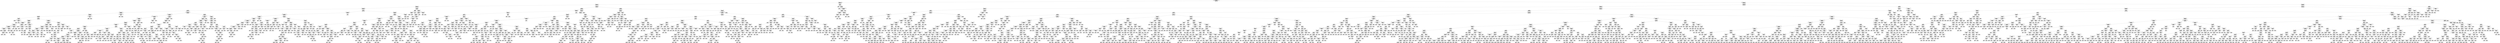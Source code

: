 digraph Tree {
node [shape=box] ;
0 [label="marital-status_Married-civ-spouse <= 0.5\ngini = 0.3656\nsamples = 32561\nvalue = [24720, 7841]"] ;
1 [label="capital-gain <= 7073.5\ngini = 0.1221\nsamples = 17585\nvalue = [16436, 1149]"] ;
0 -> 1 [labeldistance=2.5, labelangle=45, headlabel="True"] ;
2 [label="education-num <= 12.5\ngini = 0.0935\nsamples = 17274\nvalue = [16425, 849]"] ;
1 -> 2 ;
3 [label="capital-loss <= 2218.5\ngini = 0.0481\nsamples = 13864\nvalue = [13522, 342]"] ;
2 -> 3 ;
4 [label="hours-per-week <= 40.5\ngini = 0.0446\nsamples = 13807\nvalue = [13492, 315]"] ;
3 -> 4 ;
5 [label="age <= 33.5\ngini = 0.0268\nsamples = 11351\nvalue = [11197, 154]"] ;
4 -> 5 ;
6 [label="relationship_Husband <= 0.5\ngini = 0.0071\nsamples = 6698\nvalue = [6674, 24]"] ;
5 -> 6 ;
7 [label="relationship_Wife <= 0.5\ngini = 0.0068\nsamples = 6696\nvalue = [6673, 23]"] ;
6 -> 7 ;
8 [label="fnlwgt <= 23759.0\ngini = 0.0066\nsamples = 6692\nvalue = [6670, 22]"] ;
7 -> 8 ;
9 [label="fnlwgt <= 23381.0\ngini = 0.142\nsamples = 26\nvalue = [24, 2]"] ;
8 -> 9 ;
10 [label="gini = 0.0\nsamples = 23\nvalue = [23, 0]"] ;
9 -> 10 ;
11 [label="occupation_Prof-specialty <= 0.5\ngini = 0.4444\nsamples = 3\nvalue = [1, 2]"] ;
9 -> 11 ;
12 [label="gini = 0.0\nsamples = 2\nvalue = [0, 2]"] ;
11 -> 12 ;
13 [label="gini = 0.0\nsamples = 1\nvalue = [1, 0]"] ;
11 -> 13 ;
14 [label="age <= 28.5\ngini = 0.006\nsamples = 6666\nvalue = [6646, 20]"] ;
8 -> 14 ;
15 [label="workclass_Local-gov <= 0.5\ngini = 0.0026\nsamples = 5386\nvalue = [5379, 7]"] ;
14 -> 15 ;
16 [label="workclass_Self-emp-not-inc <= 0.5\ngini = 0.0015\nsamples = 5245\nvalue = [5241, 4]"] ;
15 -> 16 ;
17 [label="occupation_Tech-support <= 0.5\ngini = 0.0012\nsamples = 5139\nvalue = [5136, 3]"] ;
16 -> 17 ;
18 [label="occupation_Exec-managerial <= 0.5\ngini = 0.0008\nsamples = 5026\nvalue = [5024, 2]"] ;
17 -> 18 ;
19 [label="occupation_Other-service <= 0.5\ngini = 0.0004\nsamples = 4882\nvalue = [4881, 1]"] ;
18 -> 19 ;
20 [label="gini = 0.0\nsamples = 3812\nvalue = [3812, 0]"] ;
19 -> 20 ;
21 [label="fnlwgt <= 127914.5\ngini = 0.0019\nsamples = 1070\nvalue = [1069, 1]"] ;
19 -> 21 ;
22 [label="fnlwgt <= 127707.5\ngini = 0.0065\nsamples = 308\nvalue = [307, 1]"] ;
21 -> 22 ;
23 [label="gini = 0.0\nsamples = 307\nvalue = [307, 0]"] ;
22 -> 23 ;
24 [label="gini = 0.0\nsamples = 1\nvalue = [0, 1]"] ;
22 -> 24 ;
25 [label="gini = 0.0\nsamples = 762\nvalue = [762, 0]"] ;
21 -> 25 ;
26 [label="education_Assoc-acdm <= 0.5\ngini = 0.0138\nsamples = 144\nvalue = [143, 1]"] ;
18 -> 26 ;
27 [label="gini = 0.0\nsamples = 135\nvalue = [135, 0]"] ;
26 -> 27 ;
28 [label="age <= 26.5\ngini = 0.1975\nsamples = 9\nvalue = [8, 1]"] ;
26 -> 28 ;
29 [label="gini = 0.0\nsamples = 7\nvalue = [7, 0]"] ;
28 -> 29 ;
30 [label="fnlwgt <= 279321.0\ngini = 0.5\nsamples = 2\nvalue = [1, 1]"] ;
28 -> 30 ;
31 [label="gini = 0.0\nsamples = 1\nvalue = [0, 1]"] ;
30 -> 31 ;
32 [label="gini = 0.0\nsamples = 1\nvalue = [1, 0]"] ;
30 -> 32 ;
33 [label="marital-status_Separated <= 0.5\ngini = 0.0175\nsamples = 113\nvalue = [112, 1]"] ;
17 -> 33 ;
34 [label="gini = 0.0\nsamples = 111\nvalue = [111, 0]"] ;
33 -> 34 ;
35 [label="age <= 27.0\ngini = 0.5\nsamples = 2\nvalue = [1, 1]"] ;
33 -> 35 ;
36 [label="gini = 0.0\nsamples = 1\nvalue = [1, 0]"] ;
35 -> 36 ;
37 [label="gini = 0.0\nsamples = 1\nvalue = [0, 1]"] ;
35 -> 37 ;
38 [label="race_Asian-Pac-Islander <= 0.5\ngini = 0.0187\nsamples = 106\nvalue = [105, 1]"] ;
16 -> 38 ;
39 [label="gini = 0.0\nsamples = 100\nvalue = [100, 0]"] ;
38 -> 39 ;
40 [label="relationship_Not-in-family <= 0.5\ngini = 0.2778\nsamples = 6\nvalue = [5, 1]"] ;
38 -> 40 ;
41 [label="gini = 0.0\nsamples = 4\nvalue = [4, 0]"] ;
40 -> 41 ;
42 [label="hours-per-week <= 35.0\ngini = 0.5\nsamples = 2\nvalue = [1, 1]"] ;
40 -> 42 ;
43 [label="gini = 0.0\nsamples = 1\nvalue = [0, 1]"] ;
42 -> 43 ;
44 [label="gini = 0.0\nsamples = 1\nvalue = [1, 0]"] ;
42 -> 44 ;
45 [label="education-num <= 3.5\ngini = 0.0416\nsamples = 141\nvalue = [138, 3]"] ;
15 -> 45 ;
46 [label="gini = 0.0\nsamples = 1\nvalue = [0, 1]"] ;
45 -> 46 ;
47 [label="occupation_Protective-serv <= 0.5\ngini = 0.0282\nsamples = 140\nvalue = [138, 2]"] ;
45 -> 47 ;
48 [label="gini = 0.0\nsamples = 115\nvalue = [115, 0]"] ;
47 -> 48 ;
49 [label="fnlwgt <= 196863.0\ngini = 0.1472\nsamples = 25\nvalue = [23, 2]"] ;
47 -> 49 ;
50 [label="gini = 0.0\nsamples = 14\nvalue = [14, 0]"] ;
49 -> 50 ;
51 [label="fnlwgt <= 234027.0\ngini = 0.2975\nsamples = 11\nvalue = [9, 2]"] ;
49 -> 51 ;
52 [label="age <= 23.5\ngini = 0.4444\nsamples = 3\nvalue = [1, 2]"] ;
51 -> 52 ;
53 [label="gini = 0.0\nsamples = 1\nvalue = [0, 1]"] ;
52 -> 53 ;
54 [label="sex_Female <= 0.5\ngini = 0.5\nsamples = 2\nvalue = [1, 1]"] ;
52 -> 54 ;
55 [label="gini = 0.0\nsamples = 1\nvalue = [1, 0]"] ;
54 -> 55 ;
56 [label="gini = 0.0\nsamples = 1\nvalue = [0, 1]"] ;
54 -> 56 ;
57 [label="gini = 0.0\nsamples = 8\nvalue = [8, 0]"] ;
51 -> 57 ;
58 [label="occupation_Craft-repair <= 0.5\ngini = 0.0201\nsamples = 1280\nvalue = [1267, 13]"] ;
14 -> 58 ;
59 [label="marital-status_Widowed <= 0.5\ngini = 0.0125\nsamples = 1117\nvalue = [1110, 7]"] ;
58 -> 59 ;
60 [label="workclass_State-gov <= 0.5\ngini = 0.0108\nsamples = 1106\nvalue = [1100, 6]"] ;
59 -> 60 ;
61 [label="education_7th-8th <= 0.5\ngini = 0.0075\nsamples = 1060\nvalue = [1056, 4]"] ;
60 -> 61 ;
62 [label="workclass_Federal-gov <= 0.5\ngini = 0.0057\nsamples = 1041\nvalue = [1038, 3]"] ;
61 -> 62 ;
63 [label="education_11th <= 0.5\ngini = 0.004\nsamples = 1004\nvalue = [1002, 2]"] ;
62 -> 63 ;
64 [label="fnlwgt <= 372765.0\ngini = 0.0021\nsamples = 963\nvalue = [962, 1]"] ;
63 -> 64 ;
65 [label="gini = 0.0\nsamples = 901\nvalue = [901, 0]"] ;
64 -> 65 ;
66 [label="fnlwgt <= 373437.5\ngini = 0.0317\nsamples = 62\nvalue = [61, 1]"] ;
64 -> 66 ;
67 [label="gini = 0.0\nsamples = 1\nvalue = [0, 1]"] ;
66 -> 67 ;
68 [label="gini = 0.0\nsamples = 61\nvalue = [61, 0]"] ;
66 -> 68 ;
69 [label="occupation_Exec-managerial <= 0.5\ngini = 0.0476\nsamples = 41\nvalue = [40, 1]"] ;
63 -> 69 ;
70 [label="gini = 0.0\nsamples = 39\nvalue = [39, 0]"] ;
69 -> 70 ;
71 [label="relationship_Unmarried <= 0.5\ngini = 0.5\nsamples = 2\nvalue = [1, 1]"] ;
69 -> 71 ;
72 [label="gini = 0.0\nsamples = 1\nvalue = [1, 0]"] ;
71 -> 72 ;
73 [label="gini = 0.0\nsamples = 1\nvalue = [0, 1]"] ;
71 -> 73 ;
74 [label="occupation_Other-service <= 0.5\ngini = 0.0526\nsamples = 37\nvalue = [36, 1]"] ;
62 -> 74 ;
75 [label="gini = 0.0\nsamples = 30\nvalue = [30, 0]"] ;
74 -> 75 ;
76 [label="age <= 30.5\ngini = 0.2449\nsamples = 7\nvalue = [6, 1]"] ;
74 -> 76 ;
77 [label="race_White <= 0.5\ngini = 0.5\nsamples = 2\nvalue = [1, 1]"] ;
76 -> 77 ;
78 [label="gini = 0.0\nsamples = 1\nvalue = [1, 0]"] ;
77 -> 78 ;
79 [label="gini = 0.0\nsamples = 1\nvalue = [0, 1]"] ;
77 -> 79 ;
80 [label="gini = 0.0\nsamples = 5\nvalue = [5, 0]"] ;
76 -> 80 ;
81 [label="occupation_Farming-fishing <= 0.5\ngini = 0.0997\nsamples = 19\nvalue = [18, 1]"] ;
61 -> 81 ;
82 [label="gini = 0.0\nsamples = 18\nvalue = [18, 0]"] ;
81 -> 82 ;
83 [label="gini = 0.0\nsamples = 1\nvalue = [0, 1]"] ;
81 -> 83 ;
84 [label="education_Assoc-acdm <= 0.5\ngini = 0.0832\nsamples = 46\nvalue = [44, 2]"] ;
60 -> 84 ;
85 [label="fnlwgt <= 399295.0\ngini = 0.0454\nsamples = 43\nvalue = [42, 1]"] ;
84 -> 85 ;
86 [label="gini = 0.0\nsamples = 39\nvalue = [39, 0]"] ;
85 -> 86 ;
87 [label="age <= 31.5\ngini = 0.375\nsamples = 4\nvalue = [3, 1]"] ;
85 -> 87 ;
88 [label="gini = 0.0\nsamples = 1\nvalue = [0, 1]"] ;
87 -> 88 ;
89 [label="gini = 0.0\nsamples = 3\nvalue = [3, 0]"] ;
87 -> 89 ;
90 [label="sex_Female <= 0.5\ngini = 0.4444\nsamples = 3\nvalue = [2, 1]"] ;
84 -> 90 ;
91 [label="gini = 0.0\nsamples = 1\nvalue = [0, 1]"] ;
90 -> 91 ;
92 [label="gini = 0.0\nsamples = 2\nvalue = [2, 0]"] ;
90 -> 92 ;
93 [label="age <= 29.5\ngini = 0.1653\nsamples = 11\nvalue = [10, 1]"] ;
59 -> 93 ;
94 [label="gini = 0.0\nsamples = 1\nvalue = [0, 1]"] ;
93 -> 94 ;
95 [label="gini = 0.0\nsamples = 10\nvalue = [10, 0]"] ;
93 -> 95 ;
96 [label="education-num <= 9.5\ngini = 0.0709\nsamples = 163\nvalue = [157, 6]"] ;
58 -> 96 ;
97 [label="fnlwgt <= 347879.0\ngini = 0.0177\nsamples = 112\nvalue = [111, 1]"] ;
96 -> 97 ;
98 [label="gini = 0.0\nsamples = 104\nvalue = [104, 0]"] ;
97 -> 98 ;
99 [label="fnlwgt <= 352303.5\ngini = 0.2188\nsamples = 8\nvalue = [7, 1]"] ;
97 -> 99 ;
100 [label="gini = 0.0\nsamples = 1\nvalue = [0, 1]"] ;
99 -> 100 ;
101 [label="gini = 0.0\nsamples = 7\nvalue = [7, 0]"] ;
99 -> 101 ;
102 [label="workclass_Federal-gov <= 0.5\ngini = 0.1769\nsamples = 51\nvalue = [46, 5]"] ;
96 -> 102 ;
103 [label="fnlwgt <= 220252.0\ngini = 0.1499\nsamples = 49\nvalue = [45, 4]"] ;
102 -> 103 ;
104 [label="fnlwgt <= 210558.0\ngini = 0.2188\nsamples = 32\nvalue = [28, 4]"] ;
103 -> 104 ;
105 [label="age <= 30.5\ngini = 0.1748\nsamples = 31\nvalue = [28, 3]"] ;
104 -> 105 ;
106 [label="fnlwgt <= 60105.0\ngini = 0.3367\nsamples = 14\nvalue = [11, 3]"] ;
105 -> 106 ;
107 [label="gini = 0.0\nsamples = 1\nvalue = [0, 1]"] ;
106 -> 107 ;
108 [label="fnlwgt <= 154796.5\ngini = 0.2604\nsamples = 13\nvalue = [11, 2]"] ;
106 -> 108 ;
109 [label="gini = 0.0\nsamples = 7\nvalue = [7, 0]"] ;
108 -> 109 ;
110 [label="fnlwgt <= 179165.5\ngini = 0.4444\nsamples = 6\nvalue = [4, 2]"] ;
108 -> 110 ;
111 [label="education_Assoc-voc <= 0.5\ngini = 0.4444\nsamples = 3\nvalue = [1, 2]"] ;
110 -> 111 ;
112 [label="relationship_Not-in-family <= 0.5\ngini = 0.5\nsamples = 2\nvalue = [1, 1]"] ;
111 -> 112 ;
113 [label="gini = 0.0\nsamples = 1\nvalue = [1, 0]"] ;
112 -> 113 ;
114 [label="gini = 0.0\nsamples = 1\nvalue = [0, 1]"] ;
112 -> 114 ;
115 [label="gini = 0.0\nsamples = 1\nvalue = [0, 1]"] ;
111 -> 115 ;
116 [label="gini = 0.0\nsamples = 3\nvalue = [3, 0]"] ;
110 -> 116 ;
117 [label="gini = 0.0\nsamples = 17\nvalue = [17, 0]"] ;
105 -> 117 ;
118 [label="gini = 0.0\nsamples = 1\nvalue = [0, 1]"] ;
104 -> 118 ;
119 [label="gini = 0.0\nsamples = 17\nvalue = [17, 0]"] ;
103 -> 119 ;
120 [label="education_Assoc-voc <= 0.5\ngini = 0.5\nsamples = 2\nvalue = [1, 1]"] ;
102 -> 120 ;
121 [label="gini = 0.0\nsamples = 1\nvalue = [1, 0]"] ;
120 -> 121 ;
122 [label="gini = 0.0\nsamples = 1\nvalue = [0, 1]"] ;
120 -> 122 ;
123 [label="education_Some-college <= 0.5\ngini = 0.375\nsamples = 4\nvalue = [3, 1]"] ;
7 -> 123 ;
124 [label="gini = 0.0\nsamples = 3\nvalue = [3, 0]"] ;
123 -> 124 ;
125 [label="gini = 0.0\nsamples = 1\nvalue = [0, 1]"] ;
123 -> 125 ;
126 [label="education_Some-college <= 0.5\ngini = 0.5\nsamples = 2\nvalue = [1, 1]"] ;
6 -> 126 ;
127 [label="gini = 0.0\nsamples = 1\nvalue = [0, 1]"] ;
126 -> 127 ;
128 [label="gini = 0.0\nsamples = 1\nvalue = [1, 0]"] ;
126 -> 128 ;
129 [label="occupation_Prof-specialty <= 0.5\ngini = 0.0543\nsamples = 4653\nvalue = [4523, 130]"] ;
5 -> 129 ;
130 [label="occupation_Exec-managerial <= 0.5\ngini = 0.046\nsamples = 4416\nvalue = [4312, 104]"] ;
129 -> 130 ;
131 [label="marital-status_Married-AF-spouse <= 0.5\ngini = 0.0376\nsamples = 4072\nvalue = [3994, 78]"] ;
130 -> 131 ;
132 [label="occupation_Protective-serv <= 0.5\ngini = 0.0367\nsamples = 4067\nvalue = [3991, 76]"] ;
131 -> 132 ;
133 [label="native-country_India <= 0.5\ngini = 0.0339\nsamples = 4000\nvalue = [3931, 69]"] ;
132 -> 133 ;
134 [label="capital-gain <= 4718.5\ngini = 0.0334\nsamples = 3999\nvalue = [3931, 68]"] ;
133 -> 134 ;
135 [label="occupation_Craft-repair <= 0.5\ngini = 0.0317\nsamples = 3972\nvalue = [3908, 64]"] ;
134 -> 135 ;
136 [label="workclass_Self-emp-inc <= 0.5\ngini = 0.0255\nsamples = 3477\nvalue = [3432, 45]"] ;
135 -> 136 ;
137 [label="fnlwgt <= 20302.0\ngini = 0.024\nsamples = 3453\nvalue = [3411, 42]"] ;
136 -> 137 ;
138 [label="relationship_Unmarried <= 0.5\ngini = 0.32\nsamples = 5\nvalue = [4, 1]"] ;
137 -> 138 ;
139 [label="gini = 0.0\nsamples = 1\nvalue = [0, 1]"] ;
138 -> 139 ;
140 [label="gini = 0.0\nsamples = 4\nvalue = [4, 0]"] ;
138 -> 140 ;
141 [label="occupation_Tech-support <= 0.5\ngini = 0.0235\nsamples = 3448\nvalue = [3407, 41]"] ;
137 -> 141 ;
142 [label="native-country_England <= 0.5\ngini = 0.0209\nsamples = 3319\nvalue = [3284, 35]"] ;
141 -> 142 ;
143 [label="native-country_Italy <= 0.5\ngini = 0.0203\nsamples = 3311\nvalue = [3277, 34]"] ;
142 -> 143 ;
144 [label="race_White <= 0.5\ngini = 0.0198\nsamples = 3302\nvalue = [3269, 33]"] ;
143 -> 144 ;
145 [label="education_Assoc-voc <= 0.5\ngini = 0.0024\nsamples = 827\nvalue = [826, 1]"] ;
144 -> 145 ;
146 [label="gini = 0.0\nsamples = 801\nvalue = [801, 0]"] ;
145 -> 146 ;
147 [label="workclass_Federal-gov <= 0.5\ngini = 0.074\nsamples = 26\nvalue = [25, 1]"] ;
145 -> 147 ;
148 [label="gini = 0.0\nsamples = 22\nvalue = [22, 0]"] ;
147 -> 148 ;
149 [label="gini = 0.375\nsamples = 4\nvalue = [3, 1]"] ;
147 -> 149 ;
150 [label="occupation_Transport-moving <= 0.5\ngini = 0.0255\nsamples = 2475\nvalue = [2443, 32]"] ;
144 -> 150 ;
151 [label="age <= 56.5\ngini = 0.0227\nsamples = 2356\nvalue = [2329, 27]"] ;
150 -> 151 ;
152 [label="gini = 0.0161\nsamples = 1729\nvalue = [1715, 14]"] ;
151 -> 152 ;
153 [label="gini = 0.0406\nsamples = 627\nvalue = [614, 13]"] ;
151 -> 153 ;
154 [label="education_9th <= 0.5\ngini = 0.0805\nsamples = 119\nvalue = [114, 5]"] ;
150 -> 154 ;
155 [label="gini = 0.0655\nsamples = 118\nvalue = [114, 4]"] ;
154 -> 155 ;
156 [label="gini = 0.0\nsamples = 1\nvalue = [0, 1]"] ;
154 -> 156 ;
157 [label="marital-status_Married-spouse-absent <= 0.5\ngini = 0.1975\nsamples = 9\nvalue = [8, 1]"] ;
143 -> 157 ;
158 [label="gini = 0.0\nsamples = 8\nvalue = [8, 0]"] ;
157 -> 158 ;
159 [label="gini = 0.0\nsamples = 1\nvalue = [0, 1]"] ;
157 -> 159 ;
160 [label="sex_Male <= 0.5\ngini = 0.2188\nsamples = 8\nvalue = [7, 1]"] ;
142 -> 160 ;
161 [label="gini = 0.0\nsamples = 7\nvalue = [7, 0]"] ;
160 -> 161 ;
162 [label="gini = 0.0\nsamples = 1\nvalue = [0, 1]"] ;
160 -> 162 ;
163 [label="native-country_Guatemala <= 0.5\ngini = 0.0887\nsamples = 129\nvalue = [123, 6]"] ;
141 -> 163 ;
164 [label="hours-per-week <= 13.5\ngini = 0.0751\nsamples = 128\nvalue = [123, 5]"] ;
163 -> 164 ;
165 [label="workclass_Private <= 0.5\ngini = 0.5\nsamples = 2\nvalue = [1, 1]"] ;
164 -> 165 ;
166 [label="gini = 0.0\nsamples = 1\nvalue = [0, 1]"] ;
165 -> 166 ;
167 [label="gini = 0.0\nsamples = 1\nvalue = [1, 0]"] ;
165 -> 167 ;
168 [label="native-country_? <= 0.5\ngini = 0.0615\nsamples = 126\nvalue = [122, 4]"] ;
164 -> 168 ;
169 [label="marital-status_Divorced <= 0.5\ngini = 0.0472\nsamples = 124\nvalue = [121, 3]"] ;
168 -> 169 ;
170 [label="age <= 45.5\ngini = 0.0965\nsamples = 59\nvalue = [56, 3]"] ;
169 -> 170 ;
171 [label="gini = 0.1454\nsamples = 38\nvalue = [35, 3]"] ;
170 -> 171 ;
172 [label="gini = 0.0\nsamples = 21\nvalue = [21, 0]"] ;
170 -> 172 ;
173 [label="gini = 0.0\nsamples = 65\nvalue = [65, 0]"] ;
169 -> 173 ;
174 [label="age <= 44.0\ngini = 0.5\nsamples = 2\nvalue = [1, 1]"] ;
168 -> 174 ;
175 [label="gini = 0.0\nsamples = 1\nvalue = [0, 1]"] ;
174 -> 175 ;
176 [label="gini = 0.0\nsamples = 1\nvalue = [1, 0]"] ;
174 -> 176 ;
177 [label="gini = 0.0\nsamples = 1\nvalue = [0, 1]"] ;
163 -> 177 ;
178 [label="race_White <= 0.5\ngini = 0.2188\nsamples = 24\nvalue = [21, 3]"] ;
136 -> 178 ;
179 [label="gini = 0.0\nsamples = 1\nvalue = [0, 1]"] ;
178 -> 179 ;
180 [label="age <= 56.5\ngini = 0.1588\nsamples = 23\nvalue = [21, 2]"] ;
178 -> 180 ;
181 [label="gini = 0.0\nsamples = 15\nvalue = [15, 0]"] ;
180 -> 181 ;
182 [label="age <= 59.5\ngini = 0.375\nsamples = 8\nvalue = [6, 2]"] ;
180 -> 182 ;
183 [label="gini = 0.0\nsamples = 1\nvalue = [0, 1]"] ;
182 -> 183 ;
184 [label="hours-per-week <= 30.0\ngini = 0.2449\nsamples = 7\nvalue = [6, 1]"] ;
182 -> 184 ;
185 [label="gini = 0.0\nsamples = 5\nvalue = [5, 0]"] ;
184 -> 185 ;
186 [label="sex_Female <= 0.5\ngini = 0.5\nsamples = 2\nvalue = [1, 1]"] ;
184 -> 186 ;
187 [label="gini = 0.0\nsamples = 1\nvalue = [0, 1]"] ;
186 -> 187 ;
188 [label="gini = 0.0\nsamples = 1\nvalue = [1, 0]"] ;
186 -> 188 ;
189 [label="age <= 49.5\ngini = 0.0738\nsamples = 495\nvalue = [476, 19]"] ;
135 -> 189 ;
190 [label="education_Some-college <= 0.5\ngini = 0.0422\nsamples = 371\nvalue = [363, 8]"] ;
189 -> 190 ;
191 [label="marital-status_Married-spouse-absent <= 0.5\ngini = 0.014\nsamples = 284\nvalue = [282, 2]"] ;
190 -> 191 ;
192 [label="fnlwgt <= 85951.0\ngini = 0.0074\nsamples = 269\nvalue = [268, 1]"] ;
191 -> 192 ;
193 [label="fnlwgt <= 84861.5\ngini = 0.0713\nsamples = 27\nvalue = [26, 1]"] ;
192 -> 193 ;
194 [label="gini = 0.0\nsamples = 26\nvalue = [26, 0]"] ;
193 -> 194 ;
195 [label="gini = 0.0\nsamples = 1\nvalue = [0, 1]"] ;
193 -> 195 ;
196 [label="gini = 0.0\nsamples = 242\nvalue = [242, 0]"] ;
192 -> 196 ;
197 [label="age <= 40.5\ngini = 0.1244\nsamples = 15\nvalue = [14, 1]"] ;
191 -> 197 ;
198 [label="age <= 39.0\ngini = 0.2778\nsamples = 6\nvalue = [5, 1]"] ;
197 -> 198 ;
199 [label="gini = 0.0\nsamples = 5\nvalue = [5, 0]"] ;
198 -> 199 ;
200 [label="gini = 0.0\nsamples = 1\nvalue = [0, 1]"] ;
198 -> 200 ;
201 [label="gini = 0.0\nsamples = 9\nvalue = [9, 0]"] ;
197 -> 201 ;
202 [label="fnlwgt <= 41026.0\ngini = 0.1284\nsamples = 87\nvalue = [81, 6]"] ;
190 -> 202 ;
203 [label="marital-status_Never-married <= 0.5\ngini = 0.4444\nsamples = 3\nvalue = [1, 2]"] ;
202 -> 203 ;
204 [label="gini = 0.0\nsamples = 2\nvalue = [0, 2]"] ;
203 -> 204 ;
205 [label="gini = 0.0\nsamples = 1\nvalue = [1, 0]"] ;
203 -> 205 ;
206 [label="age <= 45.5\ngini = 0.0907\nsamples = 84\nvalue = [80, 4]"] ;
202 -> 206 ;
207 [label="hours-per-week <= 36.0\ngini = 0.0548\nsamples = 71\nvalue = [69, 2]"] ;
206 -> 207 ;
208 [label="hours-per-week <= 32.5\ngini = 0.1975\nsamples = 9\nvalue = [8, 1]"] ;
207 -> 208 ;
209 [label="gini = 0.0\nsamples = 7\nvalue = [7, 0]"] ;
208 -> 209 ;
210 [label="marital-status_Divorced <= 0.5\ngini = 0.5\nsamples = 2\nvalue = [1, 1]"] ;
208 -> 210 ;
211 [label="gini = 0.0\nsamples = 1\nvalue = [0, 1]"] ;
210 -> 211 ;
212 [label="gini = 0.0\nsamples = 1\nvalue = [1, 0]"] ;
210 -> 212 ;
213 [label="fnlwgt <= 126203.5\ngini = 0.0317\nsamples = 62\nvalue = [61, 1]"] ;
207 -> 213 ;
214 [label="fnlwgt <= 125050.0\ngini = 0.095\nsamples = 20\nvalue = [19, 1]"] ;
213 -> 214 ;
215 [label="gini = 0.0\nsamples = 19\nvalue = [19, 0]"] ;
214 -> 215 ;
216 [label="gini = 0.0\nsamples = 1\nvalue = [0, 1]"] ;
214 -> 216 ;
217 [label="gini = 0.0\nsamples = 42\nvalue = [42, 0]"] ;
213 -> 217 ;
218 [label="fnlwgt <= 308836.0\ngini = 0.2604\nsamples = 13\nvalue = [11, 2]"] ;
206 -> 218 ;
219 [label="hours-per-week <= 39.0\ngini = 0.1528\nsamples = 12\nvalue = [11, 1]"] ;
218 -> 219 ;
220 [label="hours-per-week <= 34.0\ngini = 0.5\nsamples = 2\nvalue = [1, 1]"] ;
219 -> 220 ;
221 [label="gini = 0.0\nsamples = 1\nvalue = [1, 0]"] ;
220 -> 221 ;
222 [label="gini = 0.0\nsamples = 1\nvalue = [0, 1]"] ;
220 -> 222 ;
223 [label="gini = 0.0\nsamples = 10\nvalue = [10, 0]"] ;
219 -> 223 ;
224 [label="gini = 0.0\nsamples = 1\nvalue = [0, 1]"] ;
218 -> 224 ;
225 [label="workclass_Local-gov <= 0.5\ngini = 0.1617\nsamples = 124\nvalue = [113, 11]"] ;
189 -> 225 ;
226 [label="fnlwgt <= 111950.0\ngini = 0.1409\nsamples = 118\nvalue = [109, 9]"] ;
225 -> 226 ;
227 [label="fnlwgt <= 109658.0\ngini = 0.32\nsamples = 25\nvalue = [20, 5]"] ;
226 -> 227 ;
228 [label="age <= 57.0\ngini = 0.2778\nsamples = 24\nvalue = [20, 4]"] ;
227 -> 228 ;
229 [label="age <= 55.5\ngini = 0.4082\nsamples = 14\nvalue = [10, 4]"] ;
228 -> 229 ;
230 [label="fnlwgt <= 91403.0\ngini = 0.355\nsamples = 13\nvalue = [10, 3]"] ;
229 -> 230 ;
231 [label="marital-status_Divorced <= 0.5\ngini = 0.2188\nsamples = 8\nvalue = [7, 1]"] ;
230 -> 231 ;
232 [label="gini = 0.0\nsamples = 4\nvalue = [4, 0]"] ;
231 -> 232 ;
233 [label="gini = 0.375\nsamples = 4\nvalue = [3, 1]"] ;
231 -> 233 ;
234 [label="relationship_Own-child <= 0.5\ngini = 0.48\nsamples = 5\nvalue = [3, 2]"] ;
230 -> 234 ;
235 [label="gini = 0.4444\nsamples = 3\nvalue = [1, 2]"] ;
234 -> 235 ;
236 [label="gini = 0.0\nsamples = 2\nvalue = [2, 0]"] ;
234 -> 236 ;
237 [label="gini = 0.0\nsamples = 1\nvalue = [0, 1]"] ;
229 -> 237 ;
238 [label="gini = 0.0\nsamples = 10\nvalue = [10, 0]"] ;
228 -> 238 ;
239 [label="gini = 0.0\nsamples = 1\nvalue = [0, 1]"] ;
227 -> 239 ;
240 [label="native-country_Puerto-Rico <= 0.5\ngini = 0.0823\nsamples = 93\nvalue = [89, 4]"] ;
226 -> 240 ;
241 [label="education_Assoc-voc <= 0.5\ngini = 0.0638\nsamples = 91\nvalue = [88, 3]"] ;
240 -> 241 ;
242 [label="age <= 50.5\ngini = 0.0439\nsamples = 89\nvalue = [87, 2]"] ;
241 -> 242 ;
243 [label="education_HS-grad <= 0.5\ngini = 0.18\nsamples = 10\nvalue = [9, 1]"] ;
242 -> 243 ;
244 [label="gini = 0.0\nsamples = 7\nvalue = [7, 0]"] ;
243 -> 244 ;
245 [label="fnlwgt <= 192705.5\ngini = 0.4444\nsamples = 3\nvalue = [2, 1]"] ;
243 -> 245 ;
246 [label="gini = 0.0\nsamples = 1\nvalue = [1, 0]"] ;
245 -> 246 ;
247 [label="gini = 0.5\nsamples = 2\nvalue = [1, 1]"] ;
245 -> 247 ;
248 [label="education-num <= 9.5\ngini = 0.025\nsamples = 79\nvalue = [78, 1]"] ;
242 -> 248 ;
249 [label="gini = 0.0\nsamples = 63\nvalue = [63, 0]"] ;
248 -> 249 ;
250 [label="age <= 53.5\ngini = 0.1172\nsamples = 16\nvalue = [15, 1]"] ;
248 -> 250 ;
251 [label="gini = 0.375\nsamples = 4\nvalue = [3, 1]"] ;
250 -> 251 ;
252 [label="gini = 0.0\nsamples = 12\nvalue = [12, 0]"] ;
250 -> 252 ;
253 [label="marital-status_Separated <= 0.5\ngini = 0.5\nsamples = 2\nvalue = [1, 1]"] ;
241 -> 253 ;
254 [label="gini = 0.0\nsamples = 1\nvalue = [0, 1]"] ;
253 -> 254 ;
255 [label="gini = 0.0\nsamples = 1\nvalue = [1, 0]"] ;
253 -> 255 ;
256 [label="relationship_Not-in-family <= 0.5\ngini = 0.5\nsamples = 2\nvalue = [1, 1]"] ;
240 -> 256 ;
257 [label="gini = 0.0\nsamples = 1\nvalue = [1, 0]"] ;
256 -> 257 ;
258 [label="gini = 0.0\nsamples = 1\nvalue = [0, 1]"] ;
256 -> 258 ;
259 [label="fnlwgt <= 171014.5\ngini = 0.4444\nsamples = 6\nvalue = [4, 2]"] ;
225 -> 259 ;
260 [label="gini = 0.0\nsamples = 3\nvalue = [3, 0]"] ;
259 -> 260 ;
261 [label="fnlwgt <= 301928.5\ngini = 0.4444\nsamples = 3\nvalue = [1, 2]"] ;
259 -> 261 ;
262 [label="gini = 0.0\nsamples = 2\nvalue = [0, 2]"] ;
261 -> 262 ;
263 [label="gini = 0.0\nsamples = 1\nvalue = [1, 0]"] ;
261 -> 263 ;
264 [label="capital-gain <= 4826.0\ngini = 0.2524\nsamples = 27\nvalue = [23, 4]"] ;
134 -> 264 ;
265 [label="gini = 0.0\nsamples = 3\nvalue = [0, 3]"] ;
264 -> 265 ;
266 [label="occupation_Tech-support <= 0.5\ngini = 0.0799\nsamples = 24\nvalue = [23, 1]"] ;
264 -> 266 ;
267 [label="gini = 0.0\nsamples = 21\nvalue = [21, 0]"] ;
266 -> 267 ;
268 [label="age <= 49.0\ngini = 0.4444\nsamples = 3\nvalue = [2, 1]"] ;
266 -> 268 ;
269 [label="gini = 0.0\nsamples = 2\nvalue = [2, 0]"] ;
268 -> 269 ;
270 [label="gini = 0.0\nsamples = 1\nvalue = [0, 1]"] ;
268 -> 270 ;
271 [label="gini = 0.0\nsamples = 1\nvalue = [0, 1]"] ;
133 -> 271 ;
272 [label="workclass_Private <= 0.5\ngini = 0.1871\nsamples = 67\nvalue = [60, 7]"] ;
132 -> 272 ;
273 [label="fnlwgt <= 364930.5\ngini = 0.2726\nsamples = 43\nvalue = [36, 7]"] ;
272 -> 273 ;
274 [label="fnlwgt <= 33692.0\ngini = 0.2449\nsamples = 42\nvalue = [36, 6]"] ;
273 -> 274 ;
275 [label="education-num <= 9.5\ngini = 0.5\nsamples = 2\nvalue = [1, 1]"] ;
274 -> 275 ;
276 [label="gini = 0.0\nsamples = 1\nvalue = [1, 0]"] ;
275 -> 276 ;
277 [label="gini = 0.0\nsamples = 1\nvalue = [0, 1]"] ;
275 -> 277 ;
278 [label="marital-status_Divorced <= 0.5\ngini = 0.2188\nsamples = 40\nvalue = [35, 5]"] ;
274 -> 278 ;
279 [label="fnlwgt <= 310871.0\ngini = 0.3299\nsamples = 24\nvalue = [19, 5]"] ;
278 -> 279 ;
280 [label="fnlwgt <= 152565.0\ngini = 0.2873\nsamples = 23\nvalue = [19, 4]"] ;
279 -> 280 ;
281 [label="gini = 0.0\nsamples = 9\nvalue = [9, 0]"] ;
280 -> 281 ;
282 [label="fnlwgt <= 163716.0\ngini = 0.4082\nsamples = 14\nvalue = [10, 4]"] ;
280 -> 282 ;
283 [label="gini = 0.0\nsamples = 1\nvalue = [0, 1]"] ;
282 -> 283 ;
284 [label="education-num <= 9.5\ngini = 0.355\nsamples = 13\nvalue = [10, 3]"] ;
282 -> 284 ;
285 [label="gini = 0.0\nsamples = 4\nvalue = [4, 0]"] ;
284 -> 285 ;
286 [label="workclass_Local-gov <= 0.5\ngini = 0.4444\nsamples = 9\nvalue = [6, 3]"] ;
284 -> 286 ;
287 [label="gini = 0.0\nsamples = 4\nvalue = [4, 0]"] ;
286 -> 287 ;
288 [label="age <= 41.5\ngini = 0.48\nsamples = 5\nvalue = [2, 3]"] ;
286 -> 288 ;
289 [label="gini = 0.0\nsamples = 2\nvalue = [0, 2]"] ;
288 -> 289 ;
290 [label="age <= 53.0\ngini = 0.4444\nsamples = 3\nvalue = [2, 1]"] ;
288 -> 290 ;
291 [label="gini = 0.0\nsamples = 2\nvalue = [2, 0]"] ;
290 -> 291 ;
292 [label="gini = 0.0\nsamples = 1\nvalue = [0, 1]"] ;
290 -> 292 ;
293 [label="gini = 0.0\nsamples = 1\nvalue = [0, 1]"] ;
279 -> 293 ;
294 [label="gini = 0.0\nsamples = 16\nvalue = [16, 0]"] ;
278 -> 294 ;
295 [label="gini = 0.0\nsamples = 1\nvalue = [0, 1]"] ;
273 -> 295 ;
296 [label="gini = 0.0\nsamples = 24\nvalue = [24, 0]"] ;
272 -> 296 ;
297 [label="age <= 36.5\ngini = 0.48\nsamples = 5\nvalue = [3, 2]"] ;
131 -> 297 ;
298 [label="education-num <= 11.0\ngini = 0.4444\nsamples = 3\nvalue = [1, 2]"] ;
297 -> 298 ;
299 [label="gini = 0.0\nsamples = 2\nvalue = [0, 2]"] ;
298 -> 299 ;
300 [label="gini = 0.0\nsamples = 1\nvalue = [1, 0]"] ;
298 -> 300 ;
301 [label="gini = 0.0\nsamples = 2\nvalue = [2, 0]"] ;
297 -> 301 ;
302 [label="native-country_Japan <= 0.5\ngini = 0.1397\nsamples = 344\nvalue = [318, 26]"] ;
130 -> 302 ;
303 [label="native-country_Ireland <= 0.5\ngini = 0.1351\nsamples = 343\nvalue = [318, 25]"] ;
302 -> 303 ;
304 [label="capital-gain <= 5373.5\ngini = 0.1305\nsamples = 342\nvalue = [318, 24]"] ;
303 -> 304 ;
305 [label="education-num <= 10.5\ngini = 0.1258\nsamples = 341\nvalue = [318, 23]"] ;
304 -> 305 ;
306 [label="marital-status_Widowed <= 0.5\ngini = 0.1033\nsamples = 293\nvalue = [277, 16]"] ;
305 -> 306 ;
307 [label="fnlwgt <= 61980.5\ngini = 0.0835\nsamples = 252\nvalue = [241, 11]"] ;
306 -> 307 ;
308 [label="fnlwgt <= 47090.0\ngini = 0.2112\nsamples = 25\nvalue = [22, 3]"] ;
307 -> 308 ;
309 [label="gini = 0.0\nsamples = 19\nvalue = [19, 0]"] ;
308 -> 309 ;
310 [label="relationship_Not-in-family <= 0.5\ngini = 0.5\nsamples = 6\nvalue = [3, 3]"] ;
308 -> 310 ;
311 [label="gini = 0.0\nsamples = 2\nvalue = [0, 2]"] ;
310 -> 311 ;
312 [label="fnlwgt <= 57409.5\ngini = 0.375\nsamples = 4\nvalue = [3, 1]"] ;
310 -> 312 ;
313 [label="gini = 0.0\nsamples = 3\nvalue = [3, 0]"] ;
312 -> 313 ;
314 [label="gini = 0.0\nsamples = 1\nvalue = [0, 1]"] ;
312 -> 314 ;
315 [label="fnlwgt <= 138184.0\ngini = 0.068\nsamples = 227\nvalue = [219, 8]"] ;
307 -> 315 ;
316 [label="gini = 0.0\nsamples = 63\nvalue = [63, 0]"] ;
315 -> 316 ;
317 [label="fnlwgt <= 140565.0\ngini = 0.0928\nsamples = 164\nvalue = [156, 8]"] ;
315 -> 317 ;
318 [label="gini = 0.0\nsamples = 1\nvalue = [0, 1]"] ;
317 -> 318 ;
319 [label="education_HS-grad <= 0.5\ngini = 0.0822\nsamples = 163\nvalue = [156, 7]"] ;
317 -> 319 ;
320 [label="age <= 53.5\ngini = 0.0222\nsamples = 89\nvalue = [88, 1]"] ;
319 -> 320 ;
321 [label="gini = 0.0\nsamples = 73\nvalue = [73, 0]"] ;
320 -> 321 ;
322 [label="marital-status_Never-married <= 0.5\ngini = 0.1172\nsamples = 16\nvalue = [15, 1]"] ;
320 -> 322 ;
323 [label="gini = 0.0\nsamples = 14\nvalue = [14, 0]"] ;
322 -> 323 ;
324 [label="hours-per-week <= 22.5\ngini = 0.5\nsamples = 2\nvalue = [1, 1]"] ;
322 -> 324 ;
325 [label="gini = 0.0\nsamples = 1\nvalue = [1, 0]"] ;
324 -> 325 ;
326 [label="gini = 0.0\nsamples = 1\nvalue = [0, 1]"] ;
324 -> 326 ;
327 [label="fnlwgt <= 329254.5\ngini = 0.149\nsamples = 74\nvalue = [68, 6]"] ;
319 -> 327 ;
328 [label="hours-per-week <= 32.5\ngini = 0.1172\nsamples = 64\nvalue = [60, 4]"] ;
327 -> 328 ;
329 [label="hours-per-week <= 20.0\ngini = 0.4444\nsamples = 3\nvalue = [2, 1]"] ;
328 -> 329 ;
330 [label="gini = 0.0\nsamples = 2\nvalue = [2, 0]"] ;
329 -> 330 ;
331 [label="gini = 0.0\nsamples = 1\nvalue = [0, 1]"] ;
329 -> 331 ;
332 [label="relationship_Unmarried <= 0.5\ngini = 0.0935\nsamples = 61\nvalue = [58, 3]"] ;
328 -> 332 ;
333 [label="gini = 0.0\nsamples = 32\nvalue = [32, 0]"] ;
332 -> 333 ;
334 [label="fnlwgt <= 157395.5\ngini = 0.1855\nsamples = 29\nvalue = [26, 3]"] ;
332 -> 334 ;
335 [label="gini = 0.0\nsamples = 1\nvalue = [0, 1]"] ;
334 -> 335 ;
336 [label="gini = 0.1327\nsamples = 28\nvalue = [26, 2]"] ;
334 -> 336 ;
337 [label="fnlwgt <= 344967.5\ngini = 0.32\nsamples = 10\nvalue = [8, 2]"] ;
327 -> 337 ;
338 [label="race_Black <= 0.5\ngini = 0.4444\nsamples = 3\nvalue = [1, 2]"] ;
337 -> 338 ;
339 [label="gini = 0.0\nsamples = 2\nvalue = [0, 2]"] ;
338 -> 339 ;
340 [label="gini = 0.0\nsamples = 1\nvalue = [1, 0]"] ;
338 -> 340 ;
341 [label="gini = 0.0\nsamples = 7\nvalue = [7, 0]"] ;
337 -> 341 ;
342 [label="fnlwgt <= 25270.0\ngini = 0.2142\nsamples = 41\nvalue = [36, 5]"] ;
306 -> 342 ;
343 [label="relationship_Not-in-family <= 0.5\ngini = 0.5\nsamples = 2\nvalue = [1, 1]"] ;
342 -> 343 ;
344 [label="gini = 0.0\nsamples = 1\nvalue = [1, 0]"] ;
343 -> 344 ;
345 [label="gini = 0.0\nsamples = 1\nvalue = [0, 1]"] ;
343 -> 345 ;
346 [label="fnlwgt <= 126767.0\ngini = 0.1841\nsamples = 39\nvalue = [35, 4]"] ;
342 -> 346 ;
347 [label="gini = 0.0\nsamples = 12\nvalue = [12, 0]"] ;
346 -> 347 ;
348 [label="fnlwgt <= 142112.0\ngini = 0.2524\nsamples = 27\nvalue = [23, 4]"] ;
346 -> 348 ;
349 [label="education_11th <= 0.5\ngini = 0.4444\nsamples = 3\nvalue = [1, 2]"] ;
348 -> 349 ;
350 [label="gini = 0.0\nsamples = 2\nvalue = [0, 2]"] ;
349 -> 350 ;
351 [label="gini = 0.0\nsamples = 1\nvalue = [1, 0]"] ;
349 -> 351 ;
352 [label="age <= 66.5\ngini = 0.1528\nsamples = 24\nvalue = [22, 2]"] ;
348 -> 352 ;
353 [label="gini = 0.0\nsamples = 16\nvalue = [16, 0]"] ;
352 -> 353 ;
354 [label="age <= 69.0\ngini = 0.375\nsamples = 8\nvalue = [6, 2]"] ;
352 -> 354 ;
355 [label="gini = 0.0\nsamples = 2\nvalue = [0, 2]"] ;
354 -> 355 ;
356 [label="gini = 0.0\nsamples = 6\nvalue = [6, 0]"] ;
354 -> 356 ;
357 [label="age <= 57.0\ngini = 0.2491\nsamples = 48\nvalue = [41, 7]"] ;
305 -> 357 ;
358 [label="fnlwgt <= 354495.0\ngini = 0.142\nsamples = 39\nvalue = [36, 3]"] ;
357 -> 358 ;
359 [label="relationship_Not-in-family <= 0.5\ngini = 0.1023\nsamples = 37\nvalue = [35, 2]"] ;
358 -> 359 ;
360 [label="gini = 0.0\nsamples = 19\nvalue = [19, 0]"] ;
359 -> 360 ;
361 [label="workclass_Private <= 0.5\ngini = 0.1975\nsamples = 18\nvalue = [16, 2]"] ;
359 -> 361 ;
362 [label="gini = 0.0\nsamples = 10\nvalue = [10, 0]"] ;
361 -> 362 ;
363 [label="marital-status_Divorced <= 0.5\ngini = 0.375\nsamples = 8\nvalue = [6, 2]"] ;
361 -> 363 ;
364 [label="gini = 0.0\nsamples = 2\nvalue = [2, 0]"] ;
363 -> 364 ;
365 [label="education_Assoc-acdm <= 0.5\ngini = 0.4444\nsamples = 6\nvalue = [4, 2]"] ;
363 -> 365 ;
366 [label="gini = 0.0\nsamples = 1\nvalue = [0, 1]"] ;
365 -> 366 ;
367 [label="fnlwgt <= 235430.0\ngini = 0.32\nsamples = 5\nvalue = [4, 1]"] ;
365 -> 367 ;
368 [label="gini = 0.0\nsamples = 3\nvalue = [3, 0]"] ;
367 -> 368 ;
369 [label="fnlwgt <= 269098.0\ngini = 0.5\nsamples = 2\nvalue = [1, 1]"] ;
367 -> 369 ;
370 [label="gini = 0.0\nsamples = 1\nvalue = [0, 1]"] ;
369 -> 370 ;
371 [label="gini = 0.0\nsamples = 1\nvalue = [1, 0]"] ;
369 -> 371 ;
372 [label="marital-status_Never-married <= 0.5\ngini = 0.5\nsamples = 2\nvalue = [1, 1]"] ;
358 -> 372 ;
373 [label="gini = 0.0\nsamples = 1\nvalue = [0, 1]"] ;
372 -> 373 ;
374 [label="gini = 0.0\nsamples = 1\nvalue = [1, 0]"] ;
372 -> 374 ;
375 [label="fnlwgt <= 157862.0\ngini = 0.4938\nsamples = 9\nvalue = [5, 4]"] ;
357 -> 375 ;
376 [label="gini = 0.0\nsamples = 3\nvalue = [0, 3]"] ;
375 -> 376 ;
377 [label="fnlwgt <= 266228.0\ngini = 0.2778\nsamples = 6\nvalue = [5, 1]"] ;
375 -> 377 ;
378 [label="gini = 0.0\nsamples = 5\nvalue = [5, 0]"] ;
377 -> 378 ;
379 [label="gini = 0.0\nsamples = 1\nvalue = [0, 1]"] ;
377 -> 379 ;
380 [label="gini = 0.0\nsamples = 1\nvalue = [0, 1]"] ;
304 -> 380 ;
381 [label="gini = 0.0\nsamples = 1\nvalue = [0, 1]"] ;
303 -> 381 ;
382 [label="gini = 0.0\nsamples = 1\nvalue = [0, 1]"] ;
302 -> 382 ;
383 [label="sex_Male <= 0.5\ngini = 0.1953\nsamples = 237\nvalue = [211, 26]"] ;
129 -> 383 ;
384 [label="native-country_Philippines <= 0.5\ngini = 0.113\nsamples = 183\nvalue = [172, 11]"] ;
383 -> 384 ;
385 [label="capital-loss <= 1472.0\ngini = 0.1039\nsamples = 182\nvalue = [172, 10]"] ;
384 -> 385 ;
386 [label="workclass_Federal-gov <= 0.5\ngini = 0.0955\nsamples = 179\nvalue = [170, 9]"] ;
385 -> 386 ;
387 [label="age <= 36.5\ngini = 0.0794\nsamples = 169\nvalue = [162, 7]"] ;
386 -> 387 ;
388 [label="hours-per-week <= 16.0\ngini = 0.2041\nsamples = 26\nvalue = [23, 3]"] ;
387 -> 388 ;
389 [label="marital-status_Divorced <= 0.5\ngini = 0.5\nsamples = 2\nvalue = [1, 1]"] ;
388 -> 389 ;
390 [label="gini = 0.0\nsamples = 1\nvalue = [0, 1]"] ;
389 -> 390 ;
391 [label="gini = 0.0\nsamples = 1\nvalue = [1, 0]"] ;
389 -> 391 ;
392 [label="marital-status_Divorced <= 0.5\ngini = 0.1528\nsamples = 24\nvalue = [22, 2]"] ;
388 -> 392 ;
393 [label="gini = 0.0\nsamples = 15\nvalue = [15, 0]"] ;
392 -> 393 ;
394 [label="relationship_Own-child <= 0.5\ngini = 0.3457\nsamples = 9\nvalue = [7, 2]"] ;
392 -> 394 ;
395 [label="education_Assoc-voc <= 0.5\ngini = 0.2188\nsamples = 8\nvalue = [7, 1]"] ;
394 -> 395 ;
396 [label="gini = 0.0\nsamples = 5\nvalue = [5, 0]"] ;
395 -> 396 ;
397 [label="fnlwgt <= 178916.0\ngini = 0.4444\nsamples = 3\nvalue = [2, 1]"] ;
395 -> 397 ;
398 [label="gini = 0.0\nsamples = 1\nvalue = [0, 1]"] ;
397 -> 398 ;
399 [label="gini = 0.0\nsamples = 2\nvalue = [2, 0]"] ;
397 -> 399 ;
400 [label="gini = 0.0\nsamples = 1\nvalue = [0, 1]"] ;
394 -> 400 ;
401 [label="marital-status_Divorced <= 0.5\ngini = 0.0544\nsamples = 143\nvalue = [139, 4]"] ;
387 -> 401 ;
402 [label="gini = 0.0\nsamples = 69\nvalue = [69, 0]"] ;
401 -> 402 ;
403 [label="education_Some-college <= 0.5\ngini = 0.1023\nsamples = 74\nvalue = [70, 4]"] ;
401 -> 403 ;
404 [label="fnlwgt <= 46887.0\ngini = 0.1557\nsamples = 47\nvalue = [43, 4]"] ;
403 -> 404 ;
405 [label="relationship_Not-in-family <= 0.5\ngini = 0.5\nsamples = 2\nvalue = [1, 1]"] ;
404 -> 405 ;
406 [label="gini = 0.0\nsamples = 1\nvalue = [0, 1]"] ;
405 -> 406 ;
407 [label="gini = 0.0\nsamples = 1\nvalue = [1, 0]"] ;
405 -> 407 ;
408 [label="fnlwgt <= 137044.5\ngini = 0.1244\nsamples = 45\nvalue = [42, 3]"] ;
404 -> 408 ;
409 [label="gini = 0.0\nsamples = 18\nvalue = [18, 0]"] ;
408 -> 409 ;
410 [label="fnlwgt <= 139169.0\ngini = 0.1975\nsamples = 27\nvalue = [24, 3]"] ;
408 -> 410 ;
411 [label="gini = 0.0\nsamples = 1\nvalue = [0, 1]"] ;
410 -> 411 ;
412 [label="age <= 44.5\ngini = 0.142\nsamples = 26\nvalue = [24, 2]"] ;
410 -> 412 ;
413 [label="age <= 43.5\ngini = 0.32\nsamples = 10\nvalue = [8, 2]"] ;
412 -> 413 ;
414 [label="fnlwgt <= 183690.0\ngini = 0.1975\nsamples = 9\nvalue = [8, 1]"] ;
413 -> 414 ;
415 [label="gini = 0.0\nsamples = 5\nvalue = [5, 0]"] ;
414 -> 415 ;
416 [label="education_Assoc-voc <= 0.5\ngini = 0.375\nsamples = 4\nvalue = [3, 1]"] ;
414 -> 416 ;
417 [label="gini = 0.0\nsamples = 3\nvalue = [3, 0]"] ;
416 -> 417 ;
418 [label="gini = 0.0\nsamples = 1\nvalue = [0, 1]"] ;
416 -> 418 ;
419 [label="gini = 0.0\nsamples = 1\nvalue = [0, 1]"] ;
413 -> 419 ;
420 [label="gini = 0.0\nsamples = 16\nvalue = [16, 0]"] ;
412 -> 420 ;
421 [label="gini = 0.0\nsamples = 27\nvalue = [27, 0]"] ;
403 -> 421 ;
422 [label="marital-status_Separated <= 0.5\ngini = 0.32\nsamples = 10\nvalue = [8, 2]"] ;
386 -> 422 ;
423 [label="race_White <= 0.5\ngini = 0.1975\nsamples = 9\nvalue = [8, 1]"] ;
422 -> 423 ;
424 [label="gini = 0.0\nsamples = 5\nvalue = [5, 0]"] ;
423 -> 424 ;
425 [label="education_HS-grad <= 0.5\ngini = 0.375\nsamples = 4\nvalue = [3, 1]"] ;
423 -> 425 ;
426 [label="marital-status_Never-married <= 0.5\ngini = 0.5\nsamples = 2\nvalue = [1, 1]"] ;
425 -> 426 ;
427 [label="gini = 0.0\nsamples = 1\nvalue = [0, 1]"] ;
426 -> 427 ;
428 [label="gini = 0.0\nsamples = 1\nvalue = [1, 0]"] ;
426 -> 428 ;
429 [label="gini = 0.0\nsamples = 2\nvalue = [2, 0]"] ;
425 -> 429 ;
430 [label="gini = 0.0\nsamples = 1\nvalue = [0, 1]"] ;
422 -> 430 ;
431 [label="marital-status_Divorced <= 0.5\ngini = 0.4444\nsamples = 3\nvalue = [2, 1]"] ;
385 -> 431 ;
432 [label="gini = 0.0\nsamples = 1\nvalue = [0, 1]"] ;
431 -> 432 ;
433 [label="gini = 0.0\nsamples = 2\nvalue = [2, 0]"] ;
431 -> 433 ;
434 [label="gini = 0.0\nsamples = 1\nvalue = [0, 1]"] ;
384 -> 434 ;
435 [label="capital-gain <= 4718.5\ngini = 0.4012\nsamples = 54\nvalue = [39, 15]"] ;
383 -> 435 ;
436 [label="education_11th <= 0.5\ngini = 0.375\nsamples = 52\nvalue = [39, 13]"] ;
435 -> 436 ;
437 [label="native-country_Japan <= 0.5\ngini = 0.3599\nsamples = 51\nvalue = [39, 12]"] ;
436 -> 437 ;
438 [label="education-num <= 9.5\ngini = 0.3432\nsamples = 50\nvalue = [39, 11]"] ;
437 -> 438 ;
439 [label="fnlwgt <= 119416.5\ngini = 0.1107\nsamples = 17\nvalue = [16, 1]"] ;
438 -> 439 ;
440 [label="age <= 44.5\ngini = 0.375\nsamples = 4\nvalue = [3, 1]"] ;
439 -> 440 ;
441 [label="gini = 0.0\nsamples = 1\nvalue = [0, 1]"] ;
440 -> 441 ;
442 [label="gini = 0.0\nsamples = 3\nvalue = [3, 0]"] ;
440 -> 442 ;
443 [label="gini = 0.0\nsamples = 13\nvalue = [13, 0]"] ;
439 -> 443 ;
444 [label="age <= 51.0\ngini = 0.4224\nsamples = 33\nvalue = [23, 10]"] ;
438 -> 444 ;
445 [label="capital-loss <= 782.0\ngini = 0.3367\nsamples = 28\nvalue = [22, 6]"] ;
444 -> 445 ;
446 [label="native-country_United-States <= 0.5\ngini = 0.3018\nsamples = 27\nvalue = [22, 5]"] ;
445 -> 446 ;
447 [label="gini = 0.0\nsamples = 1\nvalue = [0, 1]"] ;
446 -> 447 ;
448 [label="fnlwgt <= 30665.5\ngini = 0.2604\nsamples = 26\nvalue = [22, 4]"] ;
446 -> 448 ;
449 [label="gini = 0.0\nsamples = 1\nvalue = [0, 1]"] ;
448 -> 449 ;
450 [label="workclass_Federal-gov <= 0.5\ngini = 0.2112\nsamples = 25\nvalue = [22, 3]"] ;
448 -> 450 ;
451 [label="education-num <= 10.5\ngini = 0.1528\nsamples = 24\nvalue = [22, 2]"] ;
450 -> 451 ;
452 [label="gini = 0.0\nsamples = 14\nvalue = [14, 0]"] ;
451 -> 452 ;
453 [label="fnlwgt <= 223196.5\ngini = 0.32\nsamples = 10\nvalue = [8, 2]"] ;
451 -> 453 ;
454 [label="fnlwgt <= 205587.5\ngini = 0.4444\nsamples = 6\nvalue = [4, 2]"] ;
453 -> 454 ;
455 [label="workclass_Local-gov <= 0.5\ngini = 0.32\nsamples = 5\nvalue = [4, 1]"] ;
454 -> 455 ;
456 [label="gini = 0.0\nsamples = 3\nvalue = [3, 0]"] ;
455 -> 456 ;
457 [label="gini = 0.5\nsamples = 2\nvalue = [1, 1]"] ;
455 -> 457 ;
458 [label="gini = 0.0\nsamples = 1\nvalue = [0, 1]"] ;
454 -> 458 ;
459 [label="gini = 0.0\nsamples = 4\nvalue = [4, 0]"] ;
453 -> 459 ;
460 [label="gini = 0.0\nsamples = 1\nvalue = [0, 1]"] ;
450 -> 460 ;
461 [label="gini = 0.0\nsamples = 1\nvalue = [0, 1]"] ;
445 -> 461 ;
462 [label="fnlwgt <= 188002.5\ngini = 0.32\nsamples = 5\nvalue = [1, 4]"] ;
444 -> 462 ;
463 [label="workclass_Local-gov <= 0.5\ngini = 0.5\nsamples = 2\nvalue = [1, 1]"] ;
462 -> 463 ;
464 [label="gini = 0.0\nsamples = 1\nvalue = [1, 0]"] ;
463 -> 464 ;
465 [label="gini = 0.0\nsamples = 1\nvalue = [0, 1]"] ;
463 -> 465 ;
466 [label="gini = 0.0\nsamples = 3\nvalue = [0, 3]"] ;
462 -> 466 ;
467 [label="gini = 0.0\nsamples = 1\nvalue = [0, 1]"] ;
437 -> 467 ;
468 [label="gini = 0.0\nsamples = 1\nvalue = [0, 1]"] ;
436 -> 468 ;
469 [label="gini = 0.0\nsamples = 2\nvalue = [0, 2]"] ;
435 -> 469 ;
470 [label="age <= 38.5\ngini = 0.1225\nsamples = 2456\nvalue = [2295, 161]"] ;
4 -> 470 ;
471 [label="native-country_India <= 0.5\ngini = 0.0748\nsamples = 1568\nvalue = [1507, 61]"] ;
470 -> 471 ;
472 [label="relationship_Not-in-family <= 0.5\ngini = 0.0736\nsamples = 1567\nvalue = [1507, 60]"] ;
471 -> 472 ;
473 [label="native-country_Portugal <= 0.5\ngini = 0.0264\nsamples = 673\nvalue = [664, 9]"] ;
472 -> 473 ;
474 [label="race_Asian-Pac-Islander <= 0.5\ngini = 0.0236\nsamples = 671\nvalue = [663, 8]"] ;
473 -> 474 ;
475 [label="marital-status_Married-AF-spouse <= 0.5\ngini = 0.0181\nsamples = 657\nvalue = [651, 6]"] ;
474 -> 475 ;
476 [label="hours-per-week <= 98.5\ngini = 0.0152\nsamples = 653\nvalue = [648, 5]"] ;
475 -> 476 ;
477 [label="workclass_Federal-gov <= 0.5\ngini = 0.0123\nsamples = 649\nvalue = [645, 4]"] ;
476 -> 477 ;
478 [label="marital-status_Married-spouse-absent <= 0.5\ngini = 0.0093\nsamples = 642\nvalue = [639, 3]"] ;
477 -> 478 ;
479 [label="fnlwgt <= 284055.5\ngini = 0.0063\nsamples = 628\nvalue = [626, 2]"] ;
478 -> 479 ;
480 [label="gini = 0.0\nsamples = 537\nvalue = [537, 0]"] ;
479 -> 480 ;
481 [label="fnlwgt <= 284811.5\ngini = 0.043\nsamples = 91\nvalue = [89, 2]"] ;
479 -> 481 ;
482 [label="gini = 0.0\nsamples = 1\nvalue = [0, 1]"] ;
481 -> 482 ;
483 [label="fnlwgt <= 287804.5\ngini = 0.022\nsamples = 90\nvalue = [89, 1]"] ;
481 -> 483 ;
484 [label="fnlwgt <= 287188.0\ngini = 0.4444\nsamples = 3\nvalue = [2, 1]"] ;
483 -> 484 ;
485 [label="gini = 0.0\nsamples = 2\nvalue = [2, 0]"] ;
484 -> 485 ;
486 [label="gini = 0.0\nsamples = 1\nvalue = [0, 1]"] ;
484 -> 486 ;
487 [label="gini = 0.0\nsamples = 87\nvalue = [87, 0]"] ;
483 -> 487 ;
488 [label="workclass_Self-emp-not-inc <= 0.5\ngini = 0.1327\nsamples = 14\nvalue = [13, 1]"] ;
478 -> 488 ;
489 [label="gini = 0.0\nsamples = 13\nvalue = [13, 0]"] ;
488 -> 489 ;
490 [label="gini = 0.0\nsamples = 1\nvalue = [0, 1]"] ;
488 -> 490 ;
491 [label="education-num <= 11.5\ngini = 0.2449\nsamples = 7\nvalue = [6, 1]"] ;
477 -> 491 ;
492 [label="gini = 0.0\nsamples = 6\nvalue = [6, 0]"] ;
491 -> 492 ;
493 [label="gini = 0.0\nsamples = 1\nvalue = [0, 1]"] ;
491 -> 493 ;
494 [label="fnlwgt <= 173043.0\ngini = 0.375\nsamples = 4\nvalue = [3, 1]"] ;
476 -> 494 ;
495 [label="gini = 0.0\nsamples = 3\nvalue = [3, 0]"] ;
494 -> 495 ;
496 [label="gini = 0.0\nsamples = 1\nvalue = [0, 1]"] ;
494 -> 496 ;
497 [label="occupation_Farming-fishing <= 0.5\ngini = 0.375\nsamples = 4\nvalue = [3, 1]"] ;
475 -> 497 ;
498 [label="gini = 0.0\nsamples = 3\nvalue = [3, 0]"] ;
497 -> 498 ;
499 [label="gini = 0.0\nsamples = 1\nvalue = [0, 1]"] ;
497 -> 499 ;
500 [label="hours-per-week <= 70.0\ngini = 0.2449\nsamples = 14\nvalue = [12, 2]"] ;
474 -> 500 ;
501 [label="fnlwgt <= 70533.5\ngini = 0.142\nsamples = 13\nvalue = [12, 1]"] ;
500 -> 501 ;
502 [label="gini = 0.0\nsamples = 1\nvalue = [0, 1]"] ;
501 -> 502 ;
503 [label="gini = 0.0\nsamples = 12\nvalue = [12, 0]"] ;
501 -> 503 ;
504 [label="gini = 0.0\nsamples = 1\nvalue = [0, 1]"] ;
500 -> 504 ;
505 [label="relationship_Own-child <= 0.5\ngini = 0.5\nsamples = 2\nvalue = [1, 1]"] ;
473 -> 505 ;
506 [label="gini = 0.0\nsamples = 1\nvalue = [0, 1]"] ;
505 -> 506 ;
507 [label="gini = 0.0\nsamples = 1\nvalue = [1, 0]"] ;
505 -> 507 ;
508 [label="workclass_Private <= 0.5\ngini = 0.1076\nsamples = 894\nvalue = [843, 51]"] ;
472 -> 508 ;
509 [label="occupation_Exec-managerial <= 0.5\ngini = 0.2006\nsamples = 168\nvalue = [149, 19]"] ;
508 -> 509 ;
510 [label="occupation_Protective-serv <= 0.5\ngini = 0.1537\nsamples = 143\nvalue = [131, 12]"] ;
509 -> 510 ;
511 [label="fnlwgt <= 344990.0\ngini = 0.1155\nsamples = 130\nvalue = [122, 8]"] ;
510 -> 511 ;
512 [label="education_HS-grad <= 0.5\ngini = 0.0805\nsamples = 119\nvalue = [114, 5]"] ;
511 -> 512 ;
513 [label="gini = 0.0\nsamples = 68\nvalue = [68, 0]"] ;
512 -> 513 ;
514 [label="fnlwgt <= 34376.0\ngini = 0.1769\nsamples = 51\nvalue = [46, 5]"] ;
512 -> 514 ;
515 [label="fnlwgt <= 32842.0\ngini = 0.5\nsamples = 4\nvalue = [2, 2]"] ;
514 -> 515 ;
516 [label="gini = 0.0\nsamples = 2\nvalue = [2, 0]"] ;
515 -> 516 ;
517 [label="gini = 0.0\nsamples = 2\nvalue = [0, 2]"] ;
515 -> 517 ;
518 [label="occupation_Sales <= 0.5\ngini = 0.1195\nsamples = 47\nvalue = [44, 3]"] ;
514 -> 518 ;
519 [label="occupation_Adm-clerical <= 0.5\ngini = 0.0868\nsamples = 44\nvalue = [42, 2]"] ;
518 -> 519 ;
520 [label="age <= 29.5\ngini = 0.0487\nsamples = 40\nvalue = [39, 1]"] ;
519 -> 520 ;
521 [label="age <= 28.5\ngini = 0.18\nsamples = 10\nvalue = [9, 1]"] ;
520 -> 521 ;
522 [label="gini = 0.0\nsamples = 8\nvalue = [8, 0]"] ;
521 -> 522 ;
523 [label="hours-per-week <= 47.5\ngini = 0.5\nsamples = 2\nvalue = [1, 1]"] ;
521 -> 523 ;
524 [label="gini = 0.0\nsamples = 1\nvalue = [1, 0]"] ;
523 -> 524 ;
525 [label="gini = 0.0\nsamples = 1\nvalue = [0, 1]"] ;
523 -> 525 ;
526 [label="gini = 0.0\nsamples = 30\nvalue = [30, 0]"] ;
520 -> 526 ;
527 [label="marital-status_Divorced <= 0.5\ngini = 0.375\nsamples = 4\nvalue = [3, 1]"] ;
519 -> 527 ;
528 [label="gini = 0.0\nsamples = 1\nvalue = [0, 1]"] ;
527 -> 528 ;
529 [label="gini = 0.0\nsamples = 3\nvalue = [3, 0]"] ;
527 -> 529 ;
530 [label="fnlwgt <= 142863.0\ngini = 0.4444\nsamples = 3\nvalue = [2, 1]"] ;
518 -> 530 ;
531 [label="gini = 0.0\nsamples = 1\nvalue = [0, 1]"] ;
530 -> 531 ;
532 [label="gini = 0.0\nsamples = 2\nvalue = [2, 0]"] ;
530 -> 532 ;
533 [label="workclass_Self-emp-not-inc <= 0.5\ngini = 0.3967\nsamples = 11\nvalue = [8, 3]"] ;
511 -> 533 ;
534 [label="gini = 0.0\nsamples = 6\nvalue = [6, 0]"] ;
533 -> 534 ;
535 [label="education-num <= 9.5\ngini = 0.48\nsamples = 5\nvalue = [2, 3]"] ;
533 -> 535 ;
536 [label="gini = 0.0\nsamples = 3\nvalue = [0, 3]"] ;
535 -> 536 ;
537 [label="gini = 0.0\nsamples = 2\nvalue = [2, 0]"] ;
535 -> 537 ;
538 [label="age <= 28.0\ngini = 0.426\nsamples = 13\nvalue = [9, 4]"] ;
510 -> 538 ;
539 [label="gini = 0.0\nsamples = 4\nvalue = [4, 0]"] ;
538 -> 539 ;
540 [label="age <= 32.0\ngini = 0.4938\nsamples = 9\nvalue = [5, 4]"] ;
538 -> 540 ;
541 [label="gini = 0.0\nsamples = 2\nvalue = [0, 2]"] ;
540 -> 541 ;
542 [label="fnlwgt <= 183982.5\ngini = 0.4082\nsamples = 7\nvalue = [5, 2]"] ;
540 -> 542 ;
543 [label="age <= 33.5\ngini = 0.4444\nsamples = 3\nvalue = [1, 2]"] ;
542 -> 543 ;
544 [label="gini = 0.0\nsamples = 1\nvalue = [1, 0]"] ;
543 -> 544 ;
545 [label="gini = 0.0\nsamples = 2\nvalue = [0, 2]"] ;
543 -> 545 ;
546 [label="gini = 0.0\nsamples = 4\nvalue = [4, 0]"] ;
542 -> 546 ;
547 [label="hours-per-week <= 62.5\ngini = 0.4032\nsamples = 25\nvalue = [18, 7]"] ;
509 -> 547 ;
548 [label="fnlwgt <= 58156.5\ngini = 0.255\nsamples = 20\nvalue = [17, 3]"] ;
547 -> 548 ;
549 [label="gini = 0.0\nsamples = 1\nvalue = [0, 1]"] ;
548 -> 549 ;
550 [label="education_12th <= 0.5\ngini = 0.1884\nsamples = 19\nvalue = [17, 2]"] ;
548 -> 550 ;
551 [label="fnlwgt <= 114965.0\ngini = 0.1049\nsamples = 18\nvalue = [17, 1]"] ;
550 -> 551 ;
552 [label="age <= 28.0\ngini = 0.4444\nsamples = 3\nvalue = [2, 1]"] ;
551 -> 552 ;
553 [label="gini = 0.0\nsamples = 1\nvalue = [0, 1]"] ;
552 -> 553 ;
554 [label="gini = 0.0\nsamples = 2\nvalue = [2, 0]"] ;
552 -> 554 ;
555 [label="gini = 0.0\nsamples = 15\nvalue = [15, 0]"] ;
551 -> 555 ;
556 [label="gini = 0.0\nsamples = 1\nvalue = [0, 1]"] ;
550 -> 556 ;
557 [label="native-country_Cuba <= 0.5\ngini = 0.32\nsamples = 5\nvalue = [1, 4]"] ;
547 -> 557 ;
558 [label="gini = 0.0\nsamples = 4\nvalue = [0, 4]"] ;
557 -> 558 ;
559 [label="gini = 0.0\nsamples = 1\nvalue = [1, 0]"] ;
557 -> 559 ;
560 [label="education-num <= 10.5\ngini = 0.0843\nsamples = 726\nvalue = [694, 32]"] ;
508 -> 560 ;
561 [label="fnlwgt <= 30808.5\ngini = 0.0672\nsamples = 632\nvalue = [610, 22]"] ;
560 -> 561 ;
562 [label="occupation_Transport-moving <= 0.5\ngini = 0.2975\nsamples = 11\nvalue = [9, 2]"] ;
561 -> 562 ;
563 [label="hours-per-week <= 49.0\ngini = 0.18\nsamples = 10\nvalue = [9, 1]"] ;
562 -> 563 ;
564 [label="marital-status_Divorced <= 0.5\ngini = 0.5\nsamples = 2\nvalue = [1, 1]"] ;
563 -> 564 ;
565 [label="gini = 0.0\nsamples = 1\nvalue = [1, 0]"] ;
564 -> 565 ;
566 [label="gini = 0.0\nsamples = 1\nvalue = [0, 1]"] ;
564 -> 566 ;
567 [label="gini = 0.0\nsamples = 8\nvalue = [8, 0]"] ;
563 -> 567 ;
568 [label="gini = 0.0\nsamples = 1\nvalue = [0, 1]"] ;
562 -> 568 ;
569 [label="education_9th <= 0.5\ngini = 0.0623\nsamples = 621\nvalue = [601, 20]"] ;
561 -> 569 ;
570 [label="fnlwgt <= 465605.5\ngini = 0.0575\nsamples = 608\nvalue = [590, 18]"] ;
569 -> 570 ;
571 [label="hours-per-week <= 41.5\ngini = 0.0524\nsamples = 594\nvalue = [578, 16]"] ;
570 -> 571 ;
572 [label="occupation_Other-service <= 0.5\ngini = 0.32\nsamples = 5\nvalue = [4, 1]"] ;
571 -> 572 ;
573 [label="gini = 0.0\nsamples = 4\nvalue = [4, 0]"] ;
572 -> 573 ;
574 [label="gini = 0.0\nsamples = 1\nvalue = [0, 1]"] ;
572 -> 574 ;
575 [label="education_7th-8th <= 0.5\ngini = 0.0496\nsamples = 589\nvalue = [574, 15]"] ;
571 -> 575 ;
576 [label="fnlwgt <= 251746.5\ngini = 0.0469\nsamples = 583\nvalue = [569, 14]"] ;
575 -> 576 ;
577 [label="fnlwgt <= 250640.0\ngini = 0.0617\nsamples = 439\nvalue = [425, 14]"] ;
576 -> 577 ;
578 [label="age <= 23.5\ngini = 0.0576\nsamples = 438\nvalue = [425, 13]"] ;
577 -> 578 ;
579 [label="gini = 0.0\nsamples = 92\nvalue = [92, 0]"] ;
578 -> 579 ;
580 [label="education_12th <= 0.5\ngini = 0.0723\nsamples = 346\nvalue = [333, 13]"] ;
578 -> 580 ;
581 [label="occupation_Sales <= 0.5\ngini = 0.0681\nsamples = 340\nvalue = [328, 12]"] ;
580 -> 581 ;
582 [label="race_Asian-Pac-Islander <= 0.5\ngini = 0.0537\nsamples = 290\nvalue = [282, 8]"] ;
581 -> 582 ;
583 [label="gini = 0.0476\nsamples = 287\nvalue = [280, 7]"] ;
582 -> 583 ;
584 [label="gini = 0.4444\nsamples = 3\nvalue = [2, 1]"] ;
582 -> 584 ;
585 [label="hours-per-week <= 43.5\ngini = 0.1472\nsamples = 50\nvalue = [46, 4]"] ;
581 -> 585 ;
586 [label="gini = 0.0\nsamples = 1\nvalue = [0, 1]"] ;
585 -> 586 ;
587 [label="gini = 0.115\nsamples = 49\nvalue = [46, 3]"] ;
585 -> 587 ;
588 [label="marital-status_Divorced <= 0.5\ngini = 0.2778\nsamples = 6\nvalue = [5, 1]"] ;
580 -> 588 ;
589 [label="gini = 0.0\nsamples = 5\nvalue = [5, 0]"] ;
588 -> 589 ;
590 [label="gini = 0.0\nsamples = 1\nvalue = [0, 1]"] ;
588 -> 590 ;
591 [label="gini = 0.0\nsamples = 1\nvalue = [0, 1]"] ;
577 -> 591 ;
592 [label="gini = 0.0\nsamples = 144\nvalue = [144, 0]"] ;
576 -> 592 ;
593 [label="fnlwgt <= 310057.0\ngini = 0.2778\nsamples = 6\nvalue = [5, 1]"] ;
575 -> 593 ;
594 [label="gini = 0.0\nsamples = 5\nvalue = [5, 0]"] ;
593 -> 594 ;
595 [label="gini = 0.0\nsamples = 1\nvalue = [0, 1]"] ;
593 -> 595 ;
596 [label="fnlwgt <= 477227.5\ngini = 0.2449\nsamples = 14\nvalue = [12, 2]"] ;
570 -> 596 ;
597 [label="gini = 0.0\nsamples = 1\nvalue = [0, 1]"] ;
596 -> 597 ;
598 [label="marital-status_Never-married <= 0.5\ngini = 0.142\nsamples = 13\nvalue = [12, 1]"] ;
596 -> 598 ;
599 [label="gini = 0.0\nsamples = 1\nvalue = [0, 1]"] ;
598 -> 599 ;
600 [label="gini = 0.0\nsamples = 12\nvalue = [12, 0]"] ;
598 -> 600 ;
601 [label="hours-per-week <= 44.0\ngini = 0.2604\nsamples = 13\nvalue = [11, 2]"] ;
569 -> 601 ;
602 [label="gini = 0.0\nsamples = 1\nvalue = [0, 1]"] ;
601 -> 602 ;
603 [label="native-country_? <= 0.5\ngini = 0.1528\nsamples = 12\nvalue = [11, 1]"] ;
601 -> 603 ;
604 [label="gini = 0.0\nsamples = 11\nvalue = [11, 0]"] ;
603 -> 604 ;
605 [label="gini = 0.0\nsamples = 1\nvalue = [0, 1]"] ;
603 -> 605 ;
606 [label="capital-gain <= 3692.0\ngini = 0.1901\nsamples = 94\nvalue = [84, 10]"] ;
560 -> 606 ;
607 [label="hours-per-week <= 64.5\ngini = 0.1748\nsamples = 93\nvalue = [84, 9]"] ;
606 -> 607 ;
608 [label="fnlwgt <= 213271.5\ngini = 0.1464\nsamples = 88\nvalue = [81, 7]"] ;
607 -> 608 ;
609 [label="fnlwgt <= 205085.5\ngini = 0.2122\nsamples = 58\nvalue = [51, 7]"] ;
608 -> 609 ;
610 [label="age <= 35.5\ngini = 0.1396\nsamples = 53\nvalue = [49, 4]"] ;
609 -> 610 ;
611 [label="fnlwgt <= 180814.5\ngini = 0.0832\nsamples = 46\nvalue = [44, 2]"] ;
610 -> 611 ;
612 [label="gini = 0.0\nsamples = 37\nvalue = [37, 0]"] ;
611 -> 612 ;
613 [label="marital-status_Divorced <= 0.5\ngini = 0.3457\nsamples = 9\nvalue = [7, 2]"] ;
611 -> 613 ;
614 [label="gini = 0.0\nsamples = 6\nvalue = [6, 0]"] ;
613 -> 614 ;
615 [label="hours-per-week <= 47.5\ngini = 0.4444\nsamples = 3\nvalue = [1, 2]"] ;
613 -> 615 ;
616 [label="gini = 0.0\nsamples = 1\nvalue = [1, 0]"] ;
615 -> 616 ;
617 [label="gini = 0.0\nsamples = 2\nvalue = [0, 2]"] ;
615 -> 617 ;
618 [label="occupation_Adm-clerical <= 0.5\ngini = 0.4082\nsamples = 7\nvalue = [5, 2]"] ;
610 -> 618 ;
619 [label="occupation_Sales <= 0.5\ngini = 0.2778\nsamples = 6\nvalue = [5, 1]"] ;
618 -> 619 ;
620 [label="gini = 0.0\nsamples = 5\nvalue = [5, 0]"] ;
619 -> 620 ;
621 [label="gini = 0.0\nsamples = 1\nvalue = [0, 1]"] ;
619 -> 621 ;
622 [label="gini = 0.0\nsamples = 1\nvalue = [0, 1]"] ;
618 -> 622 ;
623 [label="hours-per-week <= 47.5\ngini = 0.48\nsamples = 5\nvalue = [2, 3]"] ;
609 -> 623 ;
624 [label="gini = 0.0\nsamples = 2\nvalue = [2, 0]"] ;
623 -> 624 ;
625 [label="gini = 0.0\nsamples = 3\nvalue = [0, 3]"] ;
623 -> 625 ;
626 [label="gini = 0.0\nsamples = 30\nvalue = [30, 0]"] ;
608 -> 626 ;
627 [label="occupation_Exec-managerial <= 0.5\ngini = 0.48\nsamples = 5\nvalue = [3, 2]"] ;
607 -> 627 ;
628 [label="hours-per-week <= 72.5\ngini = 0.375\nsamples = 4\nvalue = [3, 1]"] ;
627 -> 628 ;
629 [label="gini = 0.0\nsamples = 2\nvalue = [2, 0]"] ;
628 -> 629 ;
630 [label="age <= 31.5\ngini = 0.5\nsamples = 2\nvalue = [1, 1]"] ;
628 -> 630 ;
631 [label="gini = 0.0\nsamples = 1\nvalue = [1, 0]"] ;
630 -> 631 ;
632 [label="gini = 0.0\nsamples = 1\nvalue = [0, 1]"] ;
630 -> 632 ;
633 [label="gini = 0.0\nsamples = 1\nvalue = [0, 1]"] ;
627 -> 633 ;
634 [label="gini = 0.0\nsamples = 1\nvalue = [0, 1]"] ;
606 -> 634 ;
635 [label="gini = 0.0\nsamples = 1\nvalue = [0, 1]"] ;
471 -> 635 ;
636 [label="capital-gain <= 4668.5\ngini = 0.1999\nsamples = 888\nvalue = [788, 100]"] ;
470 -> 636 ;
637 [label="sex_Female <= 0.5\ngini = 0.1928\nsamples = 879\nvalue = [784, 95]"] ;
636 -> 637 ;
638 [label="fnlwgt <= 361071.0\ngini = 0.2529\nsamples = 458\nvalue = [390, 68]"] ;
637 -> 638 ;
639 [label="marital-status_Never-married <= 0.5\ngini = 0.2345\nsamples = 435\nvalue = [376, 59]"] ;
638 -> 639 ;
640 [label="occupation_Tech-support <= 0.5\ngini = 0.2828\nsamples = 311\nvalue = [258, 53]"] ;
639 -> 640 ;
641 [label="education-num <= 9.5\ngini = 0.2727\nsamples = 307\nvalue = [257, 50]"] ;
640 -> 641 ;
642 [label="fnlwgt <= 26943.0\ngini = 0.1995\nsamples = 178\nvalue = [158, 20]"] ;
641 -> 642 ;
643 [label="occupation_Craft-repair <= 0.5\ngini = 0.4444\nsamples = 3\nvalue = [1, 2]"] ;
642 -> 643 ;
644 [label="gini = 0.0\nsamples = 1\nvalue = [1, 0]"] ;
643 -> 644 ;
645 [label="gini = 0.0\nsamples = 2\nvalue = [0, 2]"] ;
643 -> 645 ;
646 [label="age <= 51.5\ngini = 0.1846\nsamples = 175\nvalue = [157, 18]"] ;
642 -> 646 ;
647 [label="fnlwgt <= 321184.5\ngini = 0.0899\nsamples = 106\nvalue = [101, 5]"] ;
646 -> 647 ;
648 [label="education_12th <= 0.5\ngini = 0.0594\nsamples = 98\nvalue = [95, 3]"] ;
647 -> 648 ;
649 [label="occupation_Sales <= 0.5\ngini = 0.0412\nsamples = 95\nvalue = [93, 2]"] ;
648 -> 649 ;
650 [label="gini = 0.0\nsamples = 81\nvalue = [81, 0]"] ;
649 -> 650 ;
651 [label="age <= 40.5\ngini = 0.2449\nsamples = 14\nvalue = [12, 2]"] ;
649 -> 651 ;
652 [label="gini = 0.0\nsamples = 1\nvalue = [0, 1]"] ;
651 -> 652 ;
653 [label="workclass_Self-emp-not-inc <= 0.5\ngini = 0.142\nsamples = 13\nvalue = [12, 1]"] ;
651 -> 653 ;
654 [label="gini = 0.0\nsamples = 9\nvalue = [9, 0]"] ;
653 -> 654 ;
655 [label="age <= 46.5\ngini = 0.375\nsamples = 4\nvalue = [3, 1]"] ;
653 -> 655 ;
656 [label="gini = 0.0\nsamples = 3\nvalue = [3, 0]"] ;
655 -> 656 ;
657 [label="gini = 0.0\nsamples = 1\nvalue = [0, 1]"] ;
655 -> 657 ;
658 [label="hours-per-week <= 67.0\ngini = 0.4444\nsamples = 3\nvalue = [2, 1]"] ;
648 -> 658 ;
659 [label="gini = 0.0\nsamples = 2\nvalue = [2, 0]"] ;
658 -> 659 ;
660 [label="gini = 0.0\nsamples = 1\nvalue = [0, 1]"] ;
658 -> 660 ;
661 [label="age <= 45.0\ngini = 0.375\nsamples = 8\nvalue = [6, 2]"] ;
647 -> 661 ;
662 [label="occupation_Transport-moving <= 0.5\ngini = 0.2449\nsamples = 7\nvalue = [6, 1]"] ;
661 -> 662 ;
663 [label="gini = 0.0\nsamples = 6\nvalue = [6, 0]"] ;
662 -> 663 ;
664 [label="gini = 0.0\nsamples = 1\nvalue = [0, 1]"] ;
662 -> 664 ;
665 [label="gini = 0.0\nsamples = 1\nvalue = [0, 1]"] ;
661 -> 665 ;
666 [label="relationship_Not-in-family <= 0.5\ngini = 0.3058\nsamples = 69\nvalue = [56, 13]"] ;
646 -> 666 ;
667 [label="fnlwgt <= 191470.0\ngini = 0.4753\nsamples = 18\nvalue = [11, 7]"] ;
666 -> 667 ;
668 [label="age <= 64.5\ngini = 0.4628\nsamples = 11\nvalue = [4, 7]"] ;
667 -> 668 ;
669 [label="education-num <= 5.5\ngini = 0.2188\nsamples = 8\nvalue = [1, 7]"] ;
668 -> 669 ;
670 [label="gini = 0.0\nsamples = 1\nvalue = [1, 0]"] ;
669 -> 670 ;
671 [label="gini = 0.0\nsamples = 7\nvalue = [0, 7]"] ;
669 -> 671 ;
672 [label="gini = 0.0\nsamples = 3\nvalue = [3, 0]"] ;
668 -> 672 ;
673 [label="gini = 0.0\nsamples = 7\nvalue = [7, 0]"] ;
667 -> 673 ;
674 [label="workclass_? <= 0.5\ngini = 0.2076\nsamples = 51\nvalue = [45, 6]"] ;
666 -> 674 ;
675 [label="workclass_Self-emp-inc <= 0.5\ngini = 0.18\nsamples = 50\nvalue = [45, 5]"] ;
674 -> 675 ;
676 [label="hours-per-week <= 53.5\ngini = 0.1271\nsamples = 44\nvalue = [41, 3]"] ;
675 -> 676 ;
677 [label="gini = 0.0\nsamples = 23\nvalue = [23, 0]"] ;
676 -> 677 ;
678 [label="hours-per-week <= 62.5\ngini = 0.2449\nsamples = 21\nvalue = [18, 3]"] ;
676 -> 678 ;
679 [label="age <= 58.0\ngini = 0.42\nsamples = 10\nvalue = [7, 3]"] ;
678 -> 679 ;
680 [label="education-num <= 8.5\ngini = 0.48\nsamples = 5\nvalue = [2, 3]"] ;
679 -> 680 ;
681 [label="gini = 0.0\nsamples = 2\nvalue = [2, 0]"] ;
680 -> 681 ;
682 [label="gini = 0.0\nsamples = 3\nvalue = [0, 3]"] ;
680 -> 682 ;
683 [label="gini = 0.0\nsamples = 5\nvalue = [5, 0]"] ;
679 -> 683 ;
684 [label="gini = 0.0\nsamples = 11\nvalue = [11, 0]"] ;
678 -> 684 ;
685 [label="marital-status_Divorced <= 0.5\ngini = 0.4444\nsamples = 6\nvalue = [4, 2]"] ;
675 -> 685 ;
686 [label="gini = 0.0\nsamples = 2\nvalue = [0, 2]"] ;
685 -> 686 ;
687 [label="gini = 0.0\nsamples = 4\nvalue = [4, 0]"] ;
685 -> 687 ;
688 [label="gini = 0.0\nsamples = 1\nvalue = [0, 1]"] ;
674 -> 688 ;
689 [label="hours-per-week <= 45.5\ngini = 0.3569\nsamples = 129\nvalue = [99, 30]"] ;
641 -> 689 ;
690 [label="occupation_Exec-managerial <= 0.5\ngini = 0.1884\nsamples = 38\nvalue = [34, 4]"] ;
689 -> 690 ;
691 [label="fnlwgt <= 339936.0\ngini = 0.1172\nsamples = 32\nvalue = [30, 2]"] ;
690 -> 691 ;
692 [label="age <= 59.0\ngini = 0.0624\nsamples = 31\nvalue = [30, 1]"] ;
691 -> 692 ;
693 [label="gini = 0.0\nsamples = 28\nvalue = [28, 0]"] ;
692 -> 693 ;
694 [label="occupation_Craft-repair <= 0.5\ngini = 0.4444\nsamples = 3\nvalue = [2, 1]"] ;
692 -> 694 ;
695 [label="gini = 0.0\nsamples = 2\nvalue = [2, 0]"] ;
694 -> 695 ;
696 [label="gini = 0.0\nsamples = 1\nvalue = [0, 1]"] ;
694 -> 696 ;
697 [label="gini = 0.0\nsamples = 1\nvalue = [0, 1]"] ;
691 -> 697 ;
698 [label="education-num <= 10.5\ngini = 0.4444\nsamples = 6\nvalue = [4, 2]"] ;
690 -> 698 ;
699 [label="marital-status_Separated <= 0.5\ngini = 0.32\nsamples = 5\nvalue = [4, 1]"] ;
698 -> 699 ;
700 [label="gini = 0.0\nsamples = 3\nvalue = [3, 0]"] ;
699 -> 700 ;
701 [label="fnlwgt <= 250253.0\ngini = 0.5\nsamples = 2\nvalue = [1, 1]"] ;
699 -> 701 ;
702 [label="gini = 0.0\nsamples = 1\nvalue = [0, 1]"] ;
701 -> 702 ;
703 [label="gini = 0.0\nsamples = 1\nvalue = [1, 0]"] ;
701 -> 703 ;
704 [label="gini = 0.0\nsamples = 1\nvalue = [0, 1]"] ;
698 -> 704 ;
705 [label="hours-per-week <= 49.0\ngini = 0.4082\nsamples = 91\nvalue = [65, 26]"] ;
689 -> 705 ;
706 [label="fnlwgt <= 203728.5\ngini = 0.4978\nsamples = 15\nvalue = [7, 8]"] ;
705 -> 706 ;
707 [label="fnlwgt <= 102092.0\ngini = 0.4628\nsamples = 11\nvalue = [7, 4]"] ;
706 -> 707 ;
708 [label="gini = 0.0\nsamples = 2\nvalue = [0, 2]"] ;
707 -> 708 ;
709 [label="occupation_Craft-repair <= 0.5\ngini = 0.3457\nsamples = 9\nvalue = [7, 2]"] ;
707 -> 709 ;
710 [label="gini = 0.0\nsamples = 6\nvalue = [6, 0]"] ;
709 -> 710 ;
711 [label="age <= 56.5\ngini = 0.4444\nsamples = 3\nvalue = [1, 2]"] ;
709 -> 711 ;
712 [label="gini = 0.0\nsamples = 2\nvalue = [0, 2]"] ;
711 -> 712 ;
713 [label="gini = 0.0\nsamples = 1\nvalue = [1, 0]"] ;
711 -> 713 ;
714 [label="gini = 0.0\nsamples = 4\nvalue = [0, 4]"] ;
706 -> 714 ;
715 [label="age <= 43.5\ngini = 0.3615\nsamples = 76\nvalue = [58, 18]"] ;
705 -> 715 ;
716 [label="fnlwgt <= 101486.0\ngini = 0.48\nsamples = 25\nvalue = [15, 10]"] ;
715 -> 716 ;
717 [label="relationship_Own-child <= 0.5\ngini = 0.2778\nsamples = 6\nvalue = [1, 5]"] ;
716 -> 717 ;
718 [label="gini = 0.0\nsamples = 5\nvalue = [0, 5]"] ;
717 -> 718 ;
719 [label="gini = 0.0\nsamples = 1\nvalue = [1, 0]"] ;
717 -> 719 ;
720 [label="age <= 41.5\ngini = 0.3878\nsamples = 19\nvalue = [14, 5]"] ;
716 -> 720 ;
721 [label="native-country_Iran <= 0.5\ngini = 0.3047\nsamples = 16\nvalue = [13, 3]"] ;
720 -> 721 ;
722 [label="relationship_Unmarried <= 0.5\ngini = 0.2311\nsamples = 15\nvalue = [13, 2]"] ;
721 -> 722 ;
723 [label="marital-status_Separated <= 0.5\ngini = 0.1327\nsamples = 14\nvalue = [13, 1]"] ;
722 -> 723 ;
724 [label="gini = 0.0\nsamples = 12\nvalue = [12, 0]"] ;
723 -> 724 ;
725 [label="occupation_Sales <= 0.5\ngini = 0.5\nsamples = 2\nvalue = [1, 1]"] ;
723 -> 725 ;
726 [label="gini = 0.0\nsamples = 1\nvalue = [1, 0]"] ;
725 -> 726 ;
727 [label="gini = 0.0\nsamples = 1\nvalue = [0, 1]"] ;
725 -> 727 ;
728 [label="gini = 0.0\nsamples = 1\nvalue = [0, 1]"] ;
722 -> 728 ;
729 [label="gini = 0.0\nsamples = 1\nvalue = [0, 1]"] ;
721 -> 729 ;
730 [label="workclass_Private <= 0.5\ngini = 0.4444\nsamples = 3\nvalue = [1, 2]"] ;
720 -> 730 ;
731 [label="gini = 0.0\nsamples = 2\nvalue = [0, 2]"] ;
730 -> 731 ;
732 [label="gini = 0.0\nsamples = 1\nvalue = [1, 0]"] ;
730 -> 732 ;
733 [label="workclass_Federal-gov <= 0.5\ngini = 0.2645\nsamples = 51\nvalue = [43, 8]"] ;
715 -> 733 ;
734 [label="age <= 58.5\ngini = 0.2408\nsamples = 50\nvalue = [43, 7]"] ;
733 -> 734 ;
735 [label="relationship_Unmarried <= 0.5\ngini = 0.1975\nsamples = 45\nvalue = [40, 5]"] ;
734 -> 735 ;
736 [label="workclass_Local-gov <= 0.5\ngini = 0.1078\nsamples = 35\nvalue = [33, 2]"] ;
735 -> 736 ;
737 [label="fnlwgt <= 184052.5\ngini = 0.0588\nsamples = 33\nvalue = [32, 1]"] ;
736 -> 737 ;
738 [label="gini = 0.0\nsamples = 24\nvalue = [24, 0]"] ;
737 -> 738 ;
739 [label="fnlwgt <= 191566.5\ngini = 0.1975\nsamples = 9\nvalue = [8, 1]"] ;
737 -> 739 ;
740 [label="gini = 0.0\nsamples = 1\nvalue = [0, 1]"] ;
739 -> 740 ;
741 [label="gini = 0.0\nsamples = 8\nvalue = [8, 0]"] ;
739 -> 741 ;
742 [label="hours-per-week <= 53.0\ngini = 0.5\nsamples = 2\nvalue = [1, 1]"] ;
736 -> 742 ;
743 [label="gini = 0.0\nsamples = 1\nvalue = [1, 0]"] ;
742 -> 743 ;
744 [label="gini = 0.0\nsamples = 1\nvalue = [0, 1]"] ;
742 -> 744 ;
745 [label="occupation_Machine-op-inspct <= 0.5\ngini = 0.42\nsamples = 10\nvalue = [7, 3]"] ;
735 -> 745 ;
746 [label="fnlwgt <= 218481.5\ngini = 0.3457\nsamples = 9\nvalue = [7, 2]"] ;
745 -> 746 ;
747 [label="fnlwgt <= 124036.5\ngini = 0.2188\nsamples = 8\nvalue = [7, 1]"] ;
746 -> 747 ;
748 [label="gini = 0.4444\nsamples = 3\nvalue = [2, 1]"] ;
747 -> 748 ;
749 [label="gini = 0.0\nsamples = 5\nvalue = [5, 0]"] ;
747 -> 749 ;
750 [label="gini = 0.0\nsamples = 1\nvalue = [0, 1]"] ;
746 -> 750 ;
751 [label="gini = 0.0\nsamples = 1\nvalue = [0, 1]"] ;
745 -> 751 ;
752 [label="age <= 61.5\ngini = 0.48\nsamples = 5\nvalue = [3, 2]"] ;
734 -> 752 ;
753 [label="hours-per-week <= 53.0\ngini = 0.4444\nsamples = 3\nvalue = [1, 2]"] ;
752 -> 753 ;
754 [label="gini = 0.0\nsamples = 2\nvalue = [0, 2]"] ;
753 -> 754 ;
755 [label="gini = 0.0\nsamples = 1\nvalue = [1, 0]"] ;
753 -> 755 ;
756 [label="gini = 0.0\nsamples = 2\nvalue = [2, 0]"] ;
752 -> 756 ;
757 [label="gini = 0.0\nsamples = 1\nvalue = [0, 1]"] ;
733 -> 757 ;
758 [label="age <= 42.5\ngini = 0.375\nsamples = 4\nvalue = [1, 3]"] ;
640 -> 758 ;
759 [label="gini = 0.0\nsamples = 1\nvalue = [1, 0]"] ;
758 -> 759 ;
760 [label="gini = 0.0\nsamples = 3\nvalue = [0, 3]"] ;
758 -> 760 ;
761 [label="capital-loss <= 1534.0\ngini = 0.0921\nsamples = 124\nvalue = [118, 6]"] ;
639 -> 761 ;
762 [label="age <= 59.5\ngini = 0.065\nsamples = 119\nvalue = [115, 4]"] ;
761 -> 762 ;
763 [label="occupation_Adm-clerical <= 0.5\ngini = 0.0517\nsamples = 113\nvalue = [110, 3]"] ;
762 -> 763 ;
764 [label="fnlwgt <= 183920.0\ngini = 0.0374\nsamples = 105\nvalue = [103, 2]"] ;
763 -> 764 ;
765 [label="gini = 0.0\nsamples = 66\nvalue = [66, 0]"] ;
764 -> 765 ;
766 [label="fnlwgt <= 188732.0\ngini = 0.0973\nsamples = 39\nvalue = [37, 2]"] ;
764 -> 766 ;
767 [label="age <= 41.5\ngini = 0.5\nsamples = 2\nvalue = [1, 1]"] ;
766 -> 767 ;
768 [label="gini = 0.0\nsamples = 1\nvalue = [0, 1]"] ;
767 -> 768 ;
769 [label="gini = 0.0\nsamples = 1\nvalue = [1, 0]"] ;
767 -> 769 ;
770 [label="occupation_Sales <= 0.5\ngini = 0.0526\nsamples = 37\nvalue = [36, 1]"] ;
766 -> 770 ;
771 [label="gini = 0.0\nsamples = 33\nvalue = [33, 0]"] ;
770 -> 771 ;
772 [label="hours-per-week <= 56.0\ngini = 0.375\nsamples = 4\nvalue = [3, 1]"] ;
770 -> 772 ;
773 [label="gini = 0.0\nsamples = 3\nvalue = [3, 0]"] ;
772 -> 773 ;
774 [label="gini = 0.0\nsamples = 1\nvalue = [0, 1]"] ;
772 -> 774 ;
775 [label="fnlwgt <= 170496.0\ngini = 0.2188\nsamples = 8\nvalue = [7, 1]"] ;
763 -> 775 ;
776 [label="education_HS-grad <= 0.5\ngini = 0.5\nsamples = 2\nvalue = [1, 1]"] ;
775 -> 776 ;
777 [label="gini = 0.0\nsamples = 1\nvalue = [0, 1]"] ;
776 -> 777 ;
778 [label="gini = 0.0\nsamples = 1\nvalue = [1, 0]"] ;
776 -> 778 ;
779 [label="gini = 0.0\nsamples = 6\nvalue = [6, 0]"] ;
775 -> 779 ;
780 [label="fnlwgt <= 51439.0\ngini = 0.2778\nsamples = 6\nvalue = [5, 1]"] ;
762 -> 780 ;
781 [label="gini = 0.0\nsamples = 1\nvalue = [0, 1]"] ;
780 -> 781 ;
782 [label="gini = 0.0\nsamples = 5\nvalue = [5, 0]"] ;
780 -> 782 ;
783 [label="age <= 45.0\ngini = 0.48\nsamples = 5\nvalue = [3, 2]"] ;
761 -> 783 ;
784 [label="gini = 0.0\nsamples = 2\nvalue = [0, 2]"] ;
783 -> 784 ;
785 [label="gini = 0.0\nsamples = 3\nvalue = [3, 0]"] ;
783 -> 785 ;
786 [label="education_Some-college <= 0.5\ngini = 0.4764\nsamples = 23\nvalue = [14, 9]"] ;
638 -> 786 ;
787 [label="occupation_Craft-repair <= 0.5\ngini = 0.32\nsamples = 15\nvalue = [12, 3]"] ;
786 -> 787 ;
788 [label="age <= 53.0\ngini = 0.2449\nsamples = 14\nvalue = [12, 2]"] ;
787 -> 788 ;
789 [label="occupation_Prof-specialty <= 0.5\ngini = 0.142\nsamples = 13\nvalue = [12, 1]"] ;
788 -> 789 ;
790 [label="gini = 0.0\nsamples = 12\nvalue = [12, 0]"] ;
789 -> 790 ;
791 [label="gini = 0.0\nsamples = 1\nvalue = [0, 1]"] ;
789 -> 791 ;
792 [label="gini = 0.0\nsamples = 1\nvalue = [0, 1]"] ;
788 -> 792 ;
793 [label="gini = 0.0\nsamples = 1\nvalue = [0, 1]"] ;
787 -> 793 ;
794 [label="fnlwgt <= 420118.0\ngini = 0.375\nsamples = 8\nvalue = [2, 6]"] ;
786 -> 794 ;
795 [label="gini = 0.0\nsamples = 5\nvalue = [0, 5]"] ;
794 -> 795 ;
796 [label="workclass_Self-emp-inc <= 0.5\ngini = 0.4444\nsamples = 3\nvalue = [2, 1]"] ;
794 -> 796 ;
797 [label="gini = 0.0\nsamples = 2\nvalue = [2, 0]"] ;
796 -> 797 ;
798 [label="gini = 0.0\nsamples = 1\nvalue = [0, 1]"] ;
796 -> 798 ;
799 [label="relationship_Wife <= 0.5\ngini = 0.12\nsamples = 421\nvalue = [394, 27]"] ;
637 -> 799 ;
800 [label="native-country_Greece <= 0.5\ngini = 0.1161\nsamples = 420\nvalue = [394, 26]"] ;
799 -> 800 ;
801 [label="occupation_Tech-support <= 0.5\ngini = 0.1122\nsamples = 419\nvalue = [394, 25]"] ;
800 -> 801 ;
802 [label="education-num <= 9.5\ngini = 0.1018\nsamples = 409\nvalue = [387, 22]"] ;
801 -> 802 ;
803 [label="workclass_Self-emp-inc <= 0.5\ngini = 0.0375\nsamples = 209\nvalue = [205, 4]"] ;
802 -> 803 ;
804 [label="marital-status_Married-spouse-absent <= 0.5\ngini = 0.0287\nsamples = 206\nvalue = [203, 3]"] ;
803 -> 804 ;
805 [label="workclass_State-gov <= 0.5\ngini = 0.0198\nsamples = 200\nvalue = [198, 2]"] ;
804 -> 805 ;
806 [label="relationship_Own-child <= 0.5\ngini = 0.0103\nsamples = 193\nvalue = [192, 1]"] ;
805 -> 806 ;
807 [label="gini = 0.0\nsamples = 185\nvalue = [185, 0]"] ;
806 -> 807 ;
808 [label="occupation_Craft-repair <= 0.5\ngini = 0.2188\nsamples = 8\nvalue = [7, 1]"] ;
806 -> 808 ;
809 [label="gini = 0.0\nsamples = 7\nvalue = [7, 0]"] ;
808 -> 809 ;
810 [label="gini = 0.0\nsamples = 1\nvalue = [0, 1]"] ;
808 -> 810 ;
811 [label="occupation_Adm-clerical <= 0.5\ngini = 0.2449\nsamples = 7\nvalue = [6, 1]"] ;
805 -> 811 ;
812 [label="gini = 0.0\nsamples = 5\nvalue = [5, 0]"] ;
811 -> 812 ;
813 [label="fnlwgt <= 99324.0\ngini = 0.5\nsamples = 2\nvalue = [1, 1]"] ;
811 -> 813 ;
814 [label="gini = 0.0\nsamples = 1\nvalue = [1, 0]"] ;
813 -> 814 ;
815 [label="gini = 0.0\nsamples = 1\nvalue = [0, 1]"] ;
813 -> 815 ;
816 [label="age <= 46.0\ngini = 0.2778\nsamples = 6\nvalue = [5, 1]"] ;
804 -> 816 ;
817 [label="gini = 0.0\nsamples = 1\nvalue = [0, 1]"] ;
816 -> 817 ;
818 [label="gini = 0.0\nsamples = 5\nvalue = [5, 0]"] ;
816 -> 818 ;
819 [label="age <= 51.5\ngini = 0.4444\nsamples = 3\nvalue = [2, 1]"] ;
803 -> 819 ;
820 [label="gini = 0.0\nsamples = 2\nvalue = [2, 0]"] ;
819 -> 820 ;
821 [label="gini = 0.0\nsamples = 1\nvalue = [0, 1]"] ;
819 -> 821 ;
822 [label="occupation_? <= 0.5\ngini = 0.1638\nsamples = 200\nvalue = [182, 18]"] ;
802 -> 822 ;
823 [label="occupation_Protective-serv <= 0.5\ngini = 0.1563\nsamples = 199\nvalue = [182, 17]"] ;
822 -> 823 ;
824 [label="age <= 46.5\ngini = 0.1486\nsamples = 198\nvalue = [182, 16]"] ;
823 -> 824 ;
825 [label="fnlwgt <= 369903.5\ngini = 0.0754\nsamples = 102\nvalue = [98, 4]"] ;
824 -> 825 ;
826 [label="relationship_Own-child <= 0.5\ngini = 0.0582\nsamples = 100\nvalue = [97, 3]"] ;
825 -> 826 ;
827 [label="hours-per-week <= 52.5\ngini = 0.0421\nsamples = 93\nvalue = [91, 2]"] ;
826 -> 827 ;
828 [label="gini = 0.0\nsamples = 66\nvalue = [66, 0]"] ;
827 -> 828 ;
829 [label="occupation_Sales <= 0.5\ngini = 0.1372\nsamples = 27\nvalue = [25, 2]"] ;
827 -> 829 ;
830 [label="occupation_Adm-clerical <= 0.5\ngini = 0.0768\nsamples = 25\nvalue = [24, 1]"] ;
829 -> 830 ;
831 [label="gini = 0.0\nsamples = 19\nvalue = [19, 0]"] ;
830 -> 831 ;
832 [label="hours-per-week <= 56.0\ngini = 0.2778\nsamples = 6\nvalue = [5, 1]"] ;
830 -> 832 ;
833 [label="gini = 0.5\nsamples = 2\nvalue = [1, 1]"] ;
832 -> 833 ;
834 [label="gini = 0.0\nsamples = 4\nvalue = [4, 0]"] ;
832 -> 834 ;
835 [label="fnlwgt <= 191400.0\ngini = 0.5\nsamples = 2\nvalue = [1, 1]"] ;
829 -> 835 ;
836 [label="gini = 0.0\nsamples = 1\nvalue = [0, 1]"] ;
835 -> 836 ;
837 [label="gini = 0.0\nsamples = 1\nvalue = [1, 0]"] ;
835 -> 837 ;
838 [label="hours-per-week <= 44.5\ngini = 0.2449\nsamples = 7\nvalue = [6, 1]"] ;
826 -> 838 ;
839 [label="gini = 0.0\nsamples = 1\nvalue = [0, 1]"] ;
838 -> 839 ;
840 [label="gini = 0.0\nsamples = 6\nvalue = [6, 0]"] ;
838 -> 840 ;
841 [label="fnlwgt <= 392593.5\ngini = 0.5\nsamples = 2\nvalue = [1, 1]"] ;
825 -> 841 ;
842 [label="gini = 0.0\nsamples = 1\nvalue = [0, 1]"] ;
841 -> 842 ;
843 [label="gini = 0.0\nsamples = 1\nvalue = [1, 0]"] ;
841 -> 843 ;
844 [label="hours-per-week <= 56.5\ngini = 0.2188\nsamples = 96\nvalue = [84, 12]"] ;
824 -> 844 ;
845 [label="hours-per-week <= 55.5\ngini = 0.2747\nsamples = 73\nvalue = [61, 12]"] ;
844 -> 845 ;
846 [label="fnlwgt <= 103105.5\ngini = 0.2589\nsamples = 72\nvalue = [61, 11]"] ;
845 -> 846 ;
847 [label="gini = 0.0\nsamples = 18\nvalue = [18, 0]"] ;
846 -> 847 ;
848 [label="fnlwgt <= 209422.5\ngini = 0.3244\nsamples = 54\nvalue = [43, 11]"] ;
846 -> 848 ;
849 [label="fnlwgt <= 204193.0\ngini = 0.4297\nsamples = 32\nvalue = [22, 10]"] ;
848 -> 849 ;
850 [label="hours-per-week <= 49.0\ngini = 0.3911\nsamples = 30\nvalue = [22, 8]"] ;
849 -> 850 ;
851 [label="gini = 0.2076\nsamples = 17\nvalue = [15, 2]"] ;
850 -> 851 ;
852 [label="gini = 0.497\nsamples = 13\nvalue = [7, 6]"] ;
850 -> 852 ;
853 [label="gini = 0.0\nsamples = 2\nvalue = [0, 2]"] ;
849 -> 853 ;
854 [label="marital-status_Never-married <= 0.5\ngini = 0.0868\nsamples = 22\nvalue = [21, 1]"] ;
848 -> 854 ;
855 [label="gini = 0.0\nsamples = 20\nvalue = [20, 0]"] ;
854 -> 855 ;
856 [label="education-num <= 10.5\ngini = 0.5\nsamples = 2\nvalue = [1, 1]"] ;
854 -> 856 ;
857 [label="gini = 0.0\nsamples = 1\nvalue = [0, 1]"] ;
856 -> 857 ;
858 [label="gini = 0.0\nsamples = 1\nvalue = [1, 0]"] ;
856 -> 858 ;
859 [label="gini = 0.0\nsamples = 1\nvalue = [0, 1]"] ;
845 -> 859 ;
860 [label="gini = 0.0\nsamples = 23\nvalue = [23, 0]"] ;
844 -> 860 ;
861 [label="gini = 0.0\nsamples = 1\nvalue = [0, 1]"] ;
823 -> 861 ;
862 [label="gini = 0.0\nsamples = 1\nvalue = [0, 1]"] ;
822 -> 862 ;
863 [label="marital-status_Divorced <= 0.5\ngini = 0.42\nsamples = 10\nvalue = [7, 3]"] ;
801 -> 863 ;
864 [label="gini = 0.0\nsamples = 2\nvalue = [0, 2]"] ;
863 -> 864 ;
865 [label="fnlwgt <= 129209.0\ngini = 0.2188\nsamples = 8\nvalue = [7, 1]"] ;
863 -> 865 ;
866 [label="gini = 0.0\nsamples = 1\nvalue = [0, 1]"] ;
865 -> 866 ;
867 [label="gini = 0.0\nsamples = 7\nvalue = [7, 0]"] ;
865 -> 867 ;
868 [label="gini = 0.0\nsamples = 1\nvalue = [0, 1]"] ;
800 -> 868 ;
869 [label="gini = 0.0\nsamples = 1\nvalue = [0, 1]"] ;
799 -> 869 ;
870 [label="capital-gain <= 5194.5\ngini = 0.4938\nsamples = 9\nvalue = [4, 5]"] ;
636 -> 870 ;
871 [label="age <= 54.0\ngini = 0.2778\nsamples = 6\nvalue = [1, 5]"] ;
870 -> 871 ;
872 [label="gini = 0.0\nsamples = 5\nvalue = [0, 5]"] ;
871 -> 872 ;
873 [label="gini = 0.0\nsamples = 1\nvalue = [1, 0]"] ;
871 -> 873 ;
874 [label="gini = 0.0\nsamples = 3\nvalue = [3, 0]"] ;
870 -> 874 ;
875 [label="fnlwgt <= 125450.5\ngini = 0.4986\nsamples = 57\nvalue = [30, 27]"] ;
3 -> 875 ;
876 [label="age <= 60.0\ngini = 0.3457\nsamples = 18\nvalue = [4, 14]"] ;
875 -> 876 ;
877 [label="occupation_Sales <= 0.5\ngini = 0.1244\nsamples = 15\nvalue = [1, 14]"] ;
876 -> 877 ;
878 [label="gini = 0.0\nsamples = 14\nvalue = [0, 14]"] ;
877 -> 878 ;
879 [label="gini = 0.0\nsamples = 1\nvalue = [1, 0]"] ;
877 -> 879 ;
880 [label="gini = 0.0\nsamples = 3\nvalue = [3, 0]"] ;
876 -> 880 ;
881 [label="capital-loss <= 2391.5\ngini = 0.4444\nsamples = 39\nvalue = [26, 13]"] ;
875 -> 881 ;
882 [label="education_Assoc-acdm <= 0.5\ngini = 0.2873\nsamples = 23\nvalue = [19, 4]"] ;
881 -> 882 ;
883 [label="workclass_Private <= 0.5\ngini = 0.2355\nsamples = 22\nvalue = [19, 3]"] ;
882 -> 883 ;
884 [label="gini = 0.0\nsamples = 10\nvalue = [10, 0]"] ;
883 -> 884 ;
885 [label="relationship_Own-child <= 0.5\ngini = 0.375\nsamples = 12\nvalue = [9, 3]"] ;
883 -> 885 ;
886 [label="occupation_Farming-fishing <= 0.5\ngini = 0.2975\nsamples = 11\nvalue = [9, 2]"] ;
885 -> 886 ;
887 [label="age <= 47.0\ngini = 0.18\nsamples = 10\nvalue = [9, 1]"] ;
886 -> 887 ;
888 [label="gini = 0.0\nsamples = 8\nvalue = [8, 0]"] ;
887 -> 888 ;
889 [label="age <= 51.5\ngini = 0.5\nsamples = 2\nvalue = [1, 1]"] ;
887 -> 889 ;
890 [label="gini = 0.0\nsamples = 1\nvalue = [0, 1]"] ;
889 -> 890 ;
891 [label="gini = 0.0\nsamples = 1\nvalue = [1, 0]"] ;
889 -> 891 ;
892 [label="gini = 0.0\nsamples = 1\nvalue = [0, 1]"] ;
886 -> 892 ;
893 [label="gini = 0.0\nsamples = 1\nvalue = [0, 1]"] ;
885 -> 893 ;
894 [label="gini = 0.0\nsamples = 1\nvalue = [0, 1]"] ;
882 -> 894 ;
895 [label="capital-loss <= 3253.5\ngini = 0.4922\nsamples = 16\nvalue = [7, 9]"] ;
881 -> 895 ;
896 [label="gini = 0.0\nsamples = 9\nvalue = [0, 9]"] ;
895 -> 896 ;
897 [label="gini = 0.0\nsamples = 7\nvalue = [7, 0]"] ;
895 -> 897 ;
898 [label="hours-per-week <= 43.5\ngini = 0.2531\nsamples = 3410\nvalue = [2903, 507]"] ;
2 -> 898 ;
899 [label="age <= 33.5\ngini = 0.1608\nsamples = 2302\nvalue = [2099, 203]"] ;
898 -> 899 ;
900 [label="relationship_Wife <= 0.5\ngini = 0.0463\nsamples = 1181\nvalue = [1153, 28]"] ;
899 -> 900 ;
901 [label="capital-loss <= 2116.0\ngini = 0.0431\nsamples = 1179\nvalue = [1153, 26]"] ;
900 -> 901 ;
902 [label="age <= 29.5\ngini = 0.04\nsamples = 1175\nvalue = [1151, 24]"] ;
901 -> 902 ;
903 [label="marital-status_Separated <= 0.5\ngini = 0.0213\nsamples = 929\nvalue = [919, 10]"] ;
902 -> 903 ;
904 [label="fnlwgt <= 41011.0\ngini = 0.0193\nsamples = 924\nvalue = [915, 9]"] ;
903 -> 904 ;
905 [label="occupation_Craft-repair <= 0.5\ngini = 0.0973\nsamples = 39\nvalue = [37, 2]"] ;
904 -> 905 ;
906 [label="fnlwgt <= 40713.5\ngini = 0.0512\nsamples = 38\nvalue = [37, 1]"] ;
905 -> 906 ;
907 [label="gini = 0.0\nsamples = 36\nvalue = [36, 0]"] ;
906 -> 907 ;
908 [label="occupation_Other-service <= 0.5\ngini = 0.5\nsamples = 2\nvalue = [1, 1]"] ;
906 -> 908 ;
909 [label="gini = 0.0\nsamples = 1\nvalue = [0, 1]"] ;
908 -> 909 ;
910 [label="gini = 0.0\nsamples = 1\nvalue = [1, 0]"] ;
908 -> 910 ;
911 [label="gini = 0.0\nsamples = 1\nvalue = [0, 1]"] ;
905 -> 911 ;
912 [label="capital-loss <= 1486.0\ngini = 0.0157\nsamples = 885\nvalue = [878, 7]"] ;
904 -> 912 ;
913 [label="education_Masters <= 0.5\ngini = 0.0137\nsamples = 870\nvalue = [864, 6]"] ;
912 -> 913 ;
914 [label="relationship_Unmarried <= 0.5\ngini = 0.0101\nsamples = 791\nvalue = [787, 4]"] ;
913 -> 914 ;
915 [label="occupation_Adm-clerical <= 0.5\ngini = 0.0078\nsamples = 764\nvalue = [761, 3]"] ;
914 -> 915 ;
916 [label="fnlwgt <= 323996.5\ngini = 0.0033\nsamples = 612\nvalue = [611, 1]"] ;
915 -> 916 ;
917 [label="gini = 0.0\nsamples = 537\nvalue = [537, 0]"] ;
916 -> 917 ;
918 [label="fnlwgt <= 325594.0\ngini = 0.0263\nsamples = 75\nvalue = [74, 1]"] ;
916 -> 918 ;
919 [label="gini = 0.0\nsamples = 1\nvalue = [0, 1]"] ;
918 -> 919 ;
920 [label="gini = 0.0\nsamples = 74\nvalue = [74, 0]"] ;
918 -> 920 ;
921 [label="fnlwgt <= 199150.0\ngini = 0.026\nsamples = 152\nvalue = [150, 2]"] ;
915 -> 921 ;
922 [label="fnlwgt <= 198928.0\ngini = 0.047\nsamples = 83\nvalue = [81, 2]"] ;
921 -> 922 ;
923 [label="fnlwgt <= 176654.5\ngini = 0.0241\nsamples = 82\nvalue = [81, 1]"] ;
922 -> 923 ;
924 [label="gini = 0.0\nsamples = 65\nvalue = [65, 0]"] ;
923 -> 924 ;
925 [label="fnlwgt <= 177636.5\ngini = 0.1107\nsamples = 17\nvalue = [16, 1]"] ;
923 -> 925 ;
926 [label="gini = 0.0\nsamples = 1\nvalue = [0, 1]"] ;
925 -> 926 ;
927 [label="gini = 0.0\nsamples = 16\nvalue = [16, 0]"] ;
925 -> 927 ;
928 [label="gini = 0.0\nsamples = 1\nvalue = [0, 1]"] ;
922 -> 928 ;
929 [label="gini = 0.0\nsamples = 69\nvalue = [69, 0]"] ;
921 -> 929 ;
930 [label="occupation_Exec-managerial <= 0.5\ngini = 0.0713\nsamples = 27\nvalue = [26, 1]"] ;
914 -> 930 ;
931 [label="gini = 0.0\nsamples = 22\nvalue = [22, 0]"] ;
930 -> 931 ;
932 [label="fnlwgt <= 163012.0\ngini = 0.32\nsamples = 5\nvalue = [4, 1]"] ;
930 -> 932 ;
933 [label="gini = 0.0\nsamples = 1\nvalue = [0, 1]"] ;
932 -> 933 ;
934 [label="gini = 0.0\nsamples = 4\nvalue = [4, 0]"] ;
932 -> 934 ;
935 [label="fnlwgt <= 345340.0\ngini = 0.0494\nsamples = 79\nvalue = [77, 2]"] ;
913 -> 935 ;
936 [label="relationship_Own-child <= 0.5\ngini = 0.0263\nsamples = 75\nvalue = [74, 1]"] ;
935 -> 936 ;
937 [label="gini = 0.0\nsamples = 50\nvalue = [50, 0]"] ;
936 -> 937 ;
938 [label="fnlwgt <= 188084.5\ngini = 0.0768\nsamples = 25\nvalue = [24, 1]"] ;
936 -> 938 ;
939 [label="fnlwgt <= 182947.5\ngini = 0.1653\nsamples = 11\nvalue = [10, 1]"] ;
938 -> 939 ;
940 [label="gini = 0.0\nsamples = 10\nvalue = [10, 0]"] ;
939 -> 940 ;
941 [label="gini = 0.0\nsamples = 1\nvalue = [0, 1]"] ;
939 -> 941 ;
942 [label="gini = 0.0\nsamples = 14\nvalue = [14, 0]"] ;
938 -> 942 ;
943 [label="age <= 27.5\ngini = 0.375\nsamples = 4\nvalue = [3, 1]"] ;
935 -> 943 ;
944 [label="gini = 0.0\nsamples = 3\nvalue = [3, 0]"] ;
943 -> 944 ;
945 [label="gini = 0.0\nsamples = 1\nvalue = [0, 1]"] ;
943 -> 945 ;
946 [label="capital-loss <= 1577.0\ngini = 0.1244\nsamples = 15\nvalue = [14, 1]"] ;
912 -> 946 ;
947 [label="gini = 0.0\nsamples = 1\nvalue = [0, 1]"] ;
946 -> 947 ;
948 [label="gini = 0.0\nsamples = 14\nvalue = [14, 0]"] ;
946 -> 948 ;
949 [label="race_White <= 0.5\ngini = 0.32\nsamples = 5\nvalue = [4, 1]"] ;
903 -> 949 ;
950 [label="gini = 0.0\nsamples = 1\nvalue = [0, 1]"] ;
949 -> 950 ;
951 [label="gini = 0.0\nsamples = 4\nvalue = [4, 0]"] ;
949 -> 951 ;
952 [label="sex_Female <= 0.5\ngini = 0.1073\nsamples = 246\nvalue = [232, 14]"] ;
902 -> 952 ;
953 [label="occupation_Sales <= 0.5\ngini = 0.189\nsamples = 123\nvalue = [110, 13]"] ;
952 -> 953 ;
954 [label="education-num <= 14.5\ngini = 0.1515\nsamples = 109\nvalue = [100, 9]"] ;
953 -> 954 ;
955 [label="fnlwgt <= 138993.5\ngini = 0.1128\nsamples = 100\nvalue = [94, 6]"] ;
954 -> 955 ;
956 [label="fnlwgt <= 134457.0\ngini = 0.213\nsamples = 33\nvalue = [29, 4]"] ;
955 -> 956 ;
957 [label="workclass_Federal-gov <= 0.5\ngini = 0.1699\nsamples = 32\nvalue = [29, 3]"] ;
956 -> 957 ;
958 [label="age <= 31.5\ngini = 0.1244\nsamples = 30\nvalue = [28, 2]"] ;
957 -> 958 ;
959 [label="gini = 0.0\nsamples = 17\nvalue = [17, 0]"] ;
958 -> 959 ;
960 [label="fnlwgt <= 90161.0\ngini = 0.2604\nsamples = 13\nvalue = [11, 2]"] ;
958 -> 960 ;
961 [label="gini = 0.0\nsamples = 6\nvalue = [6, 0]"] ;
960 -> 961 ;
962 [label="fnlwgt <= 104050.0\ngini = 0.4082\nsamples = 7\nvalue = [5, 2]"] ;
960 -> 962 ;
963 [label="gini = 0.0\nsamples = 1\nvalue = [0, 1]"] ;
962 -> 963 ;
964 [label="occupation_Prof-specialty <= 0.5\ngini = 0.2778\nsamples = 6\nvalue = [5, 1]"] ;
962 -> 964 ;
965 [label="gini = 0.0\nsamples = 4\nvalue = [4, 0]"] ;
964 -> 965 ;
966 [label="relationship_Own-child <= 0.5\ngini = 0.5\nsamples = 2\nvalue = [1, 1]"] ;
964 -> 966 ;
967 [label="gini = 0.0\nsamples = 1\nvalue = [0, 1]"] ;
966 -> 967 ;
968 [label="gini = 0.0\nsamples = 1\nvalue = [1, 0]"] ;
966 -> 968 ;
969 [label="occupation_Adm-clerical <= 0.5\ngini = 0.5\nsamples = 2\nvalue = [1, 1]"] ;
957 -> 969 ;
970 [label="gini = 0.0\nsamples = 1\nvalue = [0, 1]"] ;
969 -> 970 ;
971 [label="gini = 0.0\nsamples = 1\nvalue = [1, 0]"] ;
969 -> 971 ;
972 [label="gini = 0.0\nsamples = 1\nvalue = [0, 1]"] ;
956 -> 972 ;
973 [label="marital-status_Divorced <= 0.5\ngini = 0.0579\nsamples = 67\nvalue = [65, 2]"] ;
955 -> 973 ;
974 [label="capital-loss <= 1486.0\ngini = 0.0298\nsamples = 66\nvalue = [65, 1]"] ;
973 -> 974 ;
975 [label="gini = 0.0\nsamples = 62\nvalue = [62, 0]"] ;
974 -> 975 ;
976 [label="capital-loss <= 1652.5\ngini = 0.375\nsamples = 4\nvalue = [3, 1]"] ;
974 -> 976 ;
977 [label="gini = 0.0\nsamples = 1\nvalue = [0, 1]"] ;
976 -> 977 ;
978 [label="gini = 0.0\nsamples = 3\nvalue = [3, 0]"] ;
976 -> 978 ;
979 [label="gini = 0.0\nsamples = 1\nvalue = [0, 1]"] ;
973 -> 979 ;
980 [label="age <= 31.5\ngini = 0.4444\nsamples = 9\nvalue = [6, 3]"] ;
954 -> 980 ;
981 [label="gini = 0.0\nsamples = 5\nvalue = [5, 0]"] ;
980 -> 981 ;
982 [label="age <= 32.5\ngini = 0.375\nsamples = 4\nvalue = [1, 3]"] ;
980 -> 982 ;
983 [label="fnlwgt <= 175646.0\ngini = 0.5\nsamples = 2\nvalue = [1, 1]"] ;
982 -> 983 ;
984 [label="gini = 0.0\nsamples = 1\nvalue = [1, 0]"] ;
983 -> 984 ;
985 [label="gini = 0.0\nsamples = 1\nvalue = [0, 1]"] ;
983 -> 985 ;
986 [label="gini = 0.0\nsamples = 2\nvalue = [0, 2]"] ;
982 -> 986 ;
987 [label="relationship_Not-in-family <= 0.5\ngini = 0.4082\nsamples = 14\nvalue = [10, 4]"] ;
953 -> 987 ;
988 [label="gini = 0.0\nsamples = 5\nvalue = [5, 0]"] ;
987 -> 988 ;
989 [label="fnlwgt <= 184522.5\ngini = 0.4938\nsamples = 9\nvalue = [5, 4]"] ;
987 -> 989 ;
990 [label="gini = 0.0\nsamples = 3\nvalue = [0, 3]"] ;
989 -> 990 ;
991 [label="marital-status_Never-married <= 0.5\ngini = 0.2778\nsamples = 6\nvalue = [5, 1]"] ;
989 -> 991 ;
992 [label="gini = 0.0\nsamples = 1\nvalue = [0, 1]"] ;
991 -> 992 ;
993 [label="gini = 0.0\nsamples = 5\nvalue = [5, 0]"] ;
991 -> 993 ;
994 [label="occupation_Tech-support <= 0.5\ngini = 0.0161\nsamples = 123\nvalue = [122, 1]"] ;
952 -> 994 ;
995 [label="gini = 0.0\nsamples = 115\nvalue = [115, 0]"] ;
994 -> 995 ;
996 [label="fnlwgt <= 171021.5\ngini = 0.2188\nsamples = 8\nvalue = [7, 1]"] ;
994 -> 996 ;
997 [label="race_White <= 0.5\ngini = 0.5\nsamples = 2\nvalue = [1, 1]"] ;
996 -> 997 ;
998 [label="gini = 0.0\nsamples = 1\nvalue = [1, 0]"] ;
997 -> 998 ;
999 [label="gini = 0.0\nsamples = 1\nvalue = [0, 1]"] ;
997 -> 999 ;
1000 [label="gini = 0.0\nsamples = 6\nvalue = [6, 0]"] ;
996 -> 1000 ;
1001 [label="age <= 24.0\ngini = 0.5\nsamples = 4\nvalue = [2, 2]"] ;
901 -> 1001 ;
1002 [label="gini = 0.0\nsamples = 2\nvalue = [0, 2]"] ;
1001 -> 1002 ;
1003 [label="gini = 0.0\nsamples = 2\nvalue = [2, 0]"] ;
1001 -> 1003 ;
1004 [label="gini = 0.0\nsamples = 2\nvalue = [0, 2]"] ;
900 -> 1004 ;
1005 [label="capital-loss <= 2365.5\ngini = 0.2635\nsamples = 1121\nvalue = [946, 175]"] ;
899 -> 1005 ;
1006 [label="education-num <= 14.5\ngini = 0.2529\nsamples = 1111\nvalue = [946, 165]"] ;
1005 -> 1006 ;
1007 [label="capital-gain <= 4668.5\ngini = 0.2246\nsamples = 1024\nvalue = [892, 132]"] ;
1006 -> 1007 ;
1008 [label="age <= 46.5\ngini = 0.216\nsamples = 1007\nvalue = [883, 124]"] ;
1007 -> 1008 ;
1009 [label="native-country_Taiwan <= 0.5\ngini = 0.1665\nsamples = 633\nvalue = [575, 58]"] ;
1008 -> 1009 ;
1010 [label="relationship_Not-in-family <= 0.5\ngini = 0.1641\nsamples = 632\nvalue = [575, 57]"] ;
1009 -> 1010 ;
1011 [label="occupation_Sales <= 0.5\ngini = 0.0915\nsamples = 229\nvalue = [218, 11]"] ;
1010 -> 1011 ;
1012 [label="marital-status_Widowed <= 0.5\ngini = 0.0465\nsamples = 210\nvalue = [205, 5]"] ;
1011 -> 1012 ;
1013 [label="native-country_Philippines <= 0.5\ngini = 0.03\nsamples = 197\nvalue = [194, 3]"] ;
1012 -> 1013 ;
1014 [label="fnlwgt <= 408540.5\ngini = 0.0205\nsamples = 193\nvalue = [191, 2]"] ;
1013 -> 1014 ;
1015 [label="age <= 34.5\ngini = 0.0106\nsamples = 188\nvalue = [187, 1]"] ;
1014 -> 1015 ;
1016 [label="marital-status_Divorced <= 0.5\ngini = 0.095\nsamples = 20\nvalue = [19, 1]"] ;
1015 -> 1016 ;
1017 [label="gini = 0.0\nsamples = 15\nvalue = [15, 0]"] ;
1016 -> 1017 ;
1018 [label="fnlwgt <= 141162.0\ngini = 0.32\nsamples = 5\nvalue = [4, 1]"] ;
1016 -> 1018 ;
1019 [label="gini = 0.0\nsamples = 2\nvalue = [2, 0]"] ;
1018 -> 1019 ;
1020 [label="fnlwgt <= 201608.0\ngini = 0.4444\nsamples = 3\nvalue = [2, 1]"] ;
1018 -> 1020 ;
1021 [label="gini = 0.0\nsamples = 1\nvalue = [0, 1]"] ;
1020 -> 1021 ;
1022 [label="gini = 0.0\nsamples = 2\nvalue = [2, 0]"] ;
1020 -> 1022 ;
1023 [label="gini = 0.0\nsamples = 168\nvalue = [168, 0]"] ;
1015 -> 1023 ;
1024 [label="relationship_Own-child <= 0.5\ngini = 0.32\nsamples = 5\nvalue = [4, 1]"] ;
1014 -> 1024 ;
1025 [label="gini = 0.0\nsamples = 4\nvalue = [4, 0]"] ;
1024 -> 1025 ;
1026 [label="gini = 0.0\nsamples = 1\nvalue = [0, 1]"] ;
1024 -> 1026 ;
1027 [label="occupation_Prof-specialty <= 0.5\ngini = 0.375\nsamples = 4\nvalue = [3, 1]"] ;
1013 -> 1027 ;
1028 [label="gini = 0.0\nsamples = 3\nvalue = [3, 0]"] ;
1027 -> 1028 ;
1029 [label="gini = 0.0\nsamples = 1\nvalue = [0, 1]"] ;
1027 -> 1029 ;
1030 [label="fnlwgt <= 55932.5\ngini = 0.2604\nsamples = 13\nvalue = [11, 2]"] ;
1012 -> 1030 ;
1031 [label="gini = 0.0\nsamples = 1\nvalue = [0, 1]"] ;
1030 -> 1031 ;
1032 [label="age <= 35.5\ngini = 0.1528\nsamples = 12\nvalue = [11, 1]"] ;
1030 -> 1032 ;
1033 [label="gini = 0.0\nsamples = 1\nvalue = [0, 1]"] ;
1032 -> 1033 ;
1034 [label="gini = 0.0\nsamples = 11\nvalue = [11, 0]"] ;
1032 -> 1034 ;
1035 [label="age <= 45.0\ngini = 0.4321\nsamples = 19\nvalue = [13, 6]"] ;
1011 -> 1035 ;
1036 [label="fnlwgt <= 310021.5\ngini = 0.3599\nsamples = 17\nvalue = [13, 4]"] ;
1035 -> 1036 ;
1037 [label="age <= 42.5\ngini = 0.2449\nsamples = 14\nvalue = [12, 2]"] ;
1036 -> 1037 ;
1038 [label="age <= 34.5\ngini = 0.1528\nsamples = 12\nvalue = [11, 1]"] ;
1037 -> 1038 ;
1039 [label="sex_Male <= 0.5\ngini = 0.4444\nsamples = 3\nvalue = [2, 1]"] ;
1038 -> 1039 ;
1040 [label="gini = 0.0\nsamples = 2\nvalue = [2, 0]"] ;
1039 -> 1040 ;
1041 [label="gini = 0.0\nsamples = 1\nvalue = [0, 1]"] ;
1039 -> 1041 ;
1042 [label="gini = 0.0\nsamples = 9\nvalue = [9, 0]"] ;
1038 -> 1042 ;
1043 [label="fnlwgt <= 185776.0\ngini = 0.5\nsamples = 2\nvalue = [1, 1]"] ;
1037 -> 1043 ;
1044 [label="gini = 0.0\nsamples = 1\nvalue = [0, 1]"] ;
1043 -> 1044 ;
1045 [label="gini = 0.0\nsamples = 1\nvalue = [1, 0]"] ;
1043 -> 1045 ;
1046 [label="fnlwgt <= 572438.0\ngini = 0.4444\nsamples = 3\nvalue = [1, 2]"] ;
1036 -> 1046 ;
1047 [label="gini = 0.0\nsamples = 2\nvalue = [0, 2]"] ;
1046 -> 1047 ;
1048 [label="gini = 0.0\nsamples = 1\nvalue = [1, 0]"] ;
1046 -> 1048 ;
1049 [label="gini = 0.0\nsamples = 2\nvalue = [0, 2]"] ;
1035 -> 1049 ;
1050 [label="hours-per-week <= 37.5\ngini = 0.2022\nsamples = 403\nvalue = [357, 46]"] ;
1010 -> 1050 ;
1051 [label="occupation_Tech-support <= 0.5\ngini = 0.0217\nsamples = 91\nvalue = [90, 1]"] ;
1050 -> 1051 ;
1052 [label="gini = 0.0\nsamples = 86\nvalue = [86, 0]"] ;
1051 -> 1052 ;
1053 [label="age <= 45.0\ngini = 0.32\nsamples = 5\nvalue = [4, 1]"] ;
1051 -> 1053 ;
1054 [label="gini = 0.0\nsamples = 4\nvalue = [4, 0]"] ;
1053 -> 1054 ;
1055 [label="gini = 0.0\nsamples = 1\nvalue = [0, 1]"] ;
1053 -> 1055 ;
1056 [label="occupation_Exec-managerial <= 0.5\ngini = 0.2469\nsamples = 312\nvalue = [267, 45]"] ;
1050 -> 1056 ;
1057 [label="occupation_Prof-specialty <= 0.5\ngini = 0.2076\nsamples = 255\nvalue = [225, 30]"] ;
1056 -> 1057 ;
1058 [label="capital-loss <= 2129.5\ngini = 0.1244\nsamples = 120\nvalue = [112, 8]"] ;
1057 -> 1058 ;
1059 [label="native-country_Mexico <= 0.5\ngini = 0.1116\nsamples = 118\nvalue = [111, 7]"] ;
1058 -> 1059 ;
1060 [label="marital-status_Widowed <= 0.5\ngini = 0.0981\nsamples = 116\nvalue = [110, 6]"] ;
1059 -> 1060 ;
1061 [label="age <= 42.5\ngini = 0.0839\nsamples = 114\nvalue = [109, 5]"] ;
1060 -> 1061 ;
1062 [label="occupation_Sales <= 0.5\ngini = 0.0247\nsamples = 80\nvalue = [79, 1]"] ;
1061 -> 1062 ;
1063 [label="gini = 0.0\nsamples = 60\nvalue = [60, 0]"] ;
1062 -> 1063 ;
1064 [label="age <= 35.5\ngini = 0.095\nsamples = 20\nvalue = [19, 1]"] ;
1062 -> 1064 ;
1065 [label="sex_Male <= 0.5\ngini = 0.18\nsamples = 10\nvalue = [9, 1]"] ;
1064 -> 1065 ;
1066 [label="gini = 0.0\nsamples = 5\nvalue = [5, 0]"] ;
1065 -> 1066 ;
1067 [label="gini = 0.32\nsamples = 5\nvalue = [4, 1]"] ;
1065 -> 1067 ;
1068 [label="gini = 0.0\nsamples = 10\nvalue = [10, 0]"] ;
1064 -> 1068 ;
1069 [label="workclass_Local-gov <= 0.5\ngini = 0.2076\nsamples = 34\nvalue = [30, 4]"] ;
1061 -> 1069 ;
1070 [label="fnlwgt <= 328369.0\ngini = 0.1699\nsamples = 32\nvalue = [29, 3]"] ;
1069 -> 1070 ;
1071 [label="race_Black <= 0.5\ngini = 0.1244\nsamples = 30\nvalue = [28, 2]"] ;
1070 -> 1071 ;
1072 [label="gini = 0.0689\nsamples = 28\nvalue = [27, 1]"] ;
1071 -> 1072 ;
1073 [label="gini = 0.5\nsamples = 2\nvalue = [1, 1]"] ;
1071 -> 1073 ;
1074 [label="occupation_Protective-serv <= 0.5\ngini = 0.5\nsamples = 2\nvalue = [1, 1]"] ;
1070 -> 1074 ;
1075 [label="gini = 0.0\nsamples = 1\nvalue = [0, 1]"] ;
1074 -> 1075 ;
1076 [label="gini = 0.0\nsamples = 1\nvalue = [1, 0]"] ;
1074 -> 1076 ;
1077 [label="fnlwgt <= 275074.5\ngini = 0.5\nsamples = 2\nvalue = [1, 1]"] ;
1069 -> 1077 ;
1078 [label="gini = 0.0\nsamples = 1\nvalue = [0, 1]"] ;
1077 -> 1078 ;
1079 [label="gini = 0.0\nsamples = 1\nvalue = [1, 0]"] ;
1077 -> 1079 ;
1080 [label="age <= 38.0\ngini = 0.5\nsamples = 2\nvalue = [1, 1]"] ;
1060 -> 1080 ;
1081 [label="gini = 0.0\nsamples = 1\nvalue = [0, 1]"] ;
1080 -> 1081 ;
1082 [label="gini = 0.0\nsamples = 1\nvalue = [1, 0]"] ;
1080 -> 1082 ;
1083 [label="workclass_State-gov <= 0.5\ngini = 0.5\nsamples = 2\nvalue = [1, 1]"] ;
1059 -> 1083 ;
1084 [label="gini = 0.0\nsamples = 1\nvalue = [1, 0]"] ;
1083 -> 1084 ;
1085 [label="gini = 0.0\nsamples = 1\nvalue = [0, 1]"] ;
1083 -> 1085 ;
1086 [label="fnlwgt <= 27456.5\ngini = 0.5\nsamples = 2\nvalue = [1, 1]"] ;
1058 -> 1086 ;
1087 [label="gini = 0.0\nsamples = 1\nvalue = [1, 0]"] ;
1086 -> 1087 ;
1088 [label="gini = 0.0\nsamples = 1\nvalue = [0, 1]"] ;
1086 -> 1088 ;
1089 [label="workclass_Private <= 0.5\ngini = 0.2728\nsamples = 135\nvalue = [113, 22]"] ;
1057 -> 1089 ;
1090 [label="workclass_Self-emp-not-inc <= 0.5\ngini = 0.1362\nsamples = 68\nvalue = [63, 5]"] ;
1089 -> 1090 ;
1091 [label="fnlwgt <= 144328.0\ngini = 0.0907\nsamples = 63\nvalue = [60, 3]"] ;
1090 -> 1091 ;
1092 [label="gini = 0.0\nsamples = 30\nvalue = [30, 0]"] ;
1091 -> 1092 ;
1093 [label="fnlwgt <= 145026.5\ngini = 0.1653\nsamples = 33\nvalue = [30, 3]"] ;
1091 -> 1093 ;
1094 [label="gini = 0.0\nsamples = 1\nvalue = [0, 1]"] ;
1093 -> 1094 ;
1095 [label="marital-status_Never-married <= 0.5\ngini = 0.1172\nsamples = 32\nvalue = [30, 2]"] ;
1093 -> 1095 ;
1096 [label="gini = 0.0\nsamples = 15\nvalue = [15, 0]"] ;
1095 -> 1096 ;
1097 [label="age <= 42.5\ngini = 0.2076\nsamples = 17\nvalue = [15, 2]"] ;
1095 -> 1097 ;
1098 [label="age <= 41.5\ngini = 0.2975\nsamples = 11\nvalue = [9, 2]"] ;
1097 -> 1098 ;
1099 [label="gini = 0.18\nsamples = 10\nvalue = [9, 1]"] ;
1098 -> 1099 ;
1100 [label="gini = 0.0\nsamples = 1\nvalue = [0, 1]"] ;
1098 -> 1100 ;
1101 [label="gini = 0.0\nsamples = 6\nvalue = [6, 0]"] ;
1097 -> 1101 ;
1102 [label="age <= 38.5\ngini = 0.48\nsamples = 5\nvalue = [3, 2]"] ;
1090 -> 1102 ;
1103 [label="gini = 0.0\nsamples = 2\nvalue = [0, 2]"] ;
1102 -> 1103 ;
1104 [label="gini = 0.0\nsamples = 3\nvalue = [3, 0]"] ;
1102 -> 1104 ;
1105 [label="hours-per-week <= 39.0\ngini = 0.3787\nsamples = 67\nvalue = [50, 17]"] ;
1089 -> 1105 ;
1106 [label="gini = 0.0\nsamples = 2\nvalue = [0, 2]"] ;
1105 -> 1106 ;
1107 [label="native-country_? <= 0.5\ngini = 0.355\nsamples = 65\nvalue = [50, 15]"] ;
1105 -> 1107 ;
1108 [label="marital-status_Separated <= 0.5\ngini = 0.3314\nsamples = 62\nvalue = [49, 13]"] ;
1107 -> 1108 ;
1109 [label="marital-status_Never-married <= 0.5\ngini = 0.316\nsamples = 61\nvalue = [49, 12]"] ;
1108 -> 1109 ;
1110 [label="fnlwgt <= 265107.5\ngini = 0.1107\nsamples = 17\nvalue = [16, 1]"] ;
1109 -> 1110 ;
1111 [label="gini = 0.0\nsamples = 16\nvalue = [16, 0]"] ;
1110 -> 1111 ;
1112 [label="gini = 0.0\nsamples = 1\nvalue = [0, 1]"] ;
1110 -> 1112 ;
1113 [label="native-country_Philippines <= 0.5\ngini = 0.375\nsamples = 44\nvalue = [33, 11]"] ;
1109 -> 1113 ;
1114 [label="sex_Male <= 0.5\ngini = 0.3569\nsamples = 43\nvalue = [33, 10]"] ;
1113 -> 1114 ;
1115 [label="gini = 0.2604\nsamples = 26\nvalue = [22, 4]"] ;
1114 -> 1115 ;
1116 [label="gini = 0.4567\nsamples = 17\nvalue = [11, 6]"] ;
1114 -> 1116 ;
1117 [label="gini = 0.0\nsamples = 1\nvalue = [0, 1]"] ;
1113 -> 1117 ;
1118 [label="gini = 0.0\nsamples = 1\nvalue = [0, 1]"] ;
1108 -> 1118 ;
1119 [label="marital-status_Separated <= 0.5\ngini = 0.4444\nsamples = 3\nvalue = [1, 2]"] ;
1107 -> 1119 ;
1120 [label="gini = 0.0\nsamples = 2\nvalue = [0, 2]"] ;
1119 -> 1120 ;
1121 [label="gini = 0.0\nsamples = 1\nvalue = [1, 0]"] ;
1119 -> 1121 ;
1122 [label="education_Bachelors <= 0.5\ngini = 0.3878\nsamples = 57\nvalue = [42, 15]"] ;
1056 -> 1122 ;
1123 [label="workclass_Private <= 0.5\ngini = 0.4983\nsamples = 17\nvalue = [9, 8]"] ;
1122 -> 1123 ;
1124 [label="workclass_Federal-gov <= 0.5\ngini = 0.32\nsamples = 5\nvalue = [4, 1]"] ;
1123 -> 1124 ;
1125 [label="gini = 0.0\nsamples = 4\nvalue = [4, 0]"] ;
1124 -> 1125 ;
1126 [label="gini = 0.0\nsamples = 1\nvalue = [0, 1]"] ;
1124 -> 1126 ;
1127 [label="fnlwgt <= 184648.0\ngini = 0.4861\nsamples = 12\nvalue = [5, 7]"] ;
1123 -> 1127 ;
1128 [label="fnlwgt <= 73980.5\ngini = 0.2778\nsamples = 6\nvalue = [1, 5]"] ;
1127 -> 1128 ;
1129 [label="gini = 0.0\nsamples = 1\nvalue = [1, 0]"] ;
1128 -> 1129 ;
1130 [label="gini = 0.0\nsamples = 5\nvalue = [0, 5]"] ;
1128 -> 1130 ;
1131 [label="sex_Male <= 0.5\ngini = 0.4444\nsamples = 6\nvalue = [4, 2]"] ;
1127 -> 1131 ;
1132 [label="capital-gain <= 2325.0\ngini = 0.4444\nsamples = 3\nvalue = [1, 2]"] ;
1131 -> 1132 ;
1133 [label="gini = 0.0\nsamples = 2\nvalue = [0, 2]"] ;
1132 -> 1133 ;
1134 [label="gini = 0.0\nsamples = 1\nvalue = [1, 0]"] ;
1132 -> 1134 ;
1135 [label="gini = 0.0\nsamples = 3\nvalue = [3, 0]"] ;
1131 -> 1135 ;
1136 [label="age <= 39.5\ngini = 0.2887\nsamples = 40\nvalue = [33, 7]"] ;
1122 -> 1136 ;
1137 [label="fnlwgt <= 254082.5\ngini = 0.0868\nsamples = 22\nvalue = [21, 1]"] ;
1136 -> 1137 ;
1138 [label="gini = 0.0\nsamples = 17\nvalue = [17, 0]"] ;
1137 -> 1138 ;
1139 [label="fnlwgt <= 257296.0\ngini = 0.32\nsamples = 5\nvalue = [4, 1]"] ;
1137 -> 1139 ;
1140 [label="gini = 0.0\nsamples = 1\nvalue = [0, 1]"] ;
1139 -> 1140 ;
1141 [label="gini = 0.0\nsamples = 4\nvalue = [4, 0]"] ;
1139 -> 1141 ;
1142 [label="sex_Female <= 0.5\ngini = 0.4444\nsamples = 18\nvalue = [12, 6]"] ;
1136 -> 1142 ;
1143 [label="workclass_Federal-gov <= 0.5\ngini = 0.4938\nsamples = 9\nvalue = [4, 5]"] ;
1142 -> 1143 ;
1144 [label="workclass_Private <= 0.5\ngini = 0.4444\nsamples = 6\nvalue = [4, 2]"] ;
1143 -> 1144 ;
1145 [label="gini = 0.0\nsamples = 4\nvalue = [4, 0]"] ;
1144 -> 1145 ;
1146 [label="gini = 0.0\nsamples = 2\nvalue = [0, 2]"] ;
1144 -> 1146 ;
1147 [label="gini = 0.0\nsamples = 3\nvalue = [0, 3]"] ;
1143 -> 1147 ;
1148 [label="race_Black <= 0.5\ngini = 0.1975\nsamples = 9\nvalue = [8, 1]"] ;
1142 -> 1148 ;
1149 [label="gini = 0.0\nsamples = 7\nvalue = [7, 0]"] ;
1148 -> 1149 ;
1150 [label="fnlwgt <= 259435.5\ngini = 0.5\nsamples = 2\nvalue = [1, 1]"] ;
1148 -> 1150 ;
1151 [label="gini = 0.0\nsamples = 1\nvalue = [0, 1]"] ;
1150 -> 1151 ;
1152 [label="gini = 0.0\nsamples = 1\nvalue = [1, 0]"] ;
1150 -> 1152 ;
1153 [label="gini = 0.0\nsamples = 1\nvalue = [0, 1]"] ;
1009 -> 1153 ;
1154 [label="hours-per-week <= 31.0\ngini = 0.2907\nsamples = 374\nvalue = [308, 66]"] ;
1008 -> 1154 ;
1155 [label="race_Asian-Pac-Islander <= 0.5\ngini = 0.0907\nsamples = 84\nvalue = [80, 4]"] ;
1154 -> 1155 ;
1156 [label="marital-status_Married-spouse-absent <= 0.5\ngini = 0.0697\nsamples = 83\nvalue = [80, 3]"] ;
1155 -> 1156 ;
1157 [label="occupation_Adm-clerical <= 0.5\ngini = 0.0487\nsamples = 80\nvalue = [78, 2]"] ;
1156 -> 1157 ;
1158 [label="fnlwgt <= 43926.5\ngini = 0.026\nsamples = 76\nvalue = [75, 1]"] ;
1157 -> 1158 ;
1159 [label="workclass_? <= 0.5\ngini = 0.2449\nsamples = 7\nvalue = [6, 1]"] ;
1158 -> 1159 ;
1160 [label="gini = 0.0\nsamples = 6\nvalue = [6, 0]"] ;
1159 -> 1160 ;
1161 [label="gini = 0.0\nsamples = 1\nvalue = [0, 1]"] ;
1159 -> 1161 ;
1162 [label="gini = 0.0\nsamples = 69\nvalue = [69, 0]"] ;
1158 -> 1162 ;
1163 [label="education_Masters <= 0.5\ngini = 0.375\nsamples = 4\nvalue = [3, 1]"] ;
1157 -> 1163 ;
1164 [label="gini = 0.0\nsamples = 3\nvalue = [3, 0]"] ;
1163 -> 1164 ;
1165 [label="gini = 0.0\nsamples = 1\nvalue = [0, 1]"] ;
1163 -> 1165 ;
1166 [label="relationship_Not-in-family <= 0.5\ngini = 0.4444\nsamples = 3\nvalue = [2, 1]"] ;
1156 -> 1166 ;
1167 [label="gini = 0.0\nsamples = 2\nvalue = [2, 0]"] ;
1166 -> 1167 ;
1168 [label="gini = 0.0\nsamples = 1\nvalue = [0, 1]"] ;
1166 -> 1168 ;
1169 [label="gini = 0.0\nsamples = 1\nvalue = [0, 1]"] ;
1155 -> 1169 ;
1170 [label="age <= 48.5\ngini = 0.3362\nsamples = 290\nvalue = [228, 62]"] ;
1154 -> 1170 ;
1171 [label="fnlwgt <= 104358.5\ngini = 0.4352\nsamples = 50\nvalue = [34, 16]"] ;
1170 -> 1171 ;
1172 [label="fnlwgt <= 64128.5\ngini = 0.2449\nsamples = 14\nvalue = [12, 2]"] ;
1171 -> 1172 ;
1173 [label="workclass_State-gov <= 0.5\ngini = 0.4444\nsamples = 3\nvalue = [1, 2]"] ;
1172 -> 1173 ;
1174 [label="gini = 0.0\nsamples = 2\nvalue = [0, 2]"] ;
1173 -> 1174 ;
1175 [label="gini = 0.0\nsamples = 1\nvalue = [1, 0]"] ;
1173 -> 1175 ;
1176 [label="gini = 0.0\nsamples = 11\nvalue = [11, 0]"] ;
1172 -> 1176 ;
1177 [label="occupation_Sales <= 0.5\ngini = 0.4753\nsamples = 36\nvalue = [22, 14]"] ;
1171 -> 1177 ;
1178 [label="occupation_Exec-managerial <= 0.5\ngini = 0.4444\nsamples = 33\nvalue = [22, 11]"] ;
1177 -> 1178 ;
1179 [label="hours-per-week <= 39.0\ngini = 0.355\nsamples = 26\nvalue = [20, 6]"] ;
1178 -> 1179 ;
1180 [label="fnlwgt <= 191080.5\ngini = 0.4444\nsamples = 6\nvalue = [2, 4]"] ;
1179 -> 1180 ;
1181 [label="age <= 47.5\ngini = 0.4444\nsamples = 3\nvalue = [2, 1]"] ;
1180 -> 1181 ;
1182 [label="gini = 0.0\nsamples = 2\nvalue = [2, 0]"] ;
1181 -> 1182 ;
1183 [label="gini = 0.0\nsamples = 1\nvalue = [0, 1]"] ;
1181 -> 1183 ;
1184 [label="gini = 0.0\nsamples = 3\nvalue = [0, 3]"] ;
1180 -> 1184 ;
1185 [label="workclass_State-gov <= 0.5\ngini = 0.18\nsamples = 20\nvalue = [18, 2]"] ;
1179 -> 1185 ;
1186 [label="fnlwgt <= 146121.5\ngini = 0.1049\nsamples = 18\nvalue = [17, 1]"] ;
1185 -> 1186 ;
1187 [label="fnlwgt <= 132872.0\ngini = 0.4444\nsamples = 3\nvalue = [2, 1]"] ;
1186 -> 1187 ;
1188 [label="gini = 0.0\nsamples = 2\nvalue = [2, 0]"] ;
1187 -> 1188 ;
1189 [label="gini = 0.0\nsamples = 1\nvalue = [0, 1]"] ;
1187 -> 1189 ;
1190 [label="gini = 0.0\nsamples = 15\nvalue = [15, 0]"] ;
1186 -> 1190 ;
1191 [label="sex_Female <= 0.5\ngini = 0.5\nsamples = 2\nvalue = [1, 1]"] ;
1185 -> 1191 ;
1192 [label="gini = 0.0\nsamples = 1\nvalue = [0, 1]"] ;
1191 -> 1192 ;
1193 [label="gini = 0.0\nsamples = 1\nvalue = [1, 0]"] ;
1191 -> 1193 ;
1194 [label="relationship_Other-relative <= 0.5\ngini = 0.4082\nsamples = 7\nvalue = [2, 5]"] ;
1178 -> 1194 ;
1195 [label="marital-status_Never-married <= 0.5\ngini = 0.2778\nsamples = 6\nvalue = [1, 5]"] ;
1194 -> 1195 ;
1196 [label="gini = 0.0\nsamples = 5\nvalue = [0, 5]"] ;
1195 -> 1196 ;
1197 [label="gini = 0.0\nsamples = 1\nvalue = [1, 0]"] ;
1195 -> 1197 ;
1198 [label="gini = 0.0\nsamples = 1\nvalue = [1, 0]"] ;
1194 -> 1198 ;
1199 [label="gini = 0.0\nsamples = 3\nvalue = [0, 3]"] ;
1177 -> 1199 ;
1200 [label="workclass_Local-gov <= 0.5\ngini = 0.3099\nsamples = 240\nvalue = [194, 46]"] ;
1170 -> 1200 ;
1201 [label="hours-per-week <= 39.5\ngini = 0.2743\nsamples = 195\nvalue = [163, 32]"] ;
1200 -> 1201 ;
1202 [label="age <= 67.5\ngini = 0.0588\nsamples = 33\nvalue = [32, 1]"] ;
1201 -> 1202 ;
1203 [label="gini = 0.0\nsamples = 30\nvalue = [30, 0]"] ;
1202 -> 1203 ;
1204 [label="age <= 69.0\ngini = 0.4444\nsamples = 3\nvalue = [2, 1]"] ;
1202 -> 1204 ;
1205 [label="gini = 0.0\nsamples = 1\nvalue = [0, 1]"] ;
1204 -> 1205 ;
1206 [label="gini = 0.0\nsamples = 2\nvalue = [2, 0]"] ;
1204 -> 1206 ;
1207 [label="race_White <= 0.5\ngini = 0.3095\nsamples = 162\nvalue = [131, 31]"] ;
1201 -> 1207 ;
1208 [label="workclass_State-gov <= 0.5\ngini = 0.0768\nsamples = 25\nvalue = [24, 1]"] ;
1207 -> 1208 ;
1209 [label="gini = 0.0\nsamples = 20\nvalue = [20, 0]"] ;
1208 -> 1209 ;
1210 [label="fnlwgt <= 127374.5\ngini = 0.32\nsamples = 5\nvalue = [4, 1]"] ;
1208 -> 1210 ;
1211 [label="gini = 0.0\nsamples = 1\nvalue = [0, 1]"] ;
1210 -> 1211 ;
1212 [label="gini = 0.0\nsamples = 4\nvalue = [4, 0]"] ;
1210 -> 1212 ;
1213 [label="education_Bachelors <= 0.5\ngini = 0.3421\nsamples = 137\nvalue = [107, 30]"] ;
1207 -> 1213 ;
1214 [label="fnlwgt <= 174180.0\ngini = 0.4392\nsamples = 43\nvalue = [29, 14]"] ;
1213 -> 1214 ;
1215 [label="workclass_? <= 0.5\ngini = 0.4965\nsamples = 24\nvalue = [13, 11]"] ;
1214 -> 1215 ;
1216 [label="fnlwgt <= 51517.5\ngini = 0.495\nsamples = 20\nvalue = [9, 11]"] ;
1215 -> 1216 ;
1217 [label="gini = 0.0\nsamples = 4\nvalue = [0, 4]"] ;
1216 -> 1217 ;
1218 [label="fnlwgt <= 161686.5\ngini = 0.4922\nsamples = 16\nvalue = [9, 7]"] ;
1216 -> 1218 ;
1219 [label="marital-status_Widowed <= 0.5\ngini = 0.426\nsamples = 13\nvalue = [9, 4]"] ;
1218 -> 1219 ;
1220 [label="workclass_Federal-gov <= 0.5\ngini = 0.2975\nsamples = 11\nvalue = [9, 2]"] ;
1219 -> 1220 ;
1221 [label="gini = 0.18\nsamples = 10\nvalue = [9, 1]"] ;
1220 -> 1221 ;
1222 [label="gini = 0.0\nsamples = 1\nvalue = [0, 1]"] ;
1220 -> 1222 ;
1223 [label="gini = 0.0\nsamples = 2\nvalue = [0, 2]"] ;
1219 -> 1223 ;
1224 [label="gini = 0.0\nsamples = 3\nvalue = [0, 3]"] ;
1218 -> 1224 ;
1225 [label="gini = 0.0\nsamples = 4\nvalue = [4, 0]"] ;
1215 -> 1225 ;
1226 [label="fnlwgt <= 334511.5\ngini = 0.2659\nsamples = 19\nvalue = [16, 3]"] ;
1214 -> 1226 ;
1227 [label="occupation_Sales <= 0.5\ngini = 0.1107\nsamples = 17\nvalue = [16, 1]"] ;
1226 -> 1227 ;
1228 [label="gini = 0.0\nsamples = 14\nvalue = [14, 0]"] ;
1227 -> 1228 ;
1229 [label="age <= 51.5\ngini = 0.4444\nsamples = 3\nvalue = [2, 1]"] ;
1227 -> 1229 ;
1230 [label="gini = 0.0\nsamples = 1\nvalue = [0, 1]"] ;
1229 -> 1230 ;
1231 [label="gini = 0.0\nsamples = 2\nvalue = [2, 0]"] ;
1229 -> 1231 ;
1232 [label="gini = 0.0\nsamples = 2\nvalue = [0, 2]"] ;
1226 -> 1232 ;
1233 [label="capital-loss <= 1452.0\ngini = 0.2825\nsamples = 94\nvalue = [78, 16]"] ;
1213 -> 1233 ;
1234 [label="native-country_Hungary <= 0.5\ngini = 0.2495\nsamples = 89\nvalue = [76, 13]"] ;
1233 -> 1234 ;
1235 [label="age <= 63.5\ngini = 0.2355\nsamples = 88\nvalue = [76, 12]"] ;
1234 -> 1235 ;
1236 [label="age <= 60.5\ngini = 0.2631\nsamples = 77\nvalue = [65, 12]"] ;
1235 -> 1236 ;
1237 [label="occupation_Exec-managerial <= 0.5\ngini = 0.2103\nsamples = 67\nvalue = [59, 8]"] ;
1236 -> 1237 ;
1238 [label="marital-status_Married-spouse-absent <= 0.5\ngini = 0.1271\nsamples = 44\nvalue = [41, 3]"] ;
1237 -> 1238 ;
1239 [label="gini = 0.0907\nsamples = 42\nvalue = [40, 2]"] ;
1238 -> 1239 ;
1240 [label="gini = 0.5\nsamples = 2\nvalue = [1, 1]"] ;
1238 -> 1240 ;
1241 [label="age <= 52.5\ngini = 0.3403\nsamples = 23\nvalue = [18, 5]"] ;
1237 -> 1241 ;
1242 [label="gini = 0.4444\nsamples = 15\nvalue = [10, 5]"] ;
1241 -> 1242 ;
1243 [label="gini = 0.0\nsamples = 8\nvalue = [8, 0]"] ;
1241 -> 1243 ;
1244 [label="fnlwgt <= 231172.5\ngini = 0.48\nsamples = 10\nvalue = [6, 4]"] ;
1236 -> 1244 ;
1245 [label="marital-status_Divorced <= 0.5\ngini = 0.4898\nsamples = 7\nvalue = [3, 4]"] ;
1244 -> 1245 ;
1246 [label="gini = 0.0\nsamples = 2\nvalue = [0, 2]"] ;
1245 -> 1246 ;
1247 [label="gini = 0.48\nsamples = 5\nvalue = [3, 2]"] ;
1245 -> 1247 ;
1248 [label="gini = 0.0\nsamples = 3\nvalue = [3, 0]"] ;
1244 -> 1248 ;
1249 [label="gini = 0.0\nsamples = 11\nvalue = [11, 0]"] ;
1235 -> 1249 ;
1250 [label="gini = 0.0\nsamples = 1\nvalue = [0, 1]"] ;
1234 -> 1250 ;
1251 [label="workclass_Private <= 0.5\ngini = 0.48\nsamples = 5\nvalue = [2, 3]"] ;
1233 -> 1251 ;
1252 [label="gini = 0.0\nsamples = 2\nvalue = [2, 0]"] ;
1251 -> 1252 ;
1253 [label="gini = 0.0\nsamples = 3\nvalue = [0, 3]"] ;
1251 -> 1253 ;
1254 [label="hours-per-week <= 33.5\ngini = 0.4286\nsamples = 45\nvalue = [31, 14]"] ;
1200 -> 1254 ;
1255 [label="gini = 0.0\nsamples = 2\nvalue = [0, 2]"] ;
1254 -> 1255 ;
1256 [label="age <= 50.5\ngini = 0.4024\nsamples = 43\nvalue = [31, 12]"] ;
1254 -> 1256 ;
1257 [label="age <= 49.5\ngini = 0.5\nsamples = 10\nvalue = [5, 5]"] ;
1256 -> 1257 ;
1258 [label="fnlwgt <= 111723.0\ngini = 0.2778\nsamples = 6\nvalue = [5, 1]"] ;
1257 -> 1258 ;
1259 [label="gini = 0.0\nsamples = 1\nvalue = [0, 1]"] ;
1258 -> 1259 ;
1260 [label="gini = 0.0\nsamples = 5\nvalue = [5, 0]"] ;
1258 -> 1260 ;
1261 [label="gini = 0.0\nsamples = 4\nvalue = [0, 4]"] ;
1257 -> 1261 ;
1262 [label="fnlwgt <= 42423.0\ngini = 0.3343\nsamples = 33\nvalue = [26, 7]"] ;
1256 -> 1262 ;
1263 [label="gini = 0.0\nsamples = 1\nvalue = [0, 1]"] ;
1262 -> 1263 ;
1264 [label="education_Bachelors <= 0.5\ngini = 0.3047\nsamples = 32\nvalue = [26, 6]"] ;
1262 -> 1264 ;
1265 [label="fnlwgt <= 145329.0\ngini = 0.4082\nsamples = 21\nvalue = [15, 6]"] ;
1264 -> 1265 ;
1266 [label="gini = 0.0\nsamples = 4\nvalue = [4, 0]"] ;
1265 -> 1266 ;
1267 [label="sex_Male <= 0.5\ngini = 0.4567\nsamples = 17\nvalue = [11, 6]"] ;
1265 -> 1267 ;
1268 [label="fnlwgt <= 247508.0\ngini = 0.3911\nsamples = 15\nvalue = [11, 4]"] ;
1267 -> 1268 ;
1269 [label="fnlwgt <= 216640.0\ngini = 0.4938\nsamples = 9\nvalue = [5, 4]"] ;
1268 -> 1269 ;
1270 [label="age <= 59.0\ngini = 0.4082\nsamples = 7\nvalue = [5, 2]"] ;
1269 -> 1270 ;
1271 [label="gini = 0.2778\nsamples = 6\nvalue = [5, 1]"] ;
1270 -> 1271 ;
1272 [label="gini = 0.0\nsamples = 1\nvalue = [0, 1]"] ;
1270 -> 1272 ;
1273 [label="gini = 0.0\nsamples = 2\nvalue = [0, 2]"] ;
1269 -> 1273 ;
1274 [label="gini = 0.0\nsamples = 6\nvalue = [6, 0]"] ;
1268 -> 1274 ;
1275 [label="gini = 0.0\nsamples = 2\nvalue = [0, 2]"] ;
1267 -> 1275 ;
1276 [label="gini = 0.0\nsamples = 11\nvalue = [11, 0]"] ;
1264 -> 1276 ;
1277 [label="capital-gain <= 5194.5\ngini = 0.4983\nsamples = 17\nvalue = [9, 8]"] ;
1007 -> 1277 ;
1278 [label="gini = 0.0\nsamples = 8\nvalue = [0, 8]"] ;
1277 -> 1278 ;
1279 [label="gini = 0.0\nsamples = 9\nvalue = [9, 0]"] ;
1277 -> 1279 ;
1280 [label="sex_Male <= 0.5\ngini = 0.4709\nsamples = 87\nvalue = [54, 33]"] ;
1006 -> 1280 ;
1281 [label="workclass_Federal-gov <= 0.5\ngini = 0.3482\nsamples = 49\nvalue = [38, 11]"] ;
1280 -> 1281 ;
1282 [label="workclass_State-gov <= 0.5\ngini = 0.3096\nsamples = 47\nvalue = [38, 9]"] ;
1281 -> 1282 ;
1283 [label="occupation_Machine-op-inspct <= 0.5\ngini = 0.1567\nsamples = 35\nvalue = [32, 3]"] ;
1282 -> 1283 ;
1284 [label="fnlwgt <= 177465.0\ngini = 0.1107\nsamples = 34\nvalue = [32, 2]"] ;
1283 -> 1284 ;
1285 [label="gini = 0.0\nsamples = 20\nvalue = [20, 0]"] ;
1284 -> 1285 ;
1286 [label="fnlwgt <= 183153.0\ngini = 0.2449\nsamples = 14\nvalue = [12, 2]"] ;
1284 -> 1286 ;
1287 [label="gini = 0.0\nsamples = 1\nvalue = [0, 1]"] ;
1286 -> 1287 ;
1288 [label="fnlwgt <= 193657.5\ngini = 0.142\nsamples = 13\nvalue = [12, 1]"] ;
1286 -> 1288 ;
1289 [label="education_Prof-school <= 0.5\ngini = 0.375\nsamples = 4\nvalue = [3, 1]"] ;
1288 -> 1289 ;
1290 [label="gini = 0.0\nsamples = 3\nvalue = [3, 0]"] ;
1289 -> 1290 ;
1291 [label="gini = 0.0\nsamples = 1\nvalue = [0, 1]"] ;
1289 -> 1291 ;
1292 [label="gini = 0.0\nsamples = 9\nvalue = [9, 0]"] ;
1288 -> 1292 ;
1293 [label="gini = 0.0\nsamples = 1\nvalue = [0, 1]"] ;
1283 -> 1293 ;
1294 [label="education_Doctorate <= 0.5\ngini = 0.5\nsamples = 12\nvalue = [6, 6]"] ;
1282 -> 1294 ;
1295 [label="gini = 0.0\nsamples = 4\nvalue = [4, 0]"] ;
1294 -> 1295 ;
1296 [label="race_Black <= 0.5\ngini = 0.375\nsamples = 8\nvalue = [2, 6]"] ;
1294 -> 1296 ;
1297 [label="fnlwgt <= 342011.5\ngini = 0.2449\nsamples = 7\nvalue = [1, 6]"] ;
1296 -> 1297 ;
1298 [label="gini = 0.0\nsamples = 6\nvalue = [0, 6]"] ;
1297 -> 1298 ;
1299 [label="gini = 0.0\nsamples = 1\nvalue = [1, 0]"] ;
1297 -> 1299 ;
1300 [label="gini = 0.0\nsamples = 1\nvalue = [1, 0]"] ;
1296 -> 1300 ;
1301 [label="gini = 0.0\nsamples = 2\nvalue = [0, 2]"] ;
1281 -> 1301 ;
1302 [label="marital-status_Divorced <= 0.5\ngini = 0.4875\nsamples = 38\nvalue = [16, 22]"] ;
1280 -> 1302 ;
1303 [label="fnlwgt <= 93895.5\ngini = 0.42\nsamples = 30\nvalue = [9, 21]"] ;
1302 -> 1303 ;
1304 [label="hours-per-week <= 20.5\ngini = 0.32\nsamples = 5\nvalue = [4, 1]"] ;
1303 -> 1304 ;
1305 [label="gini = 0.0\nsamples = 1\nvalue = [0, 1]"] ;
1304 -> 1305 ;
1306 [label="gini = 0.0\nsamples = 4\nvalue = [4, 0]"] ;
1304 -> 1306 ;
1307 [label="hours-per-week <= 16.5\ngini = 0.32\nsamples = 25\nvalue = [5, 20]"] ;
1303 -> 1307 ;
1308 [label="gini = 0.0\nsamples = 2\nvalue = [2, 0]"] ;
1307 -> 1308 ;
1309 [label="native-country_England <= 0.5\ngini = 0.2268\nsamples = 23\nvalue = [3, 20]"] ;
1307 -> 1309 ;
1310 [label="workclass_Local-gov <= 0.5\ngini = 0.1653\nsamples = 22\nvalue = [2, 20]"] ;
1309 -> 1310 ;
1311 [label="age <= 66.5\ngini = 0.0907\nsamples = 21\nvalue = [1, 20]"] ;
1310 -> 1311 ;
1312 [label="gini = 0.0\nsamples = 19\nvalue = [0, 19]"] ;
1311 -> 1312 ;
1313 [label="workclass_Self-emp-not-inc <= 0.5\ngini = 0.5\nsamples = 2\nvalue = [1, 1]"] ;
1311 -> 1313 ;
1314 [label="gini = 0.0\nsamples = 1\nvalue = [1, 0]"] ;
1313 -> 1314 ;
1315 [label="gini = 0.0\nsamples = 1\nvalue = [0, 1]"] ;
1313 -> 1315 ;
1316 [label="gini = 0.0\nsamples = 1\nvalue = [1, 0]"] ;
1310 -> 1316 ;
1317 [label="gini = 0.0\nsamples = 1\nvalue = [1, 0]"] ;
1309 -> 1317 ;
1318 [label="workclass_Federal-gov <= 0.5\ngini = 0.2188\nsamples = 8\nvalue = [7, 1]"] ;
1302 -> 1318 ;
1319 [label="gini = 0.0\nsamples = 7\nvalue = [7, 0]"] ;
1318 -> 1319 ;
1320 [label="gini = 0.0\nsamples = 1\nvalue = [0, 1]"] ;
1318 -> 1320 ;
1321 [label="gini = 0.0\nsamples = 10\nvalue = [0, 10]"] ;
1005 -> 1321 ;
1322 [label="age <= 27.5\ngini = 0.3982\nsamples = 1108\nvalue = [804, 304]"] ;
898 -> 1322 ;
1323 [label="capital-loss <= 2116.0\ngini = 0.0736\nsamples = 209\nvalue = [201, 8]"] ;
1322 -> 1323 ;
1324 [label="hours-per-week <= 62.5\ngini = 0.0653\nsamples = 207\nvalue = [200, 7]"] ;
1323 -> 1324 ;
1325 [label="workclass_Self-emp-inc <= 0.5\ngini = 0.0425\nsamples = 184\nvalue = [180, 4]"] ;
1324 -> 1325 ;
1326 [label="occupation_Craft-repair <= 0.5\ngini = 0.0328\nsamples = 180\nvalue = [177, 3]"] ;
1325 -> 1326 ;
1327 [label="hours-per-week <= 53.5\ngini = 0.0225\nsamples = 176\nvalue = [174, 2]"] ;
1326 -> 1327 ;
1328 [label="gini = 0.0\nsamples = 135\nvalue = [135, 0]"] ;
1327 -> 1328 ;
1329 [label="occupation_Tech-support <= 0.5\ngini = 0.0928\nsamples = 41\nvalue = [39, 2]"] ;
1327 -> 1329 ;
1330 [label="education-num <= 13.5\ngini = 0.0512\nsamples = 38\nvalue = [37, 1]"] ;
1329 -> 1330 ;
1331 [label="gini = 0.0\nsamples = 33\nvalue = [33, 0]"] ;
1330 -> 1331 ;
1332 [label="age <= 25.5\ngini = 0.32\nsamples = 5\nvalue = [4, 1]"] ;
1330 -> 1332 ;
1333 [label="gini = 0.0\nsamples = 4\nvalue = [4, 0]"] ;
1332 -> 1333 ;
1334 [label="gini = 0.0\nsamples = 1\nvalue = [0, 1]"] ;
1332 -> 1334 ;
1335 [label="fnlwgt <= 181076.0\ngini = 0.4444\nsamples = 3\nvalue = [2, 1]"] ;
1329 -> 1335 ;
1336 [label="gini = 0.0\nsamples = 2\nvalue = [2, 0]"] ;
1335 -> 1336 ;
1337 [label="gini = 0.0\nsamples = 1\nvalue = [0, 1]"] ;
1335 -> 1337 ;
1338 [label="age <= 26.5\ngini = 0.375\nsamples = 4\nvalue = [3, 1]"] ;
1326 -> 1338 ;
1339 [label="gini = 0.0\nsamples = 1\nvalue = [0, 1]"] ;
1338 -> 1339 ;
1340 [label="gini = 0.0\nsamples = 3\nvalue = [3, 0]"] ;
1338 -> 1340 ;
1341 [label="fnlwgt <= 179865.5\ngini = 0.375\nsamples = 4\nvalue = [3, 1]"] ;
1325 -> 1341 ;
1342 [label="gini = 0.0\nsamples = 3\nvalue = [3, 0]"] ;
1341 -> 1342 ;
1343 [label="gini = 0.0\nsamples = 1\nvalue = [0, 1]"] ;
1341 -> 1343 ;
1344 [label="fnlwgt <= 78354.0\ngini = 0.2268\nsamples = 23\nvalue = [20, 3]"] ;
1324 -> 1344 ;
1345 [label="gini = 0.0\nsamples = 1\nvalue = [0, 1]"] ;
1344 -> 1345 ;
1346 [label="occupation_Sales <= 0.5\ngini = 0.1653\nsamples = 22\nvalue = [20, 2]"] ;
1344 -> 1346 ;
1347 [label="occupation_Exec-managerial <= 0.5\ngini = 0.0997\nsamples = 19\nvalue = [18, 1]"] ;
1346 -> 1347 ;
1348 [label="gini = 0.0\nsamples = 15\nvalue = [15, 0]"] ;
1347 -> 1348 ;
1349 [label="relationship_Own-child <= 0.5\ngini = 0.375\nsamples = 4\nvalue = [3, 1]"] ;
1347 -> 1349 ;
1350 [label="gini = 0.0\nsamples = 1\nvalue = [0, 1]"] ;
1349 -> 1350 ;
1351 [label="gini = 0.0\nsamples = 3\nvalue = [3, 0]"] ;
1349 -> 1351 ;
1352 [label="age <= 26.0\ngini = 0.4444\nsamples = 3\nvalue = [2, 1]"] ;
1346 -> 1352 ;
1353 [label="gini = 0.0\nsamples = 2\nvalue = [2, 0]"] ;
1352 -> 1353 ;
1354 [label="gini = 0.0\nsamples = 1\nvalue = [0, 1]"] ;
1352 -> 1354 ;
1355 [label="fnlwgt <= 223064.0\ngini = 0.5\nsamples = 2\nvalue = [1, 1]"] ;
1323 -> 1355 ;
1356 [label="gini = 0.0\nsamples = 1\nvalue = [1, 0]"] ;
1355 -> 1356 ;
1357 [label="gini = 0.0\nsamples = 1\nvalue = [0, 1]"] ;
1355 -> 1357 ;
1358 [label="capital-loss <= 2391.5\ngini = 0.4417\nsamples = 899\nvalue = [603, 296]"] ;
1322 -> 1358 ;
1359 [label="occupation_Exec-managerial <= 0.5\ngini = 0.4337\nsamples = 884\nvalue = [603, 281]"] ;
1358 -> 1359 ;
1360 [label="education-num <= 14.5\ngini = 0.3981\nsamples = 660\nvalue = [479, 181]"] ;
1359 -> 1360 ;
1361 [label="sex_Male <= 0.5\ngini = 0.3612\nsamples = 558\nvalue = [426, 132]"] ;
1360 -> 1361 ;
1362 [label="fnlwgt <= 131504.0\ngini = 0.2578\nsamples = 250\nvalue = [212, 38]"] ;
1361 -> 1362 ;
1363 [label="hours-per-week <= 61.0\ngini = 0.095\nsamples = 80\nvalue = [76, 4]"] ;
1362 -> 1363 ;
1364 [label="workclass_Federal-gov <= 0.5\ngini = 0.0533\nsamples = 73\nvalue = [71, 2]"] ;
1363 -> 1364 ;
1365 [label="occupation_Sales <= 0.5\ngini = 0.0282\nsamples = 70\nvalue = [69, 1]"] ;
1364 -> 1365 ;
1366 [label="gini = 0.0\nsamples = 62\nvalue = [62, 0]"] ;
1365 -> 1366 ;
1367 [label="age <= 35.5\ngini = 0.2188\nsamples = 8\nvalue = [7, 1]"] ;
1365 -> 1367 ;
1368 [label="hours-per-week <= 47.5\ngini = 0.5\nsamples = 2\nvalue = [1, 1]"] ;
1367 -> 1368 ;
1369 [label="gini = 0.0\nsamples = 1\nvalue = [1, 0]"] ;
1368 -> 1369 ;
1370 [label="gini = 0.0\nsamples = 1\nvalue = [0, 1]"] ;
1368 -> 1370 ;
1371 [label="gini = 0.0\nsamples = 6\nvalue = [6, 0]"] ;
1367 -> 1371 ;
1372 [label="age <= 43.0\ngini = 0.4444\nsamples = 3\nvalue = [2, 1]"] ;
1364 -> 1372 ;
1373 [label="gini = 0.0\nsamples = 2\nvalue = [2, 0]"] ;
1372 -> 1373 ;
1374 [label="gini = 0.0\nsamples = 1\nvalue = [0, 1]"] ;
1372 -> 1374 ;
1375 [label="fnlwgt <= 48103.5\ngini = 0.4082\nsamples = 7\nvalue = [5, 2]"] ;
1363 -> 1375 ;
1376 [label="gini = 0.0\nsamples = 4\nvalue = [4, 0]"] ;
1375 -> 1376 ;
1377 [label="age <= 40.5\ngini = 0.4444\nsamples = 3\nvalue = [1, 2]"] ;
1375 -> 1377 ;
1378 [label="gini = 0.0\nsamples = 2\nvalue = [0, 2]"] ;
1377 -> 1378 ;
1379 [label="gini = 0.0\nsamples = 1\nvalue = [1, 0]"] ;
1377 -> 1379 ;
1380 [label="fnlwgt <= 352536.5\ngini = 0.32\nsamples = 170\nvalue = [136, 34]"] ;
1362 -> 1380 ;
1381 [label="marital-status_Widowed <= 0.5\ngini = 0.2982\nsamples = 159\nvalue = [130, 29]"] ;
1380 -> 1381 ;
1382 [label="fnlwgt <= 134534.0\ngini = 0.2717\nsamples = 148\nvalue = [124, 24]"] ;
1381 -> 1382 ;
1383 [label="occupation_Sales <= 0.5\ngini = 0.4444\nsamples = 3\nvalue = [1, 2]"] ;
1382 -> 1383 ;
1384 [label="gini = 0.0\nsamples = 2\nvalue = [0, 2]"] ;
1383 -> 1384 ;
1385 [label="gini = 0.0\nsamples = 1\nvalue = [1, 0]"] ;
1383 -> 1385 ;
1386 [label="occupation_Protective-serv <= 0.5\ngini = 0.2574\nsamples = 145\nvalue = [123, 22]"] ;
1382 -> 1386 ;
1387 [label="race_Amer-Indian-Eskimo <= 0.5\ngini = 0.2491\nsamples = 144\nvalue = [123, 21]"] ;
1386 -> 1387 ;
1388 [label="native-country_South <= 0.5\ngini = 0.2406\nsamples = 143\nvalue = [123, 20]"] ;
1387 -> 1388 ;
1389 [label="race_Other <= 0.5\ngini = 0.2318\nsamples = 142\nvalue = [123, 19]"] ;
1388 -> 1389 ;
1390 [label="native-country_United-States <= 0.5\ngini = 0.2227\nsamples = 141\nvalue = [123, 18]"] ;
1389 -> 1390 ;
1391 [label="gini = 0.0\nsamples = 21\nvalue = [21, 0]"] ;
1390 -> 1391 ;
1392 [label="occupation_Tech-support <= 0.5\ngini = 0.255\nsamples = 120\nvalue = [102, 18]"] ;
1390 -> 1392 ;
1393 [label="fnlwgt <= 226919.0\ngini = 0.2449\nsamples = 119\nvalue = [102, 17]"] ;
1392 -> 1393 ;
1394 [label="fnlwgt <= 221038.5\ngini = 0.2934\nsamples = 84\nvalue = [69, 15]"] ;
1393 -> 1394 ;
1395 [label="gini = 0.255\nsamples = 80\nvalue = [68, 12]"] ;
1394 -> 1395 ;
1396 [label="gini = 0.375\nsamples = 4\nvalue = [1, 3]"] ;
1394 -> 1396 ;
1397 [label="age <= 44.0\ngini = 0.1078\nsamples = 35\nvalue = [33, 2]"] ;
1393 -> 1397 ;
1398 [label="gini = 0.0\nsamples = 21\nvalue = [21, 0]"] ;
1397 -> 1398 ;
1399 [label="gini = 0.2449\nsamples = 14\nvalue = [12, 2]"] ;
1397 -> 1399 ;
1400 [label="gini = 0.0\nsamples = 1\nvalue = [0, 1]"] ;
1392 -> 1400 ;
1401 [label="gini = 0.0\nsamples = 1\nvalue = [0, 1]"] ;
1389 -> 1401 ;
1402 [label="gini = 0.0\nsamples = 1\nvalue = [0, 1]"] ;
1388 -> 1402 ;
1403 [label="gini = 0.0\nsamples = 1\nvalue = [0, 1]"] ;
1387 -> 1403 ;
1404 [label="gini = 0.0\nsamples = 1\nvalue = [0, 1]"] ;
1386 -> 1404 ;
1405 [label="hours-per-week <= 49.0\ngini = 0.4959\nsamples = 11\nvalue = [6, 5]"] ;
1381 -> 1405 ;
1406 [label="gini = 0.0\nsamples = 4\nvalue = [4, 0]"] ;
1405 -> 1406 ;
1407 [label="fnlwgt <= 182583.0\ngini = 0.4082\nsamples = 7\nvalue = [2, 5]"] ;
1405 -> 1407 ;
1408 [label="fnlwgt <= 169053.5\ngini = 0.4444\nsamples = 3\nvalue = [2, 1]"] ;
1407 -> 1408 ;
1409 [label="gini = 0.0\nsamples = 1\nvalue = [0, 1]"] ;
1408 -> 1409 ;
1410 [label="gini = 0.0\nsamples = 2\nvalue = [2, 0]"] ;
1408 -> 1410 ;
1411 [label="gini = 0.0\nsamples = 4\nvalue = [0, 4]"] ;
1407 -> 1411 ;
1412 [label="age <= 38.5\ngini = 0.4959\nsamples = 11\nvalue = [6, 5]"] ;
1380 -> 1412 ;
1413 [label="fnlwgt <= 392054.5\ngini = 0.4082\nsamples = 7\nvalue = [2, 5]"] ;
1412 -> 1413 ;
1414 [label="gini = 0.0\nsamples = 3\nvalue = [0, 3]"] ;
1413 -> 1414 ;
1415 [label="fnlwgt <= 409631.5\ngini = 0.5\nsamples = 4\nvalue = [2, 2]"] ;
1413 -> 1415 ;
1416 [label="gini = 0.0\nsamples = 2\nvalue = [2, 0]"] ;
1415 -> 1416 ;
1417 [label="gini = 0.0\nsamples = 2\nvalue = [0, 2]"] ;
1415 -> 1417 ;
1418 [label="gini = 0.0\nsamples = 4\nvalue = [4, 0]"] ;
1412 -> 1418 ;
1419 [label="age <= 42.5\ngini = 0.4241\nsamples = 308\nvalue = [214, 94]"] ;
1361 -> 1419 ;
1420 [label="workclass_Private <= 0.5\ngini = 0.385\nsamples = 196\nvalue = [145, 51]"] ;
1419 -> 1420 ;
1421 [label="race_Black <= 0.5\ngini = 0.2809\nsamples = 71\nvalue = [59, 12]"] ;
1420 -> 1421 ;
1422 [label="native-country_India <= 0.5\ngini = 0.2386\nsamples = 65\nvalue = [56, 9]"] ;
1421 -> 1422 ;
1423 [label="fnlwgt <= 30280.5\ngini = 0.2188\nsamples = 64\nvalue = [56, 8]"] ;
1422 -> 1423 ;
1424 [label="gini = 0.0\nsamples = 1\nvalue = [0, 1]"] ;
1423 -> 1424 ;
1425 [label="marital-status_Married-AF-spouse <= 0.5\ngini = 0.1975\nsamples = 63\nvalue = [56, 7]"] ;
1423 -> 1425 ;
1426 [label="occupation_Protective-serv <= 0.5\ngini = 0.1748\nsamples = 62\nvalue = [56, 6]"] ;
1425 -> 1426 ;
1427 [label="fnlwgt <= 390353.5\ngini = 0.1305\nsamples = 57\nvalue = [53, 4]"] ;
1426 -> 1427 ;
1428 [label="occupation_Sales <= 0.5\ngini = 0.074\nsamples = 52\nvalue = [50, 2]"] ;
1427 -> 1428 ;
1429 [label="fnlwgt <= 47701.0\ngini = 0.0425\nsamples = 46\nvalue = [45, 1]"] ;
1428 -> 1429 ;
1430 [label="fnlwgt <= 43444.0\ngini = 0.2778\nsamples = 6\nvalue = [5, 1]"] ;
1429 -> 1430 ;
1431 [label="gini = 0.0\nsamples = 5\nvalue = [5, 0]"] ;
1430 -> 1431 ;
1432 [label="gini = 0.0\nsamples = 1\nvalue = [0, 1]"] ;
1430 -> 1432 ;
1433 [label="gini = 0.0\nsamples = 40\nvalue = [40, 0]"] ;
1429 -> 1433 ;
1434 [label="marital-status_Never-married <= 0.5\ngini = 0.2778\nsamples = 6\nvalue = [5, 1]"] ;
1428 -> 1434 ;
1435 [label="age <= 34.5\ngini = 0.5\nsamples = 2\nvalue = [1, 1]"] ;
1434 -> 1435 ;
1436 [label="gini = 0.0\nsamples = 1\nvalue = [0, 1]"] ;
1435 -> 1436 ;
1437 [label="gini = 0.0\nsamples = 1\nvalue = [1, 0]"] ;
1435 -> 1437 ;
1438 [label="gini = 0.0\nsamples = 4\nvalue = [4, 0]"] ;
1434 -> 1438 ;
1439 [label="occupation_Prof-specialty <= 0.5\ngini = 0.48\nsamples = 5\nvalue = [3, 2]"] ;
1427 -> 1439 ;
1440 [label="gini = 0.0\nsamples = 2\nvalue = [2, 0]"] ;
1439 -> 1440 ;
1441 [label="hours-per-week <= 51.0\ngini = 0.4444\nsamples = 3\nvalue = [1, 2]"] ;
1439 -> 1441 ;
1442 [label="gini = 0.0\nsamples = 2\nvalue = [0, 2]"] ;
1441 -> 1442 ;
1443 [label="gini = 0.0\nsamples = 1\nvalue = [1, 0]"] ;
1441 -> 1443 ;
1444 [label="workclass_Local-gov <= 0.5\ngini = 0.48\nsamples = 5\nvalue = [3, 2]"] ;
1426 -> 1444 ;
1445 [label="age <= 29.5\ngini = 0.4444\nsamples = 3\nvalue = [1, 2]"] ;
1444 -> 1445 ;
1446 [label="gini = 0.0\nsamples = 1\nvalue = [1, 0]"] ;
1445 -> 1446 ;
1447 [label="gini = 0.0\nsamples = 2\nvalue = [0, 2]"] ;
1445 -> 1447 ;
1448 [label="gini = 0.0\nsamples = 2\nvalue = [2, 0]"] ;
1444 -> 1448 ;
1449 [label="gini = 0.0\nsamples = 1\nvalue = [0, 1]"] ;
1425 -> 1449 ;
1450 [label="gini = 0.0\nsamples = 1\nvalue = [0, 1]"] ;
1422 -> 1450 ;
1451 [label="native-country_? <= 0.5\ngini = 0.5\nsamples = 6\nvalue = [3, 3]"] ;
1421 -> 1451 ;
1452 [label="fnlwgt <= 322489.5\ngini = 0.375\nsamples = 4\nvalue = [1, 3]"] ;
1451 -> 1452 ;
1453 [label="gini = 0.0\nsamples = 3\nvalue = [0, 3]"] ;
1452 -> 1453 ;
1454 [label="gini = 0.0\nsamples = 1\nvalue = [1, 0]"] ;
1452 -> 1454 ;
1455 [label="gini = 0.0\nsamples = 2\nvalue = [2, 0]"] ;
1451 -> 1455 ;
1456 [label="education_Bachelors <= 0.5\ngini = 0.4293\nsamples = 125\nvalue = [86, 39]"] ;
1420 -> 1456 ;
1457 [label="age <= 34.5\ngini = 0.4991\nsamples = 23\nvalue = [12, 11]"] ;
1456 -> 1457 ;
1458 [label="occupation_Sales <= 0.5\ngini = 0.3967\nsamples = 11\nvalue = [8, 3]"] ;
1457 -> 1458 ;
1459 [label="hours-per-week <= 47.5\ngini = 0.2188\nsamples = 8\nvalue = [7, 1]"] ;
1458 -> 1459 ;
1460 [label="relationship_Unmarried <= 0.5\ngini = 0.5\nsamples = 2\nvalue = [1, 1]"] ;
1459 -> 1460 ;
1461 [label="gini = 0.0\nsamples = 1\nvalue = [0, 1]"] ;
1460 -> 1461 ;
1462 [label="gini = 0.0\nsamples = 1\nvalue = [1, 0]"] ;
1460 -> 1462 ;
1463 [label="gini = 0.0\nsamples = 6\nvalue = [6, 0]"] ;
1459 -> 1463 ;
1464 [label="native-country_? <= 0.5\ngini = 0.4444\nsamples = 3\nvalue = [1, 2]"] ;
1458 -> 1464 ;
1465 [label="gini = 0.0\nsamples = 2\nvalue = [0, 2]"] ;
1464 -> 1465 ;
1466 [label="gini = 0.0\nsamples = 1\nvalue = [1, 0]"] ;
1464 -> 1466 ;
1467 [label="fnlwgt <= 215015.5\ngini = 0.4444\nsamples = 12\nvalue = [4, 8]"] ;
1457 -> 1467 ;
1468 [label="fnlwgt <= 33060.5\ngini = 0.1975\nsamples = 9\nvalue = [1, 8]"] ;
1467 -> 1468 ;
1469 [label="gini = 0.0\nsamples = 1\nvalue = [1, 0]"] ;
1468 -> 1469 ;
1470 [label="gini = 0.0\nsamples = 8\nvalue = [0, 8]"] ;
1468 -> 1470 ;
1471 [label="gini = 0.0\nsamples = 3\nvalue = [3, 0]"] ;
1467 -> 1471 ;
1472 [label="relationship_Not-in-family <= 0.5\ngini = 0.3983\nsamples = 102\nvalue = [74, 28]"] ;
1456 -> 1472 ;
1473 [label="capital-loss <= 326.5\ngini = 0.18\nsamples = 20\nvalue = [18, 2]"] ;
1472 -> 1473 ;
1474 [label="native-country_Philippines <= 0.5\ngini = 0.0997\nsamples = 19\nvalue = [18, 1]"] ;
1473 -> 1474 ;
1475 [label="gini = 0.0\nsamples = 18\nvalue = [18, 0]"] ;
1474 -> 1475 ;
1476 [label="gini = 0.0\nsamples = 1\nvalue = [0, 1]"] ;
1474 -> 1476 ;
1477 [label="gini = 0.0\nsamples = 1\nvalue = [0, 1]"] ;
1473 -> 1477 ;
1478 [label="native-country_? <= 0.5\ngini = 0.4331\nsamples = 82\nvalue = [56, 26]"] ;
1472 -> 1478 ;
1479 [label="marital-status_Divorced <= 0.5\ngini = 0.4158\nsamples = 78\nvalue = [55, 23]"] ;
1478 -> 1479 ;
1480 [label="fnlwgt <= 197344.0\ngini = 0.3787\nsamples = 67\nvalue = [50, 17]"] ;
1479 -> 1480 ;
1481 [label="hours-per-week <= 87.0\ngini = 0.2449\nsamples = 35\nvalue = [30, 5]"] ;
1480 -> 1481 ;
1482 [label="fnlwgt <= 115902.0\ngini = 0.2076\nsamples = 34\nvalue = [30, 4]"] ;
1481 -> 1482 ;
1483 [label="gini = 0.0\nsamples = 16\nvalue = [16, 0]"] ;
1482 -> 1483 ;
1484 [label="fnlwgt <= 141913.5\ngini = 0.3457\nsamples = 18\nvalue = [14, 4]"] ;
1482 -> 1484 ;
1485 [label="gini = 0.0\nsamples = 2\nvalue = [0, 2]"] ;
1484 -> 1485 ;
1486 [label="age <= 30.5\ngini = 0.2188\nsamples = 16\nvalue = [14, 2]"] ;
1484 -> 1486 ;
1487 [label="fnlwgt <= 159154.0\ngini = 0.4444\nsamples = 6\nvalue = [4, 2]"] ;
1486 -> 1487 ;
1488 [label="gini = 0.0\nsamples = 2\nvalue = [2, 0]"] ;
1487 -> 1488 ;
1489 [label="gini = 0.5\nsamples = 4\nvalue = [2, 2]"] ;
1487 -> 1489 ;
1490 [label="gini = 0.0\nsamples = 10\nvalue = [10, 0]"] ;
1486 -> 1490 ;
1491 [label="gini = 0.0\nsamples = 1\nvalue = [0, 1]"] ;
1481 -> 1491 ;
1492 [label="fnlwgt <= 214136.5\ngini = 0.4688\nsamples = 32\nvalue = [20, 12]"] ;
1480 -> 1492 ;
1493 [label="occupation_Prof-specialty <= 0.5\ngini = 0.4688\nsamples = 8\nvalue = [3, 5]"] ;
1492 -> 1493 ;
1494 [label="hours-per-week <= 62.5\ngini = 0.375\nsamples = 4\nvalue = [3, 1]"] ;
1493 -> 1494 ;
1495 [label="gini = 0.0\nsamples = 3\nvalue = [3, 0]"] ;
1494 -> 1495 ;
1496 [label="gini = 0.0\nsamples = 1\nvalue = [0, 1]"] ;
1494 -> 1496 ;
1497 [label="gini = 0.0\nsamples = 4\nvalue = [0, 4]"] ;
1493 -> 1497 ;
1498 [label="race_Black <= 0.5\ngini = 0.4132\nsamples = 24\nvalue = [17, 7]"] ;
1492 -> 1498 ;
1499 [label="occupation_Sales <= 0.5\ngini = 0.3628\nsamples = 21\nvalue = [16, 5]"] ;
1498 -> 1499 ;
1500 [label="age <= 31.5\ngini = 0.2449\nsamples = 14\nvalue = [12, 2]"] ;
1499 -> 1500 ;
1501 [label="gini = 0.0\nsamples = 8\nvalue = [8, 0]"] ;
1500 -> 1501 ;
1502 [label="fnlwgt <= 330252.5\ngini = 0.4444\nsamples = 6\nvalue = [4, 2]"] ;
1500 -> 1502 ;
1503 [label="gini = 0.0\nsamples = 3\nvalue = [3, 0]"] ;
1502 -> 1503 ;
1504 [label="gini = 0.4444\nsamples = 3\nvalue = [1, 2]"] ;
1502 -> 1504 ;
1505 [label="age <= 30.0\ngini = 0.4898\nsamples = 7\nvalue = [4, 3]"] ;
1499 -> 1505 ;
1506 [label="gini = 0.0\nsamples = 2\nvalue = [0, 2]"] ;
1505 -> 1506 ;
1507 [label="hours-per-week <= 46.5\ngini = 0.32\nsamples = 5\nvalue = [4, 1]"] ;
1505 -> 1507 ;
1508 [label="gini = 0.0\nsamples = 1\nvalue = [0, 1]"] ;
1507 -> 1508 ;
1509 [label="gini = 0.0\nsamples = 4\nvalue = [4, 0]"] ;
1507 -> 1509 ;
1510 [label="occupation_Prof-specialty <= 0.5\ngini = 0.4444\nsamples = 3\nvalue = [1, 2]"] ;
1498 -> 1510 ;
1511 [label="gini = 0.0\nsamples = 1\nvalue = [1, 0]"] ;
1510 -> 1511 ;
1512 [label="gini = 0.0\nsamples = 2\nvalue = [0, 2]"] ;
1510 -> 1512 ;
1513 [label="fnlwgt <= 190606.0\ngini = 0.4959\nsamples = 11\nvalue = [5, 6]"] ;
1479 -> 1513 ;
1514 [label="age <= 31.5\ngini = 0.375\nsamples = 8\nvalue = [2, 6]"] ;
1513 -> 1514 ;
1515 [label="gini = 0.0\nsamples = 1\nvalue = [1, 0]"] ;
1514 -> 1515 ;
1516 [label="age <= 40.5\ngini = 0.2449\nsamples = 7\nvalue = [1, 6]"] ;
1514 -> 1516 ;
1517 [label="gini = 0.0\nsamples = 6\nvalue = [0, 6]"] ;
1516 -> 1517 ;
1518 [label="gini = 0.0\nsamples = 1\nvalue = [1, 0]"] ;
1516 -> 1518 ;
1519 [label="gini = 0.0\nsamples = 3\nvalue = [3, 0]"] ;
1513 -> 1519 ;
1520 [label="occupation_Prof-specialty <= 0.5\ngini = 0.375\nsamples = 4\nvalue = [1, 3]"] ;
1478 -> 1520 ;
1521 [label="gini = 0.0\nsamples = 3\nvalue = [0, 3]"] ;
1520 -> 1521 ;
1522 [label="gini = 0.0\nsamples = 1\nvalue = [1, 0]"] ;
1520 -> 1522 ;
1523 [label="age <= 53.5\ngini = 0.4731\nsamples = 112\nvalue = [69, 43]"] ;
1419 -> 1523 ;
1524 [label="fnlwgt <= 74021.5\ngini = 0.4987\nsamples = 78\nvalue = [41, 37]"] ;
1523 -> 1524 ;
1525 [label="age <= 51.5\ngini = 0.355\nsamples = 13\nvalue = [10, 3]"] ;
1524 -> 1525 ;
1526 [label="hours-per-week <= 44.5\ngini = 0.2778\nsamples = 12\nvalue = [10, 2]"] ;
1525 -> 1526 ;
1527 [label="gini = 0.0\nsamples = 1\nvalue = [0, 1]"] ;
1526 -> 1527 ;
1528 [label="hours-per-week <= 65.0\ngini = 0.1653\nsamples = 11\nvalue = [10, 1]"] ;
1526 -> 1528 ;
1529 [label="gini = 0.0\nsamples = 9\nvalue = [9, 0]"] ;
1528 -> 1529 ;
1530 [label="fnlwgt <= 41558.0\ngini = 0.5\nsamples = 2\nvalue = [1, 1]"] ;
1528 -> 1530 ;
1531 [label="gini = 0.0\nsamples = 1\nvalue = [0, 1]"] ;
1530 -> 1531 ;
1532 [label="gini = 0.0\nsamples = 1\nvalue = [1, 0]"] ;
1530 -> 1532 ;
1533 [label="gini = 0.0\nsamples = 1\nvalue = [0, 1]"] ;
1525 -> 1533 ;
1534 [label="workclass_Self-emp-not-inc <= 0.5\ngini = 0.4989\nsamples = 65\nvalue = [31, 34]"] ;
1524 -> 1534 ;
1535 [label="marital-status_Married-spouse-absent <= 0.5\ngini = 0.4856\nsamples = 53\nvalue = [22, 31]"] ;
1534 -> 1535 ;
1536 [label="marital-status_Separated <= 0.5\ngini = 0.4712\nsamples = 50\nvalue = [19, 31]"] ;
1535 -> 1536 ;
1537 [label="fnlwgt <= 193763.0\ngini = 0.4575\nsamples = 48\nvalue = [17, 31]"] ;
1536 -> 1537 ;
1538 [label="age <= 51.5\ngini = 0.3299\nsamples = 24\nvalue = [5, 19]"] ;
1537 -> 1538 ;
1539 [label="fnlwgt <= 149488.5\ngini = 0.2873\nsamples = 23\nvalue = [4, 19]"] ;
1538 -> 1539 ;
1540 [label="education-num <= 13.5\ngini = 0.42\nsamples = 10\nvalue = [3, 7]"] ;
1539 -> 1540 ;
1541 [label="fnlwgt <= 149166.0\ngini = 0.3457\nsamples = 9\nvalue = [2, 7]"] ;
1540 -> 1541 ;
1542 [label="fnlwgt <= 128298.0\ngini = 0.2188\nsamples = 8\nvalue = [1, 7]"] ;
1541 -> 1542 ;
1543 [label="gini = 0.0\nsamples = 5\nvalue = [0, 5]"] ;
1542 -> 1543 ;
1544 [label="gini = 0.4444\nsamples = 3\nvalue = [1, 2]"] ;
1542 -> 1544 ;
1545 [label="gini = 0.0\nsamples = 1\nvalue = [1, 0]"] ;
1541 -> 1545 ;
1546 [label="gini = 0.0\nsamples = 1\nvalue = [1, 0]"] ;
1540 -> 1546 ;
1547 [label="workclass_Self-emp-inc <= 0.5\ngini = 0.142\nsamples = 13\nvalue = [1, 12]"] ;
1539 -> 1547 ;
1548 [label="gini = 0.0\nsamples = 12\nvalue = [0, 12]"] ;
1547 -> 1548 ;
1549 [label="gini = 0.0\nsamples = 1\nvalue = [1, 0]"] ;
1547 -> 1549 ;
1550 [label="gini = 0.0\nsamples = 1\nvalue = [1, 0]"] ;
1538 -> 1550 ;
1551 [label="occupation_Sales <= 0.5\ngini = 0.5\nsamples = 24\nvalue = [12, 12]"] ;
1537 -> 1551 ;
1552 [label="hours-per-week <= 49.0\ngini = 0.4567\nsamples = 17\nvalue = [11, 6]"] ;
1551 -> 1552 ;
1553 [label="gini = 0.0\nsamples = 3\nvalue = [3, 0]"] ;
1552 -> 1553 ;
1554 [label="relationship_Not-in-family <= 0.5\ngini = 0.4898\nsamples = 14\nvalue = [8, 6]"] ;
1552 -> 1554 ;
1555 [label="gini = 0.0\nsamples = 3\nvalue = [3, 0]"] ;
1554 -> 1555 ;
1556 [label="fnlwgt <= 258442.5\ngini = 0.4959\nsamples = 11\nvalue = [5, 6]"] ;
1554 -> 1556 ;
1557 [label="occupation_Protective-serv <= 0.5\ngini = 0.4444\nsamples = 6\nvalue = [4, 2]"] ;
1556 -> 1557 ;
1558 [label="gini = 0.32\nsamples = 5\nvalue = [4, 1]"] ;
1557 -> 1558 ;
1559 [label="gini = 0.0\nsamples = 1\nvalue = [0, 1]"] ;
1557 -> 1559 ;
1560 [label="occupation_Tech-support <= 0.5\ngini = 0.32\nsamples = 5\nvalue = [1, 4]"] ;
1556 -> 1560 ;
1561 [label="gini = 0.0\nsamples = 4\nvalue = [0, 4]"] ;
1560 -> 1561 ;
1562 [label="gini = 0.0\nsamples = 1\nvalue = [1, 0]"] ;
1560 -> 1562 ;
1563 [label="fnlwgt <= 401555.5\ngini = 0.2449\nsamples = 7\nvalue = [1, 6]"] ;
1551 -> 1563 ;
1564 [label="gini = 0.0\nsamples = 6\nvalue = [0, 6]"] ;
1563 -> 1564 ;
1565 [label="gini = 0.0\nsamples = 1\nvalue = [1, 0]"] ;
1563 -> 1565 ;
1566 [label="gini = 0.0\nsamples = 2\nvalue = [2, 0]"] ;
1536 -> 1566 ;
1567 [label="gini = 0.0\nsamples = 3\nvalue = [3, 0]"] ;
1535 -> 1567 ;
1568 [label="relationship_Not-in-family <= 0.5\ngini = 0.375\nsamples = 12\nvalue = [9, 3]"] ;
1534 -> 1568 ;
1569 [label="hours-per-week <= 79.5\ngini = 0.4444\nsamples = 3\nvalue = [1, 2]"] ;
1568 -> 1569 ;
1570 [label="gini = 0.0\nsamples = 2\nvalue = [0, 2]"] ;
1569 -> 1570 ;
1571 [label="gini = 0.0\nsamples = 1\nvalue = [1, 0]"] ;
1569 -> 1571 ;
1572 [label="age <= 44.5\ngini = 0.1975\nsamples = 9\nvalue = [8, 1]"] ;
1568 -> 1572 ;
1573 [label="age <= 43.5\ngini = 0.5\nsamples = 2\nvalue = [1, 1]"] ;
1572 -> 1573 ;
1574 [label="gini = 0.0\nsamples = 1\nvalue = [1, 0]"] ;
1573 -> 1574 ;
1575 [label="gini = 0.0\nsamples = 1\nvalue = [0, 1]"] ;
1573 -> 1575 ;
1576 [label="gini = 0.0\nsamples = 7\nvalue = [7, 0]"] ;
1572 -> 1576 ;
1577 [label="marital-status_Never-married <= 0.5\ngini = 0.2907\nsamples = 34\nvalue = [28, 6]"] ;
1523 -> 1577 ;
1578 [label="fnlwgt <= 101032.0\ngini = 0.4321\nsamples = 19\nvalue = [13, 6]"] ;
1577 -> 1578 ;
1579 [label="capital-loss <= 938.0\ngini = 0.375\nsamples = 4\nvalue = [1, 3]"] ;
1578 -> 1579 ;
1580 [label="gini = 0.0\nsamples = 3\nvalue = [0, 3]"] ;
1579 -> 1580 ;
1581 [label="gini = 0.0\nsamples = 1\nvalue = [1, 0]"] ;
1579 -> 1581 ;
1582 [label="race_White <= 0.5\ngini = 0.32\nsamples = 15\nvalue = [12, 3]"] ;
1578 -> 1582 ;
1583 [label="gini = 0.0\nsamples = 1\nvalue = [0, 1]"] ;
1582 -> 1583 ;
1584 [label="fnlwgt <= 155195.5\ngini = 0.2449\nsamples = 14\nvalue = [12, 2]"] ;
1582 -> 1584 ;
1585 [label="relationship_Not-in-family <= 0.5\ngini = 0.4444\nsamples = 6\nvalue = [4, 2]"] ;
1584 -> 1585 ;
1586 [label="gini = 0.0\nsamples = 1\nvalue = [0, 1]"] ;
1585 -> 1586 ;
1587 [label="age <= 63.5\ngini = 0.32\nsamples = 5\nvalue = [4, 1]"] ;
1585 -> 1587 ;
1588 [label="fnlwgt <= 107419.0\ngini = 0.5\nsamples = 2\nvalue = [1, 1]"] ;
1587 -> 1588 ;
1589 [label="gini = 0.0\nsamples = 1\nvalue = [1, 0]"] ;
1588 -> 1589 ;
1590 [label="gini = 0.0\nsamples = 1\nvalue = [0, 1]"] ;
1588 -> 1590 ;
1591 [label="gini = 0.0\nsamples = 3\nvalue = [3, 0]"] ;
1587 -> 1591 ;
1592 [label="gini = 0.0\nsamples = 8\nvalue = [8, 0]"] ;
1584 -> 1592 ;
1593 [label="gini = 0.0\nsamples = 15\nvalue = [15, 0]"] ;
1577 -> 1593 ;
1594 [label="age <= 32.5\ngini = 0.4992\nsamples = 102\nvalue = [53, 49]"] ;
1360 -> 1594 ;
1595 [label="fnlwgt <= 401751.5\ngini = 0.2975\nsamples = 33\nvalue = [27, 6]"] ;
1594 -> 1595 ;
1596 [label="native-country_Italy <= 0.5\ngini = 0.2311\nsamples = 30\nvalue = [26, 4]"] ;
1595 -> 1596 ;
1597 [label="marital-status_Divorced <= 0.5\ngini = 0.1855\nsamples = 29\nvalue = [26, 3]"] ;
1596 -> 1597 ;
1598 [label="fnlwgt <= 77487.5\ngini = 0.0799\nsamples = 24\nvalue = [23, 1]"] ;
1597 -> 1598 ;
1599 [label="age <= 28.5\ngini = 0.32\nsamples = 5\nvalue = [4, 1]"] ;
1598 -> 1599 ;
1600 [label="gini = 0.0\nsamples = 1\nvalue = [0, 1]"] ;
1599 -> 1600 ;
1601 [label="gini = 0.0\nsamples = 4\nvalue = [4, 0]"] ;
1599 -> 1601 ;
1602 [label="gini = 0.0\nsamples = 19\nvalue = [19, 0]"] ;
1598 -> 1602 ;
1603 [label="relationship_Not-in-family <= 0.5\ngini = 0.48\nsamples = 5\nvalue = [3, 2]"] ;
1597 -> 1603 ;
1604 [label="gini = 0.0\nsamples = 3\nvalue = [3, 0]"] ;
1603 -> 1604 ;
1605 [label="gini = 0.0\nsamples = 2\nvalue = [0, 2]"] ;
1603 -> 1605 ;
1606 [label="gini = 0.0\nsamples = 1\nvalue = [0, 1]"] ;
1596 -> 1606 ;
1607 [label="native-country_United-States <= 0.5\ngini = 0.4444\nsamples = 3\nvalue = [1, 2]"] ;
1595 -> 1607 ;
1608 [label="gini = 0.0\nsamples = 2\nvalue = [0, 2]"] ;
1607 -> 1608 ;
1609 [label="gini = 0.0\nsamples = 1\nvalue = [1, 0]"] ;
1607 -> 1609 ;
1610 [label="hours-per-week <= 89.5\ngini = 0.4696\nsamples = 69\nvalue = [26, 43]"] ;
1594 -> 1610 ;
1611 [label="fnlwgt <= 40537.5\ngini = 0.4541\nsamples = 66\nvalue = [23, 43]"] ;
1610 -> 1611 ;
1612 [label="workclass_Self-emp-not-inc <= 0.5\ngini = 0.32\nsamples = 5\nvalue = [4, 1]"] ;
1611 -> 1612 ;
1613 [label="gini = 0.0\nsamples = 4\nvalue = [4, 0]"] ;
1612 -> 1613 ;
1614 [label="gini = 0.0\nsamples = 1\nvalue = [0, 1]"] ;
1612 -> 1614 ;
1615 [label="age <= 58.0\ngini = 0.4289\nsamples = 61\nvalue = [19, 42]"] ;
1611 -> 1615 ;
1616 [label="hours-per-week <= 49.0\ngini = 0.3967\nsamples = 55\nvalue = [15, 40]"] ;
1615 -> 1616 ;
1617 [label="age <= 35.5\ngini = 0.5\nsamples = 10\nvalue = [5, 5]"] ;
1616 -> 1617 ;
1618 [label="gini = 0.0\nsamples = 3\nvalue = [0, 3]"] ;
1617 -> 1618 ;
1619 [label="marital-status_Divorced <= 0.5\ngini = 0.4082\nsamples = 7\nvalue = [5, 2]"] ;
1617 -> 1619 ;
1620 [label="gini = 0.0\nsamples = 4\nvalue = [4, 0]"] ;
1619 -> 1620 ;
1621 [label="relationship_Unmarried <= 0.5\ngini = 0.4444\nsamples = 3\nvalue = [1, 2]"] ;
1619 -> 1621 ;
1622 [label="gini = 0.0\nsamples = 2\nvalue = [0, 2]"] ;
1621 -> 1622 ;
1623 [label="gini = 0.0\nsamples = 1\nvalue = [1, 0]"] ;
1621 -> 1623 ;
1624 [label="fnlwgt <= 448288.5\ngini = 0.3457\nsamples = 45\nvalue = [10, 35]"] ;
1616 -> 1624 ;
1625 [label="hours-per-week <= 62.0\ngini = 0.3254\nsamples = 44\nvalue = [9, 35]"] ;
1624 -> 1625 ;
1626 [label="workclass_Local-gov <= 0.5\ngini = 0.2449\nsamples = 35\nvalue = [5, 30]"] ;
1625 -> 1626 ;
1627 [label="fnlwgt <= 86562.0\ngini = 0.213\nsamples = 33\nvalue = [4, 29]"] ;
1626 -> 1627 ;
1628 [label="workclass_State-gov <= 0.5\ngini = 0.4082\nsamples = 7\nvalue = [2, 5]"] ;
1627 -> 1628 ;
1629 [label="fnlwgt <= 69138.0\ngini = 0.2778\nsamples = 6\nvalue = [1, 5]"] ;
1628 -> 1629 ;
1630 [label="gini = 0.0\nsamples = 5\nvalue = [0, 5]"] ;
1629 -> 1630 ;
1631 [label="gini = 0.0\nsamples = 1\nvalue = [1, 0]"] ;
1629 -> 1631 ;
1632 [label="gini = 0.0\nsamples = 1\nvalue = [1, 0]"] ;
1628 -> 1632 ;
1633 [label="age <= 43.5\ngini = 0.142\nsamples = 26\nvalue = [2, 24]"] ;
1627 -> 1633 ;
1634 [label="workclass_State-gov <= 0.5\ngini = 0.2975\nsamples = 11\nvalue = [2, 9]"] ;
1633 -> 1634 ;
1635 [label="age <= 37.0\ngini = 0.18\nsamples = 10\nvalue = [1, 9]"] ;
1634 -> 1635 ;
1636 [label="gini = 0.0\nsamples = 6\nvalue = [0, 6]"] ;
1635 -> 1636 ;
1637 [label="age <= 40.5\ngini = 0.375\nsamples = 4\nvalue = [1, 3]"] ;
1635 -> 1637 ;
1638 [label="gini = 0.5\nsamples = 2\nvalue = [1, 1]"] ;
1637 -> 1638 ;
1639 [label="gini = 0.0\nsamples = 2\nvalue = [0, 2]"] ;
1637 -> 1639 ;
1640 [label="gini = 0.0\nsamples = 1\nvalue = [1, 0]"] ;
1634 -> 1640 ;
1641 [label="gini = 0.0\nsamples = 15\nvalue = [0, 15]"] ;
1633 -> 1641 ;
1642 [label="marital-status_Divorced <= 0.5\ngini = 0.5\nsamples = 2\nvalue = [1, 1]"] ;
1626 -> 1642 ;
1643 [label="gini = 0.0\nsamples = 1\nvalue = [0, 1]"] ;
1642 -> 1643 ;
1644 [label="gini = 0.0\nsamples = 1\nvalue = [1, 0]"] ;
1642 -> 1644 ;
1645 [label="relationship_Not-in-family <= 0.5\ngini = 0.4938\nsamples = 9\nvalue = [4, 5]"] ;
1625 -> 1645 ;
1646 [label="gini = 0.0\nsamples = 2\nvalue = [2, 0]"] ;
1645 -> 1646 ;
1647 [label="hours-per-week <= 68.0\ngini = 0.4082\nsamples = 7\nvalue = [2, 5]"] ;
1645 -> 1647 ;
1648 [label="age <= 38.0\ngini = 0.4444\nsamples = 3\nvalue = [2, 1]"] ;
1647 -> 1648 ;
1649 [label="gini = 0.0\nsamples = 1\nvalue = [0, 1]"] ;
1648 -> 1649 ;
1650 [label="gini = 0.0\nsamples = 2\nvalue = [2, 0]"] ;
1648 -> 1650 ;
1651 [label="gini = 0.0\nsamples = 4\nvalue = [0, 4]"] ;
1647 -> 1651 ;
1652 [label="gini = 0.0\nsamples = 1\nvalue = [1, 0]"] ;
1624 -> 1652 ;
1653 [label="hours-per-week <= 62.5\ngini = 0.4444\nsamples = 6\nvalue = [4, 2]"] ;
1615 -> 1653 ;
1654 [label="gini = 0.0\nsamples = 4\nvalue = [4, 0]"] ;
1653 -> 1654 ;
1655 [label="gini = 0.0\nsamples = 2\nvalue = [0, 2]"] ;
1653 -> 1655 ;
1656 [label="gini = 0.0\nsamples = 3\nvalue = [3, 0]"] ;
1610 -> 1656 ;
1657 [label="age <= 39.5\ngini = 0.4943\nsamples = 224\nvalue = [124, 100]"] ;
1359 -> 1657 ;
1658 [label="fnlwgt <= 185983.5\ngini = 0.4339\nsamples = 110\nvalue = [75, 35]"] ;
1657 -> 1658 ;
1659 [label="marital-status_Divorced <= 0.5\ngini = 0.4824\nsamples = 64\nvalue = [38, 26]"] ;
1658 -> 1659 ;
1660 [label="race_White <= 0.5\ngini = 0.4395\nsamples = 46\nvalue = [31, 15]"] ;
1659 -> 1660 ;
1661 [label="gini = 0.0\nsamples = 5\nvalue = [5, 0]"] ;
1660 -> 1661 ;
1662 [label="hours-per-week <= 52.5\ngini = 0.464\nsamples = 41\nvalue = [26, 15]"] ;
1660 -> 1662 ;
1663 [label="fnlwgt <= 117858.5\ngini = 0.4965\nsamples = 24\nvalue = [13, 11]"] ;
1662 -> 1663 ;
1664 [label="age <= 38.5\ngini = 0.3967\nsamples = 11\nvalue = [8, 3]"] ;
1663 -> 1664 ;
1665 [label="age <= 29.5\ngini = 0.32\nsamples = 10\nvalue = [8, 2]"] ;
1664 -> 1665 ;
1666 [label="hours-per-week <= 47.5\ngini = 0.5\nsamples = 4\nvalue = [2, 2]"] ;
1665 -> 1666 ;
1667 [label="gini = 0.0\nsamples = 1\nvalue = [1, 0]"] ;
1666 -> 1667 ;
1668 [label="fnlwgt <= 39899.5\ngini = 0.4444\nsamples = 3\nvalue = [1, 2]"] ;
1666 -> 1668 ;
1669 [label="gini = 0.0\nsamples = 1\nvalue = [1, 0]"] ;
1668 -> 1669 ;
1670 [label="gini = 0.0\nsamples = 2\nvalue = [0, 2]"] ;
1668 -> 1670 ;
1671 [label="gini = 0.0\nsamples = 6\nvalue = [6, 0]"] ;
1665 -> 1671 ;
1672 [label="gini = 0.0\nsamples = 1\nvalue = [0, 1]"] ;
1664 -> 1672 ;
1673 [label="fnlwgt <= 149987.0\ngini = 0.4734\nsamples = 13\nvalue = [5, 8]"] ;
1663 -> 1673 ;
1674 [label="gini = 0.0\nsamples = 4\nvalue = [0, 4]"] ;
1673 -> 1674 ;
1675 [label="fnlwgt <= 171899.0\ngini = 0.4938\nsamples = 9\nvalue = [5, 4]"] ;
1673 -> 1675 ;
1676 [label="age <= 34.5\ngini = 0.32\nsamples = 5\nvalue = [4, 1]"] ;
1675 -> 1676 ;
1677 [label="gini = 0.0\nsamples = 4\nvalue = [4, 0]"] ;
1676 -> 1677 ;
1678 [label="gini = 0.0\nsamples = 1\nvalue = [0, 1]"] ;
1676 -> 1678 ;
1679 [label="fnlwgt <= 182059.5\ngini = 0.375\nsamples = 4\nvalue = [1, 3]"] ;
1675 -> 1679 ;
1680 [label="gini = 0.0\nsamples = 3\nvalue = [0, 3]"] ;
1679 -> 1680 ;
1681 [label="gini = 0.0\nsamples = 1\nvalue = [1, 0]"] ;
1679 -> 1681 ;
1682 [label="age <= 33.0\ngini = 0.3599\nsamples = 17\nvalue = [13, 4]"] ;
1662 -> 1682 ;
1683 [label="fnlwgt <= 49574.0\ngini = 0.2449\nsamples = 14\nvalue = [12, 2]"] ;
1682 -> 1683 ;
1684 [label="gini = 0.0\nsamples = 1\nvalue = [0, 1]"] ;
1683 -> 1684 ;
1685 [label="hours-per-week <= 65.0\ngini = 0.142\nsamples = 13\nvalue = [12, 1]"] ;
1683 -> 1685 ;
1686 [label="gini = 0.0\nsamples = 10\nvalue = [10, 0]"] ;
1685 -> 1686 ;
1687 [label="sex_Female <= 0.5\ngini = 0.4444\nsamples = 3\nvalue = [2, 1]"] ;
1685 -> 1687 ;
1688 [label="gini = 0.0\nsamples = 1\nvalue = [0, 1]"] ;
1687 -> 1688 ;
1689 [label="gini = 0.0\nsamples = 2\nvalue = [2, 0]"] ;
1687 -> 1689 ;
1690 [label="relationship_Own-child <= 0.5\ngini = 0.4444\nsamples = 3\nvalue = [1, 2]"] ;
1682 -> 1690 ;
1691 [label="gini = 0.0\nsamples = 2\nvalue = [0, 2]"] ;
1690 -> 1691 ;
1692 [label="gini = 0.0\nsamples = 1\nvalue = [1, 0]"] ;
1690 -> 1692 ;
1693 [label="fnlwgt <= 40949.5\ngini = 0.4753\nsamples = 18\nvalue = [7, 11]"] ;
1659 -> 1693 ;
1694 [label="gini = 0.0\nsamples = 2\nvalue = [2, 0]"] ;
1693 -> 1694 ;
1695 [label="age <= 34.5\ngini = 0.4297\nsamples = 16\nvalue = [5, 11]"] ;
1693 -> 1695 ;
1696 [label="gini = 0.0\nsamples = 5\nvalue = [0, 5]"] ;
1695 -> 1696 ;
1697 [label="sex_Male <= 0.5\ngini = 0.4959\nsamples = 11\nvalue = [5, 6]"] ;
1695 -> 1697 ;
1698 [label="fnlwgt <= 71663.0\ngini = 0.32\nsamples = 5\nvalue = [4, 1]"] ;
1697 -> 1698 ;
1699 [label="gini = 0.0\nsamples = 1\nvalue = [0, 1]"] ;
1698 -> 1699 ;
1700 [label="gini = 0.0\nsamples = 4\nvalue = [4, 0]"] ;
1698 -> 1700 ;
1701 [label="education_Masters <= 0.5\ngini = 0.2778\nsamples = 6\nvalue = [1, 5]"] ;
1697 -> 1701 ;
1702 [label="fnlwgt <= 148048.5\ngini = 0.5\nsamples = 2\nvalue = [1, 1]"] ;
1701 -> 1702 ;
1703 [label="gini = 0.0\nsamples = 1\nvalue = [0, 1]"] ;
1702 -> 1703 ;
1704 [label="gini = 0.0\nsamples = 1\nvalue = [1, 0]"] ;
1702 -> 1704 ;
1705 [label="gini = 0.0\nsamples = 4\nvalue = [0, 4]"] ;
1701 -> 1705 ;
1706 [label="fnlwgt <= 572687.5\ngini = 0.3147\nsamples = 46\nvalue = [37, 9]"] ;
1658 -> 1706 ;
1707 [label="marital-status_Separated <= 0.5\ngini = 0.2676\nsamples = 44\nvalue = [37, 7]"] ;
1706 -> 1707 ;
1708 [label="age <= 32.5\ngini = 0.2142\nsamples = 41\nvalue = [36, 5]"] ;
1707 -> 1708 ;
1709 [label="age <= 31.5\ngini = 0.3911\nsamples = 15\nvalue = [11, 4]"] ;
1708 -> 1709 ;
1710 [label="relationship_Unmarried <= 0.5\ngini = 0.2604\nsamples = 13\nvalue = [11, 2]"] ;
1709 -> 1710 ;
1711 [label="hours-per-week <= 52.5\ngini = 0.1528\nsamples = 12\nvalue = [11, 1]"] ;
1710 -> 1711 ;
1712 [label="gini = 0.0\nsamples = 9\nvalue = [9, 0]"] ;
1711 -> 1712 ;
1713 [label="education-num <= 13.5\ngini = 0.4444\nsamples = 3\nvalue = [2, 1]"] ;
1711 -> 1713 ;
1714 [label="gini = 0.0\nsamples = 1\nvalue = [0, 1]"] ;
1713 -> 1714 ;
1715 [label="gini = 0.0\nsamples = 2\nvalue = [2, 0]"] ;
1713 -> 1715 ;
1716 [label="gini = 0.0\nsamples = 1\nvalue = [0, 1]"] ;
1710 -> 1716 ;
1717 [label="gini = 0.0\nsamples = 2\nvalue = [0, 2]"] ;
1709 -> 1717 ;
1718 [label="hours-per-week <= 49.0\ngini = 0.074\nsamples = 26\nvalue = [25, 1]"] ;
1708 -> 1718 ;
1719 [label="hours-per-week <= 46.5\ngini = 0.2188\nsamples = 8\nvalue = [7, 1]"] ;
1718 -> 1719 ;
1720 [label="gini = 0.0\nsamples = 7\nvalue = [7, 0]"] ;
1719 -> 1720 ;
1721 [label="gini = 0.0\nsamples = 1\nvalue = [0, 1]"] ;
1719 -> 1721 ;
1722 [label="gini = 0.0\nsamples = 18\nvalue = [18, 0]"] ;
1718 -> 1722 ;
1723 [label="race_Black <= 0.5\ngini = 0.4444\nsamples = 3\nvalue = [1, 2]"] ;
1707 -> 1723 ;
1724 [label="gini = 0.0\nsamples = 2\nvalue = [0, 2]"] ;
1723 -> 1724 ;
1725 [label="gini = 0.0\nsamples = 1\nvalue = [1, 0]"] ;
1723 -> 1725 ;
1726 [label="gini = 0.0\nsamples = 2\nvalue = [0, 2]"] ;
1706 -> 1726 ;
1727 [label="workclass_Self-emp-not-inc <= 0.5\ngini = 0.4902\nsamples = 114\nvalue = [49, 65]"] ;
1657 -> 1727 ;
1728 [label="education-num <= 14.5\ngini = 0.4741\nsamples = 101\nvalue = [39, 62]"] ;
1727 -> 1728 ;
1729 [label="fnlwgt <= 114362.0\ngini = 0.487\nsamples = 93\nvalue = [39, 54]"] ;
1728 -> 1729 ;
1730 [label="race_White <= 0.5\ngini = 0.4851\nsamples = 29\nvalue = [17, 12]"] ;
1729 -> 1730 ;
1731 [label="gini = 0.0\nsamples = 4\nvalue = [0, 4]"] ;
1730 -> 1731 ;
1732 [label="hours-per-week <= 55.5\ngini = 0.4352\nsamples = 25\nvalue = [17, 8]"] ;
1730 -> 1732 ;
1733 [label="relationship_Not-in-family <= 0.5\ngini = 0.2907\nsamples = 17\nvalue = [14, 3]"] ;
1732 -> 1733 ;
1734 [label="fnlwgt <= 50489.5\ngini = 0.375\nsamples = 4\nvalue = [1, 3]"] ;
1733 -> 1734 ;
1735 [label="gini = 0.0\nsamples = 1\nvalue = [1, 0]"] ;
1734 -> 1735 ;
1736 [label="gini = 0.0\nsamples = 3\nvalue = [0, 3]"] ;
1734 -> 1736 ;
1737 [label="gini = 0.0\nsamples = 13\nvalue = [13, 0]"] ;
1733 -> 1737 ;
1738 [label="age <= 48.5\ngini = 0.4688\nsamples = 8\nvalue = [3, 5]"] ;
1732 -> 1738 ;
1739 [label="gini = 0.0\nsamples = 4\nvalue = [0, 4]"] ;
1738 -> 1739 ;
1740 [label="marital-status_Never-married <= 0.5\ngini = 0.375\nsamples = 4\nvalue = [3, 1]"] ;
1738 -> 1740 ;
1741 [label="gini = 0.0\nsamples = 3\nvalue = [3, 0]"] ;
1740 -> 1741 ;
1742 [label="gini = 0.0\nsamples = 1\nvalue = [0, 1]"] ;
1740 -> 1742 ;
1743 [label="relationship_Not-in-family <= 0.5\ngini = 0.4512\nsamples = 64\nvalue = [22, 42]"] ;
1729 -> 1743 ;
1744 [label="fnlwgt <= 128327.5\ngini = 0.4844\nsamples = 17\nvalue = [10, 7]"] ;
1743 -> 1744 ;
1745 [label="gini = 0.0\nsamples = 3\nvalue = [0, 3]"] ;
1744 -> 1745 ;
1746 [label="sex_Female <= 0.5\ngini = 0.4082\nsamples = 14\nvalue = [10, 4]"] ;
1744 -> 1746 ;
1747 [label="race_Asian-Pac-Islander <= 0.5\ngini = 0.375\nsamples = 4\nvalue = [1, 3]"] ;
1746 -> 1747 ;
1748 [label="gini = 0.0\nsamples = 3\nvalue = [0, 3]"] ;
1747 -> 1748 ;
1749 [label="gini = 0.0\nsamples = 1\nvalue = [1, 0]"] ;
1747 -> 1749 ;
1750 [label="hours-per-week <= 57.5\ngini = 0.18\nsamples = 10\nvalue = [9, 1]"] ;
1746 -> 1750 ;
1751 [label="gini = 0.0\nsamples = 8\nvalue = [8, 0]"] ;
1750 -> 1751 ;
1752 [label="workclass_Private <= 0.5\ngini = 0.5\nsamples = 2\nvalue = [1, 1]"] ;
1750 -> 1752 ;
1753 [label="gini = 0.0\nsamples = 1\nvalue = [1, 0]"] ;
1752 -> 1753 ;
1754 [label="gini = 0.0\nsamples = 1\nvalue = [0, 1]"] ;
1752 -> 1754 ;
1755 [label="workclass_State-gov <= 0.5\ngini = 0.3803\nsamples = 47\nvalue = [12, 35]"] ;
1743 -> 1755 ;
1756 [label="age <= 41.5\ngini = 0.3457\nsamples = 45\nvalue = [10, 35]"] ;
1755 -> 1756 ;
1757 [label="fnlwgt <= 235640.5\ngini = 0.48\nsamples = 5\nvalue = [3, 2]"] ;
1756 -> 1757 ;
1758 [label="gini = 0.0\nsamples = 1\nvalue = [0, 1]"] ;
1757 -> 1758 ;
1759 [label="fnlwgt <= 317186.0\ngini = 0.375\nsamples = 4\nvalue = [3, 1]"] ;
1757 -> 1759 ;
1760 [label="gini = 0.0\nsamples = 2\nvalue = [2, 0]"] ;
1759 -> 1760 ;
1761 [label="workclass_Private <= 0.5\ngini = 0.5\nsamples = 2\nvalue = [1, 1]"] ;
1759 -> 1761 ;
1762 [label="gini = 0.0\nsamples = 1\nvalue = [1, 0]"] ;
1761 -> 1762 ;
1763 [label="gini = 0.0\nsamples = 1\nvalue = [0, 1]"] ;
1761 -> 1763 ;
1764 [label="race_White <= 0.5\ngini = 0.2887\nsamples = 40\nvalue = [7, 33]"] ;
1756 -> 1764 ;
1765 [label="age <= 47.0\ngini = 0.4444\nsamples = 3\nvalue = [2, 1]"] ;
1764 -> 1765 ;
1766 [label="gini = 0.0\nsamples = 1\nvalue = [0, 1]"] ;
1765 -> 1766 ;
1767 [label="gini = 0.0\nsamples = 2\nvalue = [2, 0]"] ;
1765 -> 1767 ;
1768 [label="native-country_United-States <= 0.5\ngini = 0.2337\nsamples = 37\nvalue = [5, 32]"] ;
1764 -> 1768 ;
1769 [label="gini = 0.0\nsamples = 1\nvalue = [1, 0]"] ;
1768 -> 1769 ;
1770 [label="hours-per-week <= 66.0\ngini = 0.1975\nsamples = 36\nvalue = [4, 32]"] ;
1768 -> 1770 ;
1771 [label="marital-status_Never-married <= 0.5\ngini = 0.1207\nsamples = 31\nvalue = [2, 29]"] ;
1770 -> 1771 ;
1772 [label="gini = 0.0\nsamples = 20\nvalue = [0, 20]"] ;
1771 -> 1772 ;
1773 [label="age <= 48.5\ngini = 0.2975\nsamples = 11\nvalue = [2, 9]"] ;
1771 -> 1773 ;
1774 [label="age <= 46.5\ngini = 0.48\nsamples = 5\nvalue = [2, 3]"] ;
1773 -> 1774 ;
1775 [label="gini = 0.0\nsamples = 3\nvalue = [0, 3]"] ;
1774 -> 1775 ;
1776 [label="gini = 0.0\nsamples = 2\nvalue = [2, 0]"] ;
1774 -> 1776 ;
1777 [label="gini = 0.0\nsamples = 6\nvalue = [0, 6]"] ;
1773 -> 1777 ;
1778 [label="fnlwgt <= 184927.0\ngini = 0.48\nsamples = 5\nvalue = [2, 3]"] ;
1770 -> 1778 ;
1779 [label="gini = 0.0\nsamples = 2\nvalue = [0, 2]"] ;
1778 -> 1779 ;
1780 [label="workclass_Self-emp-inc <= 0.5\ngini = 0.4444\nsamples = 3\nvalue = [2, 1]"] ;
1778 -> 1780 ;
1781 [label="gini = 0.0\nsamples = 2\nvalue = [2, 0]"] ;
1780 -> 1781 ;
1782 [label="gini = 0.0\nsamples = 1\nvalue = [0, 1]"] ;
1780 -> 1782 ;
1783 [label="gini = 0.0\nsamples = 2\nvalue = [2, 0]"] ;
1755 -> 1783 ;
1784 [label="gini = 0.0\nsamples = 8\nvalue = [0, 8]"] ;
1728 -> 1784 ;
1785 [label="education_Masters <= 0.5\ngini = 0.355\nsamples = 13\nvalue = [10, 3]"] ;
1727 -> 1785 ;
1786 [label="gini = 0.0\nsamples = 9\nvalue = [9, 0]"] ;
1785 -> 1786 ;
1787 [label="hours-per-week <= 52.5\ngini = 0.375\nsamples = 4\nvalue = [1, 3]"] ;
1785 -> 1787 ;
1788 [label="gini = 0.0\nsamples = 3\nvalue = [0, 3]"] ;
1787 -> 1788 ;
1789 [label="gini = 0.0\nsamples = 1\nvalue = [1, 0]"] ;
1787 -> 1789 ;
1790 [label="gini = 0.0\nsamples = 15\nvalue = [0, 15]"] ;
1358 -> 1790 ;
1791 [label="age <= 20.5\ngini = 0.0682\nsamples = 311\nvalue = [11, 300]"] ;
1 -> 1791 ;
1792 [label="gini = 0.0\nsamples = 4\nvalue = [4, 0]"] ;
1791 -> 1792 ;
1793 [label="fnlwgt <= 25115.5\ngini = 0.0446\nsamples = 307\nvalue = [7, 300]"] ;
1791 -> 1793 ;
1794 [label="gini = 0.0\nsamples = 2\nvalue = [2, 0]"] ;
1793 -> 1794 ;
1795 [label="occupation_Handlers-cleaners <= 0.5\ngini = 0.0322\nsamples = 305\nvalue = [5, 300]"] ;
1793 -> 1795 ;
1796 [label="capital-gain <= 8296.0\ngini = 0.026\nsamples = 304\nvalue = [4, 300]"] ;
1795 -> 1796 ;
1797 [label="occupation_Adm-clerical <= 0.5\ngini = 0.3047\nsamples = 16\nvalue = [3, 13]"] ;
1796 -> 1797 ;
1798 [label="fnlwgt <= 295752.5\ngini = 0.1327\nsamples = 14\nvalue = [1, 13]"] ;
1797 -> 1798 ;
1799 [label="gini = 0.0\nsamples = 12\nvalue = [0, 12]"] ;
1798 -> 1799 ;
1800 [label="age <= 38.0\ngini = 0.5\nsamples = 2\nvalue = [1, 1]"] ;
1798 -> 1800 ;
1801 [label="gini = 0.0\nsamples = 1\nvalue = [1, 0]"] ;
1800 -> 1801 ;
1802 [label="gini = 0.0\nsamples = 1\nvalue = [0, 1]"] ;
1800 -> 1802 ;
1803 [label="gini = 0.0\nsamples = 2\nvalue = [2, 0]"] ;
1797 -> 1803 ;
1804 [label="capital-gain <= 30961.5\ngini = 0.0069\nsamples = 288\nvalue = [1, 287]"] ;
1796 -> 1804 ;
1805 [label="gini = 0.0\nsamples = 260\nvalue = [0, 260]"] ;
1804 -> 1805 ;
1806 [label="capital-gain <= 67047.0\ngini = 0.0689\nsamples = 28\nvalue = [1, 27]"] ;
1804 -> 1806 ;
1807 [label="gini = 0.0\nsamples = 1\nvalue = [1, 0]"] ;
1806 -> 1807 ;
1808 [label="gini = 0.0\nsamples = 27\nvalue = [0, 27]"] ;
1806 -> 1808 ;
1809 [label="gini = 0.0\nsamples = 1\nvalue = [1, 0]"] ;
1795 -> 1809 ;
1810 [label="education-num <= 12.5\ngini = 0.4943\nsamples = 14976\nvalue = [8284, 6692]"] ;
0 -> 1810 [labeldistance=2.5, labelangle=-45, headlabel="False"] ;
1811 [label="capital-gain <= 5095.5\ngini = 0.4429\nsamples = 10507\nvalue = [7029, 3478]"] ;
1810 -> 1811 ;
1812 [label="education-num <= 8.5\ngini = 0.4174\nsamples = 9979\nvalue = [7018, 2961]"] ;
1811 -> 1812 ;
1813 [label="capital-loss <= 1791.5\ngini = 0.1814\nsamples = 1656\nvalue = [1489, 167]"] ;
1812 -> 1813 ;
1814 [label="age <= 36.5\ngini = 0.17\nsamples = 1621\nvalue = [1469, 152]"] ;
1813 -> 1814 ;
1815 [label="native-country_Trinadad&Tobago <= 0.5\ngini = 0.0816\nsamples = 493\nvalue = [472, 21]"] ;
1814 -> 1815 ;
1816 [label="occupation_Tech-support <= 0.5\ngini = 0.078\nsamples = 492\nvalue = [472, 20]"] ;
1815 -> 1816 ;
1817 [label="hours-per-week <= 49.0\ngini = 0.0712\nsamples = 487\nvalue = [469, 18]"] ;
1816 -> 1817 ;
1818 [label="native-country_Laos <= 0.5\ngini = 0.0432\nsamples = 407\nvalue = [398, 9]"] ;
1817 -> 1818 ;
1819 [label="education-num <= 7.5\ngini = 0.0387\nsamples = 405\nvalue = [397, 8]"] ;
1818 -> 1819 ;
1820 [label="native-country_? <= 0.5\ngini = 0.027\nsamples = 365\nvalue = [360, 5]"] ;
1819 -> 1820 ;
1821 [label="occupation_Adm-clerical <= 0.5\ngini = 0.022\nsamples = 360\nvalue = [356, 4]"] ;
1820 -> 1821 ;
1822 [label="education_10th <= 0.5\ngini = 0.0169\nsamples = 353\nvalue = [350, 3]"] ;
1821 -> 1822 ;
1823 [label="gini = 0.0\nsamples = 268\nvalue = [268, 0]"] ;
1822 -> 1823 ;
1824 [label="occupation_Craft-repair <= 0.5\ngini = 0.0681\nsamples = 85\nvalue = [82, 3]"] ;
1822 -> 1824 ;
1825 [label="gini = 0.0\nsamples = 57\nvalue = [57, 0]"] ;
1824 -> 1825 ;
1826 [label="hours-per-week <= 35.5\ngini = 0.1913\nsamples = 28\nvalue = [25, 3]"] ;
1824 -> 1826 ;
1827 [label="gini = 0.0\nsamples = 1\nvalue = [0, 1]"] ;
1826 -> 1827 ;
1828 [label="age <= 31.5\ngini = 0.1372\nsamples = 27\nvalue = [25, 2]"] ;
1826 -> 1828 ;
1829 [label="gini = 0.0\nsamples = 15\nvalue = [15, 0]"] ;
1828 -> 1829 ;
1830 [label="hours-per-week <= 42.5\ngini = 0.2778\nsamples = 12\nvalue = [10, 2]"] ;
1828 -> 1830 ;
1831 [label="age <= 32.5\ngini = 0.1653\nsamples = 11\nvalue = [10, 1]"] ;
1830 -> 1831 ;
1832 [label="fnlwgt <= 135365.0\ngini = 0.5\nsamples = 2\nvalue = [1, 1]"] ;
1831 -> 1832 ;
1833 [label="gini = 0.0\nsamples = 1\nvalue = [1, 0]"] ;
1832 -> 1833 ;
1834 [label="gini = 0.0\nsamples = 1\nvalue = [0, 1]"] ;
1832 -> 1834 ;
1835 [label="gini = 0.0\nsamples = 9\nvalue = [9, 0]"] ;
1831 -> 1835 ;
1836 [label="gini = 0.0\nsamples = 1\nvalue = [0, 1]"] ;
1830 -> 1836 ;
1837 [label="fnlwgt <= 219946.5\ngini = 0.2449\nsamples = 7\nvalue = [6, 1]"] ;
1821 -> 1837 ;
1838 [label="gini = 0.0\nsamples = 6\nvalue = [6, 0]"] ;
1837 -> 1838 ;
1839 [label="gini = 0.0\nsamples = 1\nvalue = [0, 1]"] ;
1837 -> 1839 ;
1840 [label="fnlwgt <= 101338.0\ngini = 0.32\nsamples = 5\nvalue = [4, 1]"] ;
1820 -> 1840 ;
1841 [label="gini = 0.0\nsamples = 1\nvalue = [0, 1]"] ;
1840 -> 1841 ;
1842 [label="gini = 0.0\nsamples = 4\nvalue = [4, 0]"] ;
1840 -> 1842 ;
1843 [label="occupation_Sales <= 0.5\ngini = 0.1388\nsamples = 40\nvalue = [37, 3]"] ;
1819 -> 1843 ;
1844 [label="occupation_Transport-moving <= 0.5\ngini = 0.0973\nsamples = 39\nvalue = [37, 2]"] ;
1843 -> 1844 ;
1845 [label="age <= 25.5\ngini = 0.0571\nsamples = 34\nvalue = [33, 1]"] ;
1844 -> 1845 ;
1846 [label="occupation_Craft-repair <= 0.5\ngini = 0.18\nsamples = 10\nvalue = [9, 1]"] ;
1845 -> 1846 ;
1847 [label="gini = 0.0\nsamples = 6\nvalue = [6, 0]"] ;
1846 -> 1847 ;
1848 [label="age <= 24.5\ngini = 0.375\nsamples = 4\nvalue = [3, 1]"] ;
1846 -> 1848 ;
1849 [label="gini = 0.0\nsamples = 3\nvalue = [3, 0]"] ;
1848 -> 1849 ;
1850 [label="gini = 0.0\nsamples = 1\nvalue = [0, 1]"] ;
1848 -> 1850 ;
1851 [label="gini = 0.0\nsamples = 24\nvalue = [24, 0]"] ;
1845 -> 1851 ;
1852 [label="age <= 32.0\ngini = 0.32\nsamples = 5\nvalue = [4, 1]"] ;
1844 -> 1852 ;
1853 [label="age <= 25.5\ngini = 0.4444\nsamples = 3\nvalue = [2, 1]"] ;
1852 -> 1853 ;
1854 [label="gini = 0.0\nsamples = 1\nvalue = [1, 0]"] ;
1853 -> 1854 ;
1855 [label="fnlwgt <= 226142.5\ngini = 0.5\nsamples = 2\nvalue = [1, 1]"] ;
1853 -> 1855 ;
1856 [label="gini = 0.0\nsamples = 1\nvalue = [0, 1]"] ;
1855 -> 1856 ;
1857 [label="gini = 0.0\nsamples = 1\nvalue = [1, 0]"] ;
1855 -> 1857 ;
1858 [label="gini = 0.0\nsamples = 2\nvalue = [2, 0]"] ;
1852 -> 1858 ;
1859 [label="gini = 0.0\nsamples = 1\nvalue = [0, 1]"] ;
1843 -> 1859 ;
1860 [label="fnlwgt <= 106462.0\ngini = 0.5\nsamples = 2\nvalue = [1, 1]"] ;
1818 -> 1860 ;
1861 [label="gini = 0.0\nsamples = 1\nvalue = [0, 1]"] ;
1860 -> 1861 ;
1862 [label="gini = 0.0\nsamples = 1\nvalue = [1, 0]"] ;
1860 -> 1862 ;
1863 [label="relationship_Not-in-family <= 0.5\ngini = 0.1997\nsamples = 80\nvalue = [71, 9]"] ;
1817 -> 1863 ;
1864 [label="workclass_Self-emp-inc <= 0.5\ngini = 0.182\nsamples = 79\nvalue = [71, 8]"] ;
1863 -> 1864 ;
1865 [label="fnlwgt <= 29992.5\ngini = 0.1653\nsamples = 77\nvalue = [70, 7]"] ;
1864 -> 1865 ;
1866 [label="education-num <= 5.5\ngini = 0.5\nsamples = 2\nvalue = [1, 1]"] ;
1865 -> 1866 ;
1867 [label="gini = 0.0\nsamples = 1\nvalue = [1, 0]"] ;
1866 -> 1867 ;
1868 [label="gini = 0.0\nsamples = 1\nvalue = [0, 1]"] ;
1866 -> 1868 ;
1869 [label="education_5th-6th <= 0.5\ngini = 0.1472\nsamples = 75\nvalue = [69, 6]"] ;
1865 -> 1869 ;
1870 [label="relationship_Own-child <= 0.5\ngini = 0.1107\nsamples = 68\nvalue = [64, 4]"] ;
1869 -> 1870 ;
1871 [label="age <= 24.5\ngini = 0.088\nsamples = 65\nvalue = [62, 3]"] ;
1870 -> 1871 ;
1872 [label="fnlwgt <= 221970.5\ngini = 0.2604\nsamples = 13\nvalue = [11, 2]"] ;
1871 -> 1872 ;
1873 [label="gini = 0.0\nsamples = 8\nvalue = [8, 0]"] ;
1872 -> 1873 ;
1874 [label="fnlwgt <= 235482.5\ngini = 0.48\nsamples = 5\nvalue = [3, 2]"] ;
1872 -> 1874 ;
1875 [label="gini = 0.0\nsamples = 2\nvalue = [0, 2]"] ;
1874 -> 1875 ;
1876 [label="gini = 0.0\nsamples = 3\nvalue = [3, 0]"] ;
1874 -> 1876 ;
1877 [label="occupation_Exec-managerial <= 0.5\ngini = 0.0377\nsamples = 52\nvalue = [51, 1]"] ;
1871 -> 1877 ;
1878 [label="gini = 0.0\nsamples = 48\nvalue = [48, 0]"] ;
1877 -> 1878 ;
1879 [label="hours-per-week <= 52.5\ngini = 0.375\nsamples = 4\nvalue = [3, 1]"] ;
1877 -> 1879 ;
1880 [label="workclass_Private <= 0.5\ngini = 0.5\nsamples = 2\nvalue = [1, 1]"] ;
1879 -> 1880 ;
1881 [label="gini = 0.0\nsamples = 1\nvalue = [1, 0]"] ;
1880 -> 1881 ;
1882 [label="gini = 0.0\nsamples = 1\nvalue = [0, 1]"] ;
1880 -> 1882 ;
1883 [label="gini = 0.0\nsamples = 2\nvalue = [2, 0]"] ;
1879 -> 1883 ;
1884 [label="education_9th <= 0.5\ngini = 0.4444\nsamples = 3\nvalue = [2, 1]"] ;
1870 -> 1884 ;
1885 [label="gini = 0.0\nsamples = 2\nvalue = [2, 0]"] ;
1884 -> 1885 ;
1886 [label="gini = 0.0\nsamples = 1\nvalue = [0, 1]"] ;
1884 -> 1886 ;
1887 [label="workclass_Self-emp-not-inc <= 0.5\ngini = 0.4082\nsamples = 7\nvalue = [5, 2]"] ;
1869 -> 1887 ;
1888 [label="gini = 0.0\nsamples = 5\nvalue = [5, 0]"] ;
1887 -> 1888 ;
1889 [label="gini = 0.0\nsamples = 2\nvalue = [0, 2]"] ;
1887 -> 1889 ;
1890 [label="race_White <= 0.5\ngini = 0.5\nsamples = 2\nvalue = [1, 1]"] ;
1864 -> 1890 ;
1891 [label="gini = 0.0\nsamples = 1\nvalue = [1, 0]"] ;
1890 -> 1891 ;
1892 [label="gini = 0.0\nsamples = 1\nvalue = [0, 1]"] ;
1890 -> 1892 ;
1893 [label="gini = 0.0\nsamples = 1\nvalue = [0, 1]"] ;
1863 -> 1893 ;
1894 [label="fnlwgt <= 273083.5\ngini = 0.48\nsamples = 5\nvalue = [3, 2]"] ;
1816 -> 1894 ;
1895 [label="gini = 0.0\nsamples = 3\nvalue = [3, 0]"] ;
1894 -> 1895 ;
1896 [label="gini = 0.0\nsamples = 2\nvalue = [0, 2]"] ;
1894 -> 1896 ;
1897 [label="gini = 0.0\nsamples = 1\nvalue = [0, 1]"] ;
1815 -> 1897 ;
1898 [label="education-num <= 5.5\ngini = 0.2053\nsamples = 1128\nvalue = [997, 131]"] ;
1814 -> 1898 ;
1899 [label="hours-per-week <= 49.5\ngini = 0.155\nsamples = 626\nvalue = [573, 53]"] ;
1898 -> 1899 ;
1900 [label="workclass_Self-emp-inc <= 0.5\ngini = 0.1117\nsamples = 522\nvalue = [491, 31]"] ;
1899 -> 1900 ;
1901 [label="workclass_Federal-gov <= 0.5\ngini = 0.0999\nsamples = 512\nvalue = [485, 27]"] ;
1900 -> 1901 ;
1902 [label="native-country_Yugoslavia <= 0.5\ngini = 0.0966\nsamples = 511\nvalue = [485, 26]"] ;
1901 -> 1902 ;
1903 [label="occupation_Exec-managerial <= 0.5\ngini = 0.0932\nsamples = 510\nvalue = [485, 25]"] ;
1902 -> 1903 ;
1904 [label="occupation_Sales <= 0.5\ngini = 0.0809\nsamples = 497\nvalue = [476, 21]"] ;
1903 -> 1904 ;
1905 [label="native-country_Vietnam <= 0.5\ngini = 0.0685\nsamples = 479\nvalue = [462, 17]"] ;
1904 -> 1905 ;
1906 [label="native-country_Haiti <= 0.5\ngini = 0.065\nsamples = 476\nvalue = [460, 16]"] ;
1905 -> 1906 ;
1907 [label="fnlwgt <= 34377.5\ngini = 0.0614\nsamples = 473\nvalue = [458, 15]"] ;
1906 -> 1907 ;
1908 [label="fnlwgt <= 34209.5\ngini = 0.2975\nsamples = 11\nvalue = [9, 2]"] ;
1907 -> 1908 ;
1909 [label="fnlwgt <= 30871.0\ngini = 0.18\nsamples = 10\nvalue = [9, 1]"] ;
1908 -> 1909 ;
1910 [label="fnlwgt <= 30170.5\ngini = 0.375\nsamples = 4\nvalue = [3, 1]"] ;
1909 -> 1910 ;
1911 [label="gini = 0.0\nsamples = 3\nvalue = [3, 0]"] ;
1910 -> 1911 ;
1912 [label="gini = 0.0\nsamples = 1\nvalue = [0, 1]"] ;
1910 -> 1912 ;
1913 [label="gini = 0.0\nsamples = 6\nvalue = [6, 0]"] ;
1909 -> 1913 ;
1914 [label="gini = 0.0\nsamples = 1\nvalue = [0, 1]"] ;
1908 -> 1914 ;
1915 [label="fnlwgt <= 390988.5\ngini = 0.0547\nsamples = 462\nvalue = [449, 13]"] ;
1907 -> 1915 ;
1916 [label="workclass_Self-emp-not-inc <= 0.5\ngini = 0.0446\nsamples = 438\nvalue = [428, 10]"] ;
1915 -> 1916 ;
1917 [label="fnlwgt <= 53841.5\ngini = 0.0303\nsamples = 390\nvalue = [384, 6]"] ;
1916 -> 1917 ;
1918 [label="education_5th-6th <= 0.5\ngini = 0.1653\nsamples = 11\nvalue = [10, 1]"] ;
1917 -> 1918 ;
1919 [label="gini = 0.0\nsamples = 10\nvalue = [10, 0]"] ;
1918 -> 1919 ;
1920 [label="gini = 0.0\nsamples = 1\nvalue = [0, 1]"] ;
1918 -> 1920 ;
1921 [label="occupation_Machine-op-inspct <= 0.5\ngini = 0.026\nsamples = 379\nvalue = [374, 5]"] ;
1917 -> 1921 ;
1922 [label="fnlwgt <= 136260.0\ngini = 0.0132\nsamples = 300\nvalue = [298, 2]"] ;
1921 -> 1922 ;
1923 [label="gini = 0.0506\nsamples = 77\nvalue = [75, 2]"] ;
1922 -> 1923 ;
1924 [label="gini = 0.0\nsamples = 223\nvalue = [223, 0]"] ;
1922 -> 1924 ;
1925 [label="age <= 41.5\ngini = 0.0731\nsamples = 79\nvalue = [76, 3]"] ;
1921 -> 1925 ;
1926 [label="gini = 0.4444\nsamples = 6\nvalue = [4, 2]"] ;
1925 -> 1926 ;
1927 [label="gini = 0.027\nsamples = 73\nvalue = [72, 1]"] ;
1925 -> 1927 ;
1928 [label="occupation_Transport-moving <= 0.5\ngini = 0.1528\nsamples = 48\nvalue = [44, 4]"] ;
1916 -> 1928 ;
1929 [label="education_9th <= 0.5\ngini = 0.0887\nsamples = 43\nvalue = [41, 2]"] ;
1928 -> 1929 ;
1930 [label="gini = 0.0\nsamples = 30\nvalue = [30, 0]"] ;
1929 -> 1930 ;
1931 [label="fnlwgt <= 273308.0\ngini = 0.2604\nsamples = 13\nvalue = [11, 2]"] ;
1929 -> 1931 ;
1932 [label="gini = 0.1528\nsamples = 12\nvalue = [11, 1]"] ;
1931 -> 1932 ;
1933 [label="gini = 0.0\nsamples = 1\nvalue = [0, 1]"] ;
1931 -> 1933 ;
1934 [label="fnlwgt <= 140278.5\ngini = 0.48\nsamples = 5\nvalue = [3, 2]"] ;
1928 -> 1934 ;
1935 [label="gini = 0.0\nsamples = 2\nvalue = [0, 2]"] ;
1934 -> 1935 ;
1936 [label="gini = 0.0\nsamples = 3\nvalue = [3, 0]"] ;
1934 -> 1936 ;
1937 [label="age <= 63.5\ngini = 0.2188\nsamples = 24\nvalue = [21, 3]"] ;
1915 -> 1937 ;
1938 [label="occupation_Machine-op-inspct <= 0.5\ngini = 0.1588\nsamples = 23\nvalue = [21, 2]"] ;
1937 -> 1938 ;
1939 [label="education_1st-4th <= 0.5\ngini = 0.095\nsamples = 20\nvalue = [19, 1]"] ;
1938 -> 1939 ;
1940 [label="gini = 0.0\nsamples = 17\nvalue = [17, 0]"] ;
1939 -> 1940 ;
1941 [label="fnlwgt <= 476768.0\ngini = 0.4444\nsamples = 3\nvalue = [2, 1]"] ;
1939 -> 1941 ;
1942 [label="gini = 0.0\nsamples = 2\nvalue = [2, 0]"] ;
1941 -> 1942 ;
1943 [label="gini = 0.0\nsamples = 1\nvalue = [0, 1]"] ;
1941 -> 1943 ;
1944 [label="native-country_Mexico <= 0.5\ngini = 0.4444\nsamples = 3\nvalue = [2, 1]"] ;
1938 -> 1944 ;
1945 [label="gini = 0.0\nsamples = 1\nvalue = [0, 1]"] ;
1944 -> 1945 ;
1946 [label="gini = 0.0\nsamples = 2\nvalue = [2, 0]"] ;
1944 -> 1946 ;
1947 [label="gini = 0.0\nsamples = 1\nvalue = [0, 1]"] ;
1937 -> 1947 ;
1948 [label="hours-per-week <= 32.0\ngini = 0.4444\nsamples = 3\nvalue = [2, 1]"] ;
1906 -> 1948 ;
1949 [label="gini = 0.0\nsamples = 2\nvalue = [2, 0]"] ;
1948 -> 1949 ;
1950 [label="gini = 0.0\nsamples = 1\nvalue = [0, 1]"] ;
1948 -> 1950 ;
1951 [label="education_5th-6th <= 0.5\ngini = 0.4444\nsamples = 3\nvalue = [2, 1]"] ;
1905 -> 1951 ;
1952 [label="gini = 0.0\nsamples = 2\nvalue = [2, 0]"] ;
1951 -> 1952 ;
1953 [label="gini = 0.0\nsamples = 1\nvalue = [0, 1]"] ;
1951 -> 1953 ;
1954 [label="age <= 58.5\ngini = 0.3457\nsamples = 18\nvalue = [14, 4]"] ;
1904 -> 1954 ;
1955 [label="age <= 39.0\ngini = 0.1528\nsamples = 12\nvalue = [11, 1]"] ;
1954 -> 1955 ;
1956 [label="hours-per-week <= 37.5\ngini = 0.4444\nsamples = 3\nvalue = [2, 1]"] ;
1955 -> 1956 ;
1957 [label="gini = 0.0\nsamples = 1\nvalue = [0, 1]"] ;
1956 -> 1957 ;
1958 [label="gini = 0.0\nsamples = 2\nvalue = [2, 0]"] ;
1956 -> 1958 ;
1959 [label="gini = 0.0\nsamples = 9\nvalue = [9, 0]"] ;
1955 -> 1959 ;
1960 [label="fnlwgt <= 178666.0\ngini = 0.5\nsamples = 6\nvalue = [3, 3]"] ;
1954 -> 1960 ;
1961 [label="fnlwgt <= 28259.0\ngini = 0.375\nsamples = 4\nvalue = [3, 1]"] ;
1960 -> 1961 ;
1962 [label="gini = 0.0\nsamples = 1\nvalue = [0, 1]"] ;
1961 -> 1962 ;
1963 [label="gini = 0.0\nsamples = 3\nvalue = [3, 0]"] ;
1961 -> 1963 ;
1964 [label="gini = 0.0\nsamples = 2\nvalue = [0, 2]"] ;
1960 -> 1964 ;
1965 [label="workclass_Private <= 0.5\ngini = 0.426\nsamples = 13\nvalue = [9, 4]"] ;
1903 -> 1965 ;
1966 [label="gini = 0.0\nsamples = 6\nvalue = [6, 0]"] ;
1965 -> 1966 ;
1967 [label="age <= 52.0\ngini = 0.4898\nsamples = 7\nvalue = [3, 4]"] ;
1965 -> 1967 ;
1968 [label="gini = 0.0\nsamples = 2\nvalue = [2, 0]"] ;
1967 -> 1968 ;
1969 [label="fnlwgt <= 49328.0\ngini = 0.32\nsamples = 5\nvalue = [1, 4]"] ;
1967 -> 1969 ;
1970 [label="gini = 0.0\nsamples = 1\nvalue = [1, 0]"] ;
1969 -> 1970 ;
1971 [label="gini = 0.0\nsamples = 4\nvalue = [0, 4]"] ;
1969 -> 1971 ;
1972 [label="gini = 0.0\nsamples = 1\nvalue = [0, 1]"] ;
1902 -> 1972 ;
1973 [label="gini = 0.0\nsamples = 1\nvalue = [0, 1]"] ;
1901 -> 1973 ;
1974 [label="education_9th <= 0.5\ngini = 0.48\nsamples = 10\nvalue = [6, 4]"] ;
1900 -> 1974 ;
1975 [label="fnlwgt <= 129309.0\ngini = 0.4898\nsamples = 7\nvalue = [3, 4]"] ;
1974 -> 1975 ;
1976 [label="gini = 0.0\nsamples = 2\nvalue = [0, 2]"] ;
1975 -> 1976 ;
1977 [label="education_5th-6th <= 0.5\ngini = 0.48\nsamples = 5\nvalue = [3, 2]"] ;
1975 -> 1977 ;
1978 [label="gini = 0.0\nsamples = 2\nvalue = [2, 0]"] ;
1977 -> 1978 ;
1979 [label="occupation_Farming-fishing <= 0.5\ngini = 0.4444\nsamples = 3\nvalue = [1, 2]"] ;
1977 -> 1979 ;
1980 [label="gini = 0.0\nsamples = 2\nvalue = [0, 2]"] ;
1979 -> 1980 ;
1981 [label="gini = 0.0\nsamples = 1\nvalue = [1, 0]"] ;
1979 -> 1981 ;
1982 [label="gini = 0.0\nsamples = 3\nvalue = [3, 0]"] ;
1974 -> 1982 ;
1983 [label="capital-gain <= 4164.0\ngini = 0.3336\nsamples = 104\nvalue = [82, 22]"] ;
1899 -> 1983 ;
1984 [label="age <= 63.5\ngini = 0.3246\nsamples = 103\nvalue = [82, 21]"] ;
1983 -> 1984 ;
1985 [label="age <= 62.5\ngini = 0.3496\nsamples = 93\nvalue = [72, 21]"] ;
1984 -> 1985 ;
1986 [label="fnlwgt <= 157700.0\ngini = 0.3331\nsamples = 90\nvalue = [71, 19]"] ;
1985 -> 1986 ;
1987 [label="fnlwgt <= 147178.0\ngini = 0.4244\nsamples = 36\nvalue = [25, 11]"] ;
1986 -> 1987 ;
1988 [label="native-country_Italy <= 0.5\ngini = 0.3893\nsamples = 34\nvalue = [25, 9]"] ;
1987 -> 1988 ;
1989 [label="education-num <= 4.5\ngini = 0.3673\nsamples = 33\nvalue = [25, 8]"] ;
1988 -> 1989 ;
1990 [label="hours-per-week <= 51.0\ngini = 0.3018\nsamples = 27\nvalue = [22, 5]"] ;
1989 -> 1990 ;
1991 [label="workclass_Self-emp-not-inc <= 0.5\ngini = 0.5\nsamples = 8\nvalue = [4, 4]"] ;
1990 -> 1991 ;
1992 [label="occupation_Transport-moving <= 0.5\ngini = 0.4444\nsamples = 6\nvalue = [2, 4]"] ;
1991 -> 1992 ;
1993 [label="gini = 0.0\nsamples = 4\nvalue = [0, 4]"] ;
1992 -> 1993 ;
1994 [label="gini = 0.0\nsamples = 2\nvalue = [2, 0]"] ;
1992 -> 1994 ;
1995 [label="gini = 0.0\nsamples = 2\nvalue = [2, 0]"] ;
1991 -> 1995 ;
1996 [label="fnlwgt <= 132903.0\ngini = 0.0997\nsamples = 19\nvalue = [18, 1]"] ;
1990 -> 1996 ;
1997 [label="gini = 0.0\nsamples = 17\nvalue = [17, 0]"] ;
1996 -> 1997 ;
1998 [label="race_Black <= 0.5\ngini = 0.5\nsamples = 2\nvalue = [1, 1]"] ;
1996 -> 1998 ;
1999 [label="gini = 0.0\nsamples = 1\nvalue = [0, 1]"] ;
1998 -> 1999 ;
2000 [label="gini = 0.0\nsamples = 1\nvalue = [1, 0]"] ;
1998 -> 2000 ;
2001 [label="hours-per-week <= 54.0\ngini = 0.5\nsamples = 6\nvalue = [3, 3]"] ;
1989 -> 2001 ;
2002 [label="gini = 0.0\nsamples = 2\nvalue = [2, 0]"] ;
2001 -> 2002 ;
2003 [label="race_White <= 0.5\ngini = 0.375\nsamples = 4\nvalue = [1, 3]"] ;
2001 -> 2003 ;
2004 [label="gini = 0.0\nsamples = 1\nvalue = [1, 0]"] ;
2003 -> 2004 ;
2005 [label="gini = 0.0\nsamples = 3\nvalue = [0, 3]"] ;
2003 -> 2005 ;
2006 [label="gini = 0.0\nsamples = 1\nvalue = [0, 1]"] ;
1988 -> 2006 ;
2007 [label="gini = 0.0\nsamples = 2\nvalue = [0, 2]"] ;
1987 -> 2007 ;
2008 [label="race_Black <= 0.5\ngini = 0.2524\nsamples = 54\nvalue = [46, 8]"] ;
1986 -> 2008 ;
2009 [label="fnlwgt <= 245164.5\ngini = 0.2112\nsamples = 50\nvalue = [44, 6]"] ;
2008 -> 2009 ;
2010 [label="fnlwgt <= 241814.0\ngini = 0.2975\nsamples = 33\nvalue = [27, 6]"] ;
2009 -> 2010 ;
2011 [label="age <= 52.5\ngini = 0.2637\nsamples = 32\nvalue = [27, 5]"] ;
2010 -> 2011 ;
2012 [label="hours-per-week <= 75.0\ngini = 0.375\nsamples = 16\nvalue = [12, 4]"] ;
2011 -> 2012 ;
2013 [label="age <= 47.0\ngini = 0.32\nsamples = 15\nvalue = [12, 3]"] ;
2012 -> 2013 ;
2014 [label="gini = 0.0\nsamples = 8\nvalue = [8, 0]"] ;
2013 -> 2014 ;
2015 [label="occupation_Farming-fishing <= 0.5\ngini = 0.4898\nsamples = 7\nvalue = [4, 3]"] ;
2013 -> 2015 ;
2016 [label="occupation_Craft-repair <= 0.5\ngini = 0.4444\nsamples = 6\nvalue = [4, 2]"] ;
2015 -> 2016 ;
2017 [label="gini = 0.0\nsamples = 3\nvalue = [3, 0]"] ;
2016 -> 2017 ;
2018 [label="age <= 51.5\ngini = 0.4444\nsamples = 3\nvalue = [1, 2]"] ;
2016 -> 2018 ;
2019 [label="gini = 0.0\nsamples = 2\nvalue = [0, 2]"] ;
2018 -> 2019 ;
2020 [label="gini = 0.0\nsamples = 1\nvalue = [1, 0]"] ;
2018 -> 2020 ;
2021 [label="gini = 0.0\nsamples = 1\nvalue = [0, 1]"] ;
2015 -> 2021 ;
2022 [label="gini = 0.0\nsamples = 1\nvalue = [0, 1]"] ;
2012 -> 2022 ;
2023 [label="occupation_Handlers-cleaners <= 0.5\ngini = 0.1172\nsamples = 16\nvalue = [15, 1]"] ;
2011 -> 2023 ;
2024 [label="gini = 0.0\nsamples = 15\nvalue = [15, 0]"] ;
2023 -> 2024 ;
2025 [label="gini = 0.0\nsamples = 1\nvalue = [0, 1]"] ;
2023 -> 2025 ;
2026 [label="gini = 0.0\nsamples = 1\nvalue = [0, 1]"] ;
2010 -> 2026 ;
2027 [label="gini = 0.0\nsamples = 17\nvalue = [17, 0]"] ;
2009 -> 2027 ;
2028 [label="fnlwgt <= 318354.0\ngini = 0.5\nsamples = 4\nvalue = [2, 2]"] ;
2008 -> 2028 ;
2029 [label="gini = 0.0\nsamples = 2\nvalue = [2, 0]"] ;
2028 -> 2029 ;
2030 [label="gini = 0.0\nsamples = 2\nvalue = [0, 2]"] ;
2028 -> 2030 ;
2031 [label="workclass_Local-gov <= 0.5\ngini = 0.4444\nsamples = 3\nvalue = [1, 2]"] ;
1985 -> 2031 ;
2032 [label="gini = 0.0\nsamples = 2\nvalue = [0, 2]"] ;
2031 -> 2032 ;
2033 [label="gini = 0.0\nsamples = 1\nvalue = [1, 0]"] ;
2031 -> 2033 ;
2034 [label="gini = 0.0\nsamples = 10\nvalue = [10, 0]"] ;
1984 -> 2034 ;
2035 [label="gini = 0.0\nsamples = 1\nvalue = [0, 1]"] ;
1983 -> 2035 ;
2036 [label="age <= 65.5\ngini = 0.2625\nsamples = 502\nvalue = [424, 78]"] ;
1898 -> 2036 ;
2037 [label="occupation_Prof-specialty <= 0.5\ngini = 0.2851\nsamples = 453\nvalue = [375, 78]"] ;
2036 -> 2037 ;
2038 [label="fnlwgt <= 366223.0\ngini = 0.2783\nsamples = 449\nvalue = [374, 75]"] ;
2037 -> 2038 ;
2039 [label="fnlwgt <= 198384.0\ngini = 0.2651\nsamples = 426\nvalue = [359, 67]"] ;
2038 -> 2039 ;
2040 [label="fnlwgt <= 197304.0\ngini = 0.3055\nsamples = 287\nvalue = [233, 54]"] ;
2039 -> 2040 ;
2041 [label="native-country_Japan <= 0.5\ngini = 0.2955\nsamples = 283\nvalue = [232, 51]"] ;
2040 -> 2041 ;
2042 [label="native-country_Cambodia <= 0.5\ngini = 0.2917\nsamples = 282\nvalue = [232, 50]"] ;
2041 -> 2042 ;
2043 [label="capital-gain <= 2869.0\ngini = 0.2879\nsamples = 281\nvalue = [232, 49]"] ;
2042 -> 2043 ;
2044 [label="hours-per-week <= 57.0\ngini = 0.2761\nsamples = 272\nvalue = [227, 45]"] ;
2043 -> 2044 ;
2045 [label="hours-per-week <= 55.5\ngini = 0.2937\nsamples = 246\nvalue = [202, 44]"] ;
2044 -> 2045 ;
2046 [label="age <= 43.5\ngini = 0.2894\nsamples = 245\nvalue = [202, 43]"] ;
2045 -> 2046 ;
2047 [label="education-num <= 7.5\ngini = 0.1855\nsamples = 58\nvalue = [52, 6]"] ;
2046 -> 2047 ;
2048 [label="occupation_Machine-op-inspct <= 0.5\ngini = 0.1172\nsamples = 48\nvalue = [45, 3]"] ;
2047 -> 2048 ;
2049 [label="age <= 37.5\ngini = 0.0465\nsamples = 42\nvalue = [41, 1]"] ;
2048 -> 2049 ;
2050 [label="gini = 0.18\nsamples = 10\nvalue = [9, 1]"] ;
2049 -> 2050 ;
2051 [label="gini = 0.0\nsamples = 32\nvalue = [32, 0]"] ;
2049 -> 2051 ;
2052 [label="age <= 38.5\ngini = 0.4444\nsamples = 6\nvalue = [4, 2]"] ;
2048 -> 2052 ;
2053 [label="gini = 0.0\nsamples = 1\nvalue = [0, 1]"] ;
2052 -> 2053 ;
2054 [label="gini = 0.32\nsamples = 5\nvalue = [4, 1]"] ;
2052 -> 2054 ;
2055 [label="fnlwgt <= 141963.5\ngini = 0.42\nsamples = 10\nvalue = [7, 3]"] ;
2047 -> 2055 ;
2056 [label="hours-per-week <= 45.0\ngini = 0.2449\nsamples = 7\nvalue = [6, 1]"] ;
2055 -> 2056 ;
2057 [label="gini = 0.0\nsamples = 6\nvalue = [6, 0]"] ;
2056 -> 2057 ;
2058 [label="gini = 0.0\nsamples = 1\nvalue = [0, 1]"] ;
2056 -> 2058 ;
2059 [label="hours-per-week <= 44.0\ngini = 0.4444\nsamples = 3\nvalue = [1, 2]"] ;
2055 -> 2059 ;
2060 [label="gini = 0.0\nsamples = 2\nvalue = [0, 2]"] ;
2059 -> 2060 ;
2061 [label="gini = 0.0\nsamples = 1\nvalue = [1, 0]"] ;
2059 -> 2061 ;
2062 [label="occupation_Transport-moving <= 0.5\ngini = 0.3174\nsamples = 187\nvalue = [150, 37]"] ;
2046 -> 2062 ;
2063 [label="age <= 53.5\ngini = 0.2845\nsamples = 163\nvalue = [135, 28]"] ;
2062 -> 2063 ;
2064 [label="hours-per-week <= 43.0\ngini = 0.3682\nsamples = 74\nvalue = [56, 18]"] ;
2063 -> 2064 ;
2065 [label="gini = 0.2893\nsamples = 57\nvalue = [47, 10]"] ;
2064 -> 2065 ;
2066 [label="gini = 0.4983\nsamples = 17\nvalue = [9, 8]"] ;
2064 -> 2066 ;
2067 [label="native-country_Cuba <= 0.5\ngini = 0.1995\nsamples = 89\nvalue = [79, 10]"] ;
2063 -> 2067 ;
2068 [label="gini = 0.1836\nsamples = 88\nvalue = [79, 9]"] ;
2067 -> 2068 ;
2069 [label="gini = 0.0\nsamples = 1\nvalue = [0, 1]"] ;
2067 -> 2069 ;
2070 [label="age <= 49.0\ngini = 0.4688\nsamples = 24\nvalue = [15, 9]"] ;
2062 -> 2070 ;
2071 [label="gini = 0.0\nsamples = 2\nvalue = [0, 2]"] ;
2070 -> 2071 ;
2072 [label="education-num <= 6.5\ngini = 0.4339\nsamples = 22\nvalue = [15, 7]"] ;
2070 -> 2072 ;
2073 [label="gini = 0.497\nsamples = 13\nvalue = [7, 6]"] ;
2072 -> 2073 ;
2074 [label="gini = 0.1975\nsamples = 9\nvalue = [8, 1]"] ;
2072 -> 2074 ;
2075 [label="gini = 0.0\nsamples = 1\nvalue = [0, 1]"] ;
2045 -> 2075 ;
2076 [label="hours-per-week <= 67.5\ngini = 0.074\nsamples = 26\nvalue = [25, 1]"] ;
2044 -> 2076 ;
2077 [label="gini = 0.0\nsamples = 19\nvalue = [19, 0]"] ;
2076 -> 2077 ;
2078 [label="education_11th <= 0.5\ngini = 0.2449\nsamples = 7\nvalue = [6, 1]"] ;
2076 -> 2078 ;
2079 [label="gini = 0.0\nsamples = 5\nvalue = [5, 0]"] ;
2078 -> 2079 ;
2080 [label="age <= 49.5\ngini = 0.5\nsamples = 2\nvalue = [1, 1]"] ;
2078 -> 2080 ;
2081 [label="gini = 0.0\nsamples = 1\nvalue = [1, 0]"] ;
2080 -> 2081 ;
2082 [label="gini = 0.0\nsamples = 1\nvalue = [0, 1]"] ;
2080 -> 2082 ;
2083 [label="education-num <= 6.5\ngini = 0.4938\nsamples = 9\nvalue = [5, 4]"] ;
2043 -> 2083 ;
2084 [label="gini = 0.0\nsamples = 3\nvalue = [3, 0]"] ;
2083 -> 2084 ;
2085 [label="occupation_Other-service <= 0.5\ngini = 0.4444\nsamples = 6\nvalue = [2, 4]"] ;
2083 -> 2085 ;
2086 [label="native-country_El-Salvador <= 0.5\ngini = 0.32\nsamples = 5\nvalue = [1, 4]"] ;
2085 -> 2086 ;
2087 [label="gini = 0.0\nsamples = 4\nvalue = [0, 4]"] ;
2086 -> 2087 ;
2088 [label="gini = 0.0\nsamples = 1\nvalue = [1, 0]"] ;
2086 -> 2088 ;
2089 [label="gini = 0.0\nsamples = 1\nvalue = [1, 0]"] ;
2085 -> 2089 ;
2090 [label="gini = 0.0\nsamples = 1\nvalue = [0, 1]"] ;
2042 -> 2090 ;
2091 [label="gini = 0.0\nsamples = 1\nvalue = [0, 1]"] ;
2041 -> 2091 ;
2092 [label="workclass_Private <= 0.5\ngini = 0.375\nsamples = 4\nvalue = [1, 3]"] ;
2040 -> 2092 ;
2093 [label="gini = 0.0\nsamples = 1\nvalue = [1, 0]"] ;
2092 -> 2093 ;
2094 [label="gini = 0.0\nsamples = 3\nvalue = [0, 3]"] ;
2092 -> 2094 ;
2095 [label="race_Black <= 0.5\ngini = 0.1696\nsamples = 139\nvalue = [126, 13]"] ;
2039 -> 2095 ;
2096 [label="workclass_Private <= 0.5\ngini = 0.1254\nsamples = 119\nvalue = [111, 8]"] ;
2095 -> 2096 ;
2097 [label="gini = 0.0\nsamples = 40\nvalue = [40, 0]"] ;
2096 -> 2097 ;
2098 [label="education_12th <= 0.5\ngini = 0.182\nsamples = 79\nvalue = [71, 8]"] ;
2096 -> 2098 ;
2099 [label="age <= 44.5\ngini = 0.1309\nsamples = 71\nvalue = [66, 5]"] ;
2098 -> 2099 ;
2100 [label="occupation_Handlers-cleaners <= 0.5\ngini = 0.2688\nsamples = 25\nvalue = [21, 4]"] ;
2099 -> 2100 ;
2101 [label="occupation_Exec-managerial <= 0.5\ngini = 0.2188\nsamples = 24\nvalue = [21, 3]"] ;
2100 -> 2101 ;
2102 [label="fnlwgt <= 295424.5\ngini = 0.1588\nsamples = 23\nvalue = [21, 2]"] ;
2101 -> 2102 ;
2103 [label="gini = 0.0\nsamples = 16\nvalue = [16, 0]"] ;
2102 -> 2103 ;
2104 [label="fnlwgt <= 344102.0\ngini = 0.4082\nsamples = 7\nvalue = [5, 2]"] ;
2102 -> 2104 ;
2105 [label="occupation_Other-service <= 0.5\ngini = 0.4444\nsamples = 3\nvalue = [1, 2]"] ;
2104 -> 2105 ;
2106 [label="gini = 0.0\nsamples = 2\nvalue = [0, 2]"] ;
2105 -> 2106 ;
2107 [label="gini = 0.0\nsamples = 1\nvalue = [1, 0]"] ;
2105 -> 2107 ;
2108 [label="gini = 0.0\nsamples = 4\nvalue = [4, 0]"] ;
2104 -> 2108 ;
2109 [label="gini = 0.0\nsamples = 1\nvalue = [0, 1]"] ;
2101 -> 2109 ;
2110 [label="gini = 0.0\nsamples = 1\nvalue = [0, 1]"] ;
2100 -> 2110 ;
2111 [label="fnlwgt <= 212108.0\ngini = 0.0425\nsamples = 46\nvalue = [45, 1]"] ;
2099 -> 2111 ;
2112 [label="fnlwgt <= 209978.0\ngini = 0.2449\nsamples = 7\nvalue = [6, 1]"] ;
2111 -> 2112 ;
2113 [label="gini = 0.0\nsamples = 6\nvalue = [6, 0]"] ;
2112 -> 2113 ;
2114 [label="gini = 0.0\nsamples = 1\nvalue = [0, 1]"] ;
2112 -> 2114 ;
2115 [label="gini = 0.0\nsamples = 39\nvalue = [39, 0]"] ;
2111 -> 2115 ;
2116 [label="fnlwgt <= 255075.0\ngini = 0.4688\nsamples = 8\nvalue = [5, 3]"] ;
2098 -> 2116 ;
2117 [label="fnlwgt <= 231477.5\ngini = 0.48\nsamples = 5\nvalue = [2, 3]"] ;
2116 -> 2117 ;
2118 [label="fnlwgt <= 225039.5\ngini = 0.4444\nsamples = 3\nvalue = [2, 1]"] ;
2117 -> 2118 ;
2119 [label="gini = 0.0\nsamples = 1\nvalue = [0, 1]"] ;
2118 -> 2119 ;
2120 [label="gini = 0.0\nsamples = 2\nvalue = [2, 0]"] ;
2118 -> 2120 ;
2121 [label="gini = 0.0\nsamples = 2\nvalue = [0, 2]"] ;
2117 -> 2121 ;
2122 [label="gini = 0.0\nsamples = 3\nvalue = [3, 0]"] ;
2116 -> 2122 ;
2123 [label="fnlwgt <= 242171.0\ngini = 0.375\nsamples = 20\nvalue = [15, 5]"] ;
2095 -> 2123 ;
2124 [label="gini = 0.0\nsamples = 10\nvalue = [10, 0]"] ;
2123 -> 2124 ;
2125 [label="fnlwgt <= 251580.0\ngini = 0.5\nsamples = 10\nvalue = [5, 5]"] ;
2123 -> 2125 ;
2126 [label="gini = 0.0\nsamples = 3\nvalue = [0, 3]"] ;
2125 -> 2126 ;
2127 [label="education_11th <= 0.5\ngini = 0.4082\nsamples = 7\nvalue = [5, 2]"] ;
2125 -> 2127 ;
2128 [label="occupation_Adm-clerical <= 0.5\ngini = 0.4444\nsamples = 3\nvalue = [1, 2]"] ;
2127 -> 2128 ;
2129 [label="gini = 0.0\nsamples = 2\nvalue = [0, 2]"] ;
2128 -> 2129 ;
2130 [label="gini = 0.0\nsamples = 1\nvalue = [1, 0]"] ;
2128 -> 2130 ;
2131 [label="gini = 0.0\nsamples = 4\nvalue = [4, 0]"] ;
2127 -> 2131 ;
2132 [label="hours-per-week <= 41.5\ngini = 0.4537\nsamples = 23\nvalue = [15, 8]"] ;
2038 -> 2132 ;
2133 [label="fnlwgt <= 385541.5\ngini = 0.3457\nsamples = 18\nvalue = [14, 4]"] ;
2132 -> 2133 ;
2134 [label="age <= 38.5\ngini = 0.5\nsamples = 6\nvalue = [3, 3]"] ;
2133 -> 2134 ;
2135 [label="gini = 0.0\nsamples = 1\nvalue = [0, 1]"] ;
2134 -> 2135 ;
2136 [label="occupation_Craft-repair <= 0.5\ngini = 0.48\nsamples = 5\nvalue = [3, 2]"] ;
2134 -> 2136 ;
2137 [label="age <= 43.0\ngini = 0.4444\nsamples = 3\nvalue = [1, 2]"] ;
2136 -> 2137 ;
2138 [label="gini = 0.0\nsamples = 1\nvalue = [1, 0]"] ;
2137 -> 2138 ;
2139 [label="gini = 0.0\nsamples = 2\nvalue = [0, 2]"] ;
2137 -> 2139 ;
2140 [label="gini = 0.0\nsamples = 2\nvalue = [2, 0]"] ;
2136 -> 2140 ;
2141 [label="workclass_State-gov <= 0.5\ngini = 0.1528\nsamples = 12\nvalue = [11, 1]"] ;
2133 -> 2141 ;
2142 [label="gini = 0.0\nsamples = 11\nvalue = [11, 0]"] ;
2141 -> 2142 ;
2143 [label="gini = 0.0\nsamples = 1\nvalue = [0, 1]"] ;
2141 -> 2143 ;
2144 [label="hours-per-week <= 67.5\ngini = 0.32\nsamples = 5\nvalue = [1, 4]"] ;
2132 -> 2144 ;
2145 [label="gini = 0.0\nsamples = 4\nvalue = [0, 4]"] ;
2144 -> 2145 ;
2146 [label="gini = 0.0\nsamples = 1\nvalue = [1, 0]"] ;
2144 -> 2146 ;
2147 [label="age <= 39.5\ngini = 0.375\nsamples = 4\nvalue = [1, 3]"] ;
2037 -> 2147 ;
2148 [label="gini = 0.0\nsamples = 1\nvalue = [1, 0]"] ;
2147 -> 2148 ;
2149 [label="gini = 0.0\nsamples = 3\nvalue = [0, 3]"] ;
2147 -> 2149 ;
2150 [label="gini = 0.0\nsamples = 49\nvalue = [49, 0]"] ;
2036 -> 2150 ;
2151 [label="capital-loss <= 1989.5\ngini = 0.4898\nsamples = 35\nvalue = [20, 15]"] ;
1813 -> 2151 ;
2152 [label="race_Amer-Indian-Eskimo <= 0.5\ngini = 0.2076\nsamples = 17\nvalue = [2, 15]"] ;
2151 -> 2152 ;
2153 [label="workclass_Local-gov <= 0.5\ngini = 0.1172\nsamples = 16\nvalue = [1, 15]"] ;
2152 -> 2153 ;
2154 [label="gini = 0.0\nsamples = 13\nvalue = [0, 13]"] ;
2153 -> 2154 ;
2155 [label="native-country_United-States <= 0.5\ngini = 0.4444\nsamples = 3\nvalue = [1, 2]"] ;
2153 -> 2155 ;
2156 [label="gini = 0.0\nsamples = 2\nvalue = [0, 2]"] ;
2155 -> 2156 ;
2157 [label="gini = 0.0\nsamples = 1\nvalue = [1, 0]"] ;
2155 -> 2157 ;
2158 [label="gini = 0.0\nsamples = 1\nvalue = [1, 0]"] ;
2152 -> 2158 ;
2159 [label="gini = 0.0\nsamples = 18\nvalue = [18, 0]"] ;
2151 -> 2159 ;
2160 [label="capital-loss <= 1782.5\ngini = 0.446\nsamples = 8323\nvalue = [5529, 2794]"] ;
1812 -> 2160 ;
2161 [label="age <= 35.5\ngini = 0.4339\nsamples = 7988\nvalue = [5446, 2542]"] ;
2160 -> 2161 ;
2162 [label="age <= 29.5\ngini = 0.3249\nsamples = 2704\nvalue = [2152, 552]"] ;
2161 -> 2162 ;
2163 [label="age <= 24.5\ngini = 0.2388\nsamples = 1205\nvalue = [1038, 167]"] ;
2162 -> 2163 ;
2164 [label="occupation_Transport-moving <= 0.5\ngini = 0.1076\nsamples = 333\nvalue = [314, 19]"] ;
2163 -> 2164 ;
2165 [label="fnlwgt <= 542762.5\ngini = 0.0794\nsamples = 314\nvalue = [301, 13]"] ;
2164 -> 2165 ;
2166 [label="hours-per-week <= 71.0\ngini = 0.0737\nsamples = 313\nvalue = [301, 12]"] ;
2165 -> 2166 ;
2167 [label="capital-gain <= 4164.0\ngini = 0.0682\nsamples = 311\nvalue = [300, 11]"] ;
2166 -> 2167 ;
2168 [label="hours-per-week <= 44.5\ngini = 0.0626\nsamples = 309\nvalue = [299, 10]"] ;
2167 -> 2168 ;
2169 [label="occupation_Prof-specialty <= 0.5\ngini = 0.0319\nsamples = 247\nvalue = [243, 4]"] ;
2168 -> 2169 ;
2170 [label="fnlwgt <= 66533.5\ngini = 0.0246\nsamples = 241\nvalue = [238, 3]"] ;
2169 -> 2170 ;
2171 [label="fnlwgt <= 63629.0\ngini = 0.1139\nsamples = 33\nvalue = [31, 2]"] ;
2170 -> 2171 ;
2172 [label="fnlwgt <= 52020.5\ngini = 0.0605\nsamples = 32\nvalue = [31, 1]"] ;
2171 -> 2172 ;
2173 [label="gini = 0.0\nsamples = 28\nvalue = [28, 0]"] ;
2172 -> 2173 ;
2174 [label="relationship_Wife <= 0.5\ngini = 0.375\nsamples = 4\nvalue = [3, 1]"] ;
2172 -> 2174 ;
2175 [label="gini = 0.0\nsamples = 3\nvalue = [3, 0]"] ;
2174 -> 2175 ;
2176 [label="gini = 0.0\nsamples = 1\nvalue = [0, 1]"] ;
2174 -> 2176 ;
2177 [label="gini = 0.0\nsamples = 1\nvalue = [0, 1]"] ;
2171 -> 2177 ;
2178 [label="fnlwgt <= 379329.0\ngini = 0.0096\nsamples = 208\nvalue = [207, 1]"] ;
2170 -> 2178 ;
2179 [label="gini = 0.0\nsamples = 184\nvalue = [184, 0]"] ;
2178 -> 2179 ;
2180 [label="fnlwgt <= 382597.5\ngini = 0.0799\nsamples = 24\nvalue = [23, 1]"] ;
2178 -> 2180 ;
2181 [label="gini = 0.0\nsamples = 1\nvalue = [0, 1]"] ;
2180 -> 2181 ;
2182 [label="gini = 0.0\nsamples = 23\nvalue = [23, 0]"] ;
2180 -> 2182 ;
2183 [label="fnlwgt <= 228832.0\ngini = 0.2778\nsamples = 6\nvalue = [5, 1]"] ;
2169 -> 2183 ;
2184 [label="gini = 0.0\nsamples = 4\nvalue = [4, 0]"] ;
2183 -> 2184 ;
2185 [label="workclass_State-gov <= 0.5\ngini = 0.5\nsamples = 2\nvalue = [1, 1]"] ;
2183 -> 2185 ;
2186 [label="gini = 0.0\nsamples = 1\nvalue = [0, 1]"] ;
2185 -> 2186 ;
2187 [label="gini = 0.0\nsamples = 1\nvalue = [1, 0]"] ;
2185 -> 2187 ;
2188 [label="race_Amer-Indian-Eskimo <= 0.5\ngini = 0.1748\nsamples = 62\nvalue = [56, 6]"] ;
2168 -> 2188 ;
2189 [label="occupation_Tech-support <= 0.5\ngini = 0.1505\nsamples = 61\nvalue = [56, 5]"] ;
2188 -> 2189 ;
2190 [label="native-country_Mexico <= 0.5\ngini = 0.1244\nsamples = 60\nvalue = [56, 4]"] ;
2189 -> 2190 ;
2191 [label="fnlwgt <= 449672.0\ngini = 0.0981\nsamples = 58\nvalue = [55, 3]"] ;
2190 -> 2191 ;
2192 [label="education_Assoc-voc <= 0.5\ngini = 0.0701\nsamples = 55\nvalue = [53, 2]"] ;
2191 -> 2192 ;
2193 [label="occupation_Other-service <= 0.5\ngini = 0.0384\nsamples = 51\nvalue = [50, 1]"] ;
2192 -> 2193 ;
2194 [label="gini = 0.0\nsamples = 46\nvalue = [46, 0]"] ;
2193 -> 2194 ;
2195 [label="hours-per-week <= 47.5\ngini = 0.32\nsamples = 5\nvalue = [4, 1]"] ;
2193 -> 2195 ;
2196 [label="gini = 0.0\nsamples = 1\nvalue = [0, 1]"] ;
2195 -> 2196 ;
2197 [label="gini = 0.0\nsamples = 4\nvalue = [4, 0]"] ;
2195 -> 2197 ;
2198 [label="hours-per-week <= 50.5\ngini = 0.375\nsamples = 4\nvalue = [3, 1]"] ;
2192 -> 2198 ;
2199 [label="gini = 0.0\nsamples = 3\nvalue = [3, 0]"] ;
2198 -> 2199 ;
2200 [label="gini = 0.0\nsamples = 1\nvalue = [0, 1]"] ;
2198 -> 2200 ;
2201 [label="fnlwgt <= 485113.0\ngini = 0.4444\nsamples = 3\nvalue = [2, 1]"] ;
2191 -> 2201 ;
2202 [label="gini = 0.0\nsamples = 1\nvalue = [0, 1]"] ;
2201 -> 2202 ;
2203 [label="gini = 0.0\nsamples = 2\nvalue = [2, 0]"] ;
2201 -> 2203 ;
2204 [label="sex_Female <= 0.5\ngini = 0.5\nsamples = 2\nvalue = [1, 1]"] ;
2190 -> 2204 ;
2205 [label="gini = 0.0\nsamples = 1\nvalue = [0, 1]"] ;
2204 -> 2205 ;
2206 [label="gini = 0.0\nsamples = 1\nvalue = [1, 0]"] ;
2204 -> 2206 ;
2207 [label="gini = 0.0\nsamples = 1\nvalue = [0, 1]"] ;
2189 -> 2207 ;
2208 [label="gini = 0.0\nsamples = 1\nvalue = [0, 1]"] ;
2188 -> 2208 ;
2209 [label="relationship_Husband <= 0.5\ngini = 0.5\nsamples = 2\nvalue = [1, 1]"] ;
2167 -> 2209 ;
2210 [label="gini = 0.0\nsamples = 1\nvalue = [1, 0]"] ;
2209 -> 2210 ;
2211 [label="gini = 0.0\nsamples = 1\nvalue = [0, 1]"] ;
2209 -> 2211 ;
2212 [label="education_HS-grad <= 0.5\ngini = 0.5\nsamples = 2\nvalue = [1, 1]"] ;
2166 -> 2212 ;
2213 [label="gini = 0.0\nsamples = 1\nvalue = [0, 1]"] ;
2212 -> 2213 ;
2214 [label="gini = 0.0\nsamples = 1\nvalue = [1, 0]"] ;
2212 -> 2214 ;
2215 [label="gini = 0.0\nsamples = 1\nvalue = [0, 1]"] ;
2165 -> 2215 ;
2216 [label="fnlwgt <= 332860.0\ngini = 0.4321\nsamples = 19\nvalue = [13, 6]"] ;
2164 -> 2216 ;
2217 [label="workclass_State-gov <= 0.5\ngini = 0.3599\nsamples = 17\nvalue = [13, 4]"] ;
2216 -> 2217 ;
2218 [label="education_Some-college <= 0.5\ngini = 0.3047\nsamples = 16\nvalue = [13, 3]"] ;
2217 -> 2218 ;
2219 [label="gini = 0.0\nsamples = 9\nvalue = [9, 0]"] ;
2218 -> 2219 ;
2220 [label="fnlwgt <= 212104.0\ngini = 0.4898\nsamples = 7\nvalue = [4, 3]"] ;
2218 -> 2220 ;
2221 [label="fnlwgt <= 84117.5\ngini = 0.4444\nsamples = 6\nvalue = [4, 2]"] ;
2220 -> 2221 ;
2222 [label="hours-per-week <= 42.0\ngini = 0.4444\nsamples = 3\nvalue = [1, 2]"] ;
2221 -> 2222 ;
2223 [label="gini = 0.0\nsamples = 1\nvalue = [1, 0]"] ;
2222 -> 2223 ;
2224 [label="gini = 0.0\nsamples = 2\nvalue = [0, 2]"] ;
2222 -> 2224 ;
2225 [label="gini = 0.0\nsamples = 3\nvalue = [3, 0]"] ;
2221 -> 2225 ;
2226 [label="gini = 0.0\nsamples = 1\nvalue = [0, 1]"] ;
2220 -> 2226 ;
2227 [label="gini = 0.0\nsamples = 1\nvalue = [0, 1]"] ;
2217 -> 2227 ;
2228 [label="gini = 0.0\nsamples = 2\nvalue = [0, 2]"] ;
2216 -> 2228 ;
2229 [label="education_HS-grad <= 0.5\ngini = 0.2818\nsamples = 872\nvalue = [724, 148]"] ;
2163 -> 2229 ;
2230 [label="fnlwgt <= 291086.0\ngini = 0.3492\nsamples = 386\nvalue = [299, 87]"] ;
2229 -> 2230 ;
2231 [label="workclass_Federal-gov <= 0.5\ngini = 0.3162\nsamples = 315\nvalue = [253, 62]"] ;
2230 -> 2231 ;
2232 [label="occupation_Machine-op-inspct <= 0.5\ngini = 0.3039\nsamples = 305\nvalue = [248, 57]"] ;
2231 -> 2232 ;
2233 [label="fnlwgt <= 146553.5\ngini = 0.3175\nsamples = 288\nvalue = [231, 57]"] ;
2232 -> 2233 ;
2234 [label="native-country_Philippines <= 0.5\ngini = 0.2382\nsamples = 123\nvalue = [106, 17]"] ;
2233 -> 2234 ;
2235 [label="native-country_India <= 0.5\ngini = 0.2279\nsamples = 122\nvalue = [106, 16]"] ;
2234 -> 2235 ;
2236 [label="education_Some-college <= 0.5\ngini = 0.2172\nsamples = 121\nvalue = [106, 15]"] ;
2235 -> 2236 ;
2237 [label="relationship_Wife <= 0.5\ngini = 0.3496\nsamples = 31\nvalue = [24, 7]"] ;
2236 -> 2237 ;
2238 [label="fnlwgt <= 112327.0\ngini = 0.2188\nsamples = 24\nvalue = [21, 3]"] ;
2237 -> 2238 ;
2239 [label="occupation_Exec-managerial <= 0.5\ngini = 0.0997\nsamples = 19\nvalue = [18, 1]"] ;
2238 -> 2239 ;
2240 [label="gini = 0.0\nsamples = 17\nvalue = [17, 0]"] ;
2239 -> 2240 ;
2241 [label="fnlwgt <= 72384.0\ngini = 0.5\nsamples = 2\nvalue = [1, 1]"] ;
2239 -> 2241 ;
2242 [label="gini = 0.0\nsamples = 1\nvalue = [0, 1]"] ;
2241 -> 2242 ;
2243 [label="gini = 0.0\nsamples = 1\nvalue = [1, 0]"] ;
2241 -> 2243 ;
2244 [label="native-country_United-States <= 0.5\ngini = 0.48\nsamples = 5\nvalue = [3, 2]"] ;
2238 -> 2244 ;
2245 [label="gini = 0.0\nsamples = 2\nvalue = [2, 0]"] ;
2244 -> 2245 ;
2246 [label="education_Assoc-acdm <= 0.5\ngini = 0.4444\nsamples = 3\nvalue = [1, 2]"] ;
2244 -> 2246 ;
2247 [label="gini = 0.0\nsamples = 2\nvalue = [0, 2]"] ;
2246 -> 2247 ;
2248 [label="gini = 0.0\nsamples = 1\nvalue = [1, 0]"] ;
2246 -> 2248 ;
2249 [label="hours-per-week <= 43.5\ngini = 0.4898\nsamples = 7\nvalue = [3, 4]"] ;
2237 -> 2249 ;
2250 [label="occupation_Handlers-cleaners <= 0.5\ngini = 0.32\nsamples = 5\nvalue = [1, 4]"] ;
2249 -> 2250 ;
2251 [label="gini = 0.0\nsamples = 4\nvalue = [0, 4]"] ;
2250 -> 2251 ;
2252 [label="gini = 0.0\nsamples = 1\nvalue = [1, 0]"] ;
2250 -> 2252 ;
2253 [label="gini = 0.0\nsamples = 2\nvalue = [2, 0]"] ;
2249 -> 2253 ;
2254 [label="relationship_Other-relative <= 0.5\ngini = 0.162\nsamples = 90\nvalue = [82, 8]"] ;
2236 -> 2254 ;
2255 [label="native-country_Germany <= 0.5\ngini = 0.1449\nsamples = 89\nvalue = [82, 7]"] ;
2254 -> 2255 ;
2256 [label="workclass_Local-gov <= 0.5\ngini = 0.1284\nsamples = 87\nvalue = [81, 6]"] ;
2255 -> 2256 ;
2257 [label="occupation_Adm-clerical <= 0.5\ngini = 0.112\nsamples = 84\nvalue = [79, 5]"] ;
2256 -> 2257 ;
2258 [label="occupation_Handlers-cleaners <= 0.5\ngini = 0.0799\nsamples = 72\nvalue = [69, 3]"] ;
2257 -> 2258 ;
2259 [label="gini = 0.0579\nsamples = 67\nvalue = [65, 2]"] ;
2258 -> 2259 ;
2260 [label="gini = 0.32\nsamples = 5\nvalue = [4, 1]"] ;
2258 -> 2260 ;
2261 [label="fnlwgt <= 103044.0\ngini = 0.2778\nsamples = 12\nvalue = [10, 2]"] ;
2257 -> 2261 ;
2262 [label="gini = 0.0\nsamples = 5\nvalue = [5, 0]"] ;
2261 -> 2262 ;
2263 [label="gini = 0.4082\nsamples = 7\nvalue = [5, 2]"] ;
2261 -> 2263 ;
2264 [label="age <= 26.5\ngini = 0.4444\nsamples = 3\nvalue = [2, 1]"] ;
2256 -> 2264 ;
2265 [label="gini = 0.0\nsamples = 1\nvalue = [0, 1]"] ;
2264 -> 2265 ;
2266 [label="gini = 0.0\nsamples = 2\nvalue = [2, 0]"] ;
2264 -> 2266 ;
2267 [label="occupation_Craft-repair <= 0.5\ngini = 0.5\nsamples = 2\nvalue = [1, 1]"] ;
2255 -> 2267 ;
2268 [label="gini = 0.0\nsamples = 1\nvalue = [1, 0]"] ;
2267 -> 2268 ;
2269 [label="gini = 0.0\nsamples = 1\nvalue = [0, 1]"] ;
2267 -> 2269 ;
2270 [label="gini = 0.0\nsamples = 1\nvalue = [0, 1]"] ;
2254 -> 2270 ;
2271 [label="gini = 0.0\nsamples = 1\nvalue = [0, 1]"] ;
2235 -> 2271 ;
2272 [label="gini = 0.0\nsamples = 1\nvalue = [0, 1]"] ;
2234 -> 2272 ;
2273 [label="hours-per-week <= 27.5\ngini = 0.3673\nsamples = 165\nvalue = [125, 40]"] ;
2233 -> 2273 ;
2274 [label="gini = 0.0\nsamples = 13\nvalue = [13, 0]"] ;
2273 -> 2274 ;
2275 [label="fnlwgt <= 264897.5\ngini = 0.3878\nsamples = 152\nvalue = [112, 40]"] ;
2273 -> 2275 ;
2276 [label="fnlwgt <= 258300.5\ngini = 0.4047\nsamples = 142\nvalue = [102, 40]"] ;
2275 -> 2276 ;
2277 [label="fnlwgt <= 157099.0\ngini = 0.3907\nsamples = 139\nvalue = [102, 37]"] ;
2276 -> 2277 ;
2278 [label="hours-per-week <= 47.5\ngini = 0.4978\nsamples = 15\nvalue = [8, 7]"] ;
2277 -> 2278 ;
2279 [label="relationship_Husband <= 0.5\ngini = 0.3967\nsamples = 11\nvalue = [8, 3]"] ;
2278 -> 2279 ;
2280 [label="occupation_Tech-support <= 0.5\ngini = 0.4444\nsamples = 3\nvalue = [1, 2]"] ;
2279 -> 2280 ;
2281 [label="gini = 0.0\nsamples = 2\nvalue = [0, 2]"] ;
2280 -> 2281 ;
2282 [label="gini = 0.0\nsamples = 1\nvalue = [1, 0]"] ;
2280 -> 2282 ;
2283 [label="capital-loss <= 742.5\ngini = 0.2188\nsamples = 8\nvalue = [7, 1]"] ;
2279 -> 2283 ;
2284 [label="gini = 0.0\nsamples = 6\nvalue = [6, 0]"] ;
2283 -> 2284 ;
2285 [label="fnlwgt <= 148539.5\ngini = 0.5\nsamples = 2\nvalue = [1, 1]"] ;
2283 -> 2285 ;
2286 [label="gini = 0.0\nsamples = 1\nvalue = [1, 0]"] ;
2285 -> 2286 ;
2287 [label="gini = 0.0\nsamples = 1\nvalue = [0, 1]"] ;
2285 -> 2287 ;
2288 [label="gini = 0.0\nsamples = 4\nvalue = [0, 4]"] ;
2278 -> 2288 ;
2289 [label="fnlwgt <= 165978.5\ngini = 0.3668\nsamples = 124\nvalue = [94, 30]"] ;
2277 -> 2289 ;
2290 [label="gini = 0.0\nsamples = 11\nvalue = [11, 0]"] ;
2289 -> 2290 ;
2291 [label="fnlwgt <= 167932.0\ngini = 0.39\nsamples = 113\nvalue = [83, 30]"] ;
2289 -> 2291 ;
2292 [label="gini = 0.0\nsamples = 1\nvalue = [0, 1]"] ;
2291 -> 2292 ;
2293 [label="native-country_Jamaica <= 0.5\ngini = 0.3838\nsamples = 112\nvalue = [83, 29]"] ;
2291 -> 2293 ;
2294 [label="capital-loss <= 742.5\ngini = 0.3772\nsamples = 111\nvalue = [83, 28]"] ;
2293 -> 2294 ;
2295 [label="gini = 0.3704\nsamples = 110\nvalue = [83, 27]"] ;
2294 -> 2295 ;
2296 [label="gini = 0.0\nsamples = 1\nvalue = [0, 1]"] ;
2294 -> 2296 ;
2297 [label="gini = 0.0\nsamples = 1\nvalue = [0, 1]"] ;
2293 -> 2297 ;
2298 [label="gini = 0.0\nsamples = 3\nvalue = [0, 3]"] ;
2276 -> 2298 ;
2299 [label="gini = 0.0\nsamples = 10\nvalue = [10, 0]"] ;
2275 -> 2299 ;
2300 [label="gini = 0.0\nsamples = 17\nvalue = [17, 0]"] ;
2232 -> 2300 ;
2301 [label="hours-per-week <= 46.0\ngini = 0.5\nsamples = 10\nvalue = [5, 5]"] ;
2231 -> 2301 ;
2302 [label="fnlwgt <= 169549.0\ngini = 0.4082\nsamples = 7\nvalue = [2, 5]"] ;
2301 -> 2302 ;
2303 [label="gini = 0.0\nsamples = 4\nvalue = [0, 4]"] ;
2302 -> 2303 ;
2304 [label="fnlwgt <= 276425.5\ngini = 0.4444\nsamples = 3\nvalue = [2, 1]"] ;
2302 -> 2304 ;
2305 [label="gini = 0.0\nsamples = 2\nvalue = [2, 0]"] ;
2304 -> 2305 ;
2306 [label="gini = 0.0\nsamples = 1\nvalue = [0, 1]"] ;
2304 -> 2306 ;
2307 [label="gini = 0.0\nsamples = 3\nvalue = [3, 0]"] ;
2301 -> 2307 ;
2308 [label="workclass_Local-gov <= 0.5\ngini = 0.4563\nsamples = 71\nvalue = [46, 25]"] ;
2230 -> 2308 ;
2309 [label="fnlwgt <= 305999.5\ngini = 0.4304\nsamples = 67\nvalue = [46, 21]"] ;
2308 -> 2309 ;
2310 [label="workclass_State-gov <= 0.5\ngini = 0.4444\nsamples = 9\nvalue = [3, 6]"] ;
2309 -> 2310 ;
2311 [label="hours-per-week <= 37.5\ngini = 0.375\nsamples = 8\nvalue = [2, 6]"] ;
2310 -> 2311 ;
2312 [label="gini = 0.0\nsamples = 1\nvalue = [1, 0]"] ;
2311 -> 2312 ;
2313 [label="occupation_Craft-repair <= 0.5\ngini = 0.2449\nsamples = 7\nvalue = [1, 6]"] ;
2311 -> 2313 ;
2314 [label="gini = 0.0\nsamples = 6\nvalue = [0, 6]"] ;
2313 -> 2314 ;
2315 [label="gini = 0.0\nsamples = 1\nvalue = [1, 0]"] ;
2313 -> 2315 ;
2316 [label="gini = 0.0\nsamples = 1\nvalue = [1, 0]"] ;
2310 -> 2316 ;
2317 [label="occupation_Tech-support <= 0.5\ngini = 0.3835\nsamples = 58\nvalue = [43, 15]"] ;
2309 -> 2317 ;
2318 [label="education_Assoc-voc <= 0.5\ngini = 0.3457\nsamples = 54\nvalue = [42, 12]"] ;
2317 -> 2318 ;
2319 [label="occupation_Transport-moving <= 0.5\ngini = 0.2627\nsamples = 45\nvalue = [38, 7]"] ;
2318 -> 2319 ;
2320 [label="native-country_Germany <= 0.5\ngini = 0.2355\nsamples = 44\nvalue = [38, 6]"] ;
2319 -> 2320 ;
2321 [label="occupation_Adm-clerical <= 0.5\ngini = 0.2055\nsamples = 43\nvalue = [38, 5]"] ;
2320 -> 2321 ;
2322 [label="native-country_? <= 0.5\ngini = 0.1049\nsamples = 36\nvalue = [34, 2]"] ;
2321 -> 2322 ;
2323 [label="fnlwgt <= 518575.0\ngini = 0.0588\nsamples = 33\nvalue = [32, 1]"] ;
2322 -> 2323 ;
2324 [label="gini = 0.0\nsamples = 29\nvalue = [29, 0]"] ;
2323 -> 2324 ;
2325 [label="hours-per-week <= 42.5\ngini = 0.375\nsamples = 4\nvalue = [3, 1]"] ;
2323 -> 2325 ;
2326 [label="occupation_Craft-repair <= 0.5\ngini = 0.5\nsamples = 2\nvalue = [1, 1]"] ;
2325 -> 2326 ;
2327 [label="gini = 0.0\nsamples = 1\nvalue = [1, 0]"] ;
2326 -> 2327 ;
2328 [label="gini = 0.0\nsamples = 1\nvalue = [0, 1]"] ;
2326 -> 2328 ;
2329 [label="gini = 0.0\nsamples = 2\nvalue = [2, 0]"] ;
2325 -> 2329 ;
2330 [label="occupation_Sales <= 0.5\ngini = 0.4444\nsamples = 3\nvalue = [2, 1]"] ;
2322 -> 2330 ;
2331 [label="gini = 0.0\nsamples = 1\nvalue = [0, 1]"] ;
2330 -> 2331 ;
2332 [label="gini = 0.0\nsamples = 2\nvalue = [2, 0]"] ;
2330 -> 2332 ;
2333 [label="hours-per-week <= 47.5\ngini = 0.4898\nsamples = 7\nvalue = [4, 3]"] ;
2321 -> 2333 ;
2334 [label="race_White <= 0.5\ngini = 0.32\nsamples = 5\nvalue = [4, 1]"] ;
2333 -> 2334 ;
2335 [label="gini = 0.0\nsamples = 1\nvalue = [0, 1]"] ;
2334 -> 2335 ;
2336 [label="gini = 0.0\nsamples = 4\nvalue = [4, 0]"] ;
2334 -> 2336 ;
2337 [label="gini = 0.0\nsamples = 2\nvalue = [0, 2]"] ;
2333 -> 2337 ;
2338 [label="gini = 0.0\nsamples = 1\nvalue = [0, 1]"] ;
2320 -> 2338 ;
2339 [label="gini = 0.0\nsamples = 1\nvalue = [0, 1]"] ;
2319 -> 2339 ;
2340 [label="age <= 27.5\ngini = 0.4938\nsamples = 9\nvalue = [4, 5]"] ;
2318 -> 2340 ;
2341 [label="gini = 0.0\nsamples = 2\nvalue = [2, 0]"] ;
2340 -> 2341 ;
2342 [label="fnlwgt <= 393397.0\ngini = 0.4082\nsamples = 7\nvalue = [2, 5]"] ;
2340 -> 2342 ;
2343 [label="gini = 0.0\nsamples = 4\nvalue = [0, 4]"] ;
2342 -> 2343 ;
2344 [label="fnlwgt <= 494894.0\ngini = 0.4444\nsamples = 3\nvalue = [2, 1]"] ;
2342 -> 2344 ;
2345 [label="gini = 0.0\nsamples = 2\nvalue = [2, 0]"] ;
2344 -> 2345 ;
2346 [label="gini = 0.0\nsamples = 1\nvalue = [0, 1]"] ;
2344 -> 2346 ;
2347 [label="age <= 26.5\ngini = 0.375\nsamples = 4\nvalue = [1, 3]"] ;
2317 -> 2347 ;
2348 [label="gini = 0.0\nsamples = 1\nvalue = [1, 0]"] ;
2347 -> 2348 ;
2349 [label="gini = 0.0\nsamples = 3\nvalue = [0, 3]"] ;
2347 -> 2349 ;
2350 [label="gini = 0.0\nsamples = 4\nvalue = [0, 4]"] ;
2308 -> 2350 ;
2351 [label="occupation_Prof-specialty <= 0.5\ngini = 0.2195\nsamples = 486\nvalue = [425, 61]"] ;
2229 -> 2351 ;
2352 [label="hours-per-week <= 76.0\ngini = 0.208\nsamples = 475\nvalue = [419, 56]"] ;
2351 -> 2352 ;
2353 [label="sex_Male <= 0.5\ngini = 0.2008\nsamples = 468\nvalue = [415, 53]"] ;
2352 -> 2353 ;
2354 [label="hours-per-week <= 42.5\ngini = 0.3115\nsamples = 57\nvalue = [46, 11]"] ;
2353 -> 2354 ;
2355 [label="fnlwgt <= 56159.0\ngini = 0.2368\nsamples = 51\nvalue = [44, 7]"] ;
2354 -> 2355 ;
2356 [label="workclass_Private <= 0.5\ngini = 0.5\nsamples = 6\nvalue = [3, 3]"] ;
2355 -> 2356 ;
2357 [label="gini = 0.0\nsamples = 2\nvalue = [2, 0]"] ;
2356 -> 2357 ;
2358 [label="relationship_Wife <= 0.5\ngini = 0.375\nsamples = 4\nvalue = [1, 3]"] ;
2356 -> 2358 ;
2359 [label="gini = 0.0\nsamples = 1\nvalue = [1, 0]"] ;
2358 -> 2359 ;
2360 [label="gini = 0.0\nsamples = 3\nvalue = [0, 3]"] ;
2358 -> 2360 ;
2361 [label="occupation_Handlers-cleaners <= 0.5\ngini = 0.162\nsamples = 45\nvalue = [41, 4]"] ;
2355 -> 2361 ;
2362 [label="fnlwgt <= 183255.0\ngini = 0.1271\nsamples = 44\nvalue = [41, 3]"] ;
2361 -> 2362 ;
2363 [label="occupation_Sales <= 0.5\ngini = 0.2659\nsamples = 19\nvalue = [16, 3]"] ;
2362 -> 2363 ;
2364 [label="fnlwgt <= 178187.0\ngini = 0.1975\nsamples = 18\nvalue = [16, 2]"] ;
2363 -> 2364 ;
2365 [label="occupation_Other-service <= 0.5\ngini = 0.1107\nsamples = 17\nvalue = [16, 1]"] ;
2364 -> 2365 ;
2366 [label="gini = 0.0\nsamples = 12\nvalue = [12, 0]"] ;
2365 -> 2366 ;
2367 [label="fnlwgt <= 110928.5\ngini = 0.32\nsamples = 5\nvalue = [4, 1]"] ;
2365 -> 2367 ;
2368 [label="gini = 0.0\nsamples = 3\nvalue = [3, 0]"] ;
2367 -> 2368 ;
2369 [label="native-country_United-States <= 0.5\ngini = 0.5\nsamples = 2\nvalue = [1, 1]"] ;
2367 -> 2369 ;
2370 [label="gini = 0.0\nsamples = 1\nvalue = [1, 0]"] ;
2369 -> 2370 ;
2371 [label="gini = 0.0\nsamples = 1\nvalue = [0, 1]"] ;
2369 -> 2371 ;
2372 [label="gini = 0.0\nsamples = 1\nvalue = [0, 1]"] ;
2364 -> 2372 ;
2373 [label="gini = 0.0\nsamples = 1\nvalue = [0, 1]"] ;
2363 -> 2373 ;
2374 [label="gini = 0.0\nsamples = 25\nvalue = [25, 0]"] ;
2362 -> 2374 ;
2375 [label="gini = 0.0\nsamples = 1\nvalue = [0, 1]"] ;
2361 -> 2375 ;
2376 [label="hours-per-week <= 54.0\ngini = 0.4444\nsamples = 6\nvalue = [2, 4]"] ;
2354 -> 2376 ;
2377 [label="occupation_Sales <= 0.5\ngini = 0.32\nsamples = 5\nvalue = [1, 4]"] ;
2376 -> 2377 ;
2378 [label="gini = 0.0\nsamples = 4\nvalue = [0, 4]"] ;
2377 -> 2378 ;
2379 [label="gini = 0.0\nsamples = 1\nvalue = [1, 0]"] ;
2377 -> 2379 ;
2380 [label="gini = 0.0\nsamples = 1\nvalue = [1, 0]"] ;
2376 -> 2380 ;
2381 [label="occupation_Exec-managerial <= 0.5\ngini = 0.1835\nsamples = 411\nvalue = [369, 42]"] ;
2353 -> 2381 ;
2382 [label="native-country_? <= 0.5\ngini = 0.1725\nsamples = 388\nvalue = [351, 37]"] ;
2381 -> 2382 ;
2383 [label="fnlwgt <= 278932.5\ngini = 0.1691\nsamples = 386\nvalue = [350, 36]"] ;
2382 -> 2383 ;
2384 [label="fnlwgt <= 276842.0\ngini = 0.1901\nsamples = 329\nvalue = [294, 35]"] ;
2383 -> 2384 ;
2385 [label="occupation_Protective-serv <= 0.5\ngini = 0.1858\nsamples = 328\nvalue = [294, 34]"] ;
2384 -> 2385 ;
2386 [label="workclass_State-gov <= 0.5\ngini = 0.1755\nsamples = 319\nvalue = [288, 31]"] ;
2385 -> 2386 ;
2387 [label="fnlwgt <= 131314.5\ngini = 0.1714\nsamples = 317\nvalue = [287, 30]"] ;
2386 -> 2387 ;
2388 [label="hours-per-week <= 67.5\ngini = 0.1097\nsamples = 103\nvalue = [97, 6]"] ;
2387 -> 2388 ;
2389 [label="occupation_Transport-moving <= 0.5\ngini = 0.0941\nsamples = 101\nvalue = [96, 5]"] ;
2388 -> 2389 ;
2390 [label="gini = 0.0659\nsamples = 88\nvalue = [85, 3]"] ;
2389 -> 2390 ;
2391 [label="gini = 0.2604\nsamples = 13\nvalue = [11, 2]"] ;
2389 -> 2391 ;
2392 [label="occupation_Farming-fishing <= 0.5\ngini = 0.5\nsamples = 2\nvalue = [1, 1]"] ;
2388 -> 2392 ;
2393 [label="gini = 0.0\nsamples = 1\nvalue = [1, 0]"] ;
2392 -> 2393 ;
2394 [label="gini = 0.0\nsamples = 1\nvalue = [0, 1]"] ;
2392 -> 2394 ;
2395 [label="fnlwgt <= 132780.0\ngini = 0.1991\nsamples = 214\nvalue = [190, 24]"] ;
2387 -> 2395 ;
2396 [label="gini = 0.0\nsamples = 2\nvalue = [0, 2]"] ;
2395 -> 2396 ;
2397 [label="hours-per-week <= 28.0\ngini = 0.186\nsamples = 212\nvalue = [190, 22]"] ;
2395 -> 2397 ;
2398 [label="gini = 0.0\nsamples = 1\nvalue = [0, 1]"] ;
2397 -> 2398 ;
2399 [label="gini = 0.1792\nsamples = 211\nvalue = [190, 21]"] ;
2397 -> 2399 ;
2400 [label="age <= 28.0\ngini = 0.5\nsamples = 2\nvalue = [1, 1]"] ;
2386 -> 2400 ;
2401 [label="gini = 0.0\nsamples = 1\nvalue = [1, 0]"] ;
2400 -> 2401 ;
2402 [label="gini = 0.0\nsamples = 1\nvalue = [0, 1]"] ;
2400 -> 2402 ;
2403 [label="fnlwgt <= 227192.0\ngini = 0.4444\nsamples = 9\nvalue = [6, 3]"] ;
2385 -> 2403 ;
2404 [label="race_White <= 0.5\ngini = 0.2449\nsamples = 7\nvalue = [6, 1]"] ;
2403 -> 2404 ;
2405 [label="gini = 0.0\nsamples = 1\nvalue = [0, 1]"] ;
2404 -> 2405 ;
2406 [label="gini = 0.0\nsamples = 6\nvalue = [6, 0]"] ;
2404 -> 2406 ;
2407 [label="gini = 0.0\nsamples = 2\nvalue = [0, 2]"] ;
2403 -> 2407 ;
2408 [label="gini = 0.0\nsamples = 1\nvalue = [0, 1]"] ;
2384 -> 2408 ;
2409 [label="hours-per-week <= 62.5\ngini = 0.0345\nsamples = 57\nvalue = [56, 1]"] ;
2383 -> 2409 ;
2410 [label="gini = 0.0\nsamples = 56\nvalue = [56, 0]"] ;
2409 -> 2410 ;
2411 [label="gini = 0.0\nsamples = 1\nvalue = [0, 1]"] ;
2409 -> 2411 ;
2412 [label="occupation_Craft-repair <= 0.5\ngini = 0.5\nsamples = 2\nvalue = [1, 1]"] ;
2382 -> 2412 ;
2413 [label="gini = 0.0\nsamples = 1\nvalue = [1, 0]"] ;
2412 -> 2413 ;
2414 [label="gini = 0.0\nsamples = 1\nvalue = [0, 1]"] ;
2412 -> 2414 ;
2415 [label="age <= 27.5\ngini = 0.3403\nsamples = 23\nvalue = [18, 5]"] ;
2381 -> 2415 ;
2416 [label="age <= 25.5\ngini = 0.1653\nsamples = 11\nvalue = [10, 1]"] ;
2415 -> 2416 ;
2417 [label="fnlwgt <= 154947.5\ngini = 0.5\nsamples = 2\nvalue = [1, 1]"] ;
2416 -> 2417 ;
2418 [label="gini = 0.0\nsamples = 1\nvalue = [0, 1]"] ;
2417 -> 2418 ;
2419 [label="gini = 0.0\nsamples = 1\nvalue = [1, 0]"] ;
2417 -> 2419 ;
2420 [label="gini = 0.0\nsamples = 9\nvalue = [9, 0]"] ;
2416 -> 2420 ;
2421 [label="fnlwgt <= 197564.0\ngini = 0.4444\nsamples = 12\nvalue = [8, 4]"] ;
2415 -> 2421 ;
2422 [label="fnlwgt <= 81286.5\ngini = 0.2449\nsamples = 7\nvalue = [6, 1]"] ;
2421 -> 2422 ;
2423 [label="gini = 0.0\nsamples = 1\nvalue = [0, 1]"] ;
2422 -> 2423 ;
2424 [label="gini = 0.0\nsamples = 6\nvalue = [6, 0]"] ;
2422 -> 2424 ;
2425 [label="native-country_Poland <= 0.5\ngini = 0.48\nsamples = 5\nvalue = [2, 3]"] ;
2421 -> 2425 ;
2426 [label="fnlwgt <= 242371.0\ngini = 0.375\nsamples = 4\nvalue = [1, 3]"] ;
2425 -> 2426 ;
2427 [label="age <= 28.5\ngini = 0.5\nsamples = 2\nvalue = [1, 1]"] ;
2426 -> 2427 ;
2428 [label="gini = 0.0\nsamples = 1\nvalue = [1, 0]"] ;
2427 -> 2428 ;
2429 [label="gini = 0.0\nsamples = 1\nvalue = [0, 1]"] ;
2427 -> 2429 ;
2430 [label="gini = 0.0\nsamples = 2\nvalue = [0, 2]"] ;
2426 -> 2430 ;
2431 [label="gini = 0.0\nsamples = 1\nvalue = [1, 0]"] ;
2425 -> 2431 ;
2432 [label="hours-per-week <= 82.0\ngini = 0.4898\nsamples = 7\nvalue = [4, 3]"] ;
2352 -> 2432 ;
2433 [label="gini = 0.0\nsamples = 3\nvalue = [0, 3]"] ;
2432 -> 2433 ;
2434 [label="gini = 0.0\nsamples = 4\nvalue = [4, 0]"] ;
2432 -> 2434 ;
2435 [label="age <= 28.5\ngini = 0.4959\nsamples = 11\nvalue = [6, 5]"] ;
2351 -> 2435 ;
2436 [label="gini = 0.0\nsamples = 5\nvalue = [5, 0]"] ;
2435 -> 2436 ;
2437 [label="fnlwgt <= 72858.5\ngini = 0.2778\nsamples = 6\nvalue = [1, 5]"] ;
2435 -> 2437 ;
2438 [label="gini = 0.0\nsamples = 1\nvalue = [1, 0]"] ;
2437 -> 2438 ;
2439 [label="gini = 0.0\nsamples = 5\nvalue = [0, 5]"] ;
2437 -> 2439 ;
2440 [label="education-num <= 9.5\ngini = 0.3817\nsamples = 1499\nvalue = [1114, 385]"] ;
2162 -> 2440 ;
2441 [label="hours-per-week <= 52.5\ngini = 0.3269\nsamples = 821\nvalue = [652, 169]"] ;
2440 -> 2441 ;
2442 [label="race_White <= 0.5\ngini = 0.2975\nsamples = 704\nvalue = [576, 128]"] ;
2441 -> 2442 ;
2443 [label="fnlwgt <= 22421.0\ngini = 0.1083\nsamples = 87\nvalue = [82, 5]"] ;
2442 -> 2443 ;
2444 [label="gini = 0.0\nsamples = 1\nvalue = [0, 1]"] ;
2443 -> 2444 ;
2445 [label="native-country_Vietnam <= 0.5\ngini = 0.0887\nsamples = 86\nvalue = [82, 4]"] ;
2443 -> 2445 ;
2446 [label="occupation_Prof-specialty <= 0.5\ngini = 0.0681\nsamples = 85\nvalue = [82, 3]"] ;
2445 -> 2446 ;
2447 [label="workclass_Self-emp-not-inc <= 0.5\ngini = 0.0465\nsamples = 84\nvalue = [82, 2]"] ;
2446 -> 2447 ;
2448 [label="fnlwgt <= 71069.0\ngini = 0.0244\nsamples = 81\nvalue = [80, 1]"] ;
2447 -> 2448 ;
2449 [label="occupation_Transport-moving <= 0.5\ngini = 0.2778\nsamples = 6\nvalue = [5, 1]"] ;
2448 -> 2449 ;
2450 [label="gini = 0.0\nsamples = 5\nvalue = [5, 0]"] ;
2449 -> 2450 ;
2451 [label="gini = 0.0\nsamples = 1\nvalue = [0, 1]"] ;
2449 -> 2451 ;
2452 [label="gini = 0.0\nsamples = 75\nvalue = [75, 0]"] ;
2448 -> 2452 ;
2453 [label="sex_Female <= 0.5\ngini = 0.4444\nsamples = 3\nvalue = [2, 1]"] ;
2447 -> 2453 ;
2454 [label="gini = 0.0\nsamples = 2\nvalue = [2, 0]"] ;
2453 -> 2454 ;
2455 [label="gini = 0.0\nsamples = 1\nvalue = [0, 1]"] ;
2453 -> 2455 ;
2456 [label="gini = 0.0\nsamples = 1\nvalue = [0, 1]"] ;
2446 -> 2456 ;
2457 [label="gini = 0.0\nsamples = 1\nvalue = [0, 1]"] ;
2445 -> 2457 ;
2458 [label="relationship_Wife <= 0.5\ngini = 0.3192\nsamples = 617\nvalue = [494, 123]"] ;
2442 -> 2458 ;
2459 [label="native-country_Cuba <= 0.5\ngini = 0.2977\nsamples = 555\nvalue = [454, 101]"] ;
2458 -> 2459 ;
2460 [label="fnlwgt <= 88409.0\ngini = 0.2939\nsamples = 553\nvalue = [454, 99]"] ;
2459 -> 2460 ;
2461 [label="occupation_Sales <= 0.5\ngini = 0.1356\nsamples = 82\nvalue = [76, 6]"] ;
2460 -> 2461 ;
2462 [label="occupation_Tech-support <= 0.5\ngini = 0.0758\nsamples = 76\nvalue = [73, 3]"] ;
2461 -> 2462 ;
2463 [label="fnlwgt <= 31092.5\ngini = 0.0519\nsamples = 75\nvalue = [73, 2]"] ;
2462 -> 2463 ;
2464 [label="occupation_Prof-specialty <= 0.5\ngini = 0.4444\nsamples = 6\nvalue = [4, 2]"] ;
2463 -> 2464 ;
2465 [label="hours-per-week <= 45.0\ngini = 0.32\nsamples = 5\nvalue = [4, 1]"] ;
2464 -> 2465 ;
2466 [label="gini = 0.0\nsamples = 4\nvalue = [4, 0]"] ;
2465 -> 2466 ;
2467 [label="gini = 0.0\nsamples = 1\nvalue = [0, 1]"] ;
2465 -> 2467 ;
2468 [label="gini = 0.0\nsamples = 1\nvalue = [0, 1]"] ;
2464 -> 2468 ;
2469 [label="gini = 0.0\nsamples = 69\nvalue = [69, 0]"] ;
2463 -> 2469 ;
2470 [label="gini = 0.0\nsamples = 1\nvalue = [0, 1]"] ;
2462 -> 2470 ;
2471 [label="fnlwgt <= 46169.5\ngini = 0.5\nsamples = 6\nvalue = [3, 3]"] ;
2461 -> 2471 ;
2472 [label="gini = 0.0\nsamples = 2\nvalue = [2, 0]"] ;
2471 -> 2472 ;
2473 [label="age <= 34.5\ngini = 0.375\nsamples = 4\nvalue = [1, 3]"] ;
2471 -> 2473 ;
2474 [label="gini = 0.0\nsamples = 3\nvalue = [0, 3]"] ;
2473 -> 2474 ;
2475 [label="gini = 0.0\nsamples = 1\nvalue = [1, 0]"] ;
2473 -> 2475 ;
2476 [label="workclass_Self-emp-inc <= 0.5\ngini = 0.3169\nsamples = 471\nvalue = [378, 93]"] ;
2460 -> 2476 ;
2477 [label="native-country_Yugoslavia <= 0.5\ngini = 0.3072\nsamples = 459\nvalue = [372, 87]"] ;
2476 -> 2477 ;
2478 [label="fnlwgt <= 90326.5\ngini = 0.305\nsamples = 458\nvalue = [372, 86]"] ;
2477 -> 2478 ;
2479 [label="gini = 0.0\nsamples = 1\nvalue = [0, 1]"] ;
2478 -> 2479 ;
2480 [label="hours-per-week <= 39.0\ngini = 0.3028\nsamples = 457\nvalue = [372, 85]"] ;
2478 -> 2480 ;
2481 [label="fnlwgt <= 200329.5\ngini = 0.1207\nsamples = 31\nvalue = [29, 2]"] ;
2480 -> 2481 ;
2482 [label="gini = 0.0\nsamples = 18\nvalue = [18, 0]"] ;
2481 -> 2482 ;
2483 [label="fnlwgt <= 213005.5\ngini = 0.2604\nsamples = 13\nvalue = [11, 2]"] ;
2481 -> 2483 ;
2484 [label="gini = 0.0\nsamples = 2\nvalue = [0, 2]"] ;
2483 -> 2484 ;
2485 [label="gini = 0.0\nsamples = 11\nvalue = [11, 0]"] ;
2483 -> 2485 ;
2486 [label="age <= 31.5\ngini = 0.3137\nsamples = 426\nvalue = [343, 83]"] ;
2480 -> 2486 ;
2487 [label="occupation_Protective-serv <= 0.5\ngini = 0.3731\nsamples = 129\nvalue = [97, 32]"] ;
2486 -> 2487 ;
2488 [label="age <= 30.5\ngini = 0.3394\nsamples = 120\nvalue = [94, 26]"] ;
2487 -> 2488 ;
2489 [label="fnlwgt <= 421388.0\ngini = 0.2378\nsamples = 58\nvalue = [50, 8]"] ;
2488 -> 2489 ;
2490 [label="gini = 0.2155\nsamples = 57\nvalue = [50, 7]"] ;
2489 -> 2490 ;
2491 [label="gini = 0.0\nsamples = 1\nvalue = [0, 1]"] ;
2489 -> 2491 ;
2492 [label="occupation_Exec-managerial <= 0.5\ngini = 0.4121\nsamples = 62\nvalue = [44, 18]"] ;
2488 -> 2492 ;
2493 [label="gini = 0.3792\nsamples = 59\nvalue = [44, 15]"] ;
2492 -> 2493 ;
2494 [label="gini = 0.0\nsamples = 3\nvalue = [0, 3]"] ;
2492 -> 2494 ;
2495 [label="fnlwgt <= 200219.0\ngini = 0.4444\nsamples = 9\nvalue = [3, 6]"] ;
2487 -> 2495 ;
2496 [label="fnlwgt <= 128101.5\ngini = 0.375\nsamples = 4\nvalue = [3, 1]"] ;
2495 -> 2496 ;
2497 [label="gini = 0.0\nsamples = 2\nvalue = [2, 0]"] ;
2496 -> 2497 ;
2498 [label="gini = 0.5\nsamples = 2\nvalue = [1, 1]"] ;
2496 -> 2498 ;
2499 [label="gini = 0.0\nsamples = 5\nvalue = [0, 5]"] ;
2495 -> 2499 ;
2500 [label="workclass_State-gov <= 0.5\ngini = 0.2845\nsamples = 297\nvalue = [246, 51]"] ;
2486 -> 2500 ;
2501 [label="fnlwgt <= 99227.5\ngini = 0.2698\nsamples = 280\nvalue = [235, 45]"] ;
2500 -> 2501 ;
2502 [label="workclass_Self-emp-not-inc <= 0.5\ngini = 0.4898\nsamples = 7\nvalue = [4, 3]"] ;
2501 -> 2502 ;
2503 [label="gini = 0.48\nsamples = 5\nvalue = [2, 3]"] ;
2502 -> 2503 ;
2504 [label="gini = 0.0\nsamples = 2\nvalue = [2, 0]"] ;
2502 -> 2504 ;
2505 [label="occupation_Transport-moving <= 0.5\ngini = 0.2604\nsamples = 273\nvalue = [231, 42]"] ;
2501 -> 2505 ;
2506 [label="gini = 0.2833\nsamples = 240\nvalue = [199, 41]"] ;
2505 -> 2506 ;
2507 [label="gini = 0.0588\nsamples = 33\nvalue = [32, 1]"] ;
2505 -> 2507 ;
2508 [label="fnlwgt <= 187251.0\ngini = 0.4567\nsamples = 17\nvalue = [11, 6]"] ;
2500 -> 2508 ;
2509 [label="fnlwgt <= 176952.5\ngini = 0.4938\nsamples = 9\nvalue = [4, 5]"] ;
2508 -> 2509 ;
2510 [label="gini = 0.4898\nsamples = 7\nvalue = [4, 3]"] ;
2509 -> 2510 ;
2511 [label="gini = 0.0\nsamples = 2\nvalue = [0, 2]"] ;
2509 -> 2511 ;
2512 [label="fnlwgt <= 314330.5\ngini = 0.2188\nsamples = 8\nvalue = [7, 1]"] ;
2508 -> 2512 ;
2513 [label="gini = 0.0\nsamples = 6\nvalue = [6, 0]"] ;
2512 -> 2513 ;
2514 [label="gini = 0.5\nsamples = 2\nvalue = [1, 1]"] ;
2512 -> 2514 ;
2515 [label="gini = 0.0\nsamples = 1\nvalue = [0, 1]"] ;
2477 -> 2515 ;
2516 [label="fnlwgt <= 236263.0\ngini = 0.5\nsamples = 12\nvalue = [6, 6]"] ;
2476 -> 2516 ;
2517 [label="hours-per-week <= 42.5\ngini = 0.4444\nsamples = 9\nvalue = [6, 3]"] ;
2516 -> 2517 ;
2518 [label="gini = 0.0\nsamples = 2\nvalue = [0, 2]"] ;
2517 -> 2518 ;
2519 [label="age <= 30.5\ngini = 0.2449\nsamples = 7\nvalue = [6, 1]"] ;
2517 -> 2519 ;
2520 [label="gini = 0.0\nsamples = 1\nvalue = [0, 1]"] ;
2519 -> 2520 ;
2521 [label="gini = 0.0\nsamples = 6\nvalue = [6, 0]"] ;
2519 -> 2521 ;
2522 [label="gini = 0.0\nsamples = 3\nvalue = [0, 3]"] ;
2516 -> 2522 ;
2523 [label="gini = 0.0\nsamples = 2\nvalue = [0, 2]"] ;
2459 -> 2523 ;
2524 [label="hours-per-week <= 39.0\ngini = 0.4579\nsamples = 62\nvalue = [40, 22]"] ;
2458 -> 2524 ;
2525 [label="capital-gain <= 4225.0\ngini = 0.3018\nsamples = 27\nvalue = [22, 5]"] ;
2524 -> 2525 ;
2526 [label="hours-per-week <= 3.5\ngini = 0.2604\nsamples = 26\nvalue = [22, 4]"] ;
2525 -> 2526 ;
2527 [label="gini = 0.0\nsamples = 1\nvalue = [0, 1]"] ;
2526 -> 2527 ;
2528 [label="fnlwgt <= 259066.0\ngini = 0.2112\nsamples = 25\nvalue = [22, 3]"] ;
2526 -> 2528 ;
2529 [label="age <= 33.5\ngini = 0.1588\nsamples = 23\nvalue = [21, 2]"] ;
2528 -> 2529 ;
2530 [label="gini = 0.0\nsamples = 15\nvalue = [15, 0]"] ;
2529 -> 2530 ;
2531 [label="fnlwgt <= 148597.0\ngini = 0.375\nsamples = 8\nvalue = [6, 2]"] ;
2529 -> 2531 ;
2532 [label="gini = 0.0\nsamples = 4\nvalue = [4, 0]"] ;
2531 -> 2532 ;
2533 [label="fnlwgt <= 181434.0\ngini = 0.5\nsamples = 4\nvalue = [2, 2]"] ;
2531 -> 2533 ;
2534 [label="gini = 0.0\nsamples = 2\nvalue = [0, 2]"] ;
2533 -> 2534 ;
2535 [label="gini = 0.0\nsamples = 2\nvalue = [2, 0]"] ;
2533 -> 2535 ;
2536 [label="fnlwgt <= 265165.0\ngini = 0.5\nsamples = 2\nvalue = [1, 1]"] ;
2528 -> 2536 ;
2537 [label="gini = 0.0\nsamples = 1\nvalue = [0, 1]"] ;
2536 -> 2537 ;
2538 [label="gini = 0.0\nsamples = 1\nvalue = [1, 0]"] ;
2536 -> 2538 ;
2539 [label="gini = 0.0\nsamples = 1\nvalue = [0, 1]"] ;
2525 -> 2539 ;
2540 [label="fnlwgt <= 140656.0\ngini = 0.4996\nsamples = 35\nvalue = [18, 17]"] ;
2524 -> 2540 ;
2541 [label="fnlwgt <= 85546.5\ngini = 0.2188\nsamples = 8\nvalue = [1, 7]"] ;
2540 -> 2541 ;
2542 [label="gini = 0.0\nsamples = 1\nvalue = [1, 0]"] ;
2541 -> 2542 ;
2543 [label="gini = 0.0\nsamples = 7\nvalue = [0, 7]"] ;
2541 -> 2543 ;
2544 [label="workclass_Private <= 0.5\ngini = 0.4664\nsamples = 27\nvalue = [17, 10]"] ;
2540 -> 2544 ;
2545 [label="gini = 0.0\nsamples = 3\nvalue = [0, 3]"] ;
2544 -> 2545 ;
2546 [label="age <= 34.5\ngini = 0.4132\nsamples = 24\nvalue = [17, 7]"] ;
2544 -> 2546 ;
2547 [label="native-country_? <= 0.5\ngini = 0.32\nsamples = 20\nvalue = [16, 4]"] ;
2546 -> 2547 ;
2548 [label="fnlwgt <= 380266.5\ngini = 0.2659\nsamples = 19\nvalue = [16, 3]"] ;
2547 -> 2548 ;
2549 [label="occupation_Craft-repair <= 0.5\ngini = 0.2076\nsamples = 17\nvalue = [15, 2]"] ;
2548 -> 2549 ;
2550 [label="occupation_Adm-clerical <= 0.5\ngini = 0.1327\nsamples = 14\nvalue = [13, 1]"] ;
2549 -> 2550 ;
2551 [label="gini = 0.0\nsamples = 10\nvalue = [10, 0]"] ;
2550 -> 2551 ;
2552 [label="fnlwgt <= 185295.5\ngini = 0.375\nsamples = 4\nvalue = [3, 1]"] ;
2550 -> 2552 ;
2553 [label="gini = 0.0\nsamples = 1\nvalue = [0, 1]"] ;
2552 -> 2553 ;
2554 [label="gini = 0.0\nsamples = 3\nvalue = [3, 0]"] ;
2552 -> 2554 ;
2555 [label="hours-per-week <= 42.5\ngini = 0.4444\nsamples = 3\nvalue = [2, 1]"] ;
2549 -> 2555 ;
2556 [label="fnlwgt <= 244804.5\ngini = 0.5\nsamples = 2\nvalue = [1, 1]"] ;
2555 -> 2556 ;
2557 [label="gini = 0.0\nsamples = 1\nvalue = [0, 1]"] ;
2556 -> 2557 ;
2558 [label="gini = 0.0\nsamples = 1\nvalue = [1, 0]"] ;
2556 -> 2558 ;
2559 [label="gini = 0.0\nsamples = 1\nvalue = [1, 0]"] ;
2555 -> 2559 ;
2560 [label="native-country_United-States <= 0.5\ngini = 0.5\nsamples = 2\nvalue = [1, 1]"] ;
2548 -> 2560 ;
2561 [label="gini = 0.0\nsamples = 1\nvalue = [1, 0]"] ;
2560 -> 2561 ;
2562 [label="gini = 0.0\nsamples = 1\nvalue = [0, 1]"] ;
2560 -> 2562 ;
2563 [label="gini = 0.0\nsamples = 1\nvalue = [0, 1]"] ;
2547 -> 2563 ;
2564 [label="occupation_Handlers-cleaners <= 0.5\ngini = 0.375\nsamples = 4\nvalue = [1, 3]"] ;
2546 -> 2564 ;
2565 [label="gini = 0.0\nsamples = 3\nvalue = [0, 3]"] ;
2564 -> 2565 ;
2566 [label="gini = 0.0\nsamples = 1\nvalue = [1, 0]"] ;
2564 -> 2566 ;
2567 [label="native-country_United-States <= 0.5\ngini = 0.4553\nsamples = 117\nvalue = [76, 41]"] ;
2441 -> 2567 ;
2568 [label="fnlwgt <= 472693.0\ngini = 0.3457\nsamples = 9\nvalue = [2, 7]"] ;
2567 -> 2568 ;
2569 [label="occupation_Other-service <= 0.5\ngini = 0.2188\nsamples = 8\nvalue = [1, 7]"] ;
2568 -> 2569 ;
2570 [label="gini = 0.0\nsamples = 7\nvalue = [0, 7]"] ;
2569 -> 2570 ;
2571 [label="gini = 0.0\nsamples = 1\nvalue = [1, 0]"] ;
2569 -> 2571 ;
2572 [label="gini = 0.0\nsamples = 1\nvalue = [1, 0]"] ;
2568 -> 2572 ;
2573 [label="workclass_Self-emp-not-inc <= 0.5\ngini = 0.4314\nsamples = 108\nvalue = [74, 34]"] ;
2567 -> 2573 ;
2574 [label="fnlwgt <= 219811.0\ngini = 0.4688\nsamples = 80\nvalue = [50, 30]"] ;
2573 -> 2574 ;
2575 [label="fnlwgt <= 40769.5\ngini = 0.4962\nsamples = 57\nvalue = [31, 26]"] ;
2574 -> 2575 ;
2576 [label="gini = 0.0\nsamples = 3\nvalue = [0, 3]"] ;
2575 -> 2576 ;
2577 [label="fnlwgt <= 86979.0\ngini = 0.489\nsamples = 54\nvalue = [31, 23]"] ;
2575 -> 2577 ;
2578 [label="occupation_Farming-fishing <= 0.5\ngini = 0.2188\nsamples = 8\nvalue = [7, 1]"] ;
2577 -> 2578 ;
2579 [label="gini = 0.0\nsamples = 7\nvalue = [7, 0]"] ;
2578 -> 2579 ;
2580 [label="gini = 0.0\nsamples = 1\nvalue = [0, 1]"] ;
2578 -> 2580 ;
2581 [label="occupation_Other-service <= 0.5\ngini = 0.4991\nsamples = 46\nvalue = [24, 22]"] ;
2577 -> 2581 ;
2582 [label="occupation_Exec-managerial <= 0.5\ngini = 0.4997\nsamples = 43\nvalue = [21, 22]"] ;
2581 -> 2582 ;
2583 [label="sex_Male <= 0.5\ngini = 0.4945\nsamples = 38\nvalue = [17, 21]"] ;
2582 -> 2583 ;
2584 [label="gini = 0.0\nsamples = 2\nvalue = [2, 0]"] ;
2583 -> 2584 ;
2585 [label="hours-per-week <= 61.0\ngini = 0.4861\nsamples = 36\nvalue = [15, 21]"] ;
2583 -> 2585 ;
2586 [label="occupation_Handlers-cleaners <= 0.5\ngini = 0.3878\nsamples = 19\nvalue = [5, 14]"] ;
2585 -> 2586 ;
2587 [label="occupation_Craft-repair <= 0.5\ngini = 0.3457\nsamples = 18\nvalue = [4, 14]"] ;
2586 -> 2587 ;
2588 [label="occupation_Transport-moving <= 0.5\ngini = 0.2449\nsamples = 14\nvalue = [2, 12]"] ;
2587 -> 2588 ;
2589 [label="gini = 0.0\nsamples = 8\nvalue = [0, 8]"] ;
2588 -> 2589 ;
2590 [label="gini = 0.4444\nsamples = 6\nvalue = [2, 4]"] ;
2588 -> 2590 ;
2591 [label="age <= 33.5\ngini = 0.5\nsamples = 4\nvalue = [2, 2]"] ;
2587 -> 2591 ;
2592 [label="gini = 0.0\nsamples = 2\nvalue = [2, 0]"] ;
2591 -> 2592 ;
2593 [label="gini = 0.0\nsamples = 2\nvalue = [0, 2]"] ;
2591 -> 2593 ;
2594 [label="gini = 0.0\nsamples = 1\nvalue = [1, 0]"] ;
2586 -> 2594 ;
2595 [label="fnlwgt <= 126432.0\ngini = 0.4844\nsamples = 17\nvalue = [10, 7]"] ;
2585 -> 2595 ;
2596 [label="age <= 33.5\ngini = 0.32\nsamples = 5\nvalue = [1, 4]"] ;
2595 -> 2596 ;
2597 [label="gini = 0.0\nsamples = 3\nvalue = [0, 3]"] ;
2596 -> 2597 ;
2598 [label="hours-per-week <= 67.5\ngini = 0.5\nsamples = 2\nvalue = [1, 1]"] ;
2596 -> 2598 ;
2599 [label="gini = 0.0\nsamples = 1\nvalue = [0, 1]"] ;
2598 -> 2599 ;
2600 [label="gini = 0.0\nsamples = 1\nvalue = [1, 0]"] ;
2598 -> 2600 ;
2601 [label="age <= 30.5\ngini = 0.375\nsamples = 12\nvalue = [9, 3]"] ;
2595 -> 2601 ;
2602 [label="occupation_Craft-repair <= 0.5\ngini = 0.4444\nsamples = 3\nvalue = [1, 2]"] ;
2601 -> 2602 ;
2603 [label="gini = 0.0\nsamples = 2\nvalue = [0, 2]"] ;
2602 -> 2603 ;
2604 [label="gini = 0.0\nsamples = 1\nvalue = [1, 0]"] ;
2602 -> 2604 ;
2605 [label="workclass_Self-emp-inc <= 0.5\ngini = 0.1975\nsamples = 9\nvalue = [8, 1]"] ;
2601 -> 2605 ;
2606 [label="gini = 0.0\nsamples = 7\nvalue = [7, 0]"] ;
2605 -> 2606 ;
2607 [label="gini = 0.5\nsamples = 2\nvalue = [1, 1]"] ;
2605 -> 2607 ;
2608 [label="fnlwgt <= 156615.5\ngini = 0.32\nsamples = 5\nvalue = [4, 1]"] ;
2582 -> 2608 ;
2609 [label="gini = 0.0\nsamples = 3\nvalue = [3, 0]"] ;
2608 -> 2609 ;
2610 [label="capital-gain <= 2193.0\ngini = 0.5\nsamples = 2\nvalue = [1, 1]"] ;
2608 -> 2610 ;
2611 [label="gini = 0.0\nsamples = 1\nvalue = [0, 1]"] ;
2610 -> 2611 ;
2612 [label="gini = 0.0\nsamples = 1\nvalue = [1, 0]"] ;
2610 -> 2612 ;
2613 [label="gini = 0.0\nsamples = 3\nvalue = [3, 0]"] ;
2581 -> 2613 ;
2614 [label="race_Black <= 0.5\ngini = 0.2873\nsamples = 23\nvalue = [19, 4]"] ;
2574 -> 2614 ;
2615 [label="hours-per-week <= 68.0\ngini = 0.1723\nsamples = 21\nvalue = [19, 2]"] ;
2614 -> 2615 ;
2616 [label="gini = 0.0\nsamples = 17\nvalue = [17, 0]"] ;
2615 -> 2616 ;
2617 [label="occupation_Transport-moving <= 0.5\ngini = 0.5\nsamples = 4\nvalue = [2, 2]"] ;
2615 -> 2617 ;
2618 [label="gini = 0.0\nsamples = 2\nvalue = [2, 0]"] ;
2617 -> 2618 ;
2619 [label="gini = 0.0\nsamples = 2\nvalue = [0, 2]"] ;
2617 -> 2619 ;
2620 [label="gini = 0.0\nsamples = 2\nvalue = [0, 2]"] ;
2614 -> 2620 ;
2621 [label="fnlwgt <= 404702.5\ngini = 0.2449\nsamples = 28\nvalue = [24, 4]"] ;
2573 -> 2621 ;
2622 [label="age <= 34.5\ngini = 0.1975\nsamples = 27\nvalue = [24, 3]"] ;
2621 -> 2622 ;
2623 [label="occupation_Sales <= 0.5\ngini = 0.0907\nsamples = 21\nvalue = [20, 1]"] ;
2622 -> 2623 ;
2624 [label="gini = 0.0\nsamples = 17\nvalue = [17, 0]"] ;
2623 -> 2624 ;
2625 [label="age <= 32.5\ngini = 0.375\nsamples = 4\nvalue = [3, 1]"] ;
2623 -> 2625 ;
2626 [label="gini = 0.0\nsamples = 1\nvalue = [0, 1]"] ;
2625 -> 2626 ;
2627 [label="gini = 0.0\nsamples = 3\nvalue = [3, 0]"] ;
2625 -> 2627 ;
2628 [label="hours-per-week <= 85.0\ngini = 0.4444\nsamples = 6\nvalue = [4, 2]"] ;
2622 -> 2628 ;
2629 [label="fnlwgt <= 106667.5\ngini = 0.5\nsamples = 4\nvalue = [2, 2]"] ;
2628 -> 2629 ;
2630 [label="gini = 0.0\nsamples = 1\nvalue = [1, 0]"] ;
2629 -> 2630 ;
2631 [label="fnlwgt <= 279016.0\ngini = 0.4444\nsamples = 3\nvalue = [1, 2]"] ;
2629 -> 2631 ;
2632 [label="gini = 0.0\nsamples = 2\nvalue = [0, 2]"] ;
2631 -> 2632 ;
2633 [label="gini = 0.0\nsamples = 1\nvalue = [1, 0]"] ;
2631 -> 2633 ;
2634 [label="gini = 0.0\nsamples = 2\nvalue = [2, 0]"] ;
2628 -> 2634 ;
2635 [label="gini = 0.0\nsamples = 1\nvalue = [0, 1]"] ;
2621 -> 2635 ;
2636 [label="fnlwgt <= 157762.5\ngini = 0.4342\nsamples = 678\nvalue = [462, 216]"] ;
2440 -> 2636 ;
2637 [label="fnlwgt <= 27233.5\ngini = 0.3641\nsamples = 280\nvalue = [213, 67]"] ;
2636 -> 2637 ;
2638 [label="fnlwgt <= 25285.5\ngini = 0.4444\nsamples = 9\nvalue = [3, 6]"] ;
2637 -> 2638 ;
2639 [label="fnlwgt <= 24305.0\ngini = 0.48\nsamples = 5\nvalue = [3, 2]"] ;
2638 -> 2639 ;
2640 [label="race_White <= 0.5\ngini = 0.4444\nsamples = 3\nvalue = [1, 2]"] ;
2639 -> 2640 ;
2641 [label="gini = 0.0\nsamples = 1\nvalue = [1, 0]"] ;
2640 -> 2641 ;
2642 [label="gini = 0.0\nsamples = 2\nvalue = [0, 2]"] ;
2640 -> 2642 ;
2643 [label="gini = 0.0\nsamples = 2\nvalue = [2, 0]"] ;
2639 -> 2643 ;
2644 [label="gini = 0.0\nsamples = 4\nvalue = [0, 4]"] ;
2638 -> 2644 ;
2645 [label="fnlwgt <= 83939.0\ngini = 0.3489\nsamples = 271\nvalue = [210, 61]"] ;
2637 -> 2645 ;
2646 [label="fnlwgt <= 36870.5\ngini = 0.2488\nsamples = 103\nvalue = [88, 15]"] ;
2645 -> 2646 ;
2647 [label="workclass_Local-gov <= 0.5\ngini = 0.4043\nsamples = 32\nvalue = [23, 9]"] ;
2646 -> 2647 ;
2648 [label="hours-per-week <= 30.0\ngini = 0.3578\nsamples = 30\nvalue = [23, 7]"] ;
2647 -> 2648 ;
2649 [label="gini = 0.0\nsamples = 1\nvalue = [0, 1]"] ;
2648 -> 2649 ;
2650 [label="fnlwgt <= 36384.5\ngini = 0.3282\nsamples = 29\nvalue = [23, 6]"] ;
2648 -> 2650 ;
2651 [label="workclass_Self-emp-not-inc <= 0.5\ngini = 0.2934\nsamples = 28\nvalue = [23, 5]"] ;
2650 -> 2651 ;
2652 [label="occupation_Transport-moving <= 0.5\ngini = 0.2188\nsamples = 24\nvalue = [21, 3]"] ;
2651 -> 2652 ;
2653 [label="occupation_Craft-repair <= 0.5\ngini = 0.1653\nsamples = 22\nvalue = [20, 2]"] ;
2652 -> 2653 ;
2654 [label="gini = 0.0\nsamples = 15\nvalue = [15, 0]"] ;
2653 -> 2654 ;
2655 [label="fnlwgt <= 34291.5\ngini = 0.4082\nsamples = 7\nvalue = [5, 2]"] ;
2653 -> 2655 ;
2656 [label="gini = 0.0\nsamples = 5\nvalue = [5, 0]"] ;
2655 -> 2656 ;
2657 [label="gini = 0.0\nsamples = 2\nvalue = [0, 2]"] ;
2655 -> 2657 ;
2658 [label="capital-gain <= 2032.0\ngini = 0.5\nsamples = 2\nvalue = [1, 1]"] ;
2652 -> 2658 ;
2659 [label="gini = 0.0\nsamples = 1\nvalue = [0, 1]"] ;
2658 -> 2659 ;
2660 [label="gini = 0.0\nsamples = 1\nvalue = [1, 0]"] ;
2658 -> 2660 ;
2661 [label="age <= 33.0\ngini = 0.5\nsamples = 4\nvalue = [2, 2]"] ;
2651 -> 2661 ;
2662 [label="gini = 0.0\nsamples = 2\nvalue = [2, 0]"] ;
2661 -> 2662 ;
2663 [label="gini = 0.0\nsamples = 2\nvalue = [0, 2]"] ;
2661 -> 2663 ;
2664 [label="gini = 0.0\nsamples = 1\nvalue = [0, 1]"] ;
2650 -> 2664 ;
2665 [label="gini = 0.0\nsamples = 2\nvalue = [0, 2]"] ;
2647 -> 2665 ;
2666 [label="occupation_Prof-specialty <= 0.5\ngini = 0.1547\nsamples = 71\nvalue = [65, 6]"] ;
2646 -> 2666 ;
2667 [label="occupation_Machine-op-inspct <= 0.5\ngini = 0.1155\nsamples = 65\nvalue = [61, 4]"] ;
2666 -> 2667 ;
2668 [label="occupation_Tech-support <= 0.5\ngini = 0.0677\nsamples = 57\nvalue = [55, 2]"] ;
2667 -> 2668 ;
2669 [label="occupation_Exec-managerial <= 0.5\ngini = 0.0364\nsamples = 54\nvalue = [53, 1]"] ;
2668 -> 2669 ;
2670 [label="gini = 0.0\nsamples = 46\nvalue = [46, 0]"] ;
2669 -> 2670 ;
2671 [label="age <= 34.5\ngini = 0.2188\nsamples = 8\nvalue = [7, 1]"] ;
2669 -> 2671 ;
2672 [label="gini = 0.0\nsamples = 6\nvalue = [6, 0]"] ;
2671 -> 2672 ;
2673 [label="workclass_Private <= 0.5\ngini = 0.5\nsamples = 2\nvalue = [1, 1]"] ;
2671 -> 2673 ;
2674 [label="gini = 0.0\nsamples = 1\nvalue = [1, 0]"] ;
2673 -> 2674 ;
2675 [label="gini = 0.0\nsamples = 1\nvalue = [0, 1]"] ;
2673 -> 2675 ;
2676 [label="education_Some-college <= 0.5\ngini = 0.4444\nsamples = 3\nvalue = [2, 1]"] ;
2668 -> 2676 ;
2677 [label="gini = 0.0\nsamples = 1\nvalue = [1, 0]"] ;
2676 -> 2677 ;
2678 [label="fnlwgt <= 52287.0\ngini = 0.5\nsamples = 2\nvalue = [1, 1]"] ;
2676 -> 2678 ;
2679 [label="gini = 0.0\nsamples = 1\nvalue = [1, 0]"] ;
2678 -> 2679 ;
2680 [label="gini = 0.0\nsamples = 1\nvalue = [0, 1]"] ;
2678 -> 2680 ;
2681 [label="fnlwgt <= 73076.0\ngini = 0.375\nsamples = 8\nvalue = [6, 2]"] ;
2667 -> 2681 ;
2682 [label="gini = 0.0\nsamples = 6\nvalue = [6, 0]"] ;
2681 -> 2682 ;
2683 [label="gini = 0.0\nsamples = 2\nvalue = [0, 2]"] ;
2681 -> 2683 ;
2684 [label="age <= 32.0\ngini = 0.4444\nsamples = 6\nvalue = [4, 2]"] ;
2666 -> 2684 ;
2685 [label="gini = 0.0\nsamples = 4\nvalue = [4, 0]"] ;
2684 -> 2685 ;
2686 [label="gini = 0.0\nsamples = 2\nvalue = [0, 2]"] ;
2684 -> 2686 ;
2687 [label="fnlwgt <= 86955.0\ngini = 0.3977\nsamples = 168\nvalue = [122, 46]"] ;
2645 -> 2687 ;
2688 [label="gini = 0.0\nsamples = 3\nvalue = [0, 3]"] ;
2687 -> 2688 ;
2689 [label="race_Asian-Pac-Islander <= 0.5\ngini = 0.3854\nsamples = 165\nvalue = [122, 43]"] ;
2687 -> 2689 ;
2690 [label="fnlwgt <= 129547.0\ngini = 0.3719\nsamples = 162\nvalue = [122, 40]"] ;
2689 -> 2690 ;
2691 [label="fnlwgt <= 114665.0\ngini = 0.4244\nsamples = 108\nvalue = [75, 33]"] ;
2690 -> 2691 ;
2692 [label="occupation_Transport-moving <= 0.5\ngini = 0.3418\nsamples = 64\nvalue = [50, 14]"] ;
2691 -> 2692 ;
2693 [label="age <= 33.5\ngini = 0.2994\nsamples = 60\nvalue = [49, 11]"] ;
2692 -> 2693 ;
2694 [label="hours-per-week <= 38.0\ngini = 0.1723\nsamples = 42\nvalue = [38, 4]"] ;
2693 -> 2694 ;
2695 [label="sex_Female <= 0.5\ngini = 0.48\nsamples = 5\nvalue = [3, 2]"] ;
2694 -> 2695 ;
2696 [label="gini = 0.0\nsamples = 3\nvalue = [3, 0]"] ;
2695 -> 2696 ;
2697 [label="gini = 0.0\nsamples = 2\nvalue = [0, 2]"] ;
2695 -> 2697 ;
2698 [label="occupation_Other-service <= 0.5\ngini = 0.1023\nsamples = 37\nvalue = [35, 2]"] ;
2694 -> 2698 ;
2699 [label="fnlwgt <= 91474.0\ngini = 0.0571\nsamples = 34\nvalue = [33, 1]"] ;
2698 -> 2699 ;
2700 [label="age <= 30.5\ngini = 0.375\nsamples = 4\nvalue = [3, 1]"] ;
2699 -> 2700 ;
2701 [label="gini = 0.0\nsamples = 1\nvalue = [0, 1]"] ;
2700 -> 2701 ;
2702 [label="gini = 0.0\nsamples = 3\nvalue = [3, 0]"] ;
2700 -> 2702 ;
2703 [label="gini = 0.0\nsamples = 30\nvalue = [30, 0]"] ;
2699 -> 2703 ;
2704 [label="fnlwgt <= 112689.5\ngini = 0.4444\nsamples = 3\nvalue = [2, 1]"] ;
2698 -> 2704 ;
2705 [label="gini = 0.0\nsamples = 2\nvalue = [2, 0]"] ;
2704 -> 2705 ;
2706 [label="gini = 0.0\nsamples = 1\nvalue = [0, 1]"] ;
2704 -> 2706 ;
2707 [label="fnlwgt <= 106172.0\ngini = 0.4753\nsamples = 18\nvalue = [11, 7]"] ;
2693 -> 2707 ;
2708 [label="fnlwgt <= 99032.0\ngini = 0.4688\nsamples = 8\nvalue = [3, 5]"] ;
2707 -> 2708 ;
2709 [label="occupation_Sales <= 0.5\ngini = 0.48\nsamples = 5\nvalue = [3, 2]"] ;
2708 -> 2709 ;
2710 [label="gini = 0.0\nsamples = 3\nvalue = [3, 0]"] ;
2709 -> 2710 ;
2711 [label="gini = 0.0\nsamples = 2\nvalue = [0, 2]"] ;
2709 -> 2711 ;
2712 [label="gini = 0.0\nsamples = 3\nvalue = [0, 3]"] ;
2708 -> 2712 ;
2713 [label="occupation_Sales <= 0.5\ngini = 0.32\nsamples = 10\nvalue = [8, 2]"] ;
2707 -> 2713 ;
2714 [label="occupation_Handlers-cleaners <= 0.5\ngini = 0.2188\nsamples = 8\nvalue = [7, 1]"] ;
2713 -> 2714 ;
2715 [label="gini = 0.0\nsamples = 6\nvalue = [6, 0]"] ;
2714 -> 2715 ;
2716 [label="fnlwgt <= 110112.0\ngini = 0.5\nsamples = 2\nvalue = [1, 1]"] ;
2714 -> 2716 ;
2717 [label="gini = 0.0\nsamples = 1\nvalue = [0, 1]"] ;
2716 -> 2717 ;
2718 [label="gini = 0.0\nsamples = 1\nvalue = [1, 0]"] ;
2716 -> 2718 ;
2719 [label="education-num <= 10.5\ngini = 0.5\nsamples = 2\nvalue = [1, 1]"] ;
2713 -> 2719 ;
2720 [label="gini = 0.0\nsamples = 1\nvalue = [0, 1]"] ;
2719 -> 2720 ;
2721 [label="gini = 0.0\nsamples = 1\nvalue = [1, 0]"] ;
2719 -> 2721 ;
2722 [label="age <= 32.5\ngini = 0.375\nsamples = 4\nvalue = [1, 3]"] ;
2692 -> 2722 ;
2723 [label="gini = 0.0\nsamples = 3\nvalue = [0, 3]"] ;
2722 -> 2723 ;
2724 [label="gini = 0.0\nsamples = 1\nvalue = [1, 0]"] ;
2722 -> 2724 ;
2725 [label="age <= 30.5\ngini = 0.4907\nsamples = 44\nvalue = [25, 19]"] ;
2691 -> 2725 ;
2726 [label="gini = 0.0\nsamples = 4\nvalue = [4, 0]"] ;
2725 -> 2726 ;
2727 [label="age <= 34.5\ngini = 0.4988\nsamples = 40\nvalue = [21, 19]"] ;
2725 -> 2727 ;
2728 [label="occupation_Tech-support <= 0.5\ngini = 0.4959\nsamples = 33\nvalue = [15, 18]"] ;
2727 -> 2728 ;
2729 [label="age <= 33.5\ngini = 0.4995\nsamples = 31\nvalue = [15, 16]"] ;
2728 -> 2729 ;
2730 [label="occupation_Sales <= 0.5\ngini = 0.48\nsamples = 20\nvalue = [8, 12]"] ;
2729 -> 2730 ;
2731 [label="hours-per-week <= 47.5\ngini = 0.4082\nsamples = 14\nvalue = [4, 10]"] ;
2730 -> 2731 ;
2732 [label="gini = 0.4938\nsamples = 9\nvalue = [4, 5]"] ;
2731 -> 2732 ;
2733 [label="gini = 0.0\nsamples = 5\nvalue = [0, 5]"] ;
2731 -> 2733 ;
2734 [label="education-num <= 10.5\ngini = 0.4444\nsamples = 6\nvalue = [4, 2]"] ;
2730 -> 2734 ;
2735 [label="gini = 0.32\nsamples = 5\nvalue = [4, 1]"] ;
2734 -> 2735 ;
2736 [label="gini = 0.0\nsamples = 1\nvalue = [0, 1]"] ;
2734 -> 2736 ;
2737 [label="occupation_Exec-managerial <= 0.5\ngini = 0.4628\nsamples = 11\nvalue = [7, 4]"] ;
2729 -> 2737 ;
2738 [label="occupation_Other-service <= 0.5\ngini = 0.2778\nsamples = 6\nvalue = [5, 1]"] ;
2737 -> 2738 ;
2739 [label="gini = 0.0\nsamples = 5\nvalue = [5, 0]"] ;
2738 -> 2739 ;
2740 [label="gini = 0.0\nsamples = 1\nvalue = [0, 1]"] ;
2738 -> 2740 ;
2741 [label="hours-per-week <= 41.0\ngini = 0.48\nsamples = 5\nvalue = [2, 3]"] ;
2737 -> 2741 ;
2742 [label="gini = 0.4444\nsamples = 3\nvalue = [2, 1]"] ;
2741 -> 2742 ;
2743 [label="gini = 0.0\nsamples = 2\nvalue = [0, 2]"] ;
2741 -> 2743 ;
2744 [label="gini = 0.0\nsamples = 2\nvalue = [0, 2]"] ;
2728 -> 2744 ;
2745 [label="relationship_Husband <= 0.5\ngini = 0.2449\nsamples = 7\nvalue = [6, 1]"] ;
2727 -> 2745 ;
2746 [label="gini = 0.0\nsamples = 1\nvalue = [0, 1]"] ;
2745 -> 2746 ;
2747 [label="gini = 0.0\nsamples = 6\nvalue = [6, 0]"] ;
2745 -> 2747 ;
2748 [label="hours-per-week <= 63.5\ngini = 0.2257\nsamples = 54\nvalue = [47, 7]"] ;
2690 -> 2748 ;
2749 [label="occupation_? <= 0.5\ngini = 0.2008\nsamples = 53\nvalue = [47, 6]"] ;
2748 -> 2749 ;
2750 [label="fnlwgt <= 146862.0\ngini = 0.1769\nsamples = 51\nvalue = [46, 5]"] ;
2749 -> 2750 ;
2751 [label="gini = 0.0\nsamples = 20\nvalue = [20, 0]"] ;
2750 -> 2751 ;
2752 [label="fnlwgt <= 147469.0\ngini = 0.2706\nsamples = 31\nvalue = [26, 5]"] ;
2750 -> 2752 ;
2753 [label="gini = 0.0\nsamples = 1\nvalue = [0, 1]"] ;
2752 -> 2753 ;
2754 [label="occupation_Exec-managerial <= 0.5\ngini = 0.2311\nsamples = 30\nvalue = [26, 4]"] ;
2752 -> 2754 ;
2755 [label="occupation_Machine-op-inspct <= 0.5\ngini = 0.1855\nsamples = 29\nvalue = [26, 3]"] ;
2754 -> 2755 ;
2756 [label="occupation_Sales <= 0.5\ngini = 0.1372\nsamples = 27\nvalue = [25, 2]"] ;
2755 -> 2756 ;
2757 [label="gini = 0.0832\nsamples = 23\nvalue = [22, 1]"] ;
2756 -> 2757 ;
2758 [label="gini = 0.375\nsamples = 4\nvalue = [3, 1]"] ;
2756 -> 2758 ;
2759 [label="fnlwgt <= 152220.0\ngini = 0.5\nsamples = 2\nvalue = [1, 1]"] ;
2755 -> 2759 ;
2760 [label="gini = 0.0\nsamples = 1\nvalue = [0, 1]"] ;
2759 -> 2760 ;
2761 [label="gini = 0.0\nsamples = 1\nvalue = [1, 0]"] ;
2759 -> 2761 ;
2762 [label="gini = 0.0\nsamples = 1\nvalue = [0, 1]"] ;
2754 -> 2762 ;
2763 [label="fnlwgt <= 141971.0\ngini = 0.5\nsamples = 2\nvalue = [1, 1]"] ;
2749 -> 2763 ;
2764 [label="gini = 0.0\nsamples = 1\nvalue = [0, 1]"] ;
2763 -> 2764 ;
2765 [label="gini = 0.0\nsamples = 1\nvalue = [1, 0]"] ;
2763 -> 2765 ;
2766 [label="gini = 0.0\nsamples = 1\nvalue = [0, 1]"] ;
2748 -> 2766 ;
2767 [label="gini = 0.0\nsamples = 3\nvalue = [0, 3]"] ;
2689 -> 2767 ;
2768 [label="occupation_Exec-managerial <= 0.5\ngini = 0.4684\nsamples = 398\nvalue = [249, 149]"] ;
2636 -> 2768 ;
2769 [label="occupation_Prof-specialty <= 0.5\ngini = 0.4508\nsamples = 341\nvalue = [224, 117]"] ;
2768 -> 2769 ;
2770 [label="capital-loss <= 1532.0\ngini = 0.4331\nsamples = 309\nvalue = [211, 98]"] ;
2769 -> 2770 ;
2771 [label="native-country_Canada <= 0.5\ngini = 0.4407\nsamples = 299\nvalue = [201, 98]"] ;
2770 -> 2771 ;
2772 [label="native-country_United-States <= 0.5\ngini = 0.4375\nsamples = 297\nvalue = [201, 96]"] ;
2771 -> 2772 ;
2773 [label="occupation_? <= 0.5\ngini = 0.2449\nsamples = 35\nvalue = [30, 5]"] ;
2772 -> 2773 ;
2774 [label="capital-gain <= 3607.5\ngini = 0.2076\nsamples = 34\nvalue = [30, 4]"] ;
2773 -> 2774 ;
2775 [label="capital-loss <= 742.5\ngini = 0.1653\nsamples = 33\nvalue = [30, 3]"] ;
2774 -> 2775 ;
2776 [label="age <= 34.5\ngini = 0.1172\nsamples = 32\nvalue = [30, 2]"] ;
2775 -> 2776 ;
2777 [label="gini = 0.0\nsamples = 26\nvalue = [26, 0]"] ;
2776 -> 2777 ;
2778 [label="hours-per-week <= 45.0\ngini = 0.4444\nsamples = 6\nvalue = [4, 2]"] ;
2776 -> 2778 ;
2779 [label="gini = 0.0\nsamples = 3\nvalue = [3, 0]"] ;
2778 -> 2779 ;
2780 [label="fnlwgt <= 311186.5\ngini = 0.4444\nsamples = 3\nvalue = [1, 2]"] ;
2778 -> 2780 ;
2781 [label="gini = 0.0\nsamples = 2\nvalue = [0, 2]"] ;
2780 -> 2781 ;
2782 [label="gini = 0.0\nsamples = 1\nvalue = [1, 0]"] ;
2780 -> 2782 ;
2783 [label="gini = 0.0\nsamples = 1\nvalue = [0, 1]"] ;
2775 -> 2783 ;
2784 [label="gini = 0.0\nsamples = 1\nvalue = [0, 1]"] ;
2774 -> 2784 ;
2785 [label="gini = 0.0\nsamples = 1\nvalue = [0, 1]"] ;
2773 -> 2785 ;
2786 [label="hours-per-week <= 54.0\ngini = 0.4534\nsamples = 262\nvalue = [171, 91]"] ;
2772 -> 2786 ;
2787 [label="fnlwgt <= 226536.0\ngini = 0.4363\nsamples = 227\nvalue = [154, 73]"] ;
2786 -> 2787 ;
2788 [label="occupation_Tech-support <= 0.5\ngini = 0.4808\nsamples = 102\nvalue = [61, 41]"] ;
2787 -> 2788 ;
2789 [label="fnlwgt <= 179246.0\ngini = 0.4688\nsamples = 96\nvalue = [60, 36]"] ;
2788 -> 2789 ;
2790 [label="occupation_Craft-repair <= 0.5\ngini = 0.3673\nsamples = 33\nvalue = [25, 8]"] ;
2789 -> 2790 ;
2791 [label="workclass_Self-emp-not-inc <= 0.5\ngini = 0.1884\nsamples = 19\nvalue = [17, 2]"] ;
2790 -> 2791 ;
2792 [label="education_Assoc-voc <= 0.5\ngini = 0.1049\nsamples = 18\nvalue = [17, 1]"] ;
2791 -> 2792 ;
2793 [label="gini = 0.0\nsamples = 16\nvalue = [16, 0]"] ;
2792 -> 2793 ;
2794 [label="gini = 0.5\nsamples = 2\nvalue = [1, 1]"] ;
2792 -> 2794 ;
2795 [label="gini = 0.0\nsamples = 1\nvalue = [0, 1]"] ;
2791 -> 2795 ;
2796 [label="education_Some-college <= 0.5\ngini = 0.4898\nsamples = 14\nvalue = [8, 6]"] ;
2790 -> 2796 ;
2797 [label="gini = 0.0\nsamples = 4\nvalue = [4, 0]"] ;
2796 -> 2797 ;
2798 [label="age <= 34.5\ngini = 0.48\nsamples = 10\nvalue = [4, 6]"] ;
2796 -> 2798 ;
2799 [label="gini = 0.375\nsamples = 8\nvalue = [2, 6]"] ;
2798 -> 2799 ;
2800 [label="gini = 0.0\nsamples = 2\nvalue = [2, 0]"] ;
2798 -> 2800 ;
2801 [label="education_Assoc-acdm <= 0.5\ngini = 0.4938\nsamples = 63\nvalue = [35, 28]"] ;
2789 -> 2801 ;
2802 [label="hours-per-week <= 39.0\ngini = 0.4814\nsamples = 57\nvalue = [34, 23]"] ;
2801 -> 2802 ;
2803 [label="gini = 0.0\nsamples = 6\nvalue = [6, 0]"] ;
2802 -> 2803 ;
2804 [label="fnlwgt <= 223628.0\ngini = 0.4952\nsamples = 51\nvalue = [28, 23]"] ;
2802 -> 2804 ;
2805 [label="gini = 0.4898\nsamples = 49\nvalue = [28, 21]"] ;
2804 -> 2805 ;
2806 [label="gini = 0.0\nsamples = 2\nvalue = [0, 2]"] ;
2804 -> 2806 ;
2807 [label="occupation_Craft-repair <= 0.5\ngini = 0.2778\nsamples = 6\nvalue = [1, 5]"] ;
2801 -> 2807 ;
2808 [label="gini = 0.0\nsamples = 5\nvalue = [0, 5]"] ;
2807 -> 2808 ;
2809 [label="gini = 0.0\nsamples = 1\nvalue = [1, 0]"] ;
2807 -> 2809 ;
2810 [label="age <= 34.5\ngini = 0.2778\nsamples = 6\nvalue = [1, 5]"] ;
2788 -> 2810 ;
2811 [label="gini = 0.0\nsamples = 5\nvalue = [0, 5]"] ;
2810 -> 2811 ;
2812 [label="gini = 0.0\nsamples = 1\nvalue = [1, 0]"] ;
2810 -> 2812 ;
2813 [label="fnlwgt <= 350508.5\ngini = 0.3809\nsamples = 125\nvalue = [93, 32]"] ;
2787 -> 2813 ;
2814 [label="workclass_Self-emp-inc <= 0.5\ngini = 0.32\nsamples = 95\nvalue = [76, 19]"] ;
2813 -> 2814 ;
2815 [label="workclass_Local-gov <= 0.5\ngini = 0.2988\nsamples = 93\nvalue = [76, 17]"] ;
2814 -> 2815 ;
2816 [label="capital-gain <= 4225.0\ngini = 0.3228\nsamples = 84\nvalue = [67, 17]"] ;
2815 -> 2816 ;
2817 [label="age <= 34.5\ngini = 0.3112\nsamples = 83\nvalue = [67, 16]"] ;
2816 -> 2817 ;
2818 [label="gini = 0.2649\nsamples = 70\nvalue = [59, 11]"] ;
2817 -> 2818 ;
2819 [label="gini = 0.4734\nsamples = 13\nvalue = [8, 5]"] ;
2817 -> 2819 ;
2820 [label="gini = 0.0\nsamples = 1\nvalue = [0, 1]"] ;
2816 -> 2820 ;
2821 [label="gini = 0.0\nsamples = 9\nvalue = [9, 0]"] ;
2815 -> 2821 ;
2822 [label="gini = 0.0\nsamples = 2\nvalue = [0, 2]"] ;
2814 -> 2822 ;
2823 [label="age <= 30.5\ngini = 0.4911\nsamples = 30\nvalue = [17, 13]"] ;
2813 -> 2823 ;
2824 [label="gini = 0.0\nsamples = 5\nvalue = [5, 0]"] ;
2823 -> 2824 ;
2825 [label="fnlwgt <= 365281.5\ngini = 0.4992\nsamples = 25\nvalue = [12, 13]"] ;
2823 -> 2825 ;
2826 [label="gini = 0.0\nsamples = 3\nvalue = [0, 3]"] ;
2825 -> 2826 ;
2827 [label="fnlwgt <= 411780.5\ngini = 0.4959\nsamples = 22\nvalue = [12, 10]"] ;
2825 -> 2827 ;
2828 [label="fnlwgt <= 383715.0\ngini = 0.426\nsamples = 13\nvalue = [9, 4]"] ;
2827 -> 2828 ;
2829 [label="gini = 0.48\nsamples = 5\nvalue = [2, 3]"] ;
2828 -> 2829 ;
2830 [label="gini = 0.2188\nsamples = 8\nvalue = [7, 1]"] ;
2828 -> 2830 ;
2831 [label="fnlwgt <= 479897.0\ngini = 0.4444\nsamples = 9\nvalue = [3, 6]"] ;
2827 -> 2831 ;
2832 [label="gini = 0.0\nsamples = 3\nvalue = [0, 3]"] ;
2831 -> 2832 ;
2833 [label="gini = 0.5\nsamples = 6\nvalue = [3, 3]"] ;
2831 -> 2833 ;
2834 [label="hours-per-week <= 61.5\ngini = 0.4996\nsamples = 35\nvalue = [17, 18]"] ;
2786 -> 2834 ;
2835 [label="workclass_Private <= 0.5\ngini = 0.4829\nsamples = 27\nvalue = [11, 16]"] ;
2834 -> 2835 ;
2836 [label="occupation_Other-service <= 0.5\ngini = 0.355\nsamples = 13\nvalue = [3, 10]"] ;
2835 -> 2836 ;
2837 [label="occupation_Farming-fishing <= 0.5\ngini = 0.2778\nsamples = 12\nvalue = [2, 10]"] ;
2836 -> 2837 ;
2838 [label="occupation_Craft-repair <= 0.5\ngini = 0.18\nsamples = 10\nvalue = [1, 9]"] ;
2837 -> 2838 ;
2839 [label="gini = 0.0\nsamples = 7\nvalue = [0, 7]"] ;
2838 -> 2839 ;
2840 [label="age <= 31.5\ngini = 0.4444\nsamples = 3\nvalue = [1, 2]"] ;
2838 -> 2840 ;
2841 [label="gini = 0.0\nsamples = 1\nvalue = [1, 0]"] ;
2840 -> 2841 ;
2842 [label="gini = 0.0\nsamples = 2\nvalue = [0, 2]"] ;
2840 -> 2842 ;
2843 [label="education_Assoc-voc <= 0.5\ngini = 0.5\nsamples = 2\nvalue = [1, 1]"] ;
2837 -> 2843 ;
2844 [label="gini = 0.0\nsamples = 1\nvalue = [1, 0]"] ;
2843 -> 2844 ;
2845 [label="gini = 0.0\nsamples = 1\nvalue = [0, 1]"] ;
2843 -> 2845 ;
2846 [label="gini = 0.0\nsamples = 1\nvalue = [1, 0]"] ;
2836 -> 2846 ;
2847 [label="fnlwgt <= 295159.0\ngini = 0.4898\nsamples = 14\nvalue = [8, 6]"] ;
2835 -> 2847 ;
2848 [label="sex_Male <= 0.5\ngini = 0.48\nsamples = 10\nvalue = [4, 6]"] ;
2847 -> 2848 ;
2849 [label="gini = 0.0\nsamples = 1\nvalue = [1, 0]"] ;
2848 -> 2849 ;
2850 [label="occupation_Adm-clerical <= 0.5\ngini = 0.4444\nsamples = 9\nvalue = [3, 6]"] ;
2848 -> 2850 ;
2851 [label="occupation_Transport-moving <= 0.5\ngini = 0.375\nsamples = 8\nvalue = [2, 6]"] ;
2850 -> 2851 ;
2852 [label="gini = 0.0\nsamples = 5\nvalue = [0, 5]"] ;
2851 -> 2852 ;
2853 [label="gini = 0.4444\nsamples = 3\nvalue = [2, 1]"] ;
2851 -> 2853 ;
2854 [label="gini = 0.0\nsamples = 1\nvalue = [1, 0]"] ;
2850 -> 2854 ;
2855 [label="gini = 0.0\nsamples = 4\nvalue = [4, 0]"] ;
2847 -> 2855 ;
2856 [label="hours-per-week <= 79.5\ngini = 0.375\nsamples = 8\nvalue = [6, 2]"] ;
2834 -> 2856 ;
2857 [label="gini = 0.0\nsamples = 6\nvalue = [6, 0]"] ;
2856 -> 2857 ;
2858 [label="gini = 0.0\nsamples = 2\nvalue = [0, 2]"] ;
2856 -> 2858 ;
2859 [label="gini = 0.0\nsamples = 2\nvalue = [0, 2]"] ;
2771 -> 2859 ;
2860 [label="gini = 0.0\nsamples = 10\nvalue = [10, 0]"] ;
2770 -> 2860 ;
2861 [label="fnlwgt <= 424372.5\ngini = 0.4824\nsamples = 32\nvalue = [13, 19]"] ;
2769 -> 2861 ;
2862 [label="sex_Male <= 0.5\ngini = 0.4644\nsamples = 30\nvalue = [11, 19]"] ;
2861 -> 2862 ;
2863 [label="gini = 0.0\nsamples = 5\nvalue = [0, 5]"] ;
2862 -> 2863 ;
2864 [label="hours-per-week <= 55.0\ngini = 0.4928\nsamples = 25\nvalue = [11, 14]"] ;
2862 -> 2864 ;
2865 [label="capital-gain <= 2193.0\ngini = 0.455\nsamples = 20\nvalue = [7, 13]"] ;
2864 -> 2865 ;
2866 [label="native-country_United-States <= 0.5\ngini = 0.4753\nsamples = 18\nvalue = [7, 11]"] ;
2865 -> 2866 ;
2867 [label="gini = 0.0\nsamples = 2\nvalue = [0, 2]"] ;
2866 -> 2867 ;
2868 [label="fnlwgt <= 166656.0\ngini = 0.4922\nsamples = 16\nvalue = [7, 9]"] ;
2866 -> 2868 ;
2869 [label="gini = 0.0\nsamples = 2\nvalue = [0, 2]"] ;
2868 -> 2869 ;
2870 [label="age <= 31.5\ngini = 0.5\nsamples = 14\nvalue = [7, 7]"] ;
2868 -> 2870 ;
2871 [label="gini = 0.0\nsamples = 2\nvalue = [2, 0]"] ;
2870 -> 2871 ;
2872 [label="education_Some-college <= 0.5\ngini = 0.4861\nsamples = 12\nvalue = [5, 7]"] ;
2870 -> 2872 ;
2873 [label="gini = 0.0\nsamples = 3\nvalue = [0, 3]"] ;
2872 -> 2873 ;
2874 [label="fnlwgt <= 269512.0\ngini = 0.4938\nsamples = 9\nvalue = [5, 4]"] ;
2872 -> 2874 ;
2875 [label="fnlwgt <= 180379.5\ngini = 0.4082\nsamples = 7\nvalue = [5, 2]"] ;
2874 -> 2875 ;
2876 [label="gini = 0.0\nsamples = 1\nvalue = [0, 1]"] ;
2875 -> 2876 ;
2877 [label="gini = 0.2778\nsamples = 6\nvalue = [5, 1]"] ;
2875 -> 2877 ;
2878 [label="gini = 0.0\nsamples = 2\nvalue = [0, 2]"] ;
2874 -> 2878 ;
2879 [label="gini = 0.0\nsamples = 2\nvalue = [0, 2]"] ;
2865 -> 2879 ;
2880 [label="fnlwgt <= 170603.5\ngini = 0.32\nsamples = 5\nvalue = [4, 1]"] ;
2864 -> 2880 ;
2881 [label="gini = 0.0\nsamples = 1\nvalue = [0, 1]"] ;
2880 -> 2881 ;
2882 [label="gini = 0.0\nsamples = 4\nvalue = [4, 0]"] ;
2880 -> 2882 ;
2883 [label="gini = 0.0\nsamples = 2\nvalue = [2, 0]"] ;
2861 -> 2883 ;
2884 [label="workclass_Self-emp-not-inc <= 0.5\ngini = 0.4925\nsamples = 57\nvalue = [25, 32]"] ;
2768 -> 2884 ;
2885 [label="hours-per-week <= 59.0\ngini = 0.4785\nsamples = 53\nvalue = [21, 32]"] ;
2884 -> 2885 ;
2886 [label="fnlwgt <= 200174.5\ngini = 0.4943\nsamples = 47\nvalue = [21, 26]"] ;
2885 -> 2886 ;
2887 [label="native-country_Puerto-Rico <= 0.5\ngini = 0.426\nsamples = 13\nvalue = [9, 4]"] ;
2886 -> 2887 ;
2888 [label="hours-per-week <= 51.0\ngini = 0.375\nsamples = 12\nvalue = [9, 3]"] ;
2887 -> 2888 ;
2889 [label="native-country_United-States <= 0.5\ngini = 0.4444\nsamples = 9\nvalue = [6, 3]"] ;
2888 -> 2889 ;
2890 [label="gini = 0.0\nsamples = 1\nvalue = [0, 1]"] ;
2889 -> 2890 ;
2891 [label="fnlwgt <= 186236.5\ngini = 0.375\nsamples = 8\nvalue = [6, 2]"] ;
2889 -> 2891 ;
2892 [label="gini = 0.0\nsamples = 3\nvalue = [3, 0]"] ;
2891 -> 2892 ;
2893 [label="fnlwgt <= 191863.0\ngini = 0.48\nsamples = 5\nvalue = [3, 2]"] ;
2891 -> 2893 ;
2894 [label="hours-per-week <= 46.0\ngini = 0.4444\nsamples = 3\nvalue = [1, 2]"] ;
2893 -> 2894 ;
2895 [label="gini = 0.0\nsamples = 2\nvalue = [0, 2]"] ;
2894 -> 2895 ;
2896 [label="gini = 0.0\nsamples = 1\nvalue = [1, 0]"] ;
2894 -> 2896 ;
2897 [label="gini = 0.0\nsamples = 2\nvalue = [2, 0]"] ;
2893 -> 2897 ;
2898 [label="gini = 0.0\nsamples = 3\nvalue = [3, 0]"] ;
2888 -> 2898 ;
2899 [label="gini = 0.0\nsamples = 1\nvalue = [0, 1]"] ;
2887 -> 2899 ;
2900 [label="age <= 34.5\ngini = 0.4567\nsamples = 34\nvalue = [12, 22]"] ;
2886 -> 2900 ;
2901 [label="age <= 32.5\ngini = 0.4121\nsamples = 31\nvalue = [9, 22]"] ;
2900 -> 2901 ;
2902 [label="fnlwgt <= 207381.0\ngini = 0.4875\nsamples = 19\nvalue = [8, 11]"] ;
2901 -> 2902 ;
2903 [label="gini = 0.0\nsamples = 3\nvalue = [0, 3]"] ;
2902 -> 2903 ;
2904 [label="education-num <= 11.5\ngini = 0.5\nsamples = 16\nvalue = [8, 8]"] ;
2902 -> 2904 ;
2905 [label="fnlwgt <= 218274.5\ngini = 0.4898\nsamples = 14\nvalue = [8, 6]"] ;
2904 -> 2905 ;
2906 [label="gini = 0.0\nsamples = 2\nvalue = [2, 0]"] ;
2905 -> 2906 ;
2907 [label="fnlwgt <= 345597.0\ngini = 0.5\nsamples = 12\nvalue = [6, 6]"] ;
2905 -> 2907 ;
2908 [label="fnlwgt <= 305262.0\ngini = 0.4444\nsamples = 6\nvalue = [2, 4]"] ;
2907 -> 2908 ;
2909 [label="fnlwgt <= 244694.5\ngini = 0.4444\nsamples = 3\nvalue = [2, 1]"] ;
2908 -> 2909 ;
2910 [label="gini = 0.0\nsamples = 1\nvalue = [0, 1]"] ;
2909 -> 2910 ;
2911 [label="gini = 0.0\nsamples = 2\nvalue = [2, 0]"] ;
2909 -> 2911 ;
2912 [label="gini = 0.0\nsamples = 3\nvalue = [0, 3]"] ;
2908 -> 2912 ;
2913 [label="native-country_United-States <= 0.5\ngini = 0.4444\nsamples = 6\nvalue = [4, 2]"] ;
2907 -> 2913 ;
2914 [label="gini = 0.0\nsamples = 1\nvalue = [0, 1]"] ;
2913 -> 2914 ;
2915 [label="race_White <= 0.5\ngini = 0.32\nsamples = 5\nvalue = [4, 1]"] ;
2913 -> 2915 ;
2916 [label="gini = 0.0\nsamples = 1\nvalue = [0, 1]"] ;
2915 -> 2916 ;
2917 [label="gini = 0.0\nsamples = 4\nvalue = [4, 0]"] ;
2915 -> 2917 ;
2918 [label="gini = 0.0\nsamples = 2\nvalue = [0, 2]"] ;
2904 -> 2918 ;
2919 [label="fnlwgt <= 311424.5\ngini = 0.1528\nsamples = 12\nvalue = [1, 11]"] ;
2901 -> 2919 ;
2920 [label="fnlwgt <= 295802.0\ngini = 0.2778\nsamples = 6\nvalue = [1, 5]"] ;
2919 -> 2920 ;
2921 [label="gini = 0.0\nsamples = 5\nvalue = [0, 5]"] ;
2920 -> 2921 ;
2922 [label="gini = 0.0\nsamples = 1\nvalue = [1, 0]"] ;
2920 -> 2922 ;
2923 [label="gini = 0.0\nsamples = 6\nvalue = [0, 6]"] ;
2919 -> 2923 ;
2924 [label="gini = 0.0\nsamples = 3\nvalue = [3, 0]"] ;
2900 -> 2924 ;
2925 [label="gini = 0.0\nsamples = 6\nvalue = [0, 6]"] ;
2885 -> 2925 ;
2926 [label="gini = 0.0\nsamples = 4\nvalue = [4, 0]"] ;
2884 -> 2926 ;
2927 [label="hours-per-week <= 34.5\ngini = 0.4695\nsamples = 5284\nvalue = [3294, 1990]"] ;
2161 -> 2927 ;
2928 [label="relationship_Wife <= 0.5\ngini = 0.2653\nsamples = 578\nvalue = [487, 91]"] ;
2927 -> 2928 ;
2929 [label="education_HS-grad <= 0.5\ngini = 0.1859\nsamples = 434\nvalue = [389, 45]"] ;
2928 -> 2929 ;
2930 [label="hours-per-week <= 2.5\ngini = 0.2934\nsamples = 168\nvalue = [138, 30]"] ;
2929 -> 2930 ;
2931 [label="gini = 0.0\nsamples = 1\nvalue = [0, 1]"] ;
2930 -> 2931 ;
2932 [label="age <= 69.5\ngini = 0.287\nsamples = 167\nvalue = [138, 29]"] ;
2930 -> 2932 ;
2933 [label="occupation_Tech-support <= 0.5\ngini = 0.2434\nsamples = 134\nvalue = [115, 19]"] ;
2932 -> 2933 ;
2934 [label="age <= 60.5\ngini = 0.2202\nsamples = 127\nvalue = [111, 16]"] ;
2933 -> 2934 ;
2935 [label="age <= 54.5\ngini = 0.2804\nsamples = 83\nvalue = [69, 14]"] ;
2934 -> 2935 ;
2936 [label="occupation_Exec-managerial <= 0.5\ngini = 0.1748\nsamples = 62\nvalue = [56, 6]"] ;
2935 -> 2936 ;
2937 [label="capital-gain <= 2994.0\ngini = 0.1505\nsamples = 61\nvalue = [56, 5]"] ;
2936 -> 2937 ;
2938 [label="age <= 36.5\ngini = 0.1264\nsamples = 59\nvalue = [55, 4]"] ;
2937 -> 2938 ;
2939 [label="gini = 0.0\nsamples = 1\nvalue = [0, 1]"] ;
2938 -> 2939 ;
2940 [label="fnlwgt <= 228053.0\ngini = 0.0981\nsamples = 58\nvalue = [55, 3]"] ;
2938 -> 2940 ;
2941 [label="occupation_Sales <= 0.5\ngini = 0.0476\nsamples = 41\nvalue = [40, 1]"] ;
2940 -> 2941 ;
2942 [label="gini = 0.0\nsamples = 33\nvalue = [33, 0]"] ;
2941 -> 2942 ;
2943 [label="fnlwgt <= 147803.0\ngini = 0.2188\nsamples = 8\nvalue = [7, 1]"] ;
2941 -> 2943 ;
2944 [label="gini = 0.0\nsamples = 5\nvalue = [5, 0]"] ;
2943 -> 2944 ;
2945 [label="fnlwgt <= 161450.0\ngini = 0.4444\nsamples = 3\nvalue = [2, 1]"] ;
2943 -> 2945 ;
2946 [label="gini = 0.0\nsamples = 1\nvalue = [0, 1]"] ;
2945 -> 2946 ;
2947 [label="gini = 0.0\nsamples = 2\nvalue = [2, 0]"] ;
2945 -> 2947 ;
2948 [label="fnlwgt <= 234365.0\ngini = 0.2076\nsamples = 17\nvalue = [15, 2]"] ;
2940 -> 2948 ;
2949 [label="gini = 0.0\nsamples = 1\nvalue = [0, 1]"] ;
2948 -> 2949 ;
2950 [label="occupation_Prof-specialty <= 0.5\ngini = 0.1172\nsamples = 16\nvalue = [15, 1]"] ;
2948 -> 2950 ;
2951 [label="gini = 0.0\nsamples = 13\nvalue = [13, 0]"] ;
2950 -> 2951 ;
2952 [label="age <= 45.5\ngini = 0.4444\nsamples = 3\nvalue = [2, 1]"] ;
2950 -> 2952 ;
2953 [label="gini = 0.0\nsamples = 1\nvalue = [0, 1]"] ;
2952 -> 2953 ;
2954 [label="gini = 0.0\nsamples = 2\nvalue = [2, 0]"] ;
2952 -> 2954 ;
2955 [label="hours-per-week <= 19.0\ngini = 0.5\nsamples = 2\nvalue = [1, 1]"] ;
2937 -> 2955 ;
2956 [label="gini = 0.0\nsamples = 1\nvalue = [1, 0]"] ;
2955 -> 2956 ;
2957 [label="gini = 0.0\nsamples = 1\nvalue = [0, 1]"] ;
2955 -> 2957 ;
2958 [label="gini = 0.0\nsamples = 1\nvalue = [0, 1]"] ;
2936 -> 2958 ;
2959 [label="occupation_Transport-moving <= 0.5\ngini = 0.4717\nsamples = 21\nvalue = [13, 8]"] ;
2935 -> 2959 ;
2960 [label="fnlwgt <= 235107.5\ngini = 0.4321\nsamples = 19\nvalue = [13, 6]"] ;
2959 -> 2960 ;
2961 [label="occupation_Protective-serv <= 0.5\ngini = 0.3367\nsamples = 14\nvalue = [11, 3]"] ;
2960 -> 2961 ;
2962 [label="workclass_Private <= 0.5\ngini = 0.2604\nsamples = 13\nvalue = [11, 2]"] ;
2961 -> 2962 ;
2963 [label="age <= 59.5\ngini = 0.4444\nsamples = 6\nvalue = [4, 2]"] ;
2962 -> 2963 ;
2964 [label="hours-per-week <= 25.0\ngini = 0.4444\nsamples = 3\nvalue = [1, 2]"] ;
2963 -> 2964 ;
2965 [label="gini = 0.0\nsamples = 2\nvalue = [0, 2]"] ;
2964 -> 2965 ;
2966 [label="gini = 0.0\nsamples = 1\nvalue = [1, 0]"] ;
2964 -> 2966 ;
2967 [label="gini = 0.0\nsamples = 3\nvalue = [3, 0]"] ;
2963 -> 2967 ;
2968 [label="gini = 0.0\nsamples = 7\nvalue = [7, 0]"] ;
2962 -> 2968 ;
2969 [label="gini = 0.0\nsamples = 1\nvalue = [0, 1]"] ;
2961 -> 2969 ;
2970 [label="age <= 57.5\ngini = 0.48\nsamples = 5\nvalue = [2, 3]"] ;
2960 -> 2970 ;
2971 [label="gini = 0.0\nsamples = 2\nvalue = [2, 0]"] ;
2970 -> 2971 ;
2972 [label="gini = 0.0\nsamples = 3\nvalue = [0, 3]"] ;
2970 -> 2972 ;
2973 [label="gini = 0.0\nsamples = 2\nvalue = [0, 2]"] ;
2959 -> 2973 ;
2974 [label="hours-per-week <= 22.0\ngini = 0.0868\nsamples = 44\nvalue = [42, 2]"] ;
2934 -> 2974 ;
2975 [label="gini = 0.0\nsamples = 27\nvalue = [27, 0]"] ;
2974 -> 2975 ;
2976 [label="workclass_? <= 0.5\ngini = 0.2076\nsamples = 17\nvalue = [15, 2]"] ;
2974 -> 2976 ;
2977 [label="hours-per-week <= 24.5\ngini = 0.1327\nsamples = 14\nvalue = [13, 1]"] ;
2976 -> 2977 ;
2978 [label="fnlwgt <= 220233.5\ngini = 0.4444\nsamples = 3\nvalue = [2, 1]"] ;
2977 -> 2978 ;
2979 [label="gini = 0.0\nsamples = 1\nvalue = [0, 1]"] ;
2978 -> 2979 ;
2980 [label="gini = 0.0\nsamples = 2\nvalue = [2, 0]"] ;
2978 -> 2980 ;
2981 [label="gini = 0.0\nsamples = 11\nvalue = [11, 0]"] ;
2977 -> 2981 ;
2982 [label="hours-per-week <= 27.0\ngini = 0.4444\nsamples = 3\nvalue = [2, 1]"] ;
2976 -> 2982 ;
2983 [label="gini = 0.0\nsamples = 1\nvalue = [1, 0]"] ;
2982 -> 2983 ;
2984 [label="fnlwgt <= 229042.5\ngini = 0.5\nsamples = 2\nvalue = [1, 1]"] ;
2982 -> 2984 ;
2985 [label="gini = 0.0\nsamples = 1\nvalue = [0, 1]"] ;
2984 -> 2985 ;
2986 [label="gini = 0.0\nsamples = 1\nvalue = [1, 0]"] ;
2984 -> 2986 ;
2987 [label="hours-per-week <= 22.0\ngini = 0.4898\nsamples = 7\nvalue = [4, 3]"] ;
2933 -> 2987 ;
2988 [label="hours-per-week <= 14.0\ngini = 0.375\nsamples = 4\nvalue = [1, 3]"] ;
2987 -> 2988 ;
2989 [label="gini = 0.0\nsamples = 1\nvalue = [1, 0]"] ;
2988 -> 2989 ;
2990 [label="gini = 0.0\nsamples = 3\nvalue = [0, 3]"] ;
2988 -> 2990 ;
2991 [label="gini = 0.0\nsamples = 3\nvalue = [3, 0]"] ;
2987 -> 2991 ;
2992 [label="fnlwgt <= 96684.5\ngini = 0.4224\nsamples = 33\nvalue = [23, 10]"] ;
2932 -> 2992 ;
2993 [label="gini = 0.0\nsamples = 3\nvalue = [0, 3]"] ;
2992 -> 2993 ;
2994 [label="fnlwgt <= 406643.0\ngini = 0.3578\nsamples = 30\nvalue = [23, 7]"] ;
2992 -> 2994 ;
2995 [label="occupation_Farming-fishing <= 0.5\ngini = 0.2934\nsamples = 28\nvalue = [23, 5]"] ;
2994 -> 2995 ;
2996 [label="age <= 70.5\ngini = 0.2524\nsamples = 27\nvalue = [23, 4]"] ;
2995 -> 2996 ;
2997 [label="fnlwgt <= 229325.5\ngini = 0.4444\nsamples = 6\nvalue = [4, 2]"] ;
2996 -> 2997 ;
2998 [label="hours-per-week <= 22.5\ngini = 0.4444\nsamples = 3\nvalue = [1, 2]"] ;
2997 -> 2998 ;
2999 [label="gini = 0.0\nsamples = 2\nvalue = [0, 2]"] ;
2998 -> 2999 ;
3000 [label="gini = 0.0\nsamples = 1\nvalue = [1, 0]"] ;
2998 -> 3000 ;
3001 [label="gini = 0.0\nsamples = 3\nvalue = [3, 0]"] ;
2997 -> 3001 ;
3002 [label="fnlwgt <= 291086.0\ngini = 0.1723\nsamples = 21\nvalue = [19, 2]"] ;
2996 -> 3002 ;
3003 [label="hours-per-week <= 18.0\ngini = 0.0997\nsamples = 19\nvalue = [18, 1]"] ;
3002 -> 3003 ;
3004 [label="gini = 0.0\nsamples = 11\nvalue = [11, 0]"] ;
3003 -> 3004 ;
3005 [label="occupation_? <= 0.5\ngini = 0.2188\nsamples = 8\nvalue = [7, 1]"] ;
3003 -> 3005 ;
3006 [label="gini = 0.0\nsamples = 5\nvalue = [5, 0]"] ;
3005 -> 3006 ;
3007 [label="capital-gain <= 1716.0\ngini = 0.4444\nsamples = 3\nvalue = [2, 1]"] ;
3005 -> 3007 ;
3008 [label="gini = 0.0\nsamples = 1\nvalue = [0, 1]"] ;
3007 -> 3008 ;
3009 [label="gini = 0.0\nsamples = 2\nvalue = [2, 0]"] ;
3007 -> 3009 ;
3010 [label="occupation_Sales <= 0.5\ngini = 0.5\nsamples = 2\nvalue = [1, 1]"] ;
3002 -> 3010 ;
3011 [label="gini = 0.0\nsamples = 1\nvalue = [1, 0]"] ;
3010 -> 3011 ;
3012 [label="gini = 0.0\nsamples = 1\nvalue = [0, 1]"] ;
3010 -> 3012 ;
3013 [label="gini = 0.0\nsamples = 1\nvalue = [0, 1]"] ;
2995 -> 3013 ;
3014 [label="gini = 0.0\nsamples = 2\nvalue = [0, 2]"] ;
2994 -> 3014 ;
3015 [label="workclass_Self-emp-inc <= 0.5\ngini = 0.1064\nsamples = 266\nvalue = [251, 15]"] ;
2929 -> 3015 ;
3016 [label="occupation_Tech-support <= 0.5\ngini = 0.0894\nsamples = 256\nvalue = [244, 12]"] ;
3015 -> 3016 ;
3017 [label="hours-per-week <= 1.5\ngini = 0.0765\nsamples = 251\nvalue = [241, 10]"] ;
3016 -> 3017 ;
3018 [label="race_White <= 0.5\ngini = 0.4444\nsamples = 3\nvalue = [2, 1]"] ;
3017 -> 3018 ;
3019 [label="gini = 0.0\nsamples = 1\nvalue = [1, 0]"] ;
3018 -> 3019 ;
3020 [label="workclass_Self-emp-not-inc <= 0.5\ngini = 0.5\nsamples = 2\nvalue = [1, 1]"] ;
3018 -> 3020 ;
3021 [label="gini = 0.0\nsamples = 1\nvalue = [0, 1]"] ;
3020 -> 3021 ;
3022 [label="gini = 0.0\nsamples = 1\nvalue = [1, 0]"] ;
3020 -> 3022 ;
3023 [label="capital-gain <= 4102.0\ngini = 0.0699\nsamples = 248\nvalue = [239, 9]"] ;
3017 -> 3023 ;
3024 [label="age <= 36.5\ngini = 0.0632\nsamples = 245\nvalue = [237, 8]"] ;
3023 -> 3024 ;
3025 [label="fnlwgt <= 101363.5\ngini = 0.375\nsamples = 4\nvalue = [3, 1]"] ;
3024 -> 3025 ;
3026 [label="gini = 0.0\nsamples = 1\nvalue = [0, 1]"] ;
3025 -> 3026 ;
3027 [label="gini = 0.0\nsamples = 3\nvalue = [3, 0]"] ;
3025 -> 3027 ;
3028 [label="occupation_Protective-serv <= 0.5\ngini = 0.0564\nsamples = 241\nvalue = [234, 7]"] ;
3024 -> 3028 ;
3029 [label="occupation_Sales <= 0.5\ngini = 0.0496\nsamples = 236\nvalue = [230, 6]"] ;
3028 -> 3029 ;
3030 [label="age <= 59.5\ngini = 0.0367\nsamples = 214\nvalue = [210, 4]"] ;
3029 -> 3030 ;
3031 [label="age <= 54.5\ngini = 0.0799\nsamples = 96\nvalue = [92, 4]"] ;
3030 -> 3031 ;
3032 [label="gini = 0.0\nsamples = 72\nvalue = [72, 0]"] ;
3031 -> 3032 ;
3033 [label="workclass_Local-gov <= 0.5\ngini = 0.2778\nsamples = 24\nvalue = [20, 4]"] ;
3031 -> 3033 ;
3034 [label="occupation_Exec-managerial <= 0.5\ngini = 0.2268\nsamples = 23\nvalue = [20, 3]"] ;
3033 -> 3034 ;
3035 [label="race_Black <= 0.5\ngini = 0.1653\nsamples = 22\nvalue = [20, 2]"] ;
3034 -> 3035 ;
3036 [label="gini = 0.095\nsamples = 20\nvalue = [19, 1]"] ;
3035 -> 3036 ;
3037 [label="gini = 0.5\nsamples = 2\nvalue = [1, 1]"] ;
3035 -> 3037 ;
3038 [label="gini = 0.0\nsamples = 1\nvalue = [0, 1]"] ;
3034 -> 3038 ;
3039 [label="gini = 0.0\nsamples = 1\nvalue = [0, 1]"] ;
3033 -> 3039 ;
3040 [label="gini = 0.0\nsamples = 118\nvalue = [118, 0]"] ;
3030 -> 3040 ;
3041 [label="fnlwgt <= 104269.5\ngini = 0.1653\nsamples = 22\nvalue = [20, 2]"] ;
3029 -> 3041 ;
3042 [label="age <= 64.5\ngini = 0.48\nsamples = 5\nvalue = [3, 2]"] ;
3041 -> 3042 ;
3043 [label="gini = 0.0\nsamples = 2\nvalue = [0, 2]"] ;
3042 -> 3043 ;
3044 [label="gini = 0.0\nsamples = 3\nvalue = [3, 0]"] ;
3042 -> 3044 ;
3045 [label="gini = 0.0\nsamples = 17\nvalue = [17, 0]"] ;
3041 -> 3045 ;
3046 [label="age <= 63.0\ngini = 0.32\nsamples = 5\nvalue = [4, 1]"] ;
3028 -> 3046 ;
3047 [label="gini = 0.0\nsamples = 1\nvalue = [0, 1]"] ;
3046 -> 3047 ;
3048 [label="gini = 0.0\nsamples = 4\nvalue = [4, 0]"] ;
3046 -> 3048 ;
3049 [label="age <= 50.0\ngini = 0.4444\nsamples = 3\nvalue = [2, 1]"] ;
3023 -> 3049 ;
3050 [label="gini = 0.0\nsamples = 2\nvalue = [2, 0]"] ;
3049 -> 3050 ;
3051 [label="gini = 0.0\nsamples = 1\nvalue = [0, 1]"] ;
3049 -> 3051 ;
3052 [label="age <= 52.0\ngini = 0.48\nsamples = 5\nvalue = [3, 2]"] ;
3016 -> 3052 ;
3053 [label="fnlwgt <= 63108.0\ngini = 0.4444\nsamples = 3\nvalue = [1, 2]"] ;
3052 -> 3053 ;
3054 [label="gini = 0.0\nsamples = 1\nvalue = [1, 0]"] ;
3053 -> 3054 ;
3055 [label="gini = 0.0\nsamples = 2\nvalue = [0, 2]"] ;
3053 -> 3055 ;
3056 [label="gini = 0.0\nsamples = 2\nvalue = [2, 0]"] ;
3052 -> 3056 ;
3057 [label="fnlwgt <= 222288.0\ngini = 0.42\nsamples = 10\nvalue = [7, 3]"] ;
3015 -> 3057 ;
3058 [label="occupation_Exec-managerial <= 0.5\ngini = 0.2449\nsamples = 7\nvalue = [6, 1]"] ;
3057 -> 3058 ;
3059 [label="gini = 0.0\nsamples = 5\nvalue = [5, 0]"] ;
3058 -> 3059 ;
3060 [label="hours-per-week <= 18.0\ngini = 0.5\nsamples = 2\nvalue = [1, 1]"] ;
3058 -> 3060 ;
3061 [label="gini = 0.0\nsamples = 1\nvalue = [1, 0]"] ;
3060 -> 3061 ;
3062 [label="gini = 0.0\nsamples = 1\nvalue = [0, 1]"] ;
3060 -> 3062 ;
3063 [label="capital-gain <= 1442.5\ngini = 0.4444\nsamples = 3\nvalue = [1, 2]"] ;
3057 -> 3063 ;
3064 [label="gini = 0.0\nsamples = 2\nvalue = [0, 2]"] ;
3063 -> 3064 ;
3065 [label="gini = 0.0\nsamples = 1\nvalue = [1, 0]"] ;
3063 -> 3065 ;
3066 [label="occupation_Exec-managerial <= 0.5\ngini = 0.4348\nsamples = 144\nvalue = [98, 46]"] ;
2928 -> 3066 ;
3067 [label="education-num <= 10.5\ngini = 0.4024\nsamples = 129\nvalue = [93, 36]"] ;
3066 -> 3067 ;
3068 [label="occupation_Adm-clerical <= 0.5\ngini = 0.3581\nsamples = 107\nvalue = [82, 25]"] ;
3067 -> 3068 ;
3069 [label="native-country_England <= 0.5\ngini = 0.2807\nsamples = 77\nvalue = [64, 13]"] ;
3068 -> 3069 ;
3070 [label="race_Amer-Indian-Eskimo <= 0.5\ngini = 0.2659\nsamples = 76\nvalue = [64, 12]"] ;
3069 -> 3070 ;
3071 [label="age <= 48.5\ngini = 0.2503\nsamples = 75\nvalue = [64, 11]"] ;
3070 -> 3071 ;
3072 [label="age <= 46.5\ngini = 0.3367\nsamples = 42\nvalue = [33, 9]"] ;
3071 -> 3072 ;
3073 [label="fnlwgt <= 65928.0\ngini = 0.2076\nsamples = 34\nvalue = [30, 4]"] ;
3072 -> 3073 ;
3074 [label="fnlwgt <= 61528.0\ngini = 0.48\nsamples = 5\nvalue = [3, 2]"] ;
3073 -> 3074 ;
3075 [label="gini = 0.0\nsamples = 3\nvalue = [3, 0]"] ;
3074 -> 3075 ;
3076 [label="gini = 0.0\nsamples = 2\nvalue = [0, 2]"] ;
3074 -> 3076 ;
3077 [label="age <= 38.5\ngini = 0.1284\nsamples = 29\nvalue = [27, 2]"] ;
3073 -> 3077 ;
3078 [label="hours-per-week <= 22.0\ngini = 0.3457\nsamples = 9\nvalue = [7, 2]"] ;
3077 -> 3078 ;
3079 [label="gini = 0.0\nsamples = 6\nvalue = [6, 0]"] ;
3078 -> 3079 ;
3080 [label="fnlwgt <= 144933.0\ngini = 0.4444\nsamples = 3\nvalue = [1, 2]"] ;
3078 -> 3080 ;
3081 [label="gini = 0.0\nsamples = 1\nvalue = [1, 0]"] ;
3080 -> 3081 ;
3082 [label="gini = 0.0\nsamples = 2\nvalue = [0, 2]"] ;
3080 -> 3082 ;
3083 [label="gini = 0.0\nsamples = 20\nvalue = [20, 0]"] ;
3077 -> 3083 ;
3084 [label="education_HS-grad <= 0.5\ngini = 0.4688\nsamples = 8\nvalue = [3, 5]"] ;
3072 -> 3084 ;
3085 [label="gini = 0.0\nsamples = 1\nvalue = [1, 0]"] ;
3084 -> 3085 ;
3086 [label="race_Black <= 0.5\ngini = 0.4082\nsamples = 7\nvalue = [2, 5]"] ;
3084 -> 3086 ;
3087 [label="occupation_Prof-specialty <= 0.5\ngini = 0.2778\nsamples = 6\nvalue = [1, 5]"] ;
3086 -> 3087 ;
3088 [label="gini = 0.0\nsamples = 5\nvalue = [0, 5]"] ;
3087 -> 3088 ;
3089 [label="gini = 0.0\nsamples = 1\nvalue = [1, 0]"] ;
3087 -> 3089 ;
3090 [label="gini = 0.0\nsamples = 1\nvalue = [1, 0]"] ;
3086 -> 3090 ;
3091 [label="education_HS-grad <= 0.5\ngini = 0.1139\nsamples = 33\nvalue = [31, 2]"] ;
3071 -> 3091 ;
3092 [label="occupation_Sales <= 0.5\ngini = 0.4082\nsamples = 7\nvalue = [5, 2]"] ;
3091 -> 3092 ;
3093 [label="age <= 65.5\ngini = 0.2778\nsamples = 6\nvalue = [5, 1]"] ;
3092 -> 3093 ;
3094 [label="gini = 0.0\nsamples = 4\nvalue = [4, 0]"] ;
3093 -> 3094 ;
3095 [label="age <= 68.5\ngini = 0.5\nsamples = 2\nvalue = [1, 1]"] ;
3093 -> 3095 ;
3096 [label="gini = 0.0\nsamples = 1\nvalue = [0, 1]"] ;
3095 -> 3096 ;
3097 [label="gini = 0.0\nsamples = 1\nvalue = [1, 0]"] ;
3095 -> 3097 ;
3098 [label="gini = 0.0\nsamples = 1\nvalue = [0, 1]"] ;
3092 -> 3098 ;
3099 [label="gini = 0.0\nsamples = 26\nvalue = [26, 0]"] ;
3091 -> 3099 ;
3100 [label="gini = 0.0\nsamples = 1\nvalue = [0, 1]"] ;
3070 -> 3100 ;
3101 [label="gini = 0.0\nsamples = 1\nvalue = [0, 1]"] ;
3069 -> 3101 ;
3102 [label="native-country_United-States <= 0.5\ngini = 0.48\nsamples = 30\nvalue = [18, 12]"] ;
3068 -> 3102 ;
3103 [label="gini = 0.0\nsamples = 3\nvalue = [0, 3]"] ;
3102 -> 3103 ;
3104 [label="age <= 43.5\ngini = 0.4444\nsamples = 27\nvalue = [18, 9]"] ;
3102 -> 3104 ;
3105 [label="age <= 39.5\ngini = 0.4959\nsamples = 11\nvalue = [5, 6]"] ;
3104 -> 3105 ;
3106 [label="hours-per-week <= 16.0\ngini = 0.32\nsamples = 5\nvalue = [4, 1]"] ;
3105 -> 3106 ;
3107 [label="gini = 0.0\nsamples = 1\nvalue = [0, 1]"] ;
3106 -> 3107 ;
3108 [label="gini = 0.0\nsamples = 4\nvalue = [4, 0]"] ;
3106 -> 3108 ;
3109 [label="hours-per-week <= 16.0\ngini = 0.2778\nsamples = 6\nvalue = [1, 5]"] ;
3105 -> 3109 ;
3110 [label="gini = 0.0\nsamples = 1\nvalue = [1, 0]"] ;
3109 -> 3110 ;
3111 [label="gini = 0.0\nsamples = 5\nvalue = [0, 5]"] ;
3109 -> 3111 ;
3112 [label="workclass_Self-emp-inc <= 0.5\ngini = 0.3047\nsamples = 16\nvalue = [13, 3]"] ;
3104 -> 3112 ;
3113 [label="workclass_Self-emp-not-inc <= 0.5\ngini = 0.2311\nsamples = 15\nvalue = [13, 2]"] ;
3112 -> 3113 ;
3114 [label="age <= 48.0\ngini = 0.142\nsamples = 13\nvalue = [12, 1]"] ;
3113 -> 3114 ;
3115 [label="hours-per-week <= 25.0\ngini = 0.4444\nsamples = 3\nvalue = [2, 1]"] ;
3114 -> 3115 ;
3116 [label="gini = 0.0\nsamples = 1\nvalue = [0, 1]"] ;
3115 -> 3116 ;
3117 [label="gini = 0.0\nsamples = 2\nvalue = [2, 0]"] ;
3115 -> 3117 ;
3118 [label="gini = 0.0\nsamples = 10\nvalue = [10, 0]"] ;
3114 -> 3118 ;
3119 [label="fnlwgt <= 381450.0\ngini = 0.5\nsamples = 2\nvalue = [1, 1]"] ;
3113 -> 3119 ;
3120 [label="gini = 0.0\nsamples = 1\nvalue = [0, 1]"] ;
3119 -> 3120 ;
3121 [label="gini = 0.0\nsamples = 1\nvalue = [1, 0]"] ;
3119 -> 3121 ;
3122 [label="gini = 0.0\nsamples = 1\nvalue = [0, 1]"] ;
3112 -> 3122 ;
3123 [label="fnlwgt <= 75722.5\ngini = 0.5\nsamples = 22\nvalue = [11, 11]"] ;
3067 -> 3123 ;
3124 [label="gini = 0.0\nsamples = 3\nvalue = [3, 0]"] ;
3123 -> 3124 ;
3125 [label="occupation_Adm-clerical <= 0.5\ngini = 0.4875\nsamples = 19\nvalue = [8, 11]"] ;
3123 -> 3125 ;
3126 [label="fnlwgt <= 101057.0\ngini = 0.5\nsamples = 16\nvalue = [8, 8]"] ;
3125 -> 3126 ;
3127 [label="gini = 0.0\nsamples = 3\nvalue = [0, 3]"] ;
3126 -> 3127 ;
3128 [label="fnlwgt <= 359018.5\ngini = 0.4734\nsamples = 13\nvalue = [8, 5]"] ;
3126 -> 3128 ;
3129 [label="occupation_Tech-support <= 0.5\ngini = 0.3967\nsamples = 11\nvalue = [8, 3]"] ;
3128 -> 3129 ;
3130 [label="occupation_Prof-specialty <= 0.5\ngini = 0.32\nsamples = 10\nvalue = [8, 2]"] ;
3129 -> 3130 ;
3131 [label="gini = 0.0\nsamples = 6\nvalue = [6, 0]"] ;
3130 -> 3131 ;
3132 [label="education-num <= 11.5\ngini = 0.5\nsamples = 4\nvalue = [2, 2]"] ;
3130 -> 3132 ;
3133 [label="workclass_Self-emp-not-inc <= 0.5\ngini = 0.4444\nsamples = 3\nvalue = [2, 1]"] ;
3132 -> 3133 ;
3134 [label="gini = 0.0\nsamples = 2\nvalue = [2, 0]"] ;
3133 -> 3134 ;
3135 [label="gini = 0.0\nsamples = 1\nvalue = [0, 1]"] ;
3133 -> 3135 ;
3136 [label="gini = 0.0\nsamples = 1\nvalue = [0, 1]"] ;
3132 -> 3136 ;
3137 [label="gini = 0.0\nsamples = 1\nvalue = [0, 1]"] ;
3129 -> 3137 ;
3138 [label="gini = 0.0\nsamples = 2\nvalue = [0, 2]"] ;
3128 -> 3138 ;
3139 [label="gini = 0.0\nsamples = 3\nvalue = [0, 3]"] ;
3125 -> 3139 ;
3140 [label="hours-per-week <= 31.0\ngini = 0.4444\nsamples = 15\nvalue = [5, 10]"] ;
3066 -> 3140 ;
3141 [label="age <= 38.5\ngini = 0.2778\nsamples = 12\nvalue = [2, 10]"] ;
3140 -> 3141 ;
3142 [label="gini = 0.0\nsamples = 1\nvalue = [1, 0]"] ;
3141 -> 3142 ;
3143 [label="hours-per-week <= 29.0\ngini = 0.1653\nsamples = 11\nvalue = [1, 10]"] ;
3141 -> 3143 ;
3144 [label="gini = 0.0\nsamples = 8\nvalue = [0, 8]"] ;
3143 -> 3144 ;
3145 [label="fnlwgt <= 158540.0\ngini = 0.4444\nsamples = 3\nvalue = [1, 2]"] ;
3143 -> 3145 ;
3146 [label="gini = 0.0\nsamples = 1\nvalue = [1, 0]"] ;
3145 -> 3146 ;
3147 [label="gini = 0.0\nsamples = 2\nvalue = [0, 2]"] ;
3145 -> 3147 ;
3148 [label="gini = 0.0\nsamples = 3\nvalue = [3, 0]"] ;
3140 -> 3148 ;
3149 [label="education-num <= 9.5\ngini = 0.4814\nsamples = 4706\nvalue = [2807, 1899]"] ;
2927 -> 3149 ;
3150 [label="occupation_Exec-managerial <= 0.5\ngini = 0.4528\nsamples = 2622\nvalue = [1714, 908]"] ;
3149 -> 3150 ;
3151 [label="workclass_Federal-gov <= 0.5\ngini = 0.4423\nsamples = 2353\nvalue = [1576, 777]"] ;
3150 -> 3151 ;
3152 [label="occupation_Other-service <= 0.5\ngini = 0.4358\nsamples = 2269\nvalue = [1541, 728]"] ;
3151 -> 3152 ;
3153 [label="occupation_Farming-fishing <= 0.5\ngini = 0.4433\nsamples = 2129\nvalue = [1423, 706]"] ;
3152 -> 3153 ;
3154 [label="hours-per-week <= 41.5\ngini = 0.4507\nsamples = 1985\nvalue = [1304, 681]"] ;
3153 -> 3154 ;
3155 [label="relationship_Wife <= 0.5\ngini = 0.4271\nsamples = 1307\nvalue = [903, 404]"] ;
3154 -> 3155 ;
3156 [label="age <= 46.5\ngini = 0.4166\nsamples = 1180\nvalue = [831, 349]"] ;
3155 -> 3156 ;
3157 [label="fnlwgt <= 358029.5\ngini = 0.3741\nsamples = 538\nvalue = [404, 134]"] ;
3156 -> 3157 ;
3158 [label="hours-per-week <= 35.5\ngini = 0.3627\nsamples = 500\nvalue = [381, 119]"] ;
3157 -> 3158 ;
3159 [label="occupation_Sales <= 0.5\ngini = 0.0997\nsamples = 19\nvalue = [18, 1]"] ;
3158 -> 3159 ;
3160 [label="gini = 0.0\nsamples = 17\nvalue = [17, 0]"] ;
3159 -> 3160 ;
3161 [label="fnlwgt <= 186986.0\ngini = 0.5\nsamples = 2\nvalue = [1, 1]"] ;
3159 -> 3161 ;
3162 [label="gini = 0.0\nsamples = 1\nvalue = [1, 0]"] ;
3161 -> 3162 ;
3163 [label="gini = 0.0\nsamples = 1\nvalue = [0, 1]"] ;
3161 -> 3163 ;
3164 [label="fnlwgt <= 25402.0\ngini = 0.3703\nsamples = 481\nvalue = [363, 118]"] ;
3158 -> 3164 ;
3165 [label="gini = 0.0\nsamples = 1\nvalue = [0, 1]"] ;
3164 -> 3165 ;
3166 [label="capital-gain <= 1414.5\ngini = 0.3687\nsamples = 480\nvalue = [363, 117]"] ;
3164 -> 3166 ;
3167 [label="occupation_Adm-clerical <= 0.5\ngini = 0.3766\nsamples = 461\nvalue = [345, 116]"] ;
3166 -> 3167 ;
3168 [label="native-country_Germany <= 0.5\ngini = 0.3681\nsamples = 440\nvalue = [333, 107]"] ;
3167 -> 3168 ;
3169 [label="gini = 0.3663\nsamples = 439\nvalue = [333, 106]"] ;
3168 -> 3169 ;
3170 [label="gini = 0.0\nsamples = 1\nvalue = [0, 1]"] ;
3168 -> 3170 ;
3171 [label="age <= 45.5\ngini = 0.4898\nsamples = 21\nvalue = [12, 9]"] ;
3167 -> 3171 ;
3172 [label="gini = 0.4654\nsamples = 19\nvalue = [12, 7]"] ;
3171 -> 3172 ;
3173 [label="gini = 0.0\nsamples = 2\nvalue = [0, 2]"] ;
3171 -> 3173 ;
3174 [label="race_Black <= 0.5\ngini = 0.0997\nsamples = 19\nvalue = [18, 1]"] ;
3166 -> 3174 ;
3175 [label="gini = 0.0\nsamples = 17\nvalue = [17, 0]"] ;
3174 -> 3175 ;
3176 [label="fnlwgt <= 247416.0\ngini = 0.5\nsamples = 2\nvalue = [1, 1]"] ;
3174 -> 3176 ;
3177 [label="gini = 0.0\nsamples = 1\nvalue = [1, 0]"] ;
3176 -> 3177 ;
3178 [label="gini = 0.0\nsamples = 1\nvalue = [0, 1]"] ;
3176 -> 3178 ;
3179 [label="occupation_Craft-repair <= 0.5\ngini = 0.4778\nsamples = 38\nvalue = [23, 15]"] ;
3157 -> 3179 ;
3180 [label="age <= 44.5\ngini = 0.375\nsamples = 20\nvalue = [15, 5]"] ;
3179 -> 3180 ;
3181 [label="fnlwgt <= 501828.0\ngini = 0.1327\nsamples = 14\nvalue = [13, 1]"] ;
3180 -> 3181 ;
3182 [label="gini = 0.0\nsamples = 12\nvalue = [12, 0]"] ;
3181 -> 3182 ;
3183 [label="native-country_United-States <= 0.5\ngini = 0.5\nsamples = 2\nvalue = [1, 1]"] ;
3181 -> 3183 ;
3184 [label="gini = 0.0\nsamples = 1\nvalue = [1, 0]"] ;
3183 -> 3184 ;
3185 [label="gini = 0.0\nsamples = 1\nvalue = [0, 1]"] ;
3183 -> 3185 ;
3186 [label="occupation_Prof-specialty <= 0.5\ngini = 0.4444\nsamples = 6\nvalue = [2, 4]"] ;
3180 -> 3186 ;
3187 [label="fnlwgt <= 361724.5\ngini = 0.32\nsamples = 5\nvalue = [1, 4]"] ;
3186 -> 3187 ;
3188 [label="occupation_Machine-op-inspct <= 0.5\ngini = 0.5\nsamples = 2\nvalue = [1, 1]"] ;
3187 -> 3188 ;
3189 [label="gini = 0.0\nsamples = 1\nvalue = [0, 1]"] ;
3188 -> 3189 ;
3190 [label="gini = 0.0\nsamples = 1\nvalue = [1, 0]"] ;
3188 -> 3190 ;
3191 [label="gini = 0.0\nsamples = 3\nvalue = [0, 3]"] ;
3187 -> 3191 ;
3192 [label="gini = 0.0\nsamples = 1\nvalue = [1, 0]"] ;
3186 -> 3192 ;
3193 [label="race_White <= 0.5\ngini = 0.4938\nsamples = 18\nvalue = [8, 10]"] ;
3179 -> 3193 ;
3194 [label="gini = 0.0\nsamples = 3\nvalue = [0, 3]"] ;
3193 -> 3194 ;
3195 [label="age <= 43.5\ngini = 0.4978\nsamples = 15\nvalue = [8, 7]"] ;
3193 -> 3195 ;
3196 [label="age <= 36.5\ngini = 0.4861\nsamples = 12\nvalue = [5, 7]"] ;
3195 -> 3196 ;
3197 [label="gini = 0.0\nsamples = 2\nvalue = [2, 0]"] ;
3196 -> 3197 ;
3198 [label="fnlwgt <= 604217.5\ngini = 0.42\nsamples = 10\nvalue = [3, 7]"] ;
3196 -> 3198 ;
3199 [label="gini = 0.3457\nsamples = 9\nvalue = [2, 7]"] ;
3198 -> 3199 ;
3200 [label="gini = 0.0\nsamples = 1\nvalue = [1, 0]"] ;
3198 -> 3200 ;
3201 [label="gini = 0.0\nsamples = 3\nvalue = [3, 0]"] ;
3195 -> 3201 ;
3202 [label="age <= 59.5\ngini = 0.4455\nsamples = 642\nvalue = [427, 215]"] ;
3156 -> 3202 ;
3203 [label="fnlwgt <= 566058.0\ngini = 0.4689\nsamples = 485\nvalue = [303, 182]"] ;
3202 -> 3203 ;
3204 [label="fnlwgt <= 403376.5\ngini = 0.4662\nsamples = 481\nvalue = [303, 178]"] ;
3203 -> 3204 ;
3205 [label="age <= 58.5\ngini = 0.4698\nsamples = 472\nvalue = [294, 178]"] ;
3204 -> 3205 ;
3206 [label="fnlwgt <= 139892.0\ngini = 0.4637\nsamples = 449\nvalue = [285, 164]"] ;
3205 -> 3206 ;
3207 [label="occupation_Protective-serv <= 0.5\ngini = 0.4249\nsamples = 160\nvalue = [111, 49]"] ;
3206 -> 3207 ;
3208 [label="gini = 0.4354\nsamples = 153\nvalue = [104, 49]"] ;
3207 -> 3208 ;
3209 [label="gini = 0.0\nsamples = 7\nvalue = [7, 0]"] ;
3207 -> 3209 ;
3210 [label="fnlwgt <= 241617.5\ngini = 0.4792\nsamples = 289\nvalue = [174, 115]"] ;
3206 -> 3210 ;
3211 [label="gini = 0.4933\nsamples = 208\nvalue = [116, 92]"] ;
3210 -> 3211 ;
3212 [label="gini = 0.4066\nsamples = 81\nvalue = [58, 23]"] ;
3210 -> 3212 ;
3213 [label="fnlwgt <= 269531.5\ngini = 0.4764\nsamples = 23\nvalue = [9, 14]"] ;
3205 -> 3213 ;
3214 [label="fnlwgt <= 197766.5\ngini = 0.4986\nsamples = 19\nvalue = [9, 10]"] ;
3213 -> 3214 ;
3215 [label="gini = 0.4444\nsamples = 15\nvalue = [5, 10]"] ;
3214 -> 3215 ;
3216 [label="gini = 0.0\nsamples = 4\nvalue = [4, 0]"] ;
3214 -> 3216 ;
3217 [label="gini = 0.0\nsamples = 4\nvalue = [0, 4]"] ;
3213 -> 3217 ;
3218 [label="gini = 0.0\nsamples = 9\nvalue = [9, 0]"] ;
3204 -> 3218 ;
3219 [label="gini = 0.0\nsamples = 4\nvalue = [0, 4]"] ;
3203 -> 3219 ;
3220 [label="native-country_Canada <= 0.5\ngini = 0.332\nsamples = 157\nvalue = [124, 33]"] ;
3202 -> 3220 ;
3221 [label="occupation_Tech-support <= 0.5\ngini = 0.32\nsamples = 155\nvalue = [124, 31]"] ;
3220 -> 3221 ;
3222 [label="occupation_Prof-specialty <= 0.5\ngini = 0.3072\nsamples = 153\nvalue = [124, 29]"] ;
3221 -> 3222 ;
3223 [label="occupation_? <= 0.5\ngini = 0.2881\nsamples = 149\nvalue = [123, 26]"] ;
3222 -> 3223 ;
3224 [label="race_Amer-Indian-Eskimo <= 0.5\ngini = 0.2355\nsamples = 110\nvalue = [95, 15]"] ;
3223 -> 3224 ;
3225 [label="gini = 0.2239\nsamples = 109\nvalue = [95, 14]"] ;
3224 -> 3225 ;
3226 [label="gini = 0.0\nsamples = 1\nvalue = [0, 1]"] ;
3224 -> 3226 ;
3227 [label="fnlwgt <= 45445.0\ngini = 0.405\nsamples = 39\nvalue = [28, 11]"] ;
3223 -> 3227 ;
3228 [label="gini = 0.0\nsamples = 2\nvalue = [0, 2]"] ;
3227 -> 3228 ;
3229 [label="gini = 0.3682\nsamples = 37\nvalue = [28, 9]"] ;
3227 -> 3229 ;
3230 [label="capital-gain <= 2506.5\ngini = 0.375\nsamples = 4\nvalue = [1, 3]"] ;
3222 -> 3230 ;
3231 [label="gini = 0.0\nsamples = 3\nvalue = [0, 3]"] ;
3230 -> 3231 ;
3232 [label="gini = 0.0\nsamples = 1\nvalue = [1, 0]"] ;
3230 -> 3232 ;
3233 [label="gini = 0.0\nsamples = 2\nvalue = [0, 2]"] ;
3221 -> 3233 ;
3234 [label="gini = 0.0\nsamples = 2\nvalue = [0, 2]"] ;
3220 -> 3234 ;
3235 [label="age <= 44.5\ngini = 0.491\nsamples = 127\nvalue = [72, 55]"] ;
3155 -> 3235 ;
3236 [label="fnlwgt <= 61500.5\ngini = 0.4891\nsamples = 61\nvalue = [26, 35]"] ;
3235 -> 3236 ;
3237 [label="gini = 0.0\nsamples = 3\nvalue = [3, 0]"] ;
3236 -> 3237 ;
3238 [label="race_Black <= 0.5\ngini = 0.4786\nsamples = 58\nvalue = [23, 35]"] ;
3236 -> 3238 ;
3239 [label="age <= 40.5\ngini = 0.4628\nsamples = 55\nvalue = [20, 35]"] ;
3238 -> 3239 ;
3240 [label="capital-gain <= 1568.5\ngini = 0.3662\nsamples = 29\nvalue = [7, 22]"] ;
3239 -> 3240 ;
3241 [label="age <= 36.5\ngini = 0.3367\nsamples = 28\nvalue = [6, 22]"] ;
3240 -> 3241 ;
3242 [label="gini = 0.0\nsamples = 6\nvalue = [0, 6]"] ;
3241 -> 3242 ;
3243 [label="fnlwgt <= 175820.5\ngini = 0.3967\nsamples = 22\nvalue = [6, 16]"] ;
3241 -> 3243 ;
3244 [label="gini = 0.2188\nsamples = 8\nvalue = [1, 7]"] ;
3243 -> 3244 ;
3245 [label="gini = 0.4592\nsamples = 14\nvalue = [5, 9]"] ;
3243 -> 3245 ;
3246 [label="gini = 0.0\nsamples = 1\nvalue = [1, 0]"] ;
3240 -> 3246 ;
3247 [label="fnlwgt <= 108719.0\ngini = 0.5\nsamples = 26\nvalue = [13, 13]"] ;
3239 -> 3247 ;
3248 [label="gini = 0.0\nsamples = 5\nvalue = [0, 5]"] ;
3247 -> 3248 ;
3249 [label="workclass_Self-emp-not-inc <= 0.5\ngini = 0.4717\nsamples = 21\nvalue = [13, 8]"] ;
3247 -> 3249 ;
3250 [label="fnlwgt <= 123945.0\ngini = 0.4321\nsamples = 19\nvalue = [13, 6]"] ;
3249 -> 3250 ;
3251 [label="gini = 0.0\nsamples = 4\nvalue = [4, 0]"] ;
3250 -> 3251 ;
3252 [label="gini = 0.48\nsamples = 15\nvalue = [9, 6]"] ;
3250 -> 3252 ;
3253 [label="gini = 0.0\nsamples = 2\nvalue = [0, 2]"] ;
3249 -> 3253 ;
3254 [label="gini = 0.0\nsamples = 3\nvalue = [3, 0]"] ;
3238 -> 3254 ;
3255 [label="workclass_Private <= 0.5\ngini = 0.4224\nsamples = 66\nvalue = [46, 20]"] ;
3235 -> 3255 ;
3256 [label="capital-gain <= 1442.5\ngini = 0.497\nsamples = 13\nvalue = [6, 7]"] ;
3255 -> 3256 ;
3257 [label="race_White <= 0.5\ngini = 0.4628\nsamples = 11\nvalue = [4, 7]"] ;
3256 -> 3257 ;
3258 [label="gini = 0.0\nsamples = 1\nvalue = [1, 0]"] ;
3257 -> 3258 ;
3259 [label="hours-per-week <= 36.5\ngini = 0.42\nsamples = 10\nvalue = [3, 7]"] ;
3257 -> 3259 ;
3260 [label="fnlwgt <= 166415.5\ngini = 0.4444\nsamples = 3\nvalue = [2, 1]"] ;
3259 -> 3260 ;
3261 [label="gini = 0.0\nsamples = 1\nvalue = [0, 1]"] ;
3260 -> 3261 ;
3262 [label="gini = 0.0\nsamples = 2\nvalue = [2, 0]"] ;
3260 -> 3262 ;
3263 [label="age <= 52.0\ngini = 0.2449\nsamples = 7\nvalue = [1, 6]"] ;
3259 -> 3263 ;
3264 [label="age <= 49.0\ngini = 0.4444\nsamples = 3\nvalue = [1, 2]"] ;
3263 -> 3264 ;
3265 [label="gini = 0.0\nsamples = 2\nvalue = [0, 2]"] ;
3264 -> 3265 ;
3266 [label="gini = 0.0\nsamples = 1\nvalue = [1, 0]"] ;
3264 -> 3266 ;
3267 [label="gini = 0.0\nsamples = 4\nvalue = [0, 4]"] ;
3263 -> 3267 ;
3268 [label="gini = 0.0\nsamples = 2\nvalue = [2, 0]"] ;
3256 -> 3268 ;
3269 [label="occupation_Craft-repair <= 0.5\ngini = 0.3702\nsamples = 53\nvalue = [40, 13]"] ;
3255 -> 3269 ;
3270 [label="fnlwgt <= 74345.0\ngini = 0.355\nsamples = 52\nvalue = [40, 12]"] ;
3269 -> 3270 ;
3271 [label="age <= 53.5\ngini = 0.4444\nsamples = 3\nvalue = [1, 2]"] ;
3270 -> 3271 ;
3272 [label="gini = 0.0\nsamples = 2\nvalue = [0, 2]"] ;
3271 -> 3272 ;
3273 [label="gini = 0.0\nsamples = 1\nvalue = [1, 0]"] ;
3271 -> 3273 ;
3274 [label="native-country_Italy <= 0.5\ngini = 0.3249\nsamples = 49\nvalue = [39, 10]"] ;
3270 -> 3274 ;
3275 [label="fnlwgt <= 142155.5\ngini = 0.3047\nsamples = 48\nvalue = [39, 9]"] ;
3274 -> 3275 ;
3276 [label="gini = 0.0\nsamples = 15\nvalue = [15, 0]"] ;
3275 -> 3276 ;
3277 [label="fnlwgt <= 147389.5\ngini = 0.3967\nsamples = 33\nvalue = [24, 9]"] ;
3275 -> 3277 ;
3278 [label="gini = 0.0\nsamples = 2\nvalue = [0, 2]"] ;
3277 -> 3278 ;
3279 [label="gini = 0.3496\nsamples = 31\nvalue = [24, 7]"] ;
3277 -> 3279 ;
3280 [label="gini = 0.0\nsamples = 1\nvalue = [0, 1]"] ;
3274 -> 3280 ;
3281 [label="gini = 0.0\nsamples = 1\nvalue = [0, 1]"] ;
3269 -> 3281 ;
3282 [label="workclass_Self-emp-not-inc <= 0.5\ngini = 0.4833\nsamples = 678\nvalue = [401, 277]"] ;
3154 -> 3282 ;
3283 [label="fnlwgt <= 338085.0\ngini = 0.4912\nsamples = 572\nvalue = [324, 248]"] ;
3282 -> 3283 ;
3284 [label="age <= 42.5\ngini = 0.4868\nsamples = 542\nvalue = [315, 227]"] ;
3283 -> 3284 ;
3285 [label="race_White <= 0.5\ngini = 0.4526\nsamples = 211\nvalue = [138, 73]"] ;
3284 -> 3285 ;
3286 [label="occupation_Protective-serv <= 0.5\ngini = 0.1653\nsamples = 11\nvalue = [10, 1]"] ;
3285 -> 3286 ;
3287 [label="gini = 0.0\nsamples = 10\nvalue = [10, 0]"] ;
3286 -> 3287 ;
3288 [label="gini = 0.0\nsamples = 1\nvalue = [0, 1]"] ;
3286 -> 3288 ;
3289 [label="capital-loss <= 1532.0\ngini = 0.4608\nsamples = 200\nvalue = [128, 72]"] ;
3285 -> 3289 ;
3290 [label="fnlwgt <= 306059.5\ngini = 0.4658\nsamples = 195\nvalue = [123, 72]"] ;
3289 -> 3290 ;
3291 [label="fnlwgt <= 291463.5\ngini = 0.4707\nsamples = 190\nvalue = [118, 72]"] ;
3290 -> 3291 ;
3292 [label="fnlwgt <= 36154.5\ngini = 0.4674\nsamples = 188\nvalue = [118, 70]"] ;
3291 -> 3292 ;
3293 [label="gini = 0.2778\nsamples = 12\nvalue = [10, 2]"] ;
3292 -> 3293 ;
3294 [label="gini = 0.4742\nsamples = 176\nvalue = [108, 68]"] ;
3292 -> 3294 ;
3295 [label="gini = 0.0\nsamples = 2\nvalue = [0, 2]"] ;
3291 -> 3295 ;
3296 [label="gini = 0.0\nsamples = 5\nvalue = [5, 0]"] ;
3290 -> 3296 ;
3297 [label="gini = 0.0\nsamples = 5\nvalue = [5, 0]"] ;
3289 -> 3297 ;
3298 [label="fnlwgt <= 234135.0\ngini = 0.4976\nsamples = 331\nvalue = [177, 154]"] ;
3284 -> 3298 ;
3299 [label="race_White <= 0.5\ngini = 0.4997\nsamples = 285\nvalue = [146, 139]"] ;
3298 -> 3299 ;
3300 [label="occupation_Prof-specialty <= 0.5\ngini = 0.2188\nsamples = 8\nvalue = [7, 1]"] ;
3299 -> 3300 ;
3301 [label="gini = 0.0\nsamples = 7\nvalue = [7, 0]"] ;
3300 -> 3301 ;
3302 [label="gini = 0.0\nsamples = 1\nvalue = [0, 1]"] ;
3300 -> 3302 ;
3303 [label="capital-loss <= 1556.5\ngini = 0.5\nsamples = 277\nvalue = [139, 138]"] ;
3299 -> 3303 ;
3304 [label="age <= 53.5\ngini = 0.4999\nsamples = 273\nvalue = [135, 138]"] ;
3303 -> 3304 ;
3305 [label="fnlwgt <= 86818.0\ngini = 0.4951\nsamples = 182\nvalue = [82, 100]"] ;
3304 -> 3305 ;
3306 [label="gini = 0.426\nsamples = 26\nvalue = [18, 8]"] ;
3305 -> 3306 ;
3307 [label="gini = 0.4839\nsamples = 156\nvalue = [64, 92]"] ;
3305 -> 3307 ;
3308 [label="fnlwgt <= 173394.0\ngini = 0.4864\nsamples = 91\nvalue = [53, 38]"] ;
3304 -> 3308 ;
3309 [label="gini = 0.4512\nsamples = 64\nvalue = [42, 22]"] ;
3308 -> 3309 ;
3310 [label="gini = 0.4829\nsamples = 27\nvalue = [11, 16]"] ;
3308 -> 3310 ;
3311 [label="gini = 0.0\nsamples = 4\nvalue = [4, 0]"] ;
3303 -> 3311 ;
3312 [label="age <= 51.5\ngini = 0.4395\nsamples = 46\nvalue = [31, 15]"] ;
3298 -> 3312 ;
3313 [label="age <= 47.5\ngini = 0.3282\nsamples = 29\nvalue = [23, 6]"] ;
3312 -> 3313 ;
3314 [label="age <= 44.5\ngini = 0.4734\nsamples = 13\nvalue = [8, 5]"] ;
3313 -> 3314 ;
3315 [label="gini = 0.0\nsamples = 4\nvalue = [4, 0]"] ;
3314 -> 3315 ;
3316 [label="hours-per-week <= 52.5\ngini = 0.4938\nsamples = 9\nvalue = [4, 5]"] ;
3314 -> 3316 ;
3317 [label="gini = 0.4444\nsamples = 6\nvalue = [4, 2]"] ;
3316 -> 3317 ;
3318 [label="gini = 0.0\nsamples = 3\nvalue = [0, 3]"] ;
3316 -> 3318 ;
3319 [label="fnlwgt <= 248094.5\ngini = 0.1172\nsamples = 16\nvalue = [15, 1]"] ;
3313 -> 3319 ;
3320 [label="gini = 0.0\nsamples = 1\nvalue = [0, 1]"] ;
3319 -> 3320 ;
3321 [label="gini = 0.0\nsamples = 15\nvalue = [15, 0]"] ;
3319 -> 3321 ;
3322 [label="occupation_Craft-repair <= 0.5\ngini = 0.4983\nsamples = 17\nvalue = [8, 9]"] ;
3312 -> 3322 ;
3323 [label="fnlwgt <= 312960.5\ngini = 0.42\nsamples = 10\nvalue = [7, 3]"] ;
3322 -> 3323 ;
3324 [label="occupation_Tech-support <= 0.5\ngini = 0.3457\nsamples = 9\nvalue = [7, 2]"] ;
3323 -> 3324 ;
3325 [label="gini = 0.2188\nsamples = 8\nvalue = [7, 1]"] ;
3324 -> 3325 ;
3326 [label="gini = 0.0\nsamples = 1\nvalue = [0, 1]"] ;
3324 -> 3326 ;
3327 [label="gini = 0.0\nsamples = 1\nvalue = [0, 1]"] ;
3323 -> 3327 ;
3328 [label="capital-gain <= 1442.5\ngini = 0.2449\nsamples = 7\nvalue = [1, 6]"] ;
3322 -> 3328 ;
3329 [label="gini = 0.0\nsamples = 6\nvalue = [0, 6]"] ;
3328 -> 3329 ;
3330 [label="gini = 0.0\nsamples = 1\nvalue = [1, 0]"] ;
3328 -> 3330 ;
3331 [label="occupation_Craft-repair <= 0.5\ngini = 0.42\nsamples = 30\nvalue = [9, 21]"] ;
3283 -> 3331 ;
3332 [label="hours-per-week <= 56.0\ngini = 0.2907\nsamples = 17\nvalue = [3, 14]"] ;
3331 -> 3332 ;
3333 [label="occupation_Machine-op-inspct <= 0.5\ngini = 0.1327\nsamples = 14\nvalue = [1, 13]"] ;
3332 -> 3333 ;
3334 [label="gini = 0.0\nsamples = 12\nvalue = [0, 12]"] ;
3333 -> 3334 ;
3335 [label="fnlwgt <= 422561.5\ngini = 0.5\nsamples = 2\nvalue = [1, 1]"] ;
3333 -> 3335 ;
3336 [label="gini = 0.0\nsamples = 1\nvalue = [0, 1]"] ;
3335 -> 3336 ;
3337 [label="gini = 0.0\nsamples = 1\nvalue = [1, 0]"] ;
3335 -> 3337 ;
3338 [label="fnlwgt <= 364206.0\ngini = 0.4444\nsamples = 3\nvalue = [2, 1]"] ;
3332 -> 3338 ;
3339 [label="gini = 0.0\nsamples = 1\nvalue = [0, 1]"] ;
3338 -> 3339 ;
3340 [label="gini = 0.0\nsamples = 2\nvalue = [2, 0]"] ;
3338 -> 3340 ;
3341 [label="fnlwgt <= 531464.0\ngini = 0.497\nsamples = 13\nvalue = [6, 7]"] ;
3331 -> 3341 ;
3342 [label="fnlwgt <= 398395.0\ngini = 0.4688\nsamples = 8\nvalue = [5, 3]"] ;
3341 -> 3342 ;
3343 [label="workclass_Local-gov <= 0.5\ngini = 0.375\nsamples = 4\nvalue = [1, 3]"] ;
3342 -> 3343 ;
3344 [label="gini = 0.0\nsamples = 3\nvalue = [0, 3]"] ;
3343 -> 3344 ;
3345 [label="gini = 0.0\nsamples = 1\nvalue = [1, 0]"] ;
3343 -> 3345 ;
3346 [label="gini = 0.0\nsamples = 4\nvalue = [4, 0]"] ;
3342 -> 3346 ;
3347 [label="fnlwgt <= 651347.5\ngini = 0.32\nsamples = 5\nvalue = [1, 4]"] ;
3341 -> 3347 ;
3348 [label="gini = 0.0\nsamples = 3\nvalue = [0, 3]"] ;
3347 -> 3348 ;
3349 [label="fnlwgt <= 747335.0\ngini = 0.5\nsamples = 2\nvalue = [1, 1]"] ;
3347 -> 3349 ;
3350 [label="gini = 0.0\nsamples = 1\nvalue = [1, 0]"] ;
3349 -> 3350 ;
3351 [label="gini = 0.0\nsamples = 1\nvalue = [0, 1]"] ;
3349 -> 3351 ;
3352 [label="hours-per-week <= 71.0\ngini = 0.3975\nsamples = 106\nvalue = [77, 29]"] ;
3282 -> 3352 ;
3353 [label="hours-per-week <= 43.5\ngini = 0.3644\nsamples = 96\nvalue = [73, 23]"] ;
3352 -> 3353 ;
3354 [label="gini = 0.0\nsamples = 2\nvalue = [0, 2]"] ;
3353 -> 3354 ;
3355 [label="native-country_Cuba <= 0.5\ngini = 0.347\nsamples = 94\nvalue = [73, 21]"] ;
3353 -> 3355 ;
3356 [label="race_Black <= 0.5\ngini = 0.3376\nsamples = 93\nvalue = [73, 20]"] ;
3355 -> 3356 ;
3357 [label="age <= 53.5\ngini = 0.32\nsamples = 90\nvalue = [72, 18]"] ;
3356 -> 3357 ;
3358 [label="race_Asian-Pac-Islander <= 0.5\ngini = 0.2311\nsamples = 60\nvalue = [52, 8]"] ;
3357 -> 3358 ;
3359 [label="occupation_Prof-specialty <= 0.5\ngini = 0.2122\nsamples = 58\nvalue = [51, 7]"] ;
3358 -> 3359 ;
3360 [label="gini = 0.1913\nsamples = 56\nvalue = [50, 6]"] ;
3359 -> 3360 ;
3361 [label="gini = 0.5\nsamples = 2\nvalue = [1, 1]"] ;
3359 -> 3361 ;
3362 [label="occupation_Craft-repair <= 0.5\ngini = 0.5\nsamples = 2\nvalue = [1, 1]"] ;
3358 -> 3362 ;
3363 [label="gini = 0.0\nsamples = 1\nvalue = [0, 1]"] ;
3362 -> 3363 ;
3364 [label="gini = 0.0\nsamples = 1\nvalue = [1, 0]"] ;
3362 -> 3364 ;
3365 [label="age <= 61.5\ngini = 0.4444\nsamples = 30\nvalue = [20, 10]"] ;
3357 -> 3365 ;
3366 [label="occupation_Sales <= 0.5\ngini = 0.4861\nsamples = 24\nvalue = [14, 10]"] ;
3365 -> 3366 ;
3367 [label="gini = 0.497\nsamples = 13\nvalue = [6, 7]"] ;
3366 -> 3367 ;
3368 [label="gini = 0.3967\nsamples = 11\nvalue = [8, 3]"] ;
3366 -> 3368 ;
3369 [label="gini = 0.0\nsamples = 6\nvalue = [6, 0]"] ;
3365 -> 3369 ;
3370 [label="fnlwgt <= 216509.0\ngini = 0.4444\nsamples = 3\nvalue = [1, 2]"] ;
3356 -> 3370 ;
3371 [label="gini = 0.0\nsamples = 1\nvalue = [1, 0]"] ;
3370 -> 3371 ;
3372 [label="gini = 0.0\nsamples = 2\nvalue = [0, 2]"] ;
3370 -> 3372 ;
3373 [label="gini = 0.0\nsamples = 1\nvalue = [0, 1]"] ;
3355 -> 3373 ;
3374 [label="occupation_Transport-moving <= 0.5\ngini = 0.48\nsamples = 10\nvalue = [4, 6]"] ;
3352 -> 3374 ;
3375 [label="capital-gain <= 1551.5\ngini = 0.2778\nsamples = 6\nvalue = [1, 5]"] ;
3374 -> 3375 ;
3376 [label="gini = 0.0\nsamples = 5\nvalue = [0, 5]"] ;
3375 -> 3376 ;
3377 [label="gini = 0.0\nsamples = 1\nvalue = [1, 0]"] ;
3375 -> 3377 ;
3378 [label="age <= 41.0\ngini = 0.375\nsamples = 4\nvalue = [3, 1]"] ;
3374 -> 3378 ;
3379 [label="gini = 0.0\nsamples = 1\nvalue = [0, 1]"] ;
3378 -> 3379 ;
3380 [label="gini = 0.0\nsamples = 3\nvalue = [3, 0]"] ;
3378 -> 3380 ;
3381 [label="hours-per-week <= 51.5\ngini = 0.2869\nsamples = 144\nvalue = [119, 25]"] ;
3153 -> 3381 ;
3382 [label="native-country_Cambodia <= 0.5\ngini = 0.1818\nsamples = 89\nvalue = [80, 9]"] ;
3381 -> 3382 ;
3383 [label="fnlwgt <= 38558.0\ngini = 0.1653\nsamples = 88\nvalue = [80, 8]"] ;
3382 -> 3383 ;
3384 [label="fnlwgt <= 35709.0\ngini = 0.3911\nsamples = 15\nvalue = [11, 4]"] ;
3383 -> 3384 ;
3385 [label="fnlwgt <= 32131.0\ngini = 0.1528\nsamples = 12\nvalue = [11, 1]"] ;
3384 -> 3385 ;
3386 [label="gini = 0.0\nsamples = 7\nvalue = [7, 0]"] ;
3385 -> 3386 ;
3387 [label="age <= 54.5\ngini = 0.32\nsamples = 5\nvalue = [4, 1]"] ;
3385 -> 3387 ;
3388 [label="gini = 0.0\nsamples = 4\nvalue = [4, 0]"] ;
3387 -> 3388 ;
3389 [label="gini = 0.0\nsamples = 1\nvalue = [0, 1]"] ;
3387 -> 3389 ;
3390 [label="gini = 0.0\nsamples = 3\nvalue = [0, 3]"] ;
3384 -> 3390 ;
3391 [label="workclass_State-gov <= 0.5\ngini = 0.1036\nsamples = 73\nvalue = [69, 4]"] ;
3383 -> 3391 ;
3392 [label="age <= 36.5\ngini = 0.0809\nsamples = 71\nvalue = [68, 3]"] ;
3391 -> 3392 ;
3393 [label="hours-per-week <= 47.5\ngini = 0.375\nsamples = 4\nvalue = [3, 1]"] ;
3392 -> 3393 ;
3394 [label="gini = 0.0\nsamples = 3\nvalue = [3, 0]"] ;
3393 -> 3394 ;
3395 [label="gini = 0.0\nsamples = 1\nvalue = [0, 1]"] ;
3393 -> 3395 ;
3396 [label="fnlwgt <= 341793.0\ngini = 0.0579\nsamples = 67\nvalue = [65, 2]"] ;
3392 -> 3396 ;
3397 [label="age <= 67.5\ngini = 0.0317\nsamples = 62\nvalue = [61, 1]"] ;
3396 -> 3397 ;
3398 [label="gini = 0.0\nsamples = 54\nvalue = [54, 0]"] ;
3397 -> 3398 ;
3399 [label="fnlwgt <= 73566.5\ngini = 0.2188\nsamples = 8\nvalue = [7, 1]"] ;
3397 -> 3399 ;
3400 [label="gini = 0.0\nsamples = 1\nvalue = [0, 1]"] ;
3399 -> 3400 ;
3401 [label="gini = 0.0\nsamples = 7\nvalue = [7, 0]"] ;
3399 -> 3401 ;
3402 [label="fnlwgt <= 361656.5\ngini = 0.32\nsamples = 5\nvalue = [4, 1]"] ;
3396 -> 3402 ;
3403 [label="gini = 0.0\nsamples = 1\nvalue = [0, 1]"] ;
3402 -> 3403 ;
3404 [label="gini = 0.0\nsamples = 4\nvalue = [4, 0]"] ;
3402 -> 3404 ;
3405 [label="age <= 59.5\ngini = 0.5\nsamples = 2\nvalue = [1, 1]"] ;
3391 -> 3405 ;
3406 [label="gini = 0.0\nsamples = 1\nvalue = [0, 1]"] ;
3405 -> 3406 ;
3407 [label="gini = 0.0\nsamples = 1\nvalue = [1, 0]"] ;
3405 -> 3407 ;
3408 [label="gini = 0.0\nsamples = 1\nvalue = [0, 1]"] ;
3382 -> 3408 ;
3409 [label="hours-per-week <= 54.0\ngini = 0.4126\nsamples = 55\nvalue = [39, 16]"] ;
3381 -> 3409 ;
3410 [label="gini = 0.0\nsamples = 2\nvalue = [0, 2]"] ;
3409 -> 3410 ;
3411 [label="hours-per-week <= 98.5\ngini = 0.3888\nsamples = 53\nvalue = [39, 14]"] ;
3409 -> 3411 ;
3412 [label="age <= 49.5\ngini = 0.375\nsamples = 52\nvalue = [39, 13]"] ;
3411 -> 3412 ;
3413 [label="hours-per-week <= 58.0\ngini = 0.2188\nsamples = 24\nvalue = [21, 3]"] ;
3412 -> 3413 ;
3414 [label="hours-per-week <= 55.5\ngini = 0.5\nsamples = 2\nvalue = [1, 1]"] ;
3413 -> 3414 ;
3415 [label="gini = 0.0\nsamples = 1\nvalue = [1, 0]"] ;
3414 -> 3415 ;
3416 [label="gini = 0.0\nsamples = 1\nvalue = [0, 1]"] ;
3414 -> 3416 ;
3417 [label="age <= 40.5\ngini = 0.1653\nsamples = 22\nvalue = [20, 2]"] ;
3413 -> 3417 ;
3418 [label="fnlwgt <= 126706.5\ngini = 0.32\nsamples = 10\nvalue = [8, 2]"] ;
3417 -> 3418 ;
3419 [label="fnlwgt <= 32838.5\ngini = 0.4444\nsamples = 6\nvalue = [4, 2]"] ;
3418 -> 3419 ;
3420 [label="gini = 0.0\nsamples = 3\nvalue = [3, 0]"] ;
3419 -> 3420 ;
3421 [label="age <= 38.5\ngini = 0.4444\nsamples = 3\nvalue = [1, 2]"] ;
3419 -> 3421 ;
3422 [label="gini = 0.0\nsamples = 1\nvalue = [0, 1]"] ;
3421 -> 3422 ;
3423 [label="gini = 0.5\nsamples = 2\nvalue = [1, 1]"] ;
3421 -> 3423 ;
3424 [label="gini = 0.0\nsamples = 4\nvalue = [4, 0]"] ;
3418 -> 3424 ;
3425 [label="gini = 0.0\nsamples = 12\nvalue = [12, 0]"] ;
3417 -> 3425 ;
3426 [label="age <= 54.5\ngini = 0.4592\nsamples = 28\nvalue = [18, 10]"] ;
3412 -> 3426 ;
3427 [label="age <= 53.5\ngini = 0.4898\nsamples = 14\nvalue = [6, 8]"] ;
3426 -> 3427 ;
3428 [label="workclass_Private <= 0.5\ngini = 0.5\nsamples = 12\nvalue = [6, 6]"] ;
3427 -> 3428 ;
3429 [label="fnlwgt <= 194222.0\ngini = 0.48\nsamples = 10\nvalue = [6, 4]"] ;
3428 -> 3429 ;
3430 [label="capital-gain <= 1551.5\ngini = 0.375\nsamples = 8\nvalue = [6, 2]"] ;
3429 -> 3430 ;
3431 [label="gini = 0.2449\nsamples = 7\nvalue = [6, 1]"] ;
3430 -> 3431 ;
3432 [label="gini = 0.0\nsamples = 1\nvalue = [0, 1]"] ;
3430 -> 3432 ;
3433 [label="gini = 0.0\nsamples = 2\nvalue = [0, 2]"] ;
3429 -> 3433 ;
3434 [label="gini = 0.0\nsamples = 2\nvalue = [0, 2]"] ;
3428 -> 3434 ;
3435 [label="gini = 0.0\nsamples = 2\nvalue = [0, 2]"] ;
3427 -> 3435 ;
3436 [label="fnlwgt <= 78723.0\ngini = 0.2449\nsamples = 14\nvalue = [12, 2]"] ;
3426 -> 3436 ;
3437 [label="fnlwgt <= 33349.0\ngini = 0.4444\nsamples = 6\nvalue = [4, 2]"] ;
3436 -> 3437 ;
3438 [label="gini = 0.0\nsamples = 3\nvalue = [3, 0]"] ;
3437 -> 3438 ;
3439 [label="hours-per-week <= 57.5\ngini = 0.4444\nsamples = 3\nvalue = [1, 2]"] ;
3437 -> 3439 ;
3440 [label="gini = 0.0\nsamples = 1\nvalue = [1, 0]"] ;
3439 -> 3440 ;
3441 [label="gini = 0.0\nsamples = 2\nvalue = [0, 2]"] ;
3439 -> 3441 ;
3442 [label="gini = 0.0\nsamples = 8\nvalue = [8, 0]"] ;
3436 -> 3442 ;
3443 [label="gini = 0.0\nsamples = 1\nvalue = [0, 1]"] ;
3411 -> 3443 ;
3444 [label="native-country_Jamaica <= 0.5\ngini = 0.2649\nsamples = 140\nvalue = [118, 22]"] ;
3152 -> 3444 ;
3445 [label="hours-per-week <= 82.0\ngini = 0.2565\nsamples = 139\nvalue = [118, 21]"] ;
3444 -> 3445 ;
3446 [label="native-country_Germany <= 0.5\ngini = 0.2478\nsamples = 138\nvalue = [118, 20]"] ;
3445 -> 3446 ;
3447 [label="age <= 61.5\ngini = 0.2389\nsamples = 137\nvalue = [118, 19]"] ;
3446 -> 3447 ;
3448 [label="age <= 49.5\ngini = 0.2159\nsamples = 130\nvalue = [114, 16]"] ;
3447 -> 3448 ;
3449 [label="fnlwgt <= 121238.5\ngini = 0.2726\nsamples = 86\nvalue = [72, 14]"] ;
3448 -> 3449 ;
3450 [label="age <= 39.5\ngini = 0.0868\nsamples = 22\nvalue = [21, 1]"] ;
3449 -> 3450 ;
3451 [label="age <= 38.0\ngini = 0.2778\nsamples = 6\nvalue = [5, 1]"] ;
3450 -> 3451 ;
3452 [label="gini = 0.0\nsamples = 4\nvalue = [4, 0]"] ;
3451 -> 3452 ;
3453 [label="fnlwgt <= 92314.0\ngini = 0.5\nsamples = 2\nvalue = [1, 1]"] ;
3451 -> 3453 ;
3454 [label="gini = 0.0\nsamples = 1\nvalue = [0, 1]"] ;
3453 -> 3454 ;
3455 [label="gini = 0.0\nsamples = 1\nvalue = [1, 0]"] ;
3453 -> 3455 ;
3456 [label="gini = 0.0\nsamples = 16\nvalue = [16, 0]"] ;
3450 -> 3456 ;
3457 [label="fnlwgt <= 124065.0\ngini = 0.3237\nsamples = 64\nvalue = [51, 13]"] ;
3449 -> 3457 ;
3458 [label="gini = 0.0\nsamples = 1\nvalue = [0, 1]"] ;
3457 -> 3458 ;
3459 [label="age <= 42.5\ngini = 0.3084\nsamples = 63\nvalue = [51, 12]"] ;
3457 -> 3459 ;
3460 [label="hours-per-week <= 55.0\ngini = 0.18\nsamples = 30\nvalue = [27, 3]"] ;
3459 -> 3460 ;
3461 [label="race_Black <= 0.5\ngini = 0.074\nsamples = 26\nvalue = [25, 1]"] ;
3460 -> 3461 ;
3462 [label="gini = 0.0\nsamples = 21\nvalue = [21, 0]"] ;
3461 -> 3462 ;
3463 [label="gini = 0.32\nsamples = 5\nvalue = [4, 1]"] ;
3461 -> 3463 ;
3464 [label="workclass_Self-emp-not-inc <= 0.5\ngini = 0.5\nsamples = 4\nvalue = [2, 2]"] ;
3460 -> 3464 ;
3465 [label="gini = 0.0\nsamples = 2\nvalue = [0, 2]"] ;
3464 -> 3465 ;
3466 [label="gini = 0.0\nsamples = 2\nvalue = [2, 0]"] ;
3464 -> 3466 ;
3467 [label="race_Asian-Pac-Islander <= 0.5\ngini = 0.3967\nsamples = 33\nvalue = [24, 9]"] ;
3459 -> 3467 ;
3468 [label="age <= 43.5\ngini = 0.42\nsamples = 30\nvalue = [21, 9]"] ;
3467 -> 3468 ;
3469 [label="gini = 0.4444\nsamples = 3\nvalue = [1, 2]"] ;
3468 -> 3469 ;
3470 [label="gini = 0.3841\nsamples = 27\nvalue = [20, 7]"] ;
3468 -> 3470 ;
3471 [label="gini = 0.0\nsamples = 3\nvalue = [3, 0]"] ;
3467 -> 3471 ;
3472 [label="age <= 58.5\ngini = 0.0868\nsamples = 44\nvalue = [42, 2]"] ;
3448 -> 3472 ;
3473 [label="gini = 0.0\nsamples = 28\nvalue = [28, 0]"] ;
3472 -> 3473 ;
3474 [label="workclass_Private <= 0.5\ngini = 0.2188\nsamples = 16\nvalue = [14, 2]"] ;
3472 -> 3474 ;
3475 [label="gini = 0.0\nsamples = 7\nvalue = [7, 0]"] ;
3474 -> 3475 ;
3476 [label="age <= 60.5\ngini = 0.3457\nsamples = 9\nvalue = [7, 2]"] ;
3474 -> 3476 ;
3477 [label="fnlwgt <= 137355.5\ngini = 0.4444\nsamples = 6\nvalue = [4, 2]"] ;
3476 -> 3477 ;
3478 [label="gini = 0.0\nsamples = 2\nvalue = [2, 0]"] ;
3477 -> 3478 ;
3479 [label="native-country_Cuba <= 0.5\ngini = 0.5\nsamples = 4\nvalue = [2, 2]"] ;
3477 -> 3479 ;
3480 [label="gini = 0.4444\nsamples = 3\nvalue = [1, 2]"] ;
3479 -> 3480 ;
3481 [label="gini = 0.0\nsamples = 1\nvalue = [1, 0]"] ;
3479 -> 3481 ;
3482 [label="gini = 0.0\nsamples = 3\nvalue = [3, 0]"] ;
3476 -> 3482 ;
3483 [label="fnlwgt <= 169768.5\ngini = 0.4898\nsamples = 7\nvalue = [4, 3]"] ;
3447 -> 3483 ;
3484 [label="workclass_Without-pay <= 0.5\ngini = 0.375\nsamples = 4\nvalue = [1, 3]"] ;
3483 -> 3484 ;
3485 [label="gini = 0.0\nsamples = 3\nvalue = [0, 3]"] ;
3484 -> 3485 ;
3486 [label="gini = 0.0\nsamples = 1\nvalue = [1, 0]"] ;
3484 -> 3486 ;
3487 [label="gini = 0.0\nsamples = 3\nvalue = [3, 0]"] ;
3483 -> 3487 ;
3488 [label="gini = 0.0\nsamples = 1\nvalue = [0, 1]"] ;
3446 -> 3488 ;
3489 [label="gini = 0.0\nsamples = 1\nvalue = [0, 1]"] ;
3445 -> 3489 ;
3490 [label="gini = 0.0\nsamples = 1\nvalue = [0, 1]"] ;
3444 -> 3490 ;
3491 [label="age <= 43.5\ngini = 0.4861\nsamples = 84\nvalue = [35, 49]"] ;
3151 -> 3491 ;
3492 [label="fnlwgt <= 93574.0\ngini = 0.48\nsamples = 25\nvalue = [15, 10]"] ;
3491 -> 3492 ;
3493 [label="fnlwgt <= 43127.5\ngini = 0.2778\nsamples = 6\nvalue = [5, 1]"] ;
3492 -> 3493 ;
3494 [label="gini = 0.0\nsamples = 1\nvalue = [0, 1]"] ;
3493 -> 3494 ;
3495 [label="gini = 0.0\nsamples = 5\nvalue = [5, 0]"] ;
3493 -> 3495 ;
3496 [label="age <= 40.5\ngini = 0.4986\nsamples = 19\nvalue = [10, 9]"] ;
3492 -> 3496 ;
3497 [label="fnlwgt <= 131943.0\ngini = 0.4592\nsamples = 14\nvalue = [9, 5]"] ;
3496 -> 3497 ;
3498 [label="gini = 0.0\nsamples = 2\nvalue = [0, 2]"] ;
3497 -> 3498 ;
3499 [label="sex_Female <= 0.5\ngini = 0.375\nsamples = 12\nvalue = [9, 3]"] ;
3497 -> 3499 ;
3500 [label="fnlwgt <= 272530.0\ngini = 0.32\nsamples = 10\nvalue = [8, 2]"] ;
3499 -> 3500 ;
3501 [label="gini = 0.0\nsamples = 5\nvalue = [5, 0]"] ;
3500 -> 3501 ;
3502 [label="race_Black <= 0.5\ngini = 0.48\nsamples = 5\nvalue = [3, 2]"] ;
3500 -> 3502 ;
3503 [label="fnlwgt <= 396446.5\ngini = 0.4444\nsamples = 3\nvalue = [1, 2]"] ;
3502 -> 3503 ;
3504 [label="gini = 0.0\nsamples = 2\nvalue = [0, 2]"] ;
3503 -> 3504 ;
3505 [label="gini = 0.0\nsamples = 1\nvalue = [1, 0]"] ;
3503 -> 3505 ;
3506 [label="gini = 0.0\nsamples = 2\nvalue = [2, 0]"] ;
3502 -> 3506 ;
3507 [label="age <= 37.5\ngini = 0.5\nsamples = 2\nvalue = [1, 1]"] ;
3499 -> 3507 ;
3508 [label="gini = 0.0\nsamples = 1\nvalue = [1, 0]"] ;
3507 -> 3508 ;
3509 [label="gini = 0.0\nsamples = 1\nvalue = [0, 1]"] ;
3507 -> 3509 ;
3510 [label="fnlwgt <= 143934.5\ngini = 0.32\nsamples = 5\nvalue = [1, 4]"] ;
3496 -> 3510 ;
3511 [label="gini = 0.0\nsamples = 1\nvalue = [1, 0]"] ;
3510 -> 3511 ;
3512 [label="gini = 0.0\nsamples = 4\nvalue = [0, 4]"] ;
3510 -> 3512 ;
3513 [label="capital-loss <= 836.0\ngini = 0.4481\nsamples = 59\nvalue = [20, 39]"] ;
3491 -> 3513 ;
3514 [label="age <= 46.5\ngini = 0.4321\nsamples = 57\nvalue = [18, 39]"] ;
3513 -> 3514 ;
3515 [label="gini = 0.0\nsamples = 9\nvalue = [0, 9]"] ;
3514 -> 3515 ;
3516 [label="hours-per-week <= 60.0\ngini = 0.4688\nsamples = 48\nvalue = [18, 30]"] ;
3514 -> 3516 ;
3517 [label="hours-per-week <= 39.0\ngini = 0.4444\nsamples = 45\nvalue = [15, 30]"] ;
3516 -> 3517 ;
3518 [label="gini = 0.0\nsamples = 2\nvalue = [2, 0]"] ;
3517 -> 3518 ;
3519 [label="fnlwgt <= 194421.5\ngini = 0.4218\nsamples = 43\nvalue = [13, 30]"] ;
3517 -> 3519 ;
3520 [label="age <= 50.5\ngini = 0.3496\nsamples = 31\nvalue = [7, 24]"] ;
3519 -> 3520 ;
3521 [label="gini = 0.0\nsamples = 9\nvalue = [0, 9]"] ;
3520 -> 3521 ;
3522 [label="race_White <= 0.5\ngini = 0.4339\nsamples = 22\nvalue = [7, 15]"] ;
3520 -> 3522 ;
3523 [label="occupation_Craft-repair <= 0.5\ngini = 0.375\nsamples = 4\nvalue = [3, 1]"] ;
3522 -> 3523 ;
3524 [label="gini = 0.0\nsamples = 3\nvalue = [3, 0]"] ;
3523 -> 3524 ;
3525 [label="gini = 0.0\nsamples = 1\nvalue = [0, 1]"] ;
3523 -> 3525 ;
3526 [label="age <= 51.5\ngini = 0.3457\nsamples = 18\nvalue = [4, 14]"] ;
3522 -> 3526 ;
3527 [label="fnlwgt <= 83600.5\ngini = 0.5\nsamples = 4\nvalue = [2, 2]"] ;
3526 -> 3527 ;
3528 [label="gini = 0.0\nsamples = 1\nvalue = [1, 0]"] ;
3527 -> 3528 ;
3529 [label="fnlwgt <= 150369.0\ngini = 0.4444\nsamples = 3\nvalue = [1, 2]"] ;
3527 -> 3529 ;
3530 [label="gini = 0.0\nsamples = 1\nvalue = [0, 1]"] ;
3529 -> 3530 ;
3531 [label="gini = 0.5\nsamples = 2\nvalue = [1, 1]"] ;
3529 -> 3531 ;
3532 [label="age <= 61.5\ngini = 0.2449\nsamples = 14\nvalue = [2, 12]"] ;
3526 -> 3532 ;
3533 [label="age <= 53.5\ngini = 0.1528\nsamples = 12\nvalue = [1, 11]"] ;
3532 -> 3533 ;
3534 [label="gini = 0.375\nsamples = 4\nvalue = [1, 3]"] ;
3533 -> 3534 ;
3535 [label="gini = 0.0\nsamples = 8\nvalue = [0, 8]"] ;
3533 -> 3535 ;
3536 [label="age <= 65.5\ngini = 0.5\nsamples = 2\nvalue = [1, 1]"] ;
3532 -> 3536 ;
3537 [label="gini = 0.0\nsamples = 1\nvalue = [1, 0]"] ;
3536 -> 3537 ;
3538 [label="gini = 0.0\nsamples = 1\nvalue = [0, 1]"] ;
3536 -> 3538 ;
3539 [label="fnlwgt <= 213256.0\ngini = 0.5\nsamples = 12\nvalue = [6, 6]"] ;
3519 -> 3539 ;
3540 [label="gini = 0.0\nsamples = 4\nvalue = [4, 0]"] ;
3539 -> 3540 ;
3541 [label="hours-per-week <= 44.0\ngini = 0.375\nsamples = 8\nvalue = [2, 6]"] ;
3539 -> 3541 ;
3542 [label="fnlwgt <= 272967.5\ngini = 0.2449\nsamples = 7\nvalue = [1, 6]"] ;
3541 -> 3542 ;
3543 [label="gini = 0.0\nsamples = 5\nvalue = [0, 5]"] ;
3542 -> 3543 ;
3544 [label="occupation_Adm-clerical <= 0.5\ngini = 0.5\nsamples = 2\nvalue = [1, 1]"] ;
3542 -> 3544 ;
3545 [label="gini = 0.0\nsamples = 1\nvalue = [0, 1]"] ;
3544 -> 3545 ;
3546 [label="gini = 0.0\nsamples = 1\nvalue = [1, 0]"] ;
3544 -> 3546 ;
3547 [label="gini = 0.0\nsamples = 1\nvalue = [1, 0]"] ;
3541 -> 3547 ;
3548 [label="gini = 0.0\nsamples = 3\nvalue = [3, 0]"] ;
3516 -> 3548 ;
3549 [label="gini = 0.0\nsamples = 2\nvalue = [2, 0]"] ;
3513 -> 3549 ;
3550 [label="workclass_Self-emp-not-inc <= 0.5\ngini = 0.4997\nsamples = 269\nvalue = [138, 131]"] ;
3150 -> 3550 ;
3551 [label="fnlwgt <= 190421.0\ngini = 0.4966\nsamples = 218\nvalue = [100, 118]"] ;
3550 -> 3551 ;
3552 [label="hours-per-week <= 37.5\ngini = 0.4996\nsamples = 144\nvalue = [74, 70]"] ;
3551 -> 3552 ;
3553 [label="gini = 0.0\nsamples = 6\nvalue = [0, 6]"] ;
3552 -> 3553 ;
3554 [label="fnlwgt <= 29791.5\ngini = 0.4974\nsamples = 138\nvalue = [74, 64]"] ;
3552 -> 3554 ;
3555 [label="workclass_Local-gov <= 0.5\ngini = 0.2778\nsamples = 6\nvalue = [1, 5]"] ;
3554 -> 3555 ;
3556 [label="gini = 0.0\nsamples = 5\nvalue = [0, 5]"] ;
3555 -> 3556 ;
3557 [label="gini = 0.0\nsamples = 1\nvalue = [1, 0]"] ;
3555 -> 3557 ;
3558 [label="fnlwgt <= 69245.5\ngini = 0.4944\nsamples = 132\nvalue = [73, 59]"] ;
3554 -> 3558 ;
3559 [label="hours-per-week <= 58.0\ngini = 0.375\nsamples = 24\nvalue = [18, 6]"] ;
3558 -> 3559 ;
3560 [label="relationship_Other-relative <= 0.5\ngini = 0.3084\nsamples = 21\nvalue = [17, 4]"] ;
3559 -> 3560 ;
3561 [label="workclass_Local-gov <= 0.5\ngini = 0.255\nsamples = 20\nvalue = [17, 3]"] ;
3560 -> 3561 ;
3562 [label="age <= 36.5\ngini = 0.1172\nsamples = 16\nvalue = [15, 1]"] ;
3561 -> 3562 ;
3563 [label="hours-per-week <= 45.0\ngini = 0.5\nsamples = 2\nvalue = [1, 1]"] ;
3562 -> 3563 ;
3564 [label="gini = 0.0\nsamples = 1\nvalue = [1, 0]"] ;
3563 -> 3564 ;
3565 [label="gini = 0.0\nsamples = 1\nvalue = [0, 1]"] ;
3563 -> 3565 ;
3566 [label="gini = 0.0\nsamples = 14\nvalue = [14, 0]"] ;
3562 -> 3566 ;
3567 [label="hours-per-week <= 48.5\ngini = 0.5\nsamples = 4\nvalue = [2, 2]"] ;
3561 -> 3567 ;
3568 [label="gini = 0.0\nsamples = 2\nvalue = [0, 2]"] ;
3567 -> 3568 ;
3569 [label="gini = 0.0\nsamples = 2\nvalue = [2, 0]"] ;
3567 -> 3569 ;
3570 [label="gini = 0.0\nsamples = 1\nvalue = [0, 1]"] ;
3560 -> 3570 ;
3571 [label="fnlwgt <= 62333.0\ngini = 0.4444\nsamples = 3\nvalue = [1, 2]"] ;
3559 -> 3571 ;
3572 [label="gini = 0.0\nsamples = 2\nvalue = [0, 2]"] ;
3571 -> 3572 ;
3573 [label="gini = 0.0\nsamples = 1\nvalue = [1, 0]"] ;
3571 -> 3573 ;
3574 [label="age <= 40.5\ngini = 0.4998\nsamples = 108\nvalue = [55, 53]"] ;
3558 -> 3574 ;
3575 [label="age <= 37.5\ngini = 0.4592\nsamples = 28\nvalue = [18, 10]"] ;
3574 -> 3575 ;
3576 [label="hours-per-week <= 42.5\ngini = 0.48\nsamples = 10\nvalue = [4, 6]"] ;
3575 -> 3576 ;
3577 [label="age <= 36.5\ngini = 0.4444\nsamples = 6\nvalue = [4, 2]"] ;
3576 -> 3577 ;
3578 [label="gini = 0.0\nsamples = 3\nvalue = [3, 0]"] ;
3577 -> 3578 ;
3579 [label="fnlwgt <= 169596.5\ngini = 0.4444\nsamples = 3\nvalue = [1, 2]"] ;
3577 -> 3579 ;
3580 [label="gini = 0.0\nsamples = 2\nvalue = [0, 2]"] ;
3579 -> 3580 ;
3581 [label="gini = 0.0\nsamples = 1\nvalue = [1, 0]"] ;
3579 -> 3581 ;
3582 [label="gini = 0.0\nsamples = 4\nvalue = [0, 4]"] ;
3576 -> 3582 ;
3583 [label="fnlwgt <= 187337.5\ngini = 0.3457\nsamples = 18\nvalue = [14, 4]"] ;
3575 -> 3583 ;
3584 [label="hours-per-week <= 42.5\ngini = 0.2907\nsamples = 17\nvalue = [14, 3]"] ;
3583 -> 3584 ;
3585 [label="age <= 39.5\ngini = 0.42\nsamples = 10\nvalue = [7, 3]"] ;
3584 -> 3585 ;
3586 [label="workclass_Private <= 0.5\ngini = 0.4898\nsamples = 7\nvalue = [4, 3]"] ;
3585 -> 3586 ;
3587 [label="gini = 0.0\nsamples = 2\nvalue = [0, 2]"] ;
3586 -> 3587 ;
3588 [label="fnlwgt <= 137262.5\ngini = 0.32\nsamples = 5\nvalue = [4, 1]"] ;
3586 -> 3588 ;
3589 [label="gini = 0.5\nsamples = 2\nvalue = [1, 1]"] ;
3588 -> 3589 ;
3590 [label="gini = 0.0\nsamples = 3\nvalue = [3, 0]"] ;
3588 -> 3590 ;
3591 [label="gini = 0.0\nsamples = 3\nvalue = [3, 0]"] ;
3585 -> 3591 ;
3592 [label="gini = 0.0\nsamples = 7\nvalue = [7, 0]"] ;
3584 -> 3592 ;
3593 [label="gini = 0.0\nsamples = 1\nvalue = [0, 1]"] ;
3583 -> 3593 ;
3594 [label="fnlwgt <= 119844.5\ngini = 0.4972\nsamples = 80\nvalue = [37, 43]"] ;
3574 -> 3594 ;
3595 [label="age <= 54.5\ngini = 0.4444\nsamples = 30\nvalue = [10, 20]"] ;
3594 -> 3595 ;
3596 [label="native-country_Greece <= 0.5\ngini = 0.2449\nsamples = 14\nvalue = [2, 12]"] ;
3595 -> 3596 ;
3597 [label="relationship_Husband <= 0.5\ngini = 0.142\nsamples = 13\nvalue = [1, 12]"] ;
3596 -> 3597 ;
3598 [label="age <= 47.5\ngini = 0.5\nsamples = 2\nvalue = [1, 1]"] ;
3597 -> 3598 ;
3599 [label="gini = 0.0\nsamples = 1\nvalue = [1, 0]"] ;
3598 -> 3599 ;
3600 [label="gini = 0.0\nsamples = 1\nvalue = [0, 1]"] ;
3598 -> 3600 ;
3601 [label="gini = 0.0\nsamples = 11\nvalue = [0, 11]"] ;
3597 -> 3601 ;
3602 [label="gini = 0.0\nsamples = 1\nvalue = [1, 0]"] ;
3596 -> 3602 ;
3603 [label="hours-per-week <= 42.5\ngini = 0.5\nsamples = 16\nvalue = [8, 8]"] ;
3595 -> 3603 ;
3604 [label="fnlwgt <= 107740.5\ngini = 0.375\nsamples = 8\nvalue = [2, 6]"] ;
3603 -> 3604 ;
3605 [label="gini = 0.0\nsamples = 6\nvalue = [0, 6]"] ;
3604 -> 3605 ;
3606 [label="gini = 0.0\nsamples = 2\nvalue = [2, 0]"] ;
3604 -> 3606 ;
3607 [label="fnlwgt <= 105600.5\ngini = 0.375\nsamples = 8\nvalue = [6, 2]"] ;
3603 -> 3607 ;
3608 [label="gini = 0.0\nsamples = 5\nvalue = [5, 0]"] ;
3607 -> 3608 ;
3609 [label="hours-per-week <= 57.5\ngini = 0.4444\nsamples = 3\nvalue = [1, 2]"] ;
3607 -> 3609 ;
3610 [label="gini = 0.0\nsamples = 2\nvalue = [0, 2]"] ;
3609 -> 3610 ;
3611 [label="gini = 0.0\nsamples = 1\nvalue = [1, 0]"] ;
3609 -> 3611 ;
3612 [label="hours-per-week <= 67.5\ngini = 0.4968\nsamples = 50\nvalue = [27, 23]"] ;
3594 -> 3612 ;
3613 [label="race_White <= 0.5\ngini = 0.4922\nsamples = 48\nvalue = [27, 21]"] ;
3612 -> 3613 ;
3614 [label="gini = 0.0\nsamples = 2\nvalue = [0, 2]"] ;
3613 -> 3614 ;
3615 [label="workclass_Private <= 0.5\ngini = 0.4849\nsamples = 46\nvalue = [27, 19]"] ;
3613 -> 3615 ;
3616 [label="fnlwgt <= 166964.0\ngini = 0.2975\nsamples = 11\nvalue = [9, 2]"] ;
3615 -> 3616 ;
3617 [label="fnlwgt <= 166265.0\ngini = 0.4444\nsamples = 6\nvalue = [4, 2]"] ;
3616 -> 3617 ;
3618 [label="gini = 0.32\nsamples = 5\nvalue = [4, 1]"] ;
3617 -> 3618 ;
3619 [label="gini = 0.0\nsamples = 1\nvalue = [0, 1]"] ;
3617 -> 3619 ;
3620 [label="gini = 0.0\nsamples = 5\nvalue = [5, 0]"] ;
3616 -> 3620 ;
3621 [label="native-country_United-States <= 0.5\ngini = 0.4996\nsamples = 35\nvalue = [18, 17]"] ;
3615 -> 3621 ;
3622 [label="gini = 0.0\nsamples = 2\nvalue = [2, 0]"] ;
3621 -> 3622 ;
3623 [label="age <= 61.5\ngini = 0.4995\nsamples = 33\nvalue = [16, 17]"] ;
3621 -> 3623 ;
3624 [label="gini = 0.4978\nsamples = 30\nvalue = [16, 14]"] ;
3623 -> 3624 ;
3625 [label="gini = 0.0\nsamples = 3\nvalue = [0, 3]"] ;
3623 -> 3625 ;
3626 [label="gini = 0.0\nsamples = 2\nvalue = [0, 2]"] ;
3612 -> 3626 ;
3627 [label="workclass_Local-gov <= 0.5\ngini = 0.4558\nsamples = 74\nvalue = [26, 48]"] ;
3551 -> 3627 ;
3628 [label="hours-per-week <= 62.5\ngini = 0.4344\nsamples = 69\nvalue = [22, 47]"] ;
3627 -> 3628 ;
3629 [label="fnlwgt <= 224412.5\ngini = 0.4188\nsamples = 67\nvalue = [20, 47]"] ;
3628 -> 3629 ;
3630 [label="race_Amer-Indian-Eskimo <= 0.5\ngini = 0.2378\nsamples = 29\nvalue = [4, 25]"] ;
3629 -> 3630 ;
3631 [label="age <= 65.5\ngini = 0.1913\nsamples = 28\nvalue = [3, 25]"] ;
3630 -> 3631 ;
3632 [label="sex_Female <= 0.5\ngini = 0.142\nsamples = 26\nvalue = [2, 24]"] ;
3631 -> 3632 ;
3633 [label="age <= 55.5\ngini = 0.0832\nsamples = 23\nvalue = [1, 22]"] ;
3632 -> 3633 ;
3634 [label="gini = 0.0\nsamples = 18\nvalue = [0, 18]"] ;
3633 -> 3634 ;
3635 [label="age <= 59.0\ngini = 0.32\nsamples = 5\nvalue = [1, 4]"] ;
3633 -> 3635 ;
3636 [label="gini = 0.0\nsamples = 1\nvalue = [1, 0]"] ;
3635 -> 3636 ;
3637 [label="gini = 0.0\nsamples = 4\nvalue = [0, 4]"] ;
3635 -> 3637 ;
3638 [label="fnlwgt <= 205599.5\ngini = 0.4444\nsamples = 3\nvalue = [1, 2]"] ;
3632 -> 3638 ;
3639 [label="gini = 0.0\nsamples = 2\nvalue = [0, 2]"] ;
3638 -> 3639 ;
3640 [label="gini = 0.0\nsamples = 1\nvalue = [1, 0]"] ;
3638 -> 3640 ;
3641 [label="fnlwgt <= 211118.5\ngini = 0.5\nsamples = 2\nvalue = [1, 1]"] ;
3631 -> 3641 ;
3642 [label="gini = 0.0\nsamples = 1\nvalue = [0, 1]"] ;
3641 -> 3642 ;
3643 [label="gini = 0.0\nsamples = 1\nvalue = [1, 0]"] ;
3641 -> 3643 ;
3644 [label="gini = 0.0\nsamples = 1\nvalue = [1, 0]"] ;
3630 -> 3644 ;
3645 [label="hours-per-week <= 52.5\ngini = 0.4875\nsamples = 38\nvalue = [16, 22]"] ;
3629 -> 3645 ;
3646 [label="fnlwgt <= 237013.5\ngini = 0.5\nsamples = 32\nvalue = [16, 16]"] ;
3645 -> 3646 ;
3647 [label="gini = 0.0\nsamples = 3\nvalue = [3, 0]"] ;
3646 -> 3647 ;
3648 [label="fnlwgt <= 255932.5\ngini = 0.4946\nsamples = 29\nvalue = [13, 16]"] ;
3646 -> 3648 ;
3649 [label="gini = 0.0\nsamples = 3\nvalue = [0, 3]"] ;
3648 -> 3649 ;
3650 [label="fnlwgt <= 291779.5\ngini = 0.5\nsamples = 26\nvalue = [13, 13]"] ;
3648 -> 3650 ;
3651 [label="hours-per-week <= 47.5\ngini = 0.2449\nsamples = 7\nvalue = [6, 1]"] ;
3650 -> 3651 ;
3652 [label="gini = 0.0\nsamples = 6\nvalue = [6, 0]"] ;
3651 -> 3652 ;
3653 [label="gini = 0.0\nsamples = 1\nvalue = [0, 1]"] ;
3651 -> 3653 ;
3654 [label="workclass_State-gov <= 0.5\ngini = 0.4654\nsamples = 19\nvalue = [7, 12]"] ;
3650 -> 3654 ;
3655 [label="age <= 39.5\ngini = 0.4444\nsamples = 18\nvalue = [6, 12]"] ;
3654 -> 3655 ;
3656 [label="gini = 0.0\nsamples = 2\nvalue = [0, 2]"] ;
3655 -> 3656 ;
3657 [label="fnlwgt <= 316984.5\ngini = 0.4688\nsamples = 16\nvalue = [6, 10]"] ;
3655 -> 3657 ;
3658 [label="gini = 0.2778\nsamples = 6\nvalue = [1, 5]"] ;
3657 -> 3658 ;
3659 [label="gini = 0.5\nsamples = 10\nvalue = [5, 5]"] ;
3657 -> 3659 ;
3660 [label="gini = 0.0\nsamples = 1\nvalue = [1, 0]"] ;
3654 -> 3660 ;
3661 [label="gini = 0.0\nsamples = 6\nvalue = [0, 6]"] ;
3645 -> 3661 ;
3662 [label="gini = 0.0\nsamples = 2\nvalue = [2, 0]"] ;
3628 -> 3662 ;
3663 [label="age <= 48.0\ngini = 0.32\nsamples = 5\nvalue = [4, 1]"] ;
3627 -> 3663 ;
3664 [label="fnlwgt <= 266291.0\ngini = 0.5\nsamples = 2\nvalue = [1, 1]"] ;
3663 -> 3664 ;
3665 [label="gini = 0.0\nsamples = 1\nvalue = [0, 1]"] ;
3664 -> 3665 ;
3666 [label="gini = 0.0\nsamples = 1\nvalue = [1, 0]"] ;
3664 -> 3666 ;
3667 [label="gini = 0.0\nsamples = 3\nvalue = [3, 0]"] ;
3663 -> 3667 ;
3668 [label="age <= 46.5\ngini = 0.3799\nsamples = 51\nvalue = [38, 13]"] ;
3550 -> 3668 ;
3669 [label="hours-per-week <= 36.5\ngini = 0.1975\nsamples = 27\nvalue = [24, 3]"] ;
3668 -> 3669 ;
3670 [label="fnlwgt <= 215302.5\ngini = 0.5\nsamples = 2\nvalue = [1, 1]"] ;
3669 -> 3670 ;
3671 [label="gini = 0.0\nsamples = 1\nvalue = [0, 1]"] ;
3670 -> 3671 ;
3672 [label="gini = 0.0\nsamples = 1\nvalue = [1, 0]"] ;
3670 -> 3672 ;
3673 [label="fnlwgt <= 93803.5\ngini = 0.1472\nsamples = 25\nvalue = [23, 2]"] ;
3669 -> 3673 ;
3674 [label="fnlwgt <= 74552.5\ngini = 0.4082\nsamples = 7\nvalue = [5, 2]"] ;
3673 -> 3674 ;
3675 [label="gini = 0.0\nsamples = 5\nvalue = [5, 0]"] ;
3674 -> 3675 ;
3676 [label="gini = 0.0\nsamples = 2\nvalue = [0, 2]"] ;
3674 -> 3676 ;
3677 [label="gini = 0.0\nsamples = 18\nvalue = [18, 0]"] ;
3673 -> 3677 ;
3678 [label="hours-per-week <= 42.5\ngini = 0.4861\nsamples = 24\nvalue = [14, 10]"] ;
3668 -> 3678 ;
3679 [label="age <= 64.5\ngini = 0.32\nsamples = 10\nvalue = [8, 2]"] ;
3678 -> 3679 ;
3680 [label="fnlwgt <= 282829.0\ngini = 0.2188\nsamples = 8\nvalue = [7, 1]"] ;
3679 -> 3680 ;
3681 [label="gini = 0.0\nsamples = 6\nvalue = [6, 0]"] ;
3680 -> 3681 ;
3682 [label="age <= 59.0\ngini = 0.5\nsamples = 2\nvalue = [1, 1]"] ;
3680 -> 3682 ;
3683 [label="gini = 0.0\nsamples = 1\nvalue = [0, 1]"] ;
3682 -> 3683 ;
3684 [label="gini = 0.0\nsamples = 1\nvalue = [1, 0]"] ;
3682 -> 3684 ;
3685 [label="age <= 70.5\ngini = 0.5\nsamples = 2\nvalue = [1, 1]"] ;
3679 -> 3685 ;
3686 [label="gini = 0.0\nsamples = 1\nvalue = [0, 1]"] ;
3685 -> 3686 ;
3687 [label="gini = 0.0\nsamples = 1\nvalue = [1, 0]"] ;
3685 -> 3687 ;
3688 [label="native-country_United-States <= 0.5\ngini = 0.4898\nsamples = 14\nvalue = [6, 8]"] ;
3678 -> 3688 ;
3689 [label="gini = 0.0\nsamples = 2\nvalue = [2, 0]"] ;
3688 -> 3689 ;
3690 [label="fnlwgt <= 215912.0\ngini = 0.4444\nsamples = 12\nvalue = [4, 8]"] ;
3688 -> 3690 ;
3691 [label="age <= 49.5\ngini = 0.32\nsamples = 10\nvalue = [2, 8]"] ;
3690 -> 3691 ;
3692 [label="hours-per-week <= 47.5\ngini = 0.5\nsamples = 2\nvalue = [1, 1]"] ;
3691 -> 3692 ;
3693 [label="gini = 0.0\nsamples = 1\nvalue = [1, 0]"] ;
3692 -> 3693 ;
3694 [label="gini = 0.0\nsamples = 1\nvalue = [0, 1]"] ;
3692 -> 3694 ;
3695 [label="fnlwgt <= 178973.5\ngini = 0.2188\nsamples = 8\nvalue = [1, 7]"] ;
3691 -> 3695 ;
3696 [label="gini = 0.0\nsamples = 5\nvalue = [0, 5]"] ;
3695 -> 3696 ;
3697 [label="hours-per-week <= 46.5\ngini = 0.4444\nsamples = 3\nvalue = [1, 2]"] ;
3695 -> 3697 ;
3698 [label="gini = 0.0\nsamples = 2\nvalue = [0, 2]"] ;
3697 -> 3698 ;
3699 [label="gini = 0.0\nsamples = 1\nvalue = [1, 0]"] ;
3697 -> 3699 ;
3700 [label="gini = 0.0\nsamples = 2\nvalue = [2, 0]"] ;
3690 -> 3700 ;
3701 [label="workclass_Self-emp-not-inc <= 0.5\ngini = 0.4988\nsamples = 2084\nvalue = [1093, 991]"] ;
3149 -> 3701 ;
3702 [label="occupation_Exec-managerial <= 0.5\ngini = 0.5\nsamples = 1846\nvalue = [923, 923]"] ;
3701 -> 3702 ;
3703 [label="occupation_Handlers-cleaners <= 0.5\ngini = 0.4981\nsamples = 1519\nvalue = [806, 713]"] ;
3702 -> 3703 ;
3704 [label="occupation_Other-service <= 0.5\ngini = 0.499\nsamples = 1481\nvalue = [773, 708]"] ;
3703 -> 3704 ;
3705 [label="fnlwgt <= 154698.0\ngini = 0.4997\nsamples = 1422\nvalue = [727, 695]"] ;
3704 -> 3705 ;
3706 [label="occupation_Transport-moving <= 0.5\ngini = 0.4874\nsamples = 568\nvalue = [329, 239]"] ;
3705 -> 3706 ;
3707 [label="workclass_Self-emp-inc <= 0.5\ngini = 0.4927\nsamples = 528\nvalue = [296, 232]"] ;
3706 -> 3707 ;
3708 [label="fnlwgt <= 71713.0\ngini = 0.4886\nsamples = 490\nvalue = [282, 208]"] ;
3707 -> 3708 ;
3709 [label="fnlwgt <= 48598.0\ngini = 0.4565\nsamples = 139\nvalue = [90, 49]"] ;
3708 -> 3709 ;
3710 [label="fnlwgt <= 31652.5\ngini = 0.4924\nsamples = 73\nvalue = [41, 32]"] ;
3709 -> 3710 ;
3711 [label="fnlwgt <= 28187.0\ngini = 0.4281\nsamples = 29\nvalue = [20, 9]"] ;
3710 -> 3711 ;
3712 [label="occupation_Craft-repair <= 0.5\ngini = 0.497\nsamples = 13\nvalue = [6, 7]"] ;
3711 -> 3712 ;
3713 [label="education_Assoc-voc <= 0.5\ngini = 0.42\nsamples = 10\nvalue = [3, 7]"] ;
3712 -> 3713 ;
3714 [label="gini = 0.3457\nsamples = 9\nvalue = [2, 7]"] ;
3713 -> 3714 ;
3715 [label="gini = 0.0\nsamples = 1\nvalue = [1, 0]"] ;
3713 -> 3715 ;
3716 [label="gini = 0.0\nsamples = 3\nvalue = [3, 0]"] ;
3712 -> 3716 ;
3717 [label="capital-gain <= 3761.5\ngini = 0.2188\nsamples = 16\nvalue = [14, 2]"] ;
3711 -> 3717 ;
3718 [label="workclass_Federal-gov <= 0.5\ngini = 0.1244\nsamples = 15\nvalue = [14, 1]"] ;
3717 -> 3718 ;
3719 [label="gini = 0.0\nsamples = 13\nvalue = [13, 0]"] ;
3718 -> 3719 ;
3720 [label="gini = 0.5\nsamples = 2\nvalue = [1, 1]"] ;
3718 -> 3720 ;
3721 [label="gini = 0.0\nsamples = 1\nvalue = [0, 1]"] ;
3717 -> 3721 ;
3722 [label="age <= 55.5\ngini = 0.499\nsamples = 44\nvalue = [21, 23]"] ;
3710 -> 3722 ;
3723 [label="fnlwgt <= 34377.5\ngini = 0.497\nsamples = 39\nvalue = [21, 18]"] ;
3722 -> 3723 ;
3724 [label="fnlwgt <= 32751.5\ngini = 0.426\nsamples = 13\nvalue = [4, 9]"] ;
3723 -> 3724 ;
3725 [label="gini = 0.4444\nsamples = 6\nvalue = [4, 2]"] ;
3724 -> 3725 ;
3726 [label="gini = 0.0\nsamples = 7\nvalue = [0, 7]"] ;
3724 -> 3726 ;
3727 [label="occupation_Adm-clerical <= 0.5\ngini = 0.4527\nsamples = 26\nvalue = [17, 9]"] ;
3723 -> 3727 ;
3728 [label="gini = 0.375\nsamples = 20\nvalue = [15, 5]"] ;
3727 -> 3728 ;
3729 [label="gini = 0.4444\nsamples = 6\nvalue = [2, 4]"] ;
3727 -> 3729 ;
3730 [label="gini = 0.0\nsamples = 5\nvalue = [0, 5]"] ;
3722 -> 3730 ;
3731 [label="fnlwgt <= 53788.5\ngini = 0.3825\nsamples = 66\nvalue = [49, 17]"] ;
3709 -> 3731 ;
3732 [label="fnlwgt <= 53023.0\ngini = 0.0768\nsamples = 25\nvalue = [24, 1]"] ;
3731 -> 3732 ;
3733 [label="gini = 0.0\nsamples = 19\nvalue = [19, 0]"] ;
3732 -> 3733 ;
3734 [label="fnlwgt <= 53339.0\ngini = 0.2778\nsamples = 6\nvalue = [5, 1]"] ;
3732 -> 3734 ;
3735 [label="gini = 0.0\nsamples = 1\nvalue = [0, 1]"] ;
3734 -> 3735 ;
3736 [label="gini = 0.0\nsamples = 5\nvalue = [5, 0]"] ;
3734 -> 3736 ;
3737 [label="race_Black <= 0.5\ngini = 0.4759\nsamples = 41\nvalue = [25, 16]"] ;
3731 -> 3737 ;
3738 [label="age <= 52.0\ngini = 0.4501\nsamples = 38\nvalue = [25, 13]"] ;
3737 -> 3738 ;
3739 [label="age <= 46.5\ngini = 0.4824\nsamples = 32\nvalue = [19, 13]"] ;
3738 -> 3739 ;
3740 [label="gini = 0.4444\nsamples = 27\nvalue = [18, 9]"] ;
3739 -> 3740 ;
3741 [label="gini = 0.32\nsamples = 5\nvalue = [1, 4]"] ;
3739 -> 3741 ;
3742 [label="gini = 0.0\nsamples = 6\nvalue = [6, 0]"] ;
3738 -> 3742 ;
3743 [label="gini = 0.0\nsamples = 3\nvalue = [0, 3]"] ;
3737 -> 3743 ;
3744 [label="fnlwgt <= 82180.5\ngini = 0.4956\nsamples = 351\nvalue = [192, 159]"] ;
3708 -> 3744 ;
3745 [label="workclass_Private <= 0.5\ngini = 0.4132\nsamples = 24\nvalue = [7, 17]"] ;
3744 -> 3745 ;
3746 [label="gini = 0.0\nsamples = 6\nvalue = [0, 6]"] ;
3745 -> 3746 ;
3747 [label="age <= 54.5\ngini = 0.4753\nsamples = 18\nvalue = [7, 11]"] ;
3745 -> 3747 ;
3748 [label="age <= 44.5\ngini = 0.4978\nsamples = 15\nvalue = [7, 8]"] ;
3747 -> 3748 ;
3749 [label="occupation_Sales <= 0.5\ngini = 0.375\nsamples = 8\nvalue = [2, 6]"] ;
3748 -> 3749 ;
3750 [label="gini = 0.0\nsamples = 5\nvalue = [0, 5]"] ;
3749 -> 3750 ;
3751 [label="gini = 0.4444\nsamples = 3\nvalue = [2, 1]"] ;
3749 -> 3751 ;
3752 [label="race_White <= 0.5\ngini = 0.4082\nsamples = 7\nvalue = [5, 2]"] ;
3748 -> 3752 ;
3753 [label="gini = 0.4444\nsamples = 3\nvalue = [1, 2]"] ;
3752 -> 3753 ;
3754 [label="gini = 0.0\nsamples = 4\nvalue = [4, 0]"] ;
3752 -> 3754 ;
3755 [label="gini = 0.0\nsamples = 3\nvalue = [0, 3]"] ;
3747 -> 3755 ;
3756 [label="hours-per-week <= 46.5\ngini = 0.4914\nsamples = 327\nvalue = [185, 142]"] ;
3744 -> 3756 ;
3757 [label="age <= 46.5\ngini = 0.4806\nsamples = 249\nvalue = [149, 100]"] ;
3756 -> 3757 ;
3758 [label="occupation_Craft-repair <= 0.5\ngini = 0.439\nsamples = 126\nvalue = [85, 41]"] ;
3757 -> 3758 ;
3759 [label="occupation_Farming-fishing <= 0.5\ngini = 0.4827\nsamples = 86\nvalue = [51, 35]"] ;
3758 -> 3759 ;
3760 [label="gini = 0.477\nsamples = 84\nvalue = [51, 33]"] ;
3759 -> 3760 ;
3761 [label="gini = 0.0\nsamples = 2\nvalue = [0, 2]"] ;
3759 -> 3761 ;
3762 [label="native-country_Canada <= 0.5\ngini = 0.255\nsamples = 40\nvalue = [34, 6]"] ;
3758 -> 3762 ;
3763 [label="gini = 0.1928\nsamples = 37\nvalue = [33, 4]"] ;
3762 -> 3763 ;
3764 [label="gini = 0.4444\nsamples = 3\nvalue = [1, 2]"] ;
3762 -> 3764 ;
3765 [label="fnlwgt <= 116592.5\ngini = 0.4992\nsamples = 123\nvalue = [64, 59]"] ;
3757 -> 3765 ;
3766 [label="age <= 61.5\ngini = 0.4709\nsamples = 58\nvalue = [36, 22]"] ;
3765 -> 3766 ;
3767 [label="gini = 0.4928\nsamples = 50\nvalue = [28, 22]"] ;
3766 -> 3767 ;
3768 [label="gini = 0.0\nsamples = 8\nvalue = [8, 0]"] ;
3766 -> 3768 ;
3769 [label="fnlwgt <= 145793.5\ngini = 0.4904\nsamples = 65\nvalue = [28, 37]"] ;
3765 -> 3769 ;
3770 [label="gini = 0.4346\nsamples = 47\nvalue = [15, 32]"] ;
3769 -> 3770 ;
3771 [label="gini = 0.4012\nsamples = 18\nvalue = [13, 5]"] ;
3769 -> 3771 ;
3772 [label="workclass_State-gov <= 0.5\ngini = 0.497\nsamples = 78\nvalue = [36, 42]"] ;
3756 -> 3772 ;
3773 [label="fnlwgt <= 152725.5\ngini = 0.4928\nsamples = 75\nvalue = [33, 42]"] ;
3772 -> 3773 ;
3774 [label="fnlwgt <= 150780.5\ngini = 0.4984\nsamples = 70\nvalue = [33, 37]"] ;
3773 -> 3774 ;
3775 [label="gini = 0.4945\nsamples = 67\nvalue = [30, 37]"] ;
3774 -> 3775 ;
3776 [label="gini = 0.0\nsamples = 3\nvalue = [3, 0]"] ;
3774 -> 3776 ;
3777 [label="gini = 0.0\nsamples = 5\nvalue = [0, 5]"] ;
3773 -> 3777 ;
3778 [label="gini = 0.0\nsamples = 3\nvalue = [3, 0]"] ;
3772 -> 3778 ;
3779 [label="hours-per-week <= 59.0\ngini = 0.4654\nsamples = 38\nvalue = [14, 24]"] ;
3707 -> 3779 ;
3780 [label="age <= 58.5\ngini = 0.3403\nsamples = 23\nvalue = [5, 18]"] ;
3779 -> 3780 ;
3781 [label="fnlwgt <= 69638.5\ngini = 0.255\nsamples = 20\nvalue = [3, 17]"] ;
3780 -> 3781 ;
3782 [label="fnlwgt <= 51914.5\ngini = 0.42\nsamples = 10\nvalue = [3, 7]"] ;
3781 -> 3782 ;
3783 [label="occupation_Farming-fishing <= 0.5\ngini = 0.2188\nsamples = 8\nvalue = [1, 7]"] ;
3782 -> 3783 ;
3784 [label="gini = 0.0\nsamples = 6\nvalue = [0, 6]"] ;
3783 -> 3784 ;
3785 [label="hours-per-week <= 52.0\ngini = 0.5\nsamples = 2\nvalue = [1, 1]"] ;
3783 -> 3785 ;
3786 [label="gini = 0.0\nsamples = 1\nvalue = [1, 0]"] ;
3785 -> 3786 ;
3787 [label="gini = 0.0\nsamples = 1\nvalue = [0, 1]"] ;
3785 -> 3787 ;
3788 [label="gini = 0.0\nsamples = 2\nvalue = [2, 0]"] ;
3782 -> 3788 ;
3789 [label="gini = 0.0\nsamples = 10\nvalue = [0, 10]"] ;
3781 -> 3789 ;
3790 [label="education_Some-college <= 0.5\ngini = 0.4444\nsamples = 3\nvalue = [2, 1]"] ;
3780 -> 3790 ;
3791 [label="gini = 0.0\nsamples = 1\nvalue = [0, 1]"] ;
3790 -> 3791 ;
3792 [label="gini = 0.0\nsamples = 2\nvalue = [2, 0]"] ;
3790 -> 3792 ;
3793 [label="education_Assoc-voc <= 0.5\ngini = 0.48\nsamples = 15\nvalue = [9, 6]"] ;
3779 -> 3793 ;
3794 [label="age <= 51.5\ngini = 0.3967\nsamples = 11\nvalue = [8, 3]"] ;
3793 -> 3794 ;
3795 [label="relationship_Husband <= 0.5\ngini = 0.2188\nsamples = 8\nvalue = [7, 1]"] ;
3794 -> 3795 ;
3796 [label="gini = 0.0\nsamples = 1\nvalue = [0, 1]"] ;
3795 -> 3796 ;
3797 [label="gini = 0.0\nsamples = 7\nvalue = [7, 0]"] ;
3795 -> 3797 ;
3798 [label="fnlwgt <= 108274.0\ngini = 0.4444\nsamples = 3\nvalue = [1, 2]"] ;
3794 -> 3798 ;
3799 [label="gini = 0.0\nsamples = 2\nvalue = [0, 2]"] ;
3798 -> 3799 ;
3800 [label="gini = 0.0\nsamples = 1\nvalue = [1, 0]"] ;
3798 -> 3800 ;
3801 [label="fnlwgt <= 28991.5\ngini = 0.375\nsamples = 4\nvalue = [1, 3]"] ;
3793 -> 3801 ;
3802 [label="gini = 0.0\nsamples = 1\nvalue = [1, 0]"] ;
3801 -> 3802 ;
3803 [label="gini = 0.0\nsamples = 3\nvalue = [0, 3]"] ;
3801 -> 3803 ;
3804 [label="workclass_Self-emp-inc <= 0.5\ngini = 0.2887\nsamples = 40\nvalue = [33, 7]"] ;
3706 -> 3804 ;
3805 [label="capital-gain <= 2966.0\ngini = 0.2285\nsamples = 38\nvalue = [33, 5]"] ;
3804 -> 3805 ;
3806 [label="fnlwgt <= 86093.0\ngini = 0.1567\nsamples = 35\nvalue = [32, 3]"] ;
3805 -> 3806 ;
3807 [label="fnlwgt <= 79847.5\ngini = 0.2778\nsamples = 18\nvalue = [15, 3]"] ;
3806 -> 3807 ;
3808 [label="hours-per-week <= 41.5\ngini = 0.2076\nsamples = 17\nvalue = [15, 2]"] ;
3807 -> 3808 ;
3809 [label="age <= 51.0\ngini = 0.4444\nsamples = 6\nvalue = [4, 2]"] ;
3808 -> 3809 ;
3810 [label="fnlwgt <= 41612.5\ngini = 0.32\nsamples = 5\nvalue = [4, 1]"] ;
3809 -> 3810 ;
3811 [label="gini = 0.0\nsamples = 3\nvalue = [3, 0]"] ;
3810 -> 3811 ;
3812 [label="gini = 0.5\nsamples = 2\nvalue = [1, 1]"] ;
3810 -> 3812 ;
3813 [label="gini = 0.0\nsamples = 1\nvalue = [0, 1]"] ;
3809 -> 3813 ;
3814 [label="gini = 0.0\nsamples = 11\nvalue = [11, 0]"] ;
3808 -> 3814 ;
3815 [label="gini = 0.0\nsamples = 1\nvalue = [0, 1]"] ;
3807 -> 3815 ;
3816 [label="gini = 0.0\nsamples = 17\nvalue = [17, 0]"] ;
3806 -> 3816 ;
3817 [label="workclass_Local-gov <= 0.5\ngini = 0.4444\nsamples = 3\nvalue = [1, 2]"] ;
3805 -> 3817 ;
3818 [label="gini = 0.0\nsamples = 2\nvalue = [0, 2]"] ;
3817 -> 3818 ;
3819 [label="gini = 0.0\nsamples = 1\nvalue = [1, 0]"] ;
3817 -> 3819 ;
3820 [label="gini = 0.0\nsamples = 2\nvalue = [0, 2]"] ;
3804 -> 3820 ;
3821 [label="capital-loss <= 1532.0\ngini = 0.4977\nsamples = 854\nvalue = [398, 456]"] ;
3705 -> 3821 ;
3822 [label="occupation_Farming-fishing <= 0.5\ngini = 0.4969\nsamples = 845\nvalue = [389, 456]"] ;
3821 -> 3822 ;
3823 [label="occupation_Machine-op-inspct <= 0.5\ngini = 0.4954\nsamples = 825\nvalue = [373, 452]"] ;
3822 -> 3823 ;
3824 [label="occupation_Transport-moving <= 0.5\ngini = 0.4921\nsamples = 766\nvalue = [335, 431]"] ;
3823 -> 3824 ;
3825 [label="capital-gain <= 3120.0\ngini = 0.4878\nsamples = 704\nvalue = [297, 407]"] ;
3824 -> 3825 ;
3826 [label="occupation_Tech-support <= 0.5\ngini = 0.4844\nsamples = 680\nvalue = [280, 400]"] ;
3825 -> 3826 ;
3827 [label="hours-per-week <= 43.5\ngini = 0.4895\nsamples = 622\nvalue = [266, 356]"] ;
3826 -> 3827 ;
3828 [label="fnlwgt <= 352431.0\ngini = 0.4983\nsamples = 399\nvalue = [188, 211]"] ;
3827 -> 3828 ;
3829 [label="gini = 0.4999\nsamples = 349\nvalue = [172, 177]"] ;
3828 -> 3829 ;
3830 [label="gini = 0.4352\nsamples = 50\nvalue = [16, 34]"] ;
3828 -> 3830 ;
3831 [label="fnlwgt <= 212809.5\ngini = 0.4549\nsamples = 223\nvalue = [78, 145]"] ;
3827 -> 3831 ;
3832 [label="gini = 0.4925\nsamples = 114\nvalue = [50, 64]"] ;
3831 -> 3832 ;
3833 [label="gini = 0.3818\nsamples = 109\nvalue = [28, 81]"] ;
3831 -> 3833 ;
3834 [label="fnlwgt <= 250010.5\ngini = 0.3662\nsamples = 58\nvalue = [14, 44]"] ;
3826 -> 3834 ;
3835 [label="race_Black <= 0.5\ngini = 0.2778\nsamples = 42\nvalue = [7, 35]"] ;
3834 -> 3835 ;
3836 [label="gini = 0.2499\nsamples = 41\nvalue = [6, 35]"] ;
3835 -> 3836 ;
3837 [label="gini = 0.0\nsamples = 1\nvalue = [1, 0]"] ;
3835 -> 3837 ;
3838 [label="fnlwgt <= 269113.0\ngini = 0.4922\nsamples = 16\nvalue = [7, 9]"] ;
3834 -> 3838 ;
3839 [label="gini = 0.0\nsamples = 2\nvalue = [2, 0]"] ;
3838 -> 3839 ;
3840 [label="gini = 0.4592\nsamples = 14\nvalue = [5, 9]"] ;
3838 -> 3840 ;
3841 [label="capital-gain <= 4225.0\ngini = 0.4132\nsamples = 24\nvalue = [17, 7]"] ;
3825 -> 3841 ;
3842 [label="gini = 0.0\nsamples = 10\nvalue = [10, 0]"] ;
3841 -> 3842 ;
3843 [label="capital-gain <= 4699.5\ngini = 0.5\nsamples = 14\nvalue = [7, 7]"] ;
3841 -> 3843 ;
3844 [label="fnlwgt <= 175555.0\ngini = 0.2188\nsamples = 8\nvalue = [1, 7]"] ;
3843 -> 3844 ;
3845 [label="gini = 0.0\nsamples = 1\nvalue = [1, 0]"] ;
3844 -> 3845 ;
3846 [label="gini = 0.0\nsamples = 7\nvalue = [0, 7]"] ;
3844 -> 3846 ;
3847 [label="gini = 0.0\nsamples = 6\nvalue = [6, 0]"] ;
3843 -> 3847 ;
3848 [label="age <= 48.5\ngini = 0.4745\nsamples = 62\nvalue = [38, 24]"] ;
3824 -> 3848 ;
3849 [label="hours-per-week <= 58.5\ngini = 0.4082\nsamples = 42\nvalue = [30, 12]"] ;
3848 -> 3849 ;
3850 [label="workclass_Local-gov <= 0.5\ngini = 0.3068\nsamples = 37\nvalue = [30, 7]"] ;
3849 -> 3850 ;
3851 [label="fnlwgt <= 170982.5\ngini = 0.2778\nsamples = 36\nvalue = [30, 6]"] ;
3850 -> 3851 ;
3852 [label="gini = 0.5\nsamples = 4\nvalue = [2, 2]"] ;
3851 -> 3852 ;
3853 [label="gini = 0.2188\nsamples = 32\nvalue = [28, 4]"] ;
3851 -> 3853 ;
3854 [label="gini = 0.0\nsamples = 1\nvalue = [0, 1]"] ;
3850 -> 3854 ;
3855 [label="gini = 0.0\nsamples = 5\nvalue = [0, 5]"] ;
3849 -> 3855 ;
3856 [label="race_White <= 0.5\ngini = 0.48\nsamples = 20\nvalue = [8, 12]"] ;
3848 -> 3856 ;
3857 [label="gini = 0.0\nsamples = 4\nvalue = [4, 0]"] ;
3856 -> 3857 ;
3858 [label="fnlwgt <= 298303.0\ngini = 0.375\nsamples = 16\nvalue = [4, 12]"] ;
3856 -> 3858 ;
3859 [label="hours-per-week <= 55.0\ngini = 0.2449\nsamples = 14\nvalue = [2, 12]"] ;
3858 -> 3859 ;
3860 [label="gini = 0.0\nsamples = 11\nvalue = [0, 11]"] ;
3859 -> 3860 ;
3861 [label="gini = 0.4444\nsamples = 3\nvalue = [2, 1]"] ;
3859 -> 3861 ;
3862 [label="gini = 0.0\nsamples = 2\nvalue = [2, 0]"] ;
3858 -> 3862 ;
3863 [label="fnlwgt <= 157676.5\ngini = 0.4585\nsamples = 59\nvalue = [38, 21]"] ;
3823 -> 3863 ;
3864 [label="gini = 0.0\nsamples = 3\nvalue = [0, 3]"] ;
3863 -> 3864 ;
3865 [label="race_Asian-Pac-Islander <= 0.5\ngini = 0.4362\nsamples = 56\nvalue = [38, 18]"] ;
3863 -> 3865 ;
3866 [label="education_Assoc-voc <= 0.5\ngini = 0.417\nsamples = 54\nvalue = [38, 16]"] ;
3865 -> 3866 ;
3867 [label="fnlwgt <= 389990.0\ngini = 0.3512\nsamples = 44\nvalue = [34, 10]"] ;
3866 -> 3867 ;
3868 [label="workclass_State-gov <= 0.5\ngini = 0.2945\nsamples = 39\nvalue = [32, 7]"] ;
3867 -> 3868 ;
3869 [label="gini = 0.2659\nsamples = 38\nvalue = [32, 6]"] ;
3868 -> 3869 ;
3870 [label="gini = 0.0\nsamples = 1\nvalue = [0, 1]"] ;
3868 -> 3870 ;
3871 [label="fnlwgt <= 418668.5\ngini = 0.48\nsamples = 5\nvalue = [2, 3]"] ;
3867 -> 3871 ;
3872 [label="gini = 0.0\nsamples = 3\nvalue = [0, 3]"] ;
3871 -> 3872 ;
3873 [label="gini = 0.0\nsamples = 2\nvalue = [2, 0]"] ;
3871 -> 3873 ;
3874 [label="fnlwgt <= 194587.0\ngini = 0.48\nsamples = 10\nvalue = [4, 6]"] ;
3866 -> 3874 ;
3875 [label="gini = 0.0\nsamples = 4\nvalue = [0, 4]"] ;
3874 -> 3875 ;
3876 [label="age <= 43.5\ngini = 0.4444\nsamples = 6\nvalue = [4, 2]"] ;
3874 -> 3876 ;
3877 [label="gini = 0.0\nsamples = 3\nvalue = [3, 0]"] ;
3876 -> 3877 ;
3878 [label="gini = 0.4444\nsamples = 3\nvalue = [1, 2]"] ;
3876 -> 3878 ;
3879 [label="gini = 0.0\nsamples = 2\nvalue = [0, 2]"] ;
3865 -> 3879 ;
3880 [label="fnlwgt <= 160493.0\ngini = 0.32\nsamples = 20\nvalue = [16, 4]"] ;
3822 -> 3880 ;
3881 [label="gini = 0.0\nsamples = 1\nvalue = [0, 1]"] ;
3880 -> 3881 ;
3882 [label="age <= 44.5\ngini = 0.2659\nsamples = 19\nvalue = [16, 3]"] ;
3880 -> 3882 ;
3883 [label="age <= 42.5\ngini = 0.4444\nsamples = 9\nvalue = [6, 3]"] ;
3882 -> 3883 ;
3884 [label="fnlwgt <= 238349.0\ngini = 0.375\nsamples = 8\nvalue = [6, 2]"] ;
3883 -> 3884 ;
3885 [label="fnlwgt <= 170686.0\ngini = 0.5\nsamples = 4\nvalue = [2, 2]"] ;
3884 -> 3885 ;
3886 [label="gini = 0.0\nsamples = 2\nvalue = [2, 0]"] ;
3885 -> 3886 ;
3887 [label="gini = 0.0\nsamples = 2\nvalue = [0, 2]"] ;
3885 -> 3887 ;
3888 [label="gini = 0.0\nsamples = 4\nvalue = [4, 0]"] ;
3884 -> 3888 ;
3889 [label="gini = 0.0\nsamples = 1\nvalue = [0, 1]"] ;
3883 -> 3889 ;
3890 [label="gini = 0.0\nsamples = 10\nvalue = [10, 0]"] ;
3882 -> 3890 ;
3891 [label="gini = 0.0\nsamples = 9\nvalue = [9, 0]"] ;
3821 -> 3891 ;
3892 [label="hours-per-week <= 55.5\ngini = 0.3436\nsamples = 59\nvalue = [46, 13]"] ;
3704 -> 3892 ;
3893 [label="native-country_Germany <= 0.5\ngini = 0.2975\nsamples = 55\nvalue = [45, 10]"] ;
3892 -> 3893 ;
3894 [label="relationship_Own-child <= 0.5\ngini = 0.2778\nsamples = 54\nvalue = [45, 9]"] ;
3893 -> 3894 ;
3895 [label="age <= 40.5\ngini = 0.2563\nsamples = 53\nvalue = [45, 8]"] ;
3894 -> 3895 ;
3896 [label="fnlwgt <= 83464.0\ngini = 0.0907\nsamples = 21\nvalue = [20, 1]"] ;
3895 -> 3896 ;
3897 [label="fnlwgt <= 56822.5\ngini = 0.5\nsamples = 2\nvalue = [1, 1]"] ;
3896 -> 3897 ;
3898 [label="gini = 0.0\nsamples = 1\nvalue = [1, 0]"] ;
3897 -> 3898 ;
3899 [label="gini = 0.0\nsamples = 1\nvalue = [0, 1]"] ;
3897 -> 3899 ;
3900 [label="gini = 0.0\nsamples = 19\nvalue = [19, 0]"] ;
3896 -> 3900 ;
3901 [label="race_Asian-Pac-Islander <= 0.5\ngini = 0.3418\nsamples = 32\nvalue = [25, 7]"] ;
3895 -> 3901 ;
3902 [label="age <= 51.5\ngini = 0.3122\nsamples = 31\nvalue = [25, 6]"] ;
3901 -> 3902 ;
3903 [label="education_Assoc-voc <= 0.5\ngini = 0.4082\nsamples = 21\nvalue = [15, 6]"] ;
3902 -> 3903 ;
3904 [label="fnlwgt <= 124431.0\ngini = 0.4688\nsamples = 16\nvalue = [10, 6]"] ;
3903 -> 3904 ;
3905 [label="gini = 0.0\nsamples = 2\nvalue = [0, 2]"] ;
3904 -> 3905 ;
3906 [label="age <= 42.5\ngini = 0.4082\nsamples = 14\nvalue = [10, 4]"] ;
3904 -> 3906 ;
3907 [label="gini = 0.4444\nsamples = 3\nvalue = [1, 2]"] ;
3906 -> 3907 ;
3908 [label="gini = 0.2975\nsamples = 11\nvalue = [9, 2]"] ;
3906 -> 3908 ;
3909 [label="gini = 0.0\nsamples = 5\nvalue = [5, 0]"] ;
3903 -> 3909 ;
3910 [label="gini = 0.0\nsamples = 10\nvalue = [10, 0]"] ;
3902 -> 3910 ;
3911 [label="gini = 0.0\nsamples = 1\nvalue = [0, 1]"] ;
3901 -> 3911 ;
3912 [label="gini = 0.0\nsamples = 1\nvalue = [0, 1]"] ;
3894 -> 3912 ;
3913 [label="gini = 0.0\nsamples = 1\nvalue = [0, 1]"] ;
3893 -> 3913 ;
3914 [label="age <= 54.0\ngini = 0.375\nsamples = 4\nvalue = [1, 3]"] ;
3892 -> 3914 ;
3915 [label="gini = 0.0\nsamples = 3\nvalue = [0, 3]"] ;
3914 -> 3915 ;
3916 [label="gini = 0.0\nsamples = 1\nvalue = [1, 0]"] ;
3914 -> 3916 ;
3917 [label="native-country_Germany <= 0.5\ngini = 0.2285\nsamples = 38\nvalue = [33, 5]"] ;
3703 -> 3917 ;
3918 [label="fnlwgt <= 204079.0\ngini = 0.1928\nsamples = 37\nvalue = [33, 4]"] ;
3917 -> 3918 ;
3919 [label="age <= 43.5\ngini = 0.0868\nsamples = 22\nvalue = [21, 1]"] ;
3918 -> 3919 ;
3920 [label="age <= 42.5\ngini = 0.18\nsamples = 10\nvalue = [9, 1]"] ;
3919 -> 3920 ;
3921 [label="gini = 0.0\nsamples = 9\nvalue = [9, 0]"] ;
3920 -> 3921 ;
3922 [label="gini = 0.0\nsamples = 1\nvalue = [0, 1]"] ;
3920 -> 3922 ;
3923 [label="gini = 0.0\nsamples = 12\nvalue = [12, 0]"] ;
3919 -> 3923 ;
3924 [label="fnlwgt <= 205548.5\ngini = 0.32\nsamples = 15\nvalue = [12, 3]"] ;
3918 -> 3924 ;
3925 [label="gini = 0.0\nsamples = 1\nvalue = [0, 1]"] ;
3924 -> 3925 ;
3926 [label="age <= 37.5\ngini = 0.2449\nsamples = 14\nvalue = [12, 2]"] ;
3924 -> 3926 ;
3927 [label="gini = 0.0\nsamples = 1\nvalue = [0, 1]"] ;
3926 -> 3927 ;
3928 [label="workclass_Federal-gov <= 0.5\ngini = 0.142\nsamples = 13\nvalue = [12, 1]"] ;
3926 -> 3928 ;
3929 [label="gini = 0.0\nsamples = 11\nvalue = [11, 0]"] ;
3928 -> 3929 ;
3930 [label="native-country_United-States <= 0.5\ngini = 0.5\nsamples = 2\nvalue = [1, 1]"] ;
3928 -> 3930 ;
3931 [label="gini = 0.0\nsamples = 1\nvalue = [1, 0]"] ;
3930 -> 3931 ;
3932 [label="gini = 0.0\nsamples = 1\nvalue = [0, 1]"] ;
3930 -> 3932 ;
3933 [label="gini = 0.0\nsamples = 1\nvalue = [0, 1]"] ;
3917 -> 3933 ;
3934 [label="capital-loss <= 1512.0\ngini = 0.4596\nsamples = 327\nvalue = [117, 210]"] ;
3702 -> 3934 ;
3935 [label="hours-per-week <= 41.0\ngini = 0.4512\nsamples = 320\nvalue = [110, 210]"] ;
3934 -> 3935 ;
3936 [label="workclass_State-gov <= 0.5\ngini = 0.4887\nsamples = 153\nvalue = [65, 88]"] ;
3935 -> 3936 ;
3937 [label="relationship_Husband <= 0.5\ngini = 0.4806\nsamples = 142\nvalue = [57, 85]"] ;
3936 -> 3937 ;
3938 [label="age <= 60.0\ngini = 0.2907\nsamples = 17\nvalue = [3, 14]"] ;
3937 -> 3938 ;
3939 [label="education_Assoc-acdm <= 0.5\ngini = 0.2188\nsamples = 16\nvalue = [2, 14]"] ;
3938 -> 3939 ;
3940 [label="gini = 0.0\nsamples = 11\nvalue = [0, 11]"] ;
3939 -> 3940 ;
3941 [label="hours-per-week <= 38.5\ngini = 0.48\nsamples = 5\nvalue = [2, 3]"] ;
3939 -> 3941 ;
3942 [label="gini = 0.0\nsamples = 1\nvalue = [1, 0]"] ;
3941 -> 3942 ;
3943 [label="fnlwgt <= 175645.5\ngini = 0.375\nsamples = 4\nvalue = [1, 3]"] ;
3941 -> 3943 ;
3944 [label="gini = 0.0\nsamples = 3\nvalue = [0, 3]"] ;
3943 -> 3944 ;
3945 [label="gini = 0.0\nsamples = 1\nvalue = [1, 0]"] ;
3943 -> 3945 ;
3946 [label="gini = 0.0\nsamples = 1\nvalue = [1, 0]"] ;
3938 -> 3946 ;
3947 [label="capital-gain <= 1909.0\ngini = 0.4908\nsamples = 125\nvalue = [54, 71]"] ;
3937 -> 3947 ;
3948 [label="education-num <= 11.5\ngini = 0.4881\nsamples = 123\nvalue = [52, 71]"] ;
3947 -> 3948 ;
3949 [label="age <= 43.5\ngini = 0.4951\nsamples = 111\nvalue = [50, 61]"] ;
3948 -> 3949 ;
3950 [label="race_White <= 0.5\ngini = 0.4444\nsamples = 30\nvalue = [20, 10]"] ;
3949 -> 3950 ;
3951 [label="gini = 0.0\nsamples = 2\nvalue = [0, 2]"] ;
3950 -> 3951 ;
3952 [label="fnlwgt <= 33373.0\ngini = 0.4082\nsamples = 28\nvalue = [20, 8]"] ;
3950 -> 3952 ;
3953 [label="gini = 0.0\nsamples = 1\nvalue = [0, 1]"] ;
3952 -> 3953 ;
3954 [label="workclass_Federal-gov <= 0.5\ngini = 0.3841\nsamples = 27\nvalue = [20, 7]"] ;
3952 -> 3954 ;
3955 [label="fnlwgt <= 81070.0\ngini = 0.355\nsamples = 26\nvalue = [20, 6]"] ;
3954 -> 3955 ;
3956 [label="gini = 0.0\nsamples = 5\nvalue = [5, 0]"] ;
3955 -> 3956 ;
3957 [label="gini = 0.4082\nsamples = 21\nvalue = [15, 6]"] ;
3955 -> 3957 ;
3958 [label="gini = 0.0\nsamples = 1\nvalue = [0, 1]"] ;
3954 -> 3958 ;
3959 [label="fnlwgt <= 41470.5\ngini = 0.4664\nsamples = 81\nvalue = [30, 51]"] ;
3949 -> 3959 ;
3960 [label="gini = 0.0\nsamples = 4\nvalue = [0, 4]"] ;
3959 -> 3960 ;
3961 [label="fnlwgt <= 95878.0\ngini = 0.4756\nsamples = 77\nvalue = [30, 47]"] ;
3959 -> 3961 ;
3962 [label="fnlwgt <= 46953.5\ngini = 0.375\nsamples = 4\nvalue = [3, 1]"] ;
3961 -> 3962 ;
3963 [label="age <= 48.5\ngini = 0.5\nsamples = 2\nvalue = [1, 1]"] ;
3962 -> 3963 ;
3964 [label="gini = 0.0\nsamples = 1\nvalue = [0, 1]"] ;
3963 -> 3964 ;
3965 [label="gini = 0.0\nsamples = 1\nvalue = [1, 0]"] ;
3963 -> 3965 ;
3966 [label="gini = 0.0\nsamples = 2\nvalue = [2, 0]"] ;
3962 -> 3966 ;
3967 [label="fnlwgt <= 341459.5\ngini = 0.4661\nsamples = 73\nvalue = [27, 46]"] ;
3961 -> 3967 ;
3968 [label="age <= 76.0\ngini = 0.4509\nsamples = 67\nvalue = [23, 44]"] ;
3967 -> 3968 ;
3969 [label="gini = 0.4444\nsamples = 66\nvalue = [22, 44]"] ;
3968 -> 3969 ;
3970 [label="gini = 0.0\nsamples = 1\nvalue = [1, 0]"] ;
3968 -> 3970 ;
3971 [label="age <= 51.0\ngini = 0.4444\nsamples = 6\nvalue = [4, 2]"] ;
3967 -> 3971 ;
3972 [label="gini = 0.0\nsamples = 3\nvalue = [3, 0]"] ;
3971 -> 3972 ;
3973 [label="gini = 0.4444\nsamples = 3\nvalue = [1, 2]"] ;
3971 -> 3973 ;
3974 [label="age <= 50.0\ngini = 0.2778\nsamples = 12\nvalue = [2, 10]"] ;
3948 -> 3974 ;
3975 [label="gini = 0.0\nsamples = 9\nvalue = [0, 9]"] ;
3974 -> 3975 ;
3976 [label="fnlwgt <= 125016.5\ngini = 0.4444\nsamples = 3\nvalue = [2, 1]"] ;
3974 -> 3976 ;
3977 [label="gini = 0.0\nsamples = 1\nvalue = [0, 1]"] ;
3976 -> 3977 ;
3978 [label="gini = 0.0\nsamples = 2\nvalue = [2, 0]"] ;
3976 -> 3978 ;
3979 [label="gini = 0.0\nsamples = 2\nvalue = [2, 0]"] ;
3947 -> 3979 ;
3980 [label="age <= 54.0\ngini = 0.3967\nsamples = 11\nvalue = [8, 3]"] ;
3936 -> 3980 ;
3981 [label="fnlwgt <= 154714.0\ngini = 0.32\nsamples = 10\nvalue = [8, 2]"] ;
3980 -> 3981 ;
3982 [label="gini = 0.0\nsamples = 5\nvalue = [5, 0]"] ;
3981 -> 3982 ;
3983 [label="fnlwgt <= 348560.5\ngini = 0.48\nsamples = 5\nvalue = [3, 2]"] ;
3981 -> 3983 ;
3984 [label="age <= 49.5\ngini = 0.4444\nsamples = 3\nvalue = [1, 2]"] ;
3983 -> 3984 ;
3985 [label="gini = 0.0\nsamples = 2\nvalue = [0, 2]"] ;
3984 -> 3985 ;
3986 [label="gini = 0.0\nsamples = 1\nvalue = [1, 0]"] ;
3984 -> 3986 ;
3987 [label="gini = 0.0\nsamples = 2\nvalue = [2, 0]"] ;
3983 -> 3987 ;
3988 [label="gini = 0.0\nsamples = 1\nvalue = [0, 1]"] ;
3980 -> 3988 ;
3989 [label="age <= 64.0\ngini = 0.3937\nsamples = 167\nvalue = [45, 122]"] ;
3935 -> 3989 ;
3990 [label="race_Asian-Pac-Islander <= 0.5\ngini = 0.381\nsamples = 164\nvalue = [42, 122]"] ;
3989 -> 3990 ;
3991 [label="fnlwgt <= 82992.0\ngini = 0.3638\nsamples = 159\nvalue = [38, 121]"] ;
3990 -> 3991 ;
3992 [label="fnlwgt <= 60137.0\ngini = 0.4959\nsamples = 22\nvalue = [10, 12]"] ;
3991 -> 3992 ;
3993 [label="age <= 46.5\ngini = 0.3911\nsamples = 15\nvalue = [4, 11]"] ;
3992 -> 3993 ;
3994 [label="education_Some-college <= 0.5\ngini = 0.4938\nsamples = 9\nvalue = [4, 5]"] ;
3993 -> 3994 ;
3995 [label="gini = 0.0\nsamples = 3\nvalue = [0, 3]"] ;
3994 -> 3995 ;
3996 [label="fnlwgt <= 37259.0\ngini = 0.4444\nsamples = 6\nvalue = [4, 2]"] ;
3994 -> 3996 ;
3997 [label="gini = 0.0\nsamples = 4\nvalue = [4, 0]"] ;
3996 -> 3997 ;
3998 [label="gini = 0.0\nsamples = 2\nvalue = [0, 2]"] ;
3996 -> 3998 ;
3999 [label="gini = 0.0\nsamples = 6\nvalue = [0, 6]"] ;
3993 -> 3999 ;
4000 [label="education_Assoc-voc <= 0.5\ngini = 0.2449\nsamples = 7\nvalue = [6, 1]"] ;
3992 -> 4000 ;
4001 [label="gini = 0.0\nsamples = 6\nvalue = [6, 0]"] ;
4000 -> 4001 ;
4002 [label="gini = 0.0\nsamples = 1\nvalue = [0, 1]"] ;
4000 -> 4002 ;
4003 [label="native-country_Italy <= 0.5\ngini = 0.3252\nsamples = 137\nvalue = [28, 109]"] ;
3991 -> 4003 ;
4004 [label="education-num <= 10.5\ngini = 0.3182\nsamples = 136\nvalue = [27, 109]"] ;
4003 -> 4004 ;
4005 [label="age <= 42.5\ngini = 0.3666\nsamples = 91\nvalue = [22, 69]"] ;
4004 -> 4005 ;
4006 [label="hours-per-week <= 44.5\ngini = 0.4628\nsamples = 33\nvalue = [12, 21]"] ;
4005 -> 4006 ;
4007 [label="gini = 0.0\nsamples = 3\nvalue = [0, 3]"] ;
4006 -> 4007 ;
4008 [label="fnlwgt <= 315927.0\ngini = 0.48\nsamples = 30\nvalue = [12, 18]"] ;
4006 -> 4008 ;
4009 [label="fnlwgt <= 285512.0\ngini = 0.4965\nsamples = 24\nvalue = [11, 13]"] ;
4008 -> 4009 ;
4010 [label="gini = 0.4835\nsamples = 22\nvalue = [9, 13]"] ;
4009 -> 4010 ;
4011 [label="gini = 0.0\nsamples = 2\nvalue = [2, 0]"] ;
4009 -> 4011 ;
4012 [label="fnlwgt <= 384006.0\ngini = 0.2778\nsamples = 6\nvalue = [1, 5]"] ;
4008 -> 4012 ;
4013 [label="gini = 0.0\nsamples = 5\nvalue = [0, 5]"] ;
4012 -> 4013 ;
4014 [label="gini = 0.0\nsamples = 1\nvalue = [1, 0]"] ;
4012 -> 4014 ;
4015 [label="workclass_Local-gov <= 0.5\ngini = 0.2854\nsamples = 58\nvalue = [10, 48]"] ;
4005 -> 4015 ;
4016 [label="hours-per-week <= 46.5\ngini = 0.2659\nsamples = 57\nvalue = [9, 48]"] ;
4015 -> 4016 ;
4017 [label="fnlwgt <= 113879.5\ngini = 0.426\nsamples = 13\nvalue = [4, 9]"] ;
4016 -> 4017 ;
4018 [label="gini = 0.0\nsamples = 1\nvalue = [1, 0]"] ;
4017 -> 4018 ;
4019 [label="gini = 0.375\nsamples = 12\nvalue = [3, 9]"] ;
4017 -> 4019 ;
4020 [label="age <= 44.5\ngini = 0.2014\nsamples = 44\nvalue = [5, 39]"] ;
4016 -> 4020 ;
4021 [label="gini = 0.3911\nsamples = 15\nvalue = [4, 11]"] ;
4020 -> 4021 ;
4022 [label="gini = 0.0666\nsamples = 29\nvalue = [1, 28]"] ;
4020 -> 4022 ;
4023 [label="gini = 0.0\nsamples = 1\nvalue = [1, 0]"] ;
4015 -> 4023 ;
4024 [label="age <= 52.5\ngini = 0.1975\nsamples = 45\nvalue = [5, 40]"] ;
4004 -> 4024 ;
4025 [label="workclass_Self-emp-inc <= 0.5\ngini = 0.0526\nsamples = 37\nvalue = [1, 36]"] ;
4024 -> 4025 ;
4026 [label="gini = 0.0\nsamples = 28\nvalue = [0, 28]"] ;
4025 -> 4026 ;
4027 [label="fnlwgt <= 159007.5\ngini = 0.1975\nsamples = 9\nvalue = [1, 8]"] ;
4025 -> 4027 ;
4028 [label="education_Assoc-voc <= 0.5\ngini = 0.4444\nsamples = 3\nvalue = [1, 2]"] ;
4027 -> 4028 ;
4029 [label="gini = 0.5\nsamples = 2\nvalue = [1, 1]"] ;
4028 -> 4029 ;
4030 [label="gini = 0.0\nsamples = 1\nvalue = [0, 1]"] ;
4028 -> 4030 ;
4031 [label="gini = 0.0\nsamples = 6\nvalue = [0, 6]"] ;
4027 -> 4031 ;
4032 [label="fnlwgt <= 166703.0\ngini = 0.5\nsamples = 8\nvalue = [4, 4]"] ;
4024 -> 4032 ;
4033 [label="gini = 0.0\nsamples = 2\nvalue = [0, 2]"] ;
4032 -> 4033 ;
4034 [label="fnlwgt <= 206657.5\ngini = 0.4444\nsamples = 6\nvalue = [4, 2]"] ;
4032 -> 4034 ;
4035 [label="workclass_Local-gov <= 0.5\ngini = 0.32\nsamples = 5\nvalue = [4, 1]"] ;
4034 -> 4035 ;
4036 [label="gini = 0.0\nsamples = 4\nvalue = [4, 0]"] ;
4035 -> 4036 ;
4037 [label="gini = 0.0\nsamples = 1\nvalue = [0, 1]"] ;
4035 -> 4037 ;
4038 [label="gini = 0.0\nsamples = 1\nvalue = [0, 1]"] ;
4034 -> 4038 ;
4039 [label="gini = 0.0\nsamples = 1\nvalue = [1, 0]"] ;
4003 -> 4039 ;
4040 [label="fnlwgt <= 221178.0\ngini = 0.32\nsamples = 5\nvalue = [4, 1]"] ;
3990 -> 4040 ;
4041 [label="gini = 0.0\nsamples = 4\nvalue = [4, 0]"] ;
4040 -> 4041 ;
4042 [label="gini = 0.0\nsamples = 1\nvalue = [0, 1]"] ;
4040 -> 4042 ;
4043 [label="gini = 0.0\nsamples = 3\nvalue = [3, 0]"] ;
3989 -> 4043 ;
4044 [label="gini = 0.0\nsamples = 7\nvalue = [7, 0]"] ;
3934 -> 4044 ;
4045 [label="fnlwgt <= 353260.0\ngini = 0.4082\nsamples = 238\nvalue = [170, 68]"] ;
3701 -> 4045 ;
4046 [label="occupation_Machine-op-inspct <= 0.5\ngini = 0.3838\nsamples = 224\nvalue = [166, 58]"] ;
4045 -> 4046 ;
4047 [label="occupation_Adm-clerical <= 0.5\ngini = 0.3704\nsamples = 220\nvalue = [166, 54]"] ;
4046 -> 4047 ;
4048 [label="occupation_Tech-support <= 0.5\ngini = 0.3596\nsamples = 217\nvalue = [166, 51]"] ;
4047 -> 4048 ;
4049 [label="fnlwgt <= 26407.0\ngini = 0.3451\nsamples = 212\nvalue = [165, 47]"] ;
4048 -> 4049 ;
4050 [label="fnlwgt <= 22634.0\ngini = 0.375\nsamples = 4\nvalue = [1, 3]"] ;
4049 -> 4050 ;
4051 [label="gini = 0.0\nsamples = 1\nvalue = [1, 0]"] ;
4050 -> 4051 ;
4052 [label="gini = 0.0\nsamples = 3\nvalue = [0, 3]"] ;
4050 -> 4052 ;
4053 [label="fnlwgt <= 44103.5\ngini = 0.3336\nsamples = 208\nvalue = [164, 44]"] ;
4049 -> 4053 ;
4054 [label="age <= 57.5\ngini = 0.0644\nsamples = 30\nvalue = [29, 1]"] ;
4053 -> 4054 ;
4055 [label="gini = 0.0\nsamples = 27\nvalue = [27, 0]"] ;
4054 -> 4055 ;
4056 [label="fnlwgt <= 33254.0\ngini = 0.4444\nsamples = 3\nvalue = [2, 1]"] ;
4054 -> 4056 ;
4057 [label="gini = 0.0\nsamples = 1\nvalue = [0, 1]"] ;
4056 -> 4057 ;
4058 [label="gini = 0.0\nsamples = 2\nvalue = [2, 0]"] ;
4056 -> 4058 ;
4059 [label="fnlwgt <= 46831.0\ngini = 0.3664\nsamples = 178\nvalue = [135, 43]"] ;
4053 -> 4059 ;
4060 [label="gini = 0.0\nsamples = 2\nvalue = [0, 2]"] ;
4059 -> 4060 ;
4061 [label="fnlwgt <= 255112.5\ngini = 0.3574\nsamples = 176\nvalue = [135, 41]"] ;
4059 -> 4061 ;
4062 [label="fnlwgt <= 210708.5\ngini = 0.3831\nsamples = 151\nvalue = [112, 39]"] ;
4061 -> 4062 ;
4063 [label="occupation_Exec-managerial <= 0.5\ngini = 0.352\nsamples = 136\nvalue = [105, 31]"] ;
4062 -> 4063 ;
4064 [label="education_Assoc-voc <= 0.5\ngini = 0.2862\nsamples = 104\nvalue = [86, 18]"] ;
4063 -> 4064 ;
4065 [label="race_Asian-Pac-Islander <= 0.5\ngini = 0.2333\nsamples = 89\nvalue = [77, 12]"] ;
4064 -> 4065 ;
4066 [label="gini = 0.2188\nsamples = 88\nvalue = [77, 11]"] ;
4065 -> 4066 ;
4067 [label="gini = 0.0\nsamples = 1\nvalue = [0, 1]"] ;
4065 -> 4067 ;
4068 [label="fnlwgt <= 72191.5\ngini = 0.48\nsamples = 15\nvalue = [9, 6]"] ;
4064 -> 4068 ;
4069 [label="gini = 0.0\nsamples = 4\nvalue = [0, 4]"] ;
4068 -> 4069 ;
4070 [label="gini = 0.2975\nsamples = 11\nvalue = [9, 2]"] ;
4068 -> 4070 ;
4071 [label="age <= 44.5\ngini = 0.4824\nsamples = 32\nvalue = [19, 13]"] ;
4063 -> 4071 ;
4072 [label="hours-per-week <= 57.5\ngini = 0.4861\nsamples = 12\nvalue = [5, 7]"] ;
4071 -> 4072 ;
4073 [label="gini = 0.42\nsamples = 10\nvalue = [3, 7]"] ;
4072 -> 4073 ;
4074 [label="gini = 0.0\nsamples = 2\nvalue = [2, 0]"] ;
4072 -> 4074 ;
4075 [label="age <= 50.0\ngini = 0.42\nsamples = 20\nvalue = [14, 6]"] ;
4071 -> 4075 ;
4076 [label="gini = 0.0\nsamples = 6\nvalue = [6, 0]"] ;
4075 -> 4076 ;
4077 [label="gini = 0.4898\nsamples = 14\nvalue = [8, 6]"] ;
4075 -> 4077 ;
4078 [label="capital-gain <= 1568.5\ngini = 0.4978\nsamples = 15\nvalue = [7, 8]"] ;
4062 -> 4078 ;
4079 [label="relationship_Husband <= 0.5\ngini = 0.4734\nsamples = 13\nvalue = [5, 8]"] ;
4078 -> 4079 ;
4080 [label="gini = 0.0\nsamples = 1\nvalue = [1, 0]"] ;
4079 -> 4080 ;
4081 [label="hours-per-week <= 52.5\ngini = 0.4444\nsamples = 12\nvalue = [4, 8]"] ;
4079 -> 4081 ;
4082 [label="gini = 0.5\nsamples = 8\nvalue = [4, 4]"] ;
4081 -> 4082 ;
4083 [label="gini = 0.0\nsamples = 4\nvalue = [0, 4]"] ;
4081 -> 4083 ;
4084 [label="gini = 0.0\nsamples = 2\nvalue = [2, 0]"] ;
4078 -> 4084 ;
4085 [label="occupation_Transport-moving <= 0.5\ngini = 0.1472\nsamples = 25\nvalue = [23, 2]"] ;
4061 -> 4085 ;
4086 [label="gini = 0.0\nsamples = 21\nvalue = [21, 0]"] ;
4085 -> 4086 ;
4087 [label="fnlwgt <= 293910.5\ngini = 0.5\nsamples = 4\nvalue = [2, 2]"] ;
4085 -> 4087 ;
4088 [label="gini = 0.0\nsamples = 2\nvalue = [2, 0]"] ;
4087 -> 4088 ;
4089 [label="gini = 0.0\nsamples = 2\nvalue = [0, 2]"] ;
4087 -> 4089 ;
4090 [label="age <= 38.0\ngini = 0.32\nsamples = 5\nvalue = [1, 4]"] ;
4048 -> 4090 ;
4091 [label="gini = 0.0\nsamples = 1\nvalue = [1, 0]"] ;
4090 -> 4091 ;
4092 [label="gini = 0.0\nsamples = 4\nvalue = [0, 4]"] ;
4090 -> 4092 ;
4093 [label="gini = 0.0\nsamples = 3\nvalue = [0, 3]"] ;
4047 -> 4093 ;
4094 [label="gini = 0.0\nsamples = 4\nvalue = [0, 4]"] ;
4046 -> 4094 ;
4095 [label="fnlwgt <= 394876.0\ngini = 0.4082\nsamples = 14\nvalue = [4, 10]"] ;
4045 -> 4095 ;
4096 [label="gini = 0.0\nsamples = 5\nvalue = [0, 5]"] ;
4095 -> 4096 ;
4097 [label="hours-per-week <= 42.5\ngini = 0.4938\nsamples = 9\nvalue = [4, 5]"] ;
4095 -> 4097 ;
4098 [label="gini = 0.0\nsamples = 3\nvalue = [0, 3]"] ;
4097 -> 4098 ;
4099 [label="age <= 52.0\ngini = 0.4444\nsamples = 6\nvalue = [4, 2]"] ;
4097 -> 4099 ;
4100 [label="gini = 0.0\nsamples = 3\nvalue = [3, 0]"] ;
4099 -> 4100 ;
4101 [label="occupation_Other-service <= 0.5\ngini = 0.4444\nsamples = 3\nvalue = [1, 2]"] ;
4099 -> 4101 ;
4102 [label="gini = 0.0\nsamples = 2\nvalue = [0, 2]"] ;
4101 -> 4102 ;
4103 [label="gini = 0.0\nsamples = 1\nvalue = [1, 0]"] ;
4101 -> 4103 ;
4104 [label="capital-loss <= 1989.5\ngini = 0.3728\nsamples = 335\nvalue = [83, 252]"] ;
2160 -> 4104 ;
4105 [label="age <= 24.0\ngini = 0.0795\nsamples = 241\nvalue = [10, 231]"] ;
4104 -> 4105 ;
4106 [label="gini = 0.0\nsamples = 2\nvalue = [2, 0]"] ;
4105 -> 4106 ;
4107 [label="age <= 66.5\ngini = 0.0647\nsamples = 239\nvalue = [8, 231]"] ;
4105 -> 4107 ;
4108 [label="capital-loss <= 1894.5\ngini = 0.0571\nsamples = 238\nvalue = [7, 231]"] ;
4107 -> 4108 ;
4109 [label="gini = 0.0\nsamples = 123\nvalue = [0, 123]"] ;
4108 -> 4109 ;
4110 [label="workclass_State-gov <= 0.5\ngini = 0.1143\nsamples = 115\nvalue = [7, 108]"] ;
4108 -> 4110 ;
4111 [label="age <= 27.5\ngini = 0.1006\nsamples = 113\nvalue = [6, 107]"] ;
4110 -> 4111 ;
4112 [label="age <= 26.0\ngini = 0.5\nsamples = 2\nvalue = [1, 1]"] ;
4111 -> 4112 ;
4113 [label="gini = 0.0\nsamples = 1\nvalue = [0, 1]"] ;
4112 -> 4113 ;
4114 [label="gini = 0.0\nsamples = 1\nvalue = [1, 0]"] ;
4112 -> 4114 ;
4115 [label="workclass_Local-gov <= 0.5\ngini = 0.086\nsamples = 111\nvalue = [5, 106]"] ;
4111 -> 4115 ;
4116 [label="age <= 56.5\ngini = 0.0713\nsamples = 108\nvalue = [4, 104]"] ;
4115 -> 4116 ;
4117 [label="occupation_Machine-op-inspct <= 0.5\ngini = 0.0408\nsamples = 96\nvalue = [2, 94]"] ;
4116 -> 4117 ;
4118 [label="occupation_Craft-repair <= 0.5\ngini = 0.0215\nsamples = 92\nvalue = [1, 91]"] ;
4117 -> 4118 ;
4119 [label="gini = 0.0\nsamples = 71\nvalue = [0, 71]"] ;
4118 -> 4119 ;
4120 [label="age <= 37.5\ngini = 0.0907\nsamples = 21\nvalue = [1, 20]"] ;
4118 -> 4120 ;
4121 [label="fnlwgt <= 192595.0\ngini = 0.32\nsamples = 5\nvalue = [1, 4]"] ;
4120 -> 4121 ;
4122 [label="gini = 0.0\nsamples = 3\nvalue = [0, 3]"] ;
4121 -> 4122 ;
4123 [label="age <= 36.5\ngini = 0.5\nsamples = 2\nvalue = [1, 1]"] ;
4121 -> 4123 ;
4124 [label="gini = 0.0\nsamples = 1\nvalue = [0, 1]"] ;
4123 -> 4124 ;
4125 [label="gini = 0.0\nsamples = 1\nvalue = [1, 0]"] ;
4123 -> 4125 ;
4126 [label="gini = 0.0\nsamples = 16\nvalue = [0, 16]"] ;
4120 -> 4126 ;
4127 [label="age <= 46.0\ngini = 0.375\nsamples = 4\nvalue = [1, 3]"] ;
4117 -> 4127 ;
4128 [label="gini = 0.0\nsamples = 2\nvalue = [0, 2]"] ;
4127 -> 4128 ;
4129 [label="race_Black <= 0.5\ngini = 0.5\nsamples = 2\nvalue = [1, 1]"] ;
4127 -> 4129 ;
4130 [label="gini = 0.0\nsamples = 1\nvalue = [1, 0]"] ;
4129 -> 4130 ;
4131 [label="gini = 0.0\nsamples = 1\nvalue = [0, 1]"] ;
4129 -> 4131 ;
4132 [label="occupation_Prof-specialty <= 0.5\ngini = 0.2778\nsamples = 12\nvalue = [2, 10]"] ;
4116 -> 4132 ;
4133 [label="occupation_Craft-repair <= 0.5\ngini = 0.1653\nsamples = 11\nvalue = [1, 10]"] ;
4132 -> 4133 ;
4134 [label="gini = 0.0\nsamples = 10\nvalue = [0, 10]"] ;
4133 -> 4134 ;
4135 [label="gini = 0.0\nsamples = 1\nvalue = [1, 0]"] ;
4133 -> 4135 ;
4136 [label="gini = 0.0\nsamples = 1\nvalue = [1, 0]"] ;
4132 -> 4136 ;
4137 [label="fnlwgt <= 71045.0\ngini = 0.4444\nsamples = 3\nvalue = [1, 2]"] ;
4115 -> 4137 ;
4138 [label="gini = 0.0\nsamples = 1\nvalue = [1, 0]"] ;
4137 -> 4138 ;
4139 [label="gini = 0.0\nsamples = 2\nvalue = [0, 2]"] ;
4137 -> 4139 ;
4140 [label="occupation_Protective-serv <= 0.5\ngini = 0.5\nsamples = 2\nvalue = [1, 1]"] ;
4110 -> 4140 ;
4141 [label="gini = 0.0\nsamples = 1\nvalue = [1, 0]"] ;
4140 -> 4141 ;
4142 [label="gini = 0.0\nsamples = 1\nvalue = [0, 1]"] ;
4140 -> 4142 ;
4143 [label="gini = 0.0\nsamples = 1\nvalue = [1, 0]"] ;
4107 -> 4143 ;
4144 [label="capital-loss <= 2161.5\ngini = 0.347\nsamples = 94\nvalue = [73, 21]"] ;
4104 -> 4144 ;
4145 [label="gini = 0.0\nsamples = 45\nvalue = [45, 0]"] ;
4144 -> 4145 ;
4146 [label="age <= 37.5\ngini = 0.4898\nsamples = 49\nvalue = [28, 21]"] ;
4144 -> 4146 ;
4147 [label="occupation_Other-service <= 0.5\ngini = 0.1528\nsamples = 12\nvalue = [11, 1]"] ;
4146 -> 4147 ;
4148 [label="gini = 0.0\nsamples = 11\nvalue = [11, 0]"] ;
4147 -> 4148 ;
4149 [label="gini = 0.0\nsamples = 1\nvalue = [0, 1]"] ;
4147 -> 4149 ;
4150 [label="capital-loss <= 2436.0\ngini = 0.4967\nsamples = 37\nvalue = [17, 20]"] ;
4146 -> 4150 ;
4151 [label="capital-loss <= 2396.0\ngini = 0.4444\nsamples = 30\nvalue = [10, 20]"] ;
4150 -> 4151 ;
4152 [label="age <= 63.0\ngini = 0.4989\nsamples = 21\nvalue = [10, 11]"] ;
4151 -> 4152 ;
4153 [label="relationship_Husband <= 0.5\ngini = 0.32\nsamples = 10\nvalue = [8, 2]"] ;
4152 -> 4153 ;
4154 [label="gini = 0.0\nsamples = 2\nvalue = [0, 2]"] ;
4153 -> 4154 ;
4155 [label="gini = 0.0\nsamples = 8\nvalue = [8, 0]"] ;
4153 -> 4155 ;
4156 [label="fnlwgt <= 96448.0\ngini = 0.2975\nsamples = 11\nvalue = [2, 9]"] ;
4152 -> 4156 ;
4157 [label="workclass_Federal-gov <= 0.5\ngini = 0.4444\nsamples = 3\nvalue = [2, 1]"] ;
4156 -> 4157 ;
4158 [label="gini = 0.0\nsamples = 2\nvalue = [2, 0]"] ;
4157 -> 4158 ;
4159 [label="gini = 0.0\nsamples = 1\nvalue = [0, 1]"] ;
4157 -> 4159 ;
4160 [label="gini = 0.0\nsamples = 8\nvalue = [0, 8]"] ;
4156 -> 4160 ;
4161 [label="gini = 0.0\nsamples = 9\nvalue = [0, 9]"] ;
4151 -> 4161 ;
4162 [label="gini = 0.0\nsamples = 7\nvalue = [7, 0]"] ;
4150 -> 4162 ;
4163 [label="age <= 60.5\ngini = 0.0408\nsamples = 528\nvalue = [11, 517]"] ;
1811 -> 4163 ;
4164 [label="education-num <= 1.5\ngini = 0.0043\nsamples = 462\nvalue = [1, 461]"] ;
4163 -> 4164 ;
4165 [label="gini = 0.0\nsamples = 1\nvalue = [1, 0]"] ;
4164 -> 4165 ;
4166 [label="gini = 0.0\nsamples = 461\nvalue = [0, 461]"] ;
4164 -> 4166 ;
4167 [label="occupation_Other-service <= 0.5\ngini = 0.2571\nsamples = 66\nvalue = [10, 56]"] ;
4163 -> 4167 ;
4168 [label="occupation_Protective-serv <= 0.5\ngini = 0.2386\nsamples = 65\nvalue = [9, 56]"] ;
4167 -> 4168 ;
4169 [label="capital-gain <= 9976.0\ngini = 0.2188\nsamples = 64\nvalue = [8, 56]"] ;
4168 -> 4169 ;
4170 [label="hours-per-week <= 8.0\ngini = 0.1049\nsamples = 36\nvalue = [2, 34]"] ;
4169 -> 4170 ;
4171 [label="gini = 0.0\nsamples = 1\nvalue = [1, 0]"] ;
4170 -> 4171 ;
4172 [label="education_Assoc-voc <= 0.5\ngini = 0.0555\nsamples = 35\nvalue = [1, 34]"] ;
4170 -> 4172 ;
4173 [label="gini = 0.0\nsamples = 32\nvalue = [0, 32]"] ;
4172 -> 4173 ;
4174 [label="hours-per-week <= 55.0\ngini = 0.4444\nsamples = 3\nvalue = [1, 2]"] ;
4172 -> 4174 ;
4175 [label="gini = 0.0\nsamples = 2\nvalue = [0, 2]"] ;
4174 -> 4175 ;
4176 [label="gini = 0.0\nsamples = 1\nvalue = [1, 0]"] ;
4174 -> 4176 ;
4177 [label="capital-gain <= 10585.5\ngini = 0.3367\nsamples = 28\nvalue = [6, 22]"] ;
4169 -> 4177 ;
4178 [label="gini = 0.0\nsamples = 5\nvalue = [5, 0]"] ;
4177 -> 4178 ;
4179 [label="fnlwgt <= 34689.5\ngini = 0.0832\nsamples = 23\nvalue = [1, 22]"] ;
4177 -> 4179 ;
4180 [label="gini = 0.0\nsamples = 1\nvalue = [1, 0]"] ;
4179 -> 4180 ;
4181 [label="gini = 0.0\nsamples = 22\nvalue = [0, 22]"] ;
4179 -> 4181 ;
4182 [label="gini = 0.0\nsamples = 1\nvalue = [1, 0]"] ;
4168 -> 4182 ;
4183 [label="gini = 0.0\nsamples = 1\nvalue = [1, 0]"] ;
4167 -> 4183 ;
4184 [label="capital-gain <= 5095.5\ngini = 0.4039\nsamples = 4469\nvalue = [1255, 3214]"] ;
1810 -> 4184 ;
4185 [label="capital-loss <= 1782.5\ngini = 0.4426\nsamples = 3788\nvalue = [1252, 2536]"] ;
4184 -> 4185 ;
4186 [label="hours-per-week <= 31.0\ngini = 0.4638\nsamples = 3390\nvalue = [1239, 2151]"] ;
4185 -> 4186 ;
4187 [label="relationship_Wife <= 0.5\ngini = 0.4641\nsamples = 306\nvalue = [194, 112]"] ;
4186 -> 4187 ;
4188 [label="education-num <= 14.5\ngini = 0.4097\nsamples = 233\nvalue = [166, 67]"] ;
4187 -> 4188 ;
4189 [label="age <= 32.5\ngini = 0.3585\nsamples = 188\nvalue = [144, 44]"] ;
4188 -> 4189 ;
4190 [label="occupation_Other-service <= 0.5\ngini = 0.0571\nsamples = 34\nvalue = [33, 1]"] ;
4189 -> 4190 ;
4191 [label="gini = 0.0\nsamples = 32\nvalue = [32, 0]"] ;
4190 -> 4191 ;
4192 [label="education_Masters <= 0.5\ngini = 0.5\nsamples = 2\nvalue = [1, 1]"] ;
4190 -> 4192 ;
4193 [label="gini = 0.0\nsamples = 1\nvalue = [1, 0]"] ;
4192 -> 4193 ;
4194 [label="gini = 0.0\nsamples = 1\nvalue = [0, 1]"] ;
4192 -> 4194 ;
4195 [label="occupation_Tech-support <= 0.5\ngini = 0.4025\nsamples = 154\nvalue = [111, 43]"] ;
4189 -> 4195 ;
4196 [label="fnlwgt <= 566384.5\ngini = 0.3784\nsamples = 146\nvalue = [109, 37]"] ;
4195 -> 4196 ;
4197 [label="age <= 67.5\ngini = 0.368\nsamples = 144\nvalue = [109, 35]"] ;
4196 -> 4197 ;
4198 [label="fnlwgt <= 185807.5\ngini = 0.4082\nsamples = 105\nvalue = [75, 30]"] ;
4197 -> 4198 ;
4199 [label="age <= 60.5\ngini = 0.3436\nsamples = 59\nvalue = [46, 13]"] ;
4198 -> 4199 ;
4200 [label="occupation_Prof-specialty <= 0.5\ngini = 0.2076\nsamples = 34\nvalue = [30, 4]"] ;
4199 -> 4200 ;
4201 [label="occupation_Other-service <= 0.5\ngini = 0.1327\nsamples = 28\nvalue = [26, 2]"] ;
4200 -> 4201 ;
4202 [label="fnlwgt <= 27050.5\ngini = 0.0768\nsamples = 25\nvalue = [24, 1]"] ;
4201 -> 4202 ;
4203 [label="workclass_Self-emp-not-inc <= 0.5\ngini = 0.4444\nsamples = 3\nvalue = [2, 1]"] ;
4202 -> 4203 ;
4204 [label="gini = 0.0\nsamples = 2\nvalue = [2, 0]"] ;
4203 -> 4204 ;
4205 [label="gini = 0.0\nsamples = 1\nvalue = [0, 1]"] ;
4203 -> 4205 ;
4206 [label="gini = 0.0\nsamples = 22\nvalue = [22, 0]"] ;
4202 -> 4206 ;
4207 [label="race_White <= 0.5\ngini = 0.4444\nsamples = 3\nvalue = [2, 1]"] ;
4201 -> 4207 ;
4208 [label="gini = 0.0\nsamples = 2\nvalue = [2, 0]"] ;
4207 -> 4208 ;
4209 [label="gini = 0.0\nsamples = 1\nvalue = [0, 1]"] ;
4207 -> 4209 ;
4210 [label="hours-per-week <= 18.5\ngini = 0.4444\nsamples = 6\nvalue = [4, 2]"] ;
4200 -> 4210 ;
4211 [label="hours-per-week <= 6.5\ngini = 0.4444\nsamples = 3\nvalue = [1, 2]"] ;
4210 -> 4211 ;
4212 [label="gini = 0.0\nsamples = 1\nvalue = [1, 0]"] ;
4211 -> 4212 ;
4213 [label="gini = 0.0\nsamples = 2\nvalue = [0, 2]"] ;
4211 -> 4213 ;
4214 [label="gini = 0.0\nsamples = 3\nvalue = [3, 0]"] ;
4210 -> 4214 ;
4215 [label="hours-per-week <= 7.0\ngini = 0.4608\nsamples = 25\nvalue = [16, 9]"] ;
4199 -> 4215 ;
4216 [label="gini = 0.0\nsamples = 7\nvalue = [7, 0]"] ;
4215 -> 4216 ;
4217 [label="fnlwgt <= 107948.5\ngini = 0.5\nsamples = 18\nvalue = [9, 9]"] ;
4215 -> 4217 ;
4218 [label="gini = 0.0\nsamples = 4\nvalue = [0, 4]"] ;
4217 -> 4218 ;
4219 [label="age <= 63.5\ngini = 0.4592\nsamples = 14\nvalue = [9, 5]"] ;
4217 -> 4219 ;
4220 [label="fnlwgt <= 163740.0\ngini = 0.4444\nsamples = 6\nvalue = [2, 4]"] ;
4219 -> 4220 ;
4221 [label="gini = 0.0\nsamples = 4\nvalue = [0, 4]"] ;
4220 -> 4221 ;
4222 [label="gini = 0.0\nsamples = 2\nvalue = [2, 0]"] ;
4220 -> 4222 ;
4223 [label="hours-per-week <= 9.0\ngini = 0.2188\nsamples = 8\nvalue = [7, 1]"] ;
4219 -> 4223 ;
4224 [label="gini = 0.0\nsamples = 1\nvalue = [0, 1]"] ;
4223 -> 4224 ;
4225 [label="gini = 0.0\nsamples = 7\nvalue = [7, 0]"] ;
4223 -> 4225 ;
4226 [label="fnlwgt <= 186827.0\ngini = 0.466\nsamples = 46\nvalue = [29, 17]"] ;
4198 -> 4226 ;
4227 [label="gini = 0.0\nsamples = 2\nvalue = [0, 2]"] ;
4226 -> 4227 ;
4228 [label="age <= 37.5\ngini = 0.4494\nsamples = 44\nvalue = [29, 15]"] ;
4226 -> 4228 ;
4229 [label="fnlwgt <= 233773.0\ngini = 0.4688\nsamples = 8\nvalue = [3, 5]"] ;
4228 -> 4229 ;
4230 [label="occupation_Sales <= 0.5\ngini = 0.375\nsamples = 4\nvalue = [3, 1]"] ;
4229 -> 4230 ;
4231 [label="gini = 0.0\nsamples = 3\nvalue = [3, 0]"] ;
4230 -> 4231 ;
4232 [label="gini = 0.0\nsamples = 1\nvalue = [0, 1]"] ;
4230 -> 4232 ;
4233 [label="gini = 0.0\nsamples = 4\nvalue = [0, 4]"] ;
4229 -> 4233 ;
4234 [label="capital-gain <= 2193.0\ngini = 0.4012\nsamples = 36\nvalue = [26, 10]"] ;
4228 -> 4234 ;
4235 [label="occupation_Protective-serv <= 0.5\ngini = 0.382\nsamples = 35\nvalue = [26, 9]"] ;
4234 -> 4235 ;
4236 [label="workclass_? <= 0.5\ngini = 0.3599\nsamples = 34\nvalue = [26, 8]"] ;
4235 -> 4236 ;
4237 [label="workclass_Private <= 0.5\ngini = 0.2934\nsamples = 28\nvalue = [23, 5]"] ;
4236 -> 4237 ;
4238 [label="fnlwgt <= 336797.0\ngini = 0.1172\nsamples = 16\nvalue = [15, 1]"] ;
4237 -> 4238 ;
4239 [label="gini = 0.0\nsamples = 14\nvalue = [14, 0]"] ;
4238 -> 4239 ;
4240 [label="fnlwgt <= 443841.0\ngini = 0.5\nsamples = 2\nvalue = [1, 1]"] ;
4238 -> 4240 ;
4241 [label="gini = 0.0\nsamples = 1\nvalue = [0, 1]"] ;
4240 -> 4241 ;
4242 [label="gini = 0.0\nsamples = 1\nvalue = [1, 0]"] ;
4240 -> 4242 ;
4243 [label="occupation_Sales <= 0.5\ngini = 0.4444\nsamples = 12\nvalue = [8, 4]"] ;
4237 -> 4243 ;
4244 [label="occupation_Craft-repair <= 0.5\ngini = 0.2188\nsamples = 8\nvalue = [7, 1]"] ;
4243 -> 4244 ;
4245 [label="gini = 0.0\nsamples = 7\nvalue = [7, 0]"] ;
4244 -> 4245 ;
4246 [label="gini = 0.0\nsamples = 1\nvalue = [0, 1]"] ;
4244 -> 4246 ;
4247 [label="fnlwgt <= 368846.0\ngini = 0.375\nsamples = 4\nvalue = [1, 3]"] ;
4243 -> 4247 ;
4248 [label="gini = 0.0\nsamples = 3\nvalue = [0, 3]"] ;
4247 -> 4248 ;
4249 [label="gini = 0.0\nsamples = 1\nvalue = [1, 0]"] ;
4247 -> 4249 ;
4250 [label="age <= 62.5\ngini = 0.5\nsamples = 6\nvalue = [3, 3]"] ;
4236 -> 4250 ;
4251 [label="fnlwgt <= 394040.5\ngini = 0.375\nsamples = 4\nvalue = [1, 3]"] ;
4250 -> 4251 ;
4252 [label="gini = 0.0\nsamples = 3\nvalue = [0, 3]"] ;
4251 -> 4252 ;
4253 [label="gini = 0.0\nsamples = 1\nvalue = [1, 0]"] ;
4251 -> 4253 ;
4254 [label="gini = 0.0\nsamples = 2\nvalue = [2, 0]"] ;
4250 -> 4254 ;
4255 [label="gini = 0.0\nsamples = 1\nvalue = [0, 1]"] ;
4235 -> 4255 ;
4256 [label="gini = 0.0\nsamples = 1\nvalue = [0, 1]"] ;
4234 -> 4256 ;
4257 [label="fnlwgt <= 37084.5\ngini = 0.2235\nsamples = 39\nvalue = [34, 5]"] ;
4197 -> 4257 ;
4258 [label="gini = 0.0\nsamples = 1\nvalue = [0, 1]"] ;
4257 -> 4258 ;
4259 [label="native-country_Poland <= 0.5\ngini = 0.1884\nsamples = 38\nvalue = [34, 4]"] ;
4257 -> 4259 ;
4260 [label="workclass_Self-emp-inc <= 0.5\ngini = 0.1528\nsamples = 36\nvalue = [33, 3]"] ;
4259 -> 4260 ;
4261 [label="hours-per-week <= 10.5\ngini = 0.1107\nsamples = 34\nvalue = [32, 2]"] ;
4260 -> 4261 ;
4262 [label="fnlwgt <= 177513.5\ngini = 0.2604\nsamples = 13\nvalue = [11, 2]"] ;
4261 -> 4262 ;
4263 [label="age <= 76.5\ngini = 0.1528\nsamples = 12\nvalue = [11, 1]"] ;
4262 -> 4263 ;
4264 [label="gini = 0.0\nsamples = 10\nvalue = [10, 0]"] ;
4263 -> 4264 ;
4265 [label="hours-per-week <= 5.5\ngini = 0.5\nsamples = 2\nvalue = [1, 1]"] ;
4263 -> 4265 ;
4266 [label="gini = 0.0\nsamples = 1\nvalue = [1, 0]"] ;
4265 -> 4266 ;
4267 [label="gini = 0.0\nsamples = 1\nvalue = [0, 1]"] ;
4265 -> 4267 ;
4268 [label="gini = 0.0\nsamples = 1\nvalue = [0, 1]"] ;
4262 -> 4268 ;
4269 [label="gini = 0.0\nsamples = 21\nvalue = [21, 0]"] ;
4261 -> 4269 ;
4270 [label="fnlwgt <= 126447.5\ngini = 0.5\nsamples = 2\nvalue = [1, 1]"] ;
4260 -> 4270 ;
4271 [label="gini = 0.0\nsamples = 1\nvalue = [1, 0]"] ;
4270 -> 4271 ;
4272 [label="gini = 0.0\nsamples = 1\nvalue = [0, 1]"] ;
4270 -> 4272 ;
4273 [label="education_Bachelors <= 0.5\ngini = 0.5\nsamples = 2\nvalue = [1, 1]"] ;
4259 -> 4273 ;
4274 [label="gini = 0.0\nsamples = 1\nvalue = [0, 1]"] ;
4273 -> 4274 ;
4275 [label="gini = 0.0\nsamples = 1\nvalue = [1, 0]"] ;
4273 -> 4275 ;
4276 [label="gini = 0.0\nsamples = 2\nvalue = [0, 2]"] ;
4196 -> 4276 ;
4277 [label="age <= 42.0\ngini = 0.375\nsamples = 8\nvalue = [2, 6]"] ;
4195 -> 4277 ;
4278 [label="gini = 0.0\nsamples = 2\nvalue = [2, 0]"] ;
4277 -> 4278 ;
4279 [label="gini = 0.0\nsamples = 6\nvalue = [0, 6]"] ;
4277 -> 4279 ;
4280 [label="hours-per-week <= 23.5\ngini = 0.4998\nsamples = 45\nvalue = [22, 23]"] ;
4188 -> 4280 ;
4281 [label="fnlwgt <= 127052.5\ngini = 0.4734\nsamples = 26\nvalue = [16, 10]"] ;
4280 -> 4281 ;
4282 [label="capital-gain <= 1890.5\ngini = 0.32\nsamples = 5\nvalue = [1, 4]"] ;
4281 -> 4282 ;
4283 [label="gini = 0.0\nsamples = 4\nvalue = [0, 4]"] ;
4282 -> 4283 ;
4284 [label="gini = 0.0\nsamples = 1\nvalue = [1, 0]"] ;
4282 -> 4284 ;
4285 [label="age <= 32.0\ngini = 0.4082\nsamples = 21\nvalue = [15, 6]"] ;
4281 -> 4285 ;
4286 [label="gini = 0.0\nsamples = 1\nvalue = [0, 1]"] ;
4285 -> 4286 ;
4287 [label="native-country_Canada <= 0.5\ngini = 0.375\nsamples = 20\nvalue = [15, 5]"] ;
4285 -> 4287 ;
4288 [label="hours-per-week <= 15.5\ngini = 0.3324\nsamples = 19\nvalue = [15, 4]"] ;
4287 -> 4288 ;
4289 [label="hours-per-week <= 7.5\ngini = 0.4628\nsamples = 11\nvalue = [7, 4]"] ;
4288 -> 4289 ;
4290 [label="gini = 0.0\nsamples = 4\nvalue = [4, 0]"] ;
4289 -> 4290 ;
4291 [label="fnlwgt <= 152358.5\ngini = 0.4898\nsamples = 7\nvalue = [3, 4]"] ;
4289 -> 4291 ;
4292 [label="gini = 0.0\nsamples = 2\nvalue = [2, 0]"] ;
4291 -> 4292 ;
4293 [label="native-country_? <= 0.5\ngini = 0.32\nsamples = 5\nvalue = [1, 4]"] ;
4291 -> 4293 ;
4294 [label="gini = 0.0\nsamples = 4\nvalue = [0, 4]"] ;
4293 -> 4294 ;
4295 [label="gini = 0.0\nsamples = 1\nvalue = [1, 0]"] ;
4293 -> 4295 ;
4296 [label="gini = 0.0\nsamples = 8\nvalue = [8, 0]"] ;
4288 -> 4296 ;
4297 [label="gini = 0.0\nsamples = 1\nvalue = [0, 1]"] ;
4287 -> 4297 ;
4298 [label="age <= 58.5\ngini = 0.4321\nsamples = 19\nvalue = [6, 13]"] ;
4280 -> 4298 ;
4299 [label="gini = 0.0\nsamples = 7\nvalue = [0, 7]"] ;
4298 -> 4299 ;
4300 [label="workclass_? <= 0.5\ngini = 0.5\nsamples = 12\nvalue = [6, 6]"] ;
4298 -> 4300 ;
4301 [label="fnlwgt <= 127168.5\ngini = 0.4444\nsamples = 9\nvalue = [6, 3]"] ;
4300 -> 4301 ;
4302 [label="gini = 0.0\nsamples = 4\nvalue = [4, 0]"] ;
4301 -> 4302 ;
4303 [label="fnlwgt <= 164095.5\ngini = 0.48\nsamples = 5\nvalue = [2, 3]"] ;
4301 -> 4303 ;
4304 [label="gini = 0.0\nsamples = 2\nvalue = [0, 2]"] ;
4303 -> 4304 ;
4305 [label="fnlwgt <= 177420.0\ngini = 0.4444\nsamples = 3\nvalue = [2, 1]"] ;
4303 -> 4305 ;
4306 [label="gini = 0.0\nsamples = 2\nvalue = [2, 0]"] ;
4305 -> 4306 ;
4307 [label="gini = 0.0\nsamples = 1\nvalue = [0, 1]"] ;
4305 -> 4307 ;
4308 [label="gini = 0.0\nsamples = 3\nvalue = [0, 3]"] ;
4300 -> 4308 ;
4309 [label="fnlwgt <= 373002.5\ngini = 0.4729\nsamples = 73\nvalue = [28, 45]"] ;
4187 -> 4309 ;
4310 [label="fnlwgt <= 102478.5\ngini = 0.4592\nsamples = 70\nvalue = [25, 45]"] ;
4309 -> 4310 ;
4311 [label="fnlwgt <= 94074.0\ngini = 0.4938\nsamples = 18\nvalue = [10, 8]"] ;
4310 -> 4311 ;
4312 [label="hours-per-week <= 17.5\ngini = 0.4734\nsamples = 13\nvalue = [5, 8]"] ;
4311 -> 4312 ;
4313 [label="age <= 35.0\ngini = 0.375\nsamples = 4\nvalue = [3, 1]"] ;
4312 -> 4313 ;
4314 [label="gini = 0.0\nsamples = 1\nvalue = [0, 1]"] ;
4313 -> 4314 ;
4315 [label="gini = 0.0\nsamples = 3\nvalue = [3, 0]"] ;
4313 -> 4315 ;
4316 [label="fnlwgt <= 35606.5\ngini = 0.3457\nsamples = 9\nvalue = [2, 7]"] ;
4312 -> 4316 ;
4317 [label="occupation_? <= 0.5\ngini = 0.4444\nsamples = 3\nvalue = [2, 1]"] ;
4316 -> 4317 ;
4318 [label="gini = 0.0\nsamples = 2\nvalue = [2, 0]"] ;
4317 -> 4318 ;
4319 [label="gini = 0.0\nsamples = 1\nvalue = [0, 1]"] ;
4317 -> 4319 ;
4320 [label="gini = 0.0\nsamples = 6\nvalue = [0, 6]"] ;
4316 -> 4320 ;
4321 [label="gini = 0.0\nsamples = 5\nvalue = [5, 0]"] ;
4311 -> 4321 ;
4322 [label="native-country_? <= 0.5\ngini = 0.4105\nsamples = 52\nvalue = [15, 37]"] ;
4310 -> 4322 ;
4323 [label="capital-loss <= 870.0\ngini = 0.3848\nsamples = 50\nvalue = [13, 37]"] ;
4322 -> 4323 ;
4324 [label="native-country_Poland <= 0.5\ngini = 0.3698\nsamples = 49\nvalue = [12, 37]"] ;
4323 -> 4324 ;
4325 [label="capital-gain <= 1442.5\ngini = 0.3533\nsamples = 48\nvalue = [11, 37]"] ;
4324 -> 4325 ;
4326 [label="hours-per-week <= 1.5\ngini = 0.32\nsamples = 45\nvalue = [9, 36]"] ;
4325 -> 4326 ;
4327 [label="gini = 0.0\nsamples = 1\nvalue = [1, 0]"] ;
4326 -> 4327 ;
4328 [label="education-num <= 13.5\ngini = 0.2975\nsamples = 44\nvalue = [8, 36]"] ;
4326 -> 4328 ;
4329 [label="age <= 31.5\ngini = 0.3389\nsamples = 37\nvalue = [8, 29]"] ;
4328 -> 4329 ;
4330 [label="hours-per-week <= 22.0\ngini = 0.4898\nsamples = 7\nvalue = [3, 4]"] ;
4329 -> 4330 ;
4331 [label="workclass_Private <= 0.5\ngini = 0.375\nsamples = 4\nvalue = [3, 1]"] ;
4330 -> 4331 ;
4332 [label="gini = 0.0\nsamples = 3\nvalue = [3, 0]"] ;
4331 -> 4332 ;
4333 [label="gini = 0.0\nsamples = 1\nvalue = [0, 1]"] ;
4331 -> 4333 ;
4334 [label="gini = 0.0\nsamples = 3\nvalue = [0, 3]"] ;
4330 -> 4334 ;
4335 [label="age <= 49.0\ngini = 0.2778\nsamples = 30\nvalue = [5, 25]"] ;
4329 -> 4335 ;
4336 [label="hours-per-week <= 29.0\ngini = 0.2041\nsamples = 26\nvalue = [3, 23]"] ;
4335 -> 4336 ;
4337 [label="age <= 43.5\ngini = 0.0997\nsamples = 19\nvalue = [1, 18]"] ;
4336 -> 4337 ;
4338 [label="gini = 0.0\nsamples = 14\nvalue = [0, 14]"] ;
4337 -> 4338 ;
4339 [label="workclass_Private <= 0.5\ngini = 0.32\nsamples = 5\nvalue = [1, 4]"] ;
4337 -> 4339 ;
4340 [label="gini = 0.0\nsamples = 3\nvalue = [0, 3]"] ;
4339 -> 4340 ;
4341 [label="occupation_Tech-support <= 0.5\ngini = 0.5\nsamples = 2\nvalue = [1, 1]"] ;
4339 -> 4341 ;
4342 [label="gini = 0.0\nsamples = 1\nvalue = [1, 0]"] ;
4341 -> 4342 ;
4343 [label="gini = 0.0\nsamples = 1\nvalue = [0, 1]"] ;
4341 -> 4343 ;
4344 [label="fnlwgt <= 277638.0\ngini = 0.4082\nsamples = 7\nvalue = [2, 5]"] ;
4336 -> 4344 ;
4345 [label="occupation_? <= 0.5\ngini = 0.2778\nsamples = 6\nvalue = [1, 5]"] ;
4344 -> 4345 ;
4346 [label="gini = 0.0\nsamples = 4\nvalue = [0, 4]"] ;
4345 -> 4346 ;
4347 [label="fnlwgt <= 239247.5\ngini = 0.5\nsamples = 2\nvalue = [1, 1]"] ;
4345 -> 4347 ;
4348 [label="gini = 0.0\nsamples = 1\nvalue = [1, 0]"] ;
4347 -> 4348 ;
4349 [label="gini = 0.0\nsamples = 1\nvalue = [0, 1]"] ;
4347 -> 4349 ;
4350 [label="gini = 0.0\nsamples = 1\nvalue = [1, 0]"] ;
4344 -> 4350 ;
4351 [label="fnlwgt <= 190600.5\ngini = 0.5\nsamples = 4\nvalue = [2, 2]"] ;
4335 -> 4351 ;
4352 [label="gini = 0.0\nsamples = 2\nvalue = [2, 0]"] ;
4351 -> 4352 ;
4353 [label="gini = 0.0\nsamples = 2\nvalue = [0, 2]"] ;
4351 -> 4353 ;
4354 [label="gini = 0.0\nsamples = 7\nvalue = [0, 7]"] ;
4328 -> 4354 ;
4355 [label="occupation_Prof-specialty <= 0.5\ngini = 0.4444\nsamples = 3\nvalue = [2, 1]"] ;
4325 -> 4355 ;
4356 [label="gini = 0.0\nsamples = 2\nvalue = [2, 0]"] ;
4355 -> 4356 ;
4357 [label="gini = 0.0\nsamples = 1\nvalue = [0, 1]"] ;
4355 -> 4357 ;
4358 [label="gini = 0.0\nsamples = 1\nvalue = [1, 0]"] ;
4324 -> 4358 ;
4359 [label="gini = 0.0\nsamples = 1\nvalue = [1, 0]"] ;
4323 -> 4359 ;
4360 [label="gini = 0.0\nsamples = 2\nvalue = [2, 0]"] ;
4322 -> 4360 ;
4361 [label="gini = 0.0\nsamples = 3\nvalue = [3, 0]"] ;
4309 -> 4361 ;
4362 [label="age <= 28.5\ngini = 0.4481\nsamples = 3084\nvalue = [1045, 2039]"] ;
4186 -> 4362 ;
4363 [label="age <= 25.5\ngini = 0.4878\nsamples = 211\nvalue = [122, 89]"] ;
4362 -> 4363 ;
4364 [label="fnlwgt <= 401760.0\ngini = 0.3636\nsamples = 67\nvalue = [51, 16]"] ;
4363 -> 4364 ;
4365 [label="hours-per-week <= 43.5\ngini = 0.338\nsamples = 65\nvalue = [51, 14]"] ;
4364 -> 4365 ;
4366 [label="workclass_Self-emp-inc <= 0.5\ngini = 0.2098\nsamples = 42\nvalue = [37, 5]"] ;
4365 -> 4366 ;
4367 [label="occupation_Protective-serv <= 0.5\ngini = 0.1761\nsamples = 41\nvalue = [37, 4]"] ;
4366 -> 4367 ;
4368 [label="hours-per-week <= 39.0\ngini = 0.1388\nsamples = 40\nvalue = [37, 3]"] ;
4367 -> 4368 ;
4369 [label="occupation_Prof-specialty <= 0.5\ngini = 0.4082\nsamples = 7\nvalue = [5, 2]"] ;
4368 -> 4369 ;
4370 [label="gini = 0.0\nsamples = 4\nvalue = [4, 0]"] ;
4369 -> 4370 ;
4371 [label="hours-per-week <= 33.5\ngini = 0.4444\nsamples = 3\nvalue = [1, 2]"] ;
4369 -> 4371 ;
4372 [label="gini = 0.0\nsamples = 1\nvalue = [1, 0]"] ;
4371 -> 4372 ;
4373 [label="gini = 0.0\nsamples = 2\nvalue = [0, 2]"] ;
4371 -> 4373 ;
4374 [label="occupation_Sales <= 0.5\ngini = 0.0588\nsamples = 33\nvalue = [32, 1]"] ;
4368 -> 4374 ;
4375 [label="gini = 0.0\nsamples = 29\nvalue = [29, 0]"] ;
4374 -> 4375 ;
4376 [label="age <= 24.5\ngini = 0.375\nsamples = 4\nvalue = [3, 1]"] ;
4374 -> 4376 ;
4377 [label="gini = 0.0\nsamples = 3\nvalue = [3, 0]"] ;
4376 -> 4377 ;
4378 [label="gini = 0.0\nsamples = 1\nvalue = [0, 1]"] ;
4376 -> 4378 ;
4379 [label="gini = 0.0\nsamples = 1\nvalue = [0, 1]"] ;
4367 -> 4379 ;
4380 [label="gini = 0.0\nsamples = 1\nvalue = [0, 1]"] ;
4366 -> 4380 ;
4381 [label="occupation_Exec-managerial <= 0.5\ngini = 0.4764\nsamples = 23\nvalue = [14, 9]"] ;
4365 -> 4381 ;
4382 [label="hours-per-week <= 47.5\ngini = 0.4444\nsamples = 21\nvalue = [14, 7]"] ;
4381 -> 4382 ;
4383 [label="age <= 24.5\ngini = 0.4959\nsamples = 11\nvalue = [5, 6]"] ;
4382 -> 4383 ;
4384 [label="fnlwgt <= 285487.0\ngini = 0.4082\nsamples = 7\nvalue = [5, 2]"] ;
4383 -> 4384 ;
4385 [label="gini = 0.0\nsamples = 5\nvalue = [5, 0]"] ;
4384 -> 4385 ;
4386 [label="gini = 0.0\nsamples = 2\nvalue = [0, 2]"] ;
4384 -> 4386 ;
4387 [label="gini = 0.0\nsamples = 4\nvalue = [0, 4]"] ;
4383 -> 4387 ;
4388 [label="occupation_Craft-repair <= 0.5\ngini = 0.18\nsamples = 10\nvalue = [9, 1]"] ;
4382 -> 4388 ;
4389 [label="gini = 0.0\nsamples = 8\nvalue = [8, 0]"] ;
4388 -> 4389 ;
4390 [label="fnlwgt <= 140413.0\ngini = 0.5\nsamples = 2\nvalue = [1, 1]"] ;
4388 -> 4390 ;
4391 [label="gini = 0.0\nsamples = 1\nvalue = [1, 0]"] ;
4390 -> 4391 ;
4392 [label="gini = 0.0\nsamples = 1\nvalue = [0, 1]"] ;
4390 -> 4392 ;
4393 [label="gini = 0.0\nsamples = 2\nvalue = [0, 2]"] ;
4381 -> 4393 ;
4394 [label="gini = 0.0\nsamples = 2\nvalue = [0, 2]"] ;
4364 -> 4394 ;
4395 [label="sex_Female <= 0.5\ngini = 0.4999\nsamples = 144\nvalue = [71, 73]"] ;
4363 -> 4395 ;
4396 [label="occupation_Sales <= 0.5\ngini = 0.4936\nsamples = 115\nvalue = [64, 51]"] ;
4395 -> 4396 ;
4397 [label="fnlwgt <= 62036.5\ngini = 0.4791\nsamples = 93\nvalue = [56, 37]"] ;
4396 -> 4397 ;
4398 [label="gini = 0.0\nsamples = 9\nvalue = [9, 0]"] ;
4397 -> 4398 ;
4399 [label="fnlwgt <= 231769.0\ngini = 0.4929\nsamples = 84\nvalue = [47, 37]"] ;
4397 -> 4399 ;
4400 [label="fnlwgt <= 207167.5\ngini = 0.4996\nsamples = 68\nvalue = [35, 33]"] ;
4399 -> 4400 ;
4401 [label="native-country_United-States <= 0.5\ngini = 0.4925\nsamples = 57\nvalue = [32, 25]"] ;
4400 -> 4401 ;
4402 [label="gini = 0.0\nsamples = 5\nvalue = [5, 0]"] ;
4401 -> 4402 ;
4403 [label="occupation_Adm-clerical <= 0.5\ngini = 0.4993\nsamples = 52\nvalue = [27, 25]"] ;
4401 -> 4403 ;
4404 [label="workclass_Self-emp-not-inc <= 0.5\ngini = 0.4998\nsamples = 49\nvalue = [24, 25]"] ;
4403 -> 4404 ;
4405 [label="fnlwgt <= 85268.5\ngini = 0.498\nsamples = 47\nvalue = [22, 25]"] ;
4404 -> 4405 ;
4406 [label="gini = 0.0\nsamples = 3\nvalue = [0, 3]"] ;
4405 -> 4406 ;
4407 [label="workclass_Private <= 0.5\ngini = 0.5\nsamples = 44\nvalue = [22, 22]"] ;
4405 -> 4407 ;
4408 [label="fnlwgt <= 101717.0\ngini = 0.3457\nsamples = 9\nvalue = [2, 7]"] ;
4407 -> 4408 ;
4409 [label="gini = 0.0\nsamples = 2\nvalue = [2, 0]"] ;
4408 -> 4409 ;
4410 [label="gini = 0.0\nsamples = 7\nvalue = [0, 7]"] ;
4408 -> 4410 ;
4411 [label="fnlwgt <= 131771.0\ngini = 0.4898\nsamples = 35\nvalue = [20, 15]"] ;
4407 -> 4411 ;
4412 [label="fnlwgt <= 108785.0\ngini = 0.4628\nsamples = 11\nvalue = [4, 7]"] ;
4411 -> 4412 ;
4413 [label="fnlwgt <= 96336.0\ngini = 0.375\nsamples = 4\nvalue = [3, 1]"] ;
4412 -> 4413 ;
4414 [label="gini = 0.0\nsamples = 1\nvalue = [0, 1]"] ;
4413 -> 4414 ;
4415 [label="gini = 0.0\nsamples = 3\nvalue = [3, 0]"] ;
4413 -> 4415 ;
4416 [label="occupation_Craft-repair <= 0.5\ngini = 0.2449\nsamples = 7\nvalue = [1, 6]"] ;
4412 -> 4416 ;
4417 [label="gini = 0.0\nsamples = 6\nvalue = [0, 6]"] ;
4416 -> 4417 ;
4418 [label="gini = 0.0\nsamples = 1\nvalue = [1, 0]"] ;
4416 -> 4418 ;
4419 [label="fnlwgt <= 166184.0\ngini = 0.4444\nsamples = 24\nvalue = [16, 8]"] ;
4411 -> 4419 ;
4420 [label="fnlwgt <= 138895.0\ngini = 0.18\nsamples = 10\nvalue = [9, 1]"] ;
4419 -> 4420 ;
4421 [label="fnlwgt <= 136629.0\ngini = 0.4444\nsamples = 3\nvalue = [2, 1]"] ;
4420 -> 4421 ;
4422 [label="gini = 0.0\nsamples = 2\nvalue = [2, 0]"] ;
4421 -> 4422 ;
4423 [label="gini = 0.0\nsamples = 1\nvalue = [0, 1]"] ;
4421 -> 4423 ;
4424 [label="gini = 0.0\nsamples = 7\nvalue = [7, 0]"] ;
4420 -> 4424 ;
4425 [label="age <= 26.5\ngini = 0.5\nsamples = 14\nvalue = [7, 7]"] ;
4419 -> 4425 ;
4426 [label="gini = 0.0\nsamples = 3\nvalue = [0, 3]"] ;
4425 -> 4426 ;
4427 [label="fnlwgt <= 193101.5\ngini = 0.4628\nsamples = 11\nvalue = [7, 4]"] ;
4425 -> 4427 ;
4428 [label="gini = 0.5\nsamples = 8\nvalue = [4, 4]"] ;
4427 -> 4428 ;
4429 [label="gini = 0.0\nsamples = 3\nvalue = [3, 0]"] ;
4427 -> 4429 ;
4430 [label="gini = 0.0\nsamples = 2\nvalue = [2, 0]"] ;
4404 -> 4430 ;
4431 [label="gini = 0.0\nsamples = 3\nvalue = [3, 0]"] ;
4403 -> 4431 ;
4432 [label="hours-per-week <= 47.5\ngini = 0.3967\nsamples = 11\nvalue = [3, 8]"] ;
4400 -> 4432 ;
4433 [label="gini = 0.0\nsamples = 7\nvalue = [0, 7]"] ;
4432 -> 4433 ;
4434 [label="age <= 27.5\ngini = 0.375\nsamples = 4\nvalue = [3, 1]"] ;
4432 -> 4434 ;
4435 [label="gini = 0.0\nsamples = 1\nvalue = [0, 1]"] ;
4434 -> 4435 ;
4436 [label="gini = 0.0\nsamples = 3\nvalue = [3, 0]"] ;
4434 -> 4436 ;
4437 [label="age <= 26.5\ngini = 0.375\nsamples = 16\nvalue = [12, 4]"] ;
4399 -> 4437 ;
4438 [label="native-country_? <= 0.5\ngini = 0.4444\nsamples = 3\nvalue = [1, 2]"] ;
4437 -> 4438 ;
4439 [label="gini = 0.0\nsamples = 2\nvalue = [0, 2]"] ;
4438 -> 4439 ;
4440 [label="gini = 0.0\nsamples = 1\nvalue = [1, 0]"] ;
4438 -> 4440 ;
4441 [label="native-country_United-States <= 0.5\ngini = 0.2604\nsamples = 13\nvalue = [11, 2]"] ;
4437 -> 4441 ;
4442 [label="gini = 0.0\nsamples = 1\nvalue = [0, 1]"] ;
4441 -> 4442 ;
4443 [label="occupation_Exec-managerial <= 0.5\ngini = 0.1528\nsamples = 12\nvalue = [11, 1]"] ;
4441 -> 4443 ;
4444 [label="gini = 0.0\nsamples = 9\nvalue = [9, 0]"] ;
4443 -> 4444 ;
4445 [label="fnlwgt <= 248133.5\ngini = 0.4444\nsamples = 3\nvalue = [2, 1]"] ;
4443 -> 4445 ;
4446 [label="gini = 0.0\nsamples = 1\nvalue = [1, 0]"] ;
4445 -> 4446 ;
4447 [label="fnlwgt <= 349728.0\ngini = 0.5\nsamples = 2\nvalue = [1, 1]"] ;
4445 -> 4447 ;
4448 [label="gini = 0.0\nsamples = 1\nvalue = [0, 1]"] ;
4447 -> 4448 ;
4449 [label="gini = 0.0\nsamples = 1\nvalue = [1, 0]"] ;
4447 -> 4449 ;
4450 [label="fnlwgt <= 266229.0\ngini = 0.4628\nsamples = 22\nvalue = [8, 14]"] ;
4396 -> 4450 ;
4451 [label="fnlwgt <= 180506.5\ngini = 0.4012\nsamples = 18\nvalue = [5, 13]"] ;
4450 -> 4451 ;
4452 [label="fnlwgt <= 81148.0\ngini = 0.4959\nsamples = 11\nvalue = [5, 6]"] ;
4451 -> 4452 ;
4453 [label="fnlwgt <= 33714.5\ngini = 0.32\nsamples = 5\nvalue = [1, 4]"] ;
4452 -> 4453 ;
4454 [label="hours-per-week <= 45.0\ngini = 0.5\nsamples = 2\nvalue = [1, 1]"] ;
4453 -> 4454 ;
4455 [label="gini = 0.0\nsamples = 1\nvalue = [0, 1]"] ;
4454 -> 4455 ;
4456 [label="gini = 0.0\nsamples = 1\nvalue = [1, 0]"] ;
4454 -> 4456 ;
4457 [label="gini = 0.0\nsamples = 3\nvalue = [0, 3]"] ;
4453 -> 4457 ;
4458 [label="relationship_Other-relative <= 0.5\ngini = 0.4444\nsamples = 6\nvalue = [4, 2]"] ;
4452 -> 4458 ;
4459 [label="age <= 26.5\ngini = 0.32\nsamples = 5\nvalue = [4, 1]"] ;
4458 -> 4459 ;
4460 [label="hours-per-week <= 49.0\ngini = 0.5\nsamples = 2\nvalue = [1, 1]"] ;
4459 -> 4460 ;
4461 [label="gini = 0.0\nsamples = 1\nvalue = [0, 1]"] ;
4460 -> 4461 ;
4462 [label="gini = 0.0\nsamples = 1\nvalue = [1, 0]"] ;
4460 -> 4462 ;
4463 [label="gini = 0.0\nsamples = 3\nvalue = [3, 0]"] ;
4459 -> 4463 ;
4464 [label="gini = 0.0\nsamples = 1\nvalue = [0, 1]"] ;
4458 -> 4464 ;
4465 [label="gini = 0.0\nsamples = 7\nvalue = [0, 7]"] ;
4451 -> 4465 ;
4466 [label="education_Masters <= 0.5\ngini = 0.375\nsamples = 4\nvalue = [3, 1]"] ;
4450 -> 4466 ;
4467 [label="gini = 0.0\nsamples = 3\nvalue = [3, 0]"] ;
4466 -> 4467 ;
4468 [label="gini = 0.0\nsamples = 1\nvalue = [0, 1]"] ;
4466 -> 4468 ;
4469 [label="fnlwgt <= 194625.5\ngini = 0.3662\nsamples = 29\nvalue = [7, 22]"] ;
4395 -> 4469 ;
4470 [label="native-country_United-States <= 0.5\ngini = 0.142\nsamples = 13\nvalue = [1, 12]"] ;
4469 -> 4470 ;
4471 [label="gini = 0.0\nsamples = 1\nvalue = [1, 0]"] ;
4470 -> 4471 ;
4472 [label="gini = 0.0\nsamples = 12\nvalue = [0, 12]"] ;
4470 -> 4472 ;
4473 [label="fnlwgt <= 211105.5\ngini = 0.4688\nsamples = 16\nvalue = [6, 10]"] ;
4469 -> 4473 ;
4474 [label="gini = 0.0\nsamples = 2\nvalue = [2, 0]"] ;
4473 -> 4474 ;
4475 [label="occupation_Protective-serv <= 0.5\ngini = 0.4082\nsamples = 14\nvalue = [4, 10]"] ;
4473 -> 4475 ;
4476 [label="age <= 27.5\ngini = 0.355\nsamples = 13\nvalue = [3, 10]"] ;
4475 -> 4476 ;
4477 [label="occupation_? <= 0.5\ngini = 0.2188\nsamples = 8\nvalue = [1, 7]"] ;
4476 -> 4477 ;
4478 [label="gini = 0.0\nsamples = 6\nvalue = [0, 6]"] ;
4477 -> 4478 ;
4479 [label="native-country_United-States <= 0.5\ngini = 0.5\nsamples = 2\nvalue = [1, 1]"] ;
4477 -> 4479 ;
4480 [label="gini = 0.0\nsamples = 1\nvalue = [0, 1]"] ;
4479 -> 4480 ;
4481 [label="gini = 0.0\nsamples = 1\nvalue = [1, 0]"] ;
4479 -> 4481 ;
4482 [label="hours-per-week <= 42.5\ngini = 0.48\nsamples = 5\nvalue = [2, 3]"] ;
4476 -> 4482 ;
4483 [label="gini = 0.0\nsamples = 2\nvalue = [2, 0]"] ;
4482 -> 4483 ;
4484 [label="gini = 0.0\nsamples = 3\nvalue = [0, 3]"] ;
4482 -> 4484 ;
4485 [label="gini = 0.0\nsamples = 1\nvalue = [1, 0]"] ;
4475 -> 4485 ;
4486 [label="capital-gain <= 3120.0\ngini = 0.4361\nsamples = 2873\nvalue = [923, 1950]"] ;
4362 -> 4486 ;
4487 [label="occupation_Exec-managerial <= 0.5\ngini = 0.4298\nsamples = 2821\nvalue = [882, 1939]"] ;
4486 -> 4487 ;
4488 [label="occupation_Prof-specialty <= 0.5\ngini = 0.4545\nsamples = 2019\nvalue = [705, 1314]"] ;
4487 -> 4488 ;
4489 [label="occupation_Sales <= 0.5\ngini = 0.4926\nsamples = 954\nvalue = [419, 535]"] ;
4488 -> 4489 ;
4490 [label="occupation_Tech-support <= 0.5\ngini = 0.4998\nsamples = 593\nvalue = [291, 302]"] ;
4489 -> 4490 ;
4491 [label="occupation_Protective-serv <= 0.5\ngini = 0.4994\nsamples = 524\nvalue = [271, 253]"] ;
4490 -> 4491 ;
4492 [label="occupation_Adm-clerical <= 0.5\ngini = 0.4965\nsamples = 478\nvalue = [259, 219]"] ;
4491 -> 4492 ;
4493 [label="occupation_Craft-repair <= 0.5\ngini = 0.4838\nsamples = 339\nvalue = [200, 139]"] ;
4492 -> 4493 ;
4494 [label="fnlwgt <= 34586.5\ngini = 0.4564\nsamples = 210\nvalue = [136, 74]"] ;
4493 -> 4494 ;
4495 [label="age <= 48.0\ngini = 0.3911\nsamples = 15\nvalue = [4, 11]"] ;
4494 -> 4495 ;
4496 [label="occupation_Other-service <= 0.5\ngini = 0.1528\nsamples = 12\nvalue = [1, 11]"] ;
4495 -> 4496 ;
4497 [label="gini = 0.0\nsamples = 11\nvalue = [0, 11]"] ;
4496 -> 4497 ;
4498 [label="gini = 0.0\nsamples = 1\nvalue = [1, 0]"] ;
4496 -> 4498 ;
4499 [label="gini = 0.0\nsamples = 3\nvalue = [3, 0]"] ;
4495 -> 4499 ;
4500 [label="workclass_Self-emp-inc <= 0.5\ngini = 0.4374\nsamples = 195\nvalue = [132, 63]"] ;
4494 -> 4500 ;
4501 [label="workclass_? <= 0.5\ngini = 0.4282\nsamples = 190\nvalue = [131, 59]"] ;
4500 -> 4501 ;
4502 [label="fnlwgt <= 99006.5\ngini = 0.3853\nsamples = 142\nvalue = [105, 37]"] ;
4501 -> 4502 ;
4503 [label="native-country_Yugoslavia <= 0.5\ngini = 0.1472\nsamples = 25\nvalue = [23, 2]"] ;
4502 -> 4503 ;
4504 [label="workclass_Local-gov <= 0.5\ngini = 0.0799\nsamples = 24\nvalue = [23, 1]"] ;
4503 -> 4504 ;
4505 [label="gini = 0.0\nsamples = 23\nvalue = [23, 0]"] ;
4504 -> 4505 ;
4506 [label="gini = 0.0\nsamples = 1\nvalue = [0, 1]"] ;
4504 -> 4506 ;
4507 [label="gini = 0.0\nsamples = 1\nvalue = [0, 1]"] ;
4503 -> 4507 ;
4508 [label="fnlwgt <= 113209.5\ngini = 0.4193\nsamples = 117\nvalue = [82, 35]"] ;
4502 -> 4508 ;
4509 [label="age <= 51.5\ngini = 0.4444\nsamples = 12\nvalue = [4, 8]"] ;
4508 -> 4509 ;
4510 [label="age <= 33.0\ngini = 0.1975\nsamples = 9\nvalue = [1, 8]"] ;
4509 -> 4510 ;
4511 [label="gini = 0.5\nsamples = 2\nvalue = [1, 1]"] ;
4510 -> 4511 ;
4512 [label="gini = 0.0\nsamples = 7\nvalue = [0, 7]"] ;
4510 -> 4512 ;
4513 [label="gini = 0.0\nsamples = 3\nvalue = [3, 0]"] ;
4509 -> 4513 ;
4514 [label="age <= 36.5\ngini = 0.382\nsamples = 105\nvalue = [78, 27]"] ;
4508 -> 4514 ;
4515 [label="hours-per-week <= 65.0\ngini = 0.1588\nsamples = 23\nvalue = [21, 2]"] ;
4514 -> 4515 ;
4516 [label="gini = 0.0868\nsamples = 22\nvalue = [21, 1]"] ;
4515 -> 4516 ;
4517 [label="gini = 0.0\nsamples = 1\nvalue = [0, 1]"] ;
4515 -> 4517 ;
4518 [label="fnlwgt <= 149805.5\ngini = 0.4239\nsamples = 82\nvalue = [57, 25]"] ;
4514 -> 4518 ;
4519 [label="gini = 0.142\nsamples = 13\nvalue = [12, 1]"] ;
4518 -> 4519 ;
4520 [label="gini = 0.4537\nsamples = 69\nvalue = [45, 24]"] ;
4518 -> 4520 ;
4521 [label="fnlwgt <= 370002.0\ngini = 0.4965\nsamples = 48\nvalue = [26, 22]"] ;
4501 -> 4521 ;
4522 [label="hours-per-week <= 45.5\ngini = 0.4835\nsamples = 44\nvalue = [26, 18]"] ;
4521 -> 4522 ;
4523 [label="fnlwgt <= 118196.5\ngini = 0.4082\nsamples = 28\nvalue = [20, 8]"] ;
4522 -> 4523 ;
4524 [label="relationship_Husband <= 0.5\ngini = 0.4444\nsamples = 6\nvalue = [2, 4]"] ;
4523 -> 4524 ;
4525 [label="gini = 0.0\nsamples = 1\nvalue = [1, 0]"] ;
4524 -> 4525 ;
4526 [label="gini = 0.32\nsamples = 5\nvalue = [1, 4]"] ;
4524 -> 4526 ;
4527 [label="hours-per-week <= 38.0\ngini = 0.2975\nsamples = 22\nvalue = [18, 4]"] ;
4523 -> 4527 ;
4528 [label="gini = 0.0\nsamples = 2\nvalue = [0, 2]"] ;
4527 -> 4528 ;
4529 [label="gini = 0.18\nsamples = 20\nvalue = [18, 2]"] ;
4527 -> 4529 ;
4530 [label="age <= 57.5\ngini = 0.4688\nsamples = 16\nvalue = [6, 10]"] ;
4522 -> 4530 ;
4531 [label="hours-per-week <= 52.5\ngini = 0.32\nsamples = 10\nvalue = [2, 8]"] ;
4530 -> 4531 ;
4532 [label="gini = 0.5\nsamples = 4\nvalue = [2, 2]"] ;
4531 -> 4532 ;
4533 [label="gini = 0.0\nsamples = 6\nvalue = [0, 6]"] ;
4531 -> 4533 ;
4534 [label="age <= 63.0\ngini = 0.4444\nsamples = 6\nvalue = [4, 2]"] ;
4530 -> 4534 ;
4535 [label="gini = 0.0\nsamples = 3\nvalue = [3, 0]"] ;
4534 -> 4535 ;
4536 [label="gini = 0.4444\nsamples = 3\nvalue = [1, 2]"] ;
4534 -> 4536 ;
4537 [label="gini = 0.0\nsamples = 4\nvalue = [0, 4]"] ;
4521 -> 4537 ;
4538 [label="education_Masters <= 0.5\ngini = 0.32\nsamples = 5\nvalue = [1, 4]"] ;
4500 -> 4538 ;
4539 [label="gini = 0.0\nsamples = 4\nvalue = [0, 4]"] ;
4538 -> 4539 ;
4540 [label="gini = 0.0\nsamples = 1\nvalue = [1, 0]"] ;
4538 -> 4540 ;
4541 [label="workclass_Private <= 0.5\ngini = 0.5\nsamples = 129\nvalue = [64, 65]"] ;
4493 -> 4541 ;
4542 [label="age <= 43.5\ngini = 0.4575\nsamples = 48\nvalue = [31, 17]"] ;
4541 -> 4542 ;
4543 [label="fnlwgt <= 150714.0\ngini = 0.3367\nsamples = 28\nvalue = [22, 6]"] ;
4542 -> 4543 ;
4544 [label="fnlwgt <= 128347.5\ngini = 0.48\nsamples = 10\nvalue = [6, 4]"] ;
4543 -> 4544 ;
4545 [label="hours-per-week <= 62.5\ngini = 0.2449\nsamples = 7\nvalue = [6, 1]"] ;
4544 -> 4545 ;
4546 [label="gini = 0.0\nsamples = 6\nvalue = [6, 0]"] ;
4545 -> 4546 ;
4547 [label="gini = 0.0\nsamples = 1\nvalue = [0, 1]"] ;
4545 -> 4547 ;
4548 [label="gini = 0.0\nsamples = 3\nvalue = [0, 3]"] ;
4544 -> 4548 ;
4549 [label="workclass_Self-emp-not-inc <= 0.5\ngini = 0.1975\nsamples = 18\nvalue = [16, 2]"] ;
4543 -> 4549 ;
4550 [label="gini = 0.0\nsamples = 10\nvalue = [10, 0]"] ;
4549 -> 4550 ;
4551 [label="age <= 39.5\ngini = 0.375\nsamples = 8\nvalue = [6, 2]"] ;
4549 -> 4551 ;
4552 [label="age <= 37.5\ngini = 0.4444\nsamples = 6\nvalue = [4, 2]"] ;
4551 -> 4552 ;
4553 [label="hours-per-week <= 42.5\ngini = 0.32\nsamples = 5\nvalue = [4, 1]"] ;
4552 -> 4553 ;
4554 [label="gini = 0.5\nsamples = 2\nvalue = [1, 1]"] ;
4553 -> 4554 ;
4555 [label="gini = 0.0\nsamples = 3\nvalue = [3, 0]"] ;
4553 -> 4555 ;
4556 [label="gini = 0.0\nsamples = 1\nvalue = [0, 1]"] ;
4552 -> 4556 ;
4557 [label="gini = 0.0\nsamples = 2\nvalue = [2, 0]"] ;
4551 -> 4557 ;
4558 [label="education_Masters <= 0.5\ngini = 0.495\nsamples = 20\nvalue = [9, 11]"] ;
4542 -> 4558 ;
4559 [label="workclass_Self-emp-not-inc <= 0.5\ngini = 0.4983\nsamples = 17\nvalue = [9, 8]"] ;
4558 -> 4559 ;
4560 [label="fnlwgt <= 61077.5\ngini = 0.4082\nsamples = 7\nvalue = [2, 5]"] ;
4559 -> 4560 ;
4561 [label="age <= 52.0\ngini = 0.4444\nsamples = 3\nvalue = [2, 1]"] ;
4560 -> 4561 ;
4562 [label="gini = 0.0\nsamples = 1\nvalue = [1, 0]"] ;
4561 -> 4562 ;
4563 [label="age <= 58.0\ngini = 0.5\nsamples = 2\nvalue = [1, 1]"] ;
4561 -> 4563 ;
4564 [label="gini = 0.0\nsamples = 1\nvalue = [0, 1]"] ;
4563 -> 4564 ;
4565 [label="gini = 0.0\nsamples = 1\nvalue = [1, 0]"] ;
4563 -> 4565 ;
4566 [label="gini = 0.0\nsamples = 4\nvalue = [0, 4]"] ;
4560 -> 4566 ;
4567 [label="age <= 61.0\ngini = 0.42\nsamples = 10\nvalue = [7, 3]"] ;
4559 -> 4567 ;
4568 [label="age <= 48.5\ngini = 0.3457\nsamples = 9\nvalue = [7, 2]"] ;
4567 -> 4568 ;
4569 [label="gini = 0.0\nsamples = 3\nvalue = [3, 0]"] ;
4568 -> 4569 ;
4570 [label="fnlwgt <= 170357.5\ngini = 0.4444\nsamples = 6\nvalue = [4, 2]"] ;
4568 -> 4570 ;
4571 [label="gini = 0.32\nsamples = 5\nvalue = [4, 1]"] ;
4570 -> 4571 ;
4572 [label="gini = 0.0\nsamples = 1\nvalue = [0, 1]"] ;
4570 -> 4572 ;
4573 [label="gini = 0.0\nsamples = 1\nvalue = [0, 1]"] ;
4567 -> 4573 ;
4574 [label="gini = 0.0\nsamples = 3\nvalue = [0, 3]"] ;
4558 -> 4574 ;
4575 [label="age <= 46.5\ngini = 0.4829\nsamples = 81\nvalue = [33, 48]"] ;
4541 -> 4575 ;
4576 [label="race_White <= 0.5\ngini = 0.4444\nsamples = 54\nvalue = [18, 36]"] ;
4575 -> 4576 ;
4577 [label="gini = 0.0\nsamples = 8\nvalue = [0, 8]"] ;
4576 -> 4577 ;
4578 [label="age <= 44.5\ngini = 0.4764\nsamples = 46\nvalue = [18, 28]"] ;
4576 -> 4578 ;
4579 [label="fnlwgt <= 114663.0\ngini = 0.497\nsamples = 39\nvalue = [18, 21]"] ;
4578 -> 4579 ;
4580 [label="hours-per-week <= 48.0\ngini = 0.2778\nsamples = 6\nvalue = [5, 1]"] ;
4579 -> 4580 ;
4581 [label="gini = 0.0\nsamples = 5\nvalue = [5, 0]"] ;
4580 -> 4581 ;
4582 [label="gini = 0.0\nsamples = 1\nvalue = [0, 1]"] ;
4580 -> 4582 ;
4583 [label="native-country_United-States <= 0.5\ngini = 0.4775\nsamples = 33\nvalue = [13, 20]"] ;
4579 -> 4583 ;
4584 [label="gini = 0.0\nsamples = 3\nvalue = [3, 0]"] ;
4583 -> 4584 ;
4585 [label="hours-per-week <= 42.0\ngini = 0.4444\nsamples = 30\nvalue = [10, 20]"] ;
4583 -> 4585 ;
4586 [label="gini = 0.4983\nsamples = 17\nvalue = [8, 9]"] ;
4585 -> 4586 ;
4587 [label="gini = 0.2604\nsamples = 13\nvalue = [2, 11]"] ;
4585 -> 4587 ;
4588 [label="gini = 0.0\nsamples = 7\nvalue = [0, 7]"] ;
4578 -> 4588 ;
4589 [label="age <= 50.5\ngini = 0.4938\nsamples = 27\nvalue = [15, 12]"] ;
4575 -> 4589 ;
4590 [label="fnlwgt <= 74789.5\ngini = 0.3457\nsamples = 9\nvalue = [7, 2]"] ;
4589 -> 4590 ;
4591 [label="gini = 0.0\nsamples = 1\nvalue = [0, 1]"] ;
4590 -> 4591 ;
4592 [label="fnlwgt <= 243988.0\ngini = 0.2188\nsamples = 8\nvalue = [7, 1]"] ;
4590 -> 4592 ;
4593 [label="gini = 0.0\nsamples = 5\nvalue = [5, 0]"] ;
4592 -> 4593 ;
4594 [label="fnlwgt <= 298465.0\ngini = 0.4444\nsamples = 3\nvalue = [2, 1]"] ;
4592 -> 4594 ;
4595 [label="gini = 0.0\nsamples = 1\nvalue = [0, 1]"] ;
4594 -> 4595 ;
4596 [label="gini = 0.0\nsamples = 2\nvalue = [2, 0]"] ;
4594 -> 4596 ;
4597 [label="race_Asian-Pac-Islander <= 0.5\ngini = 0.4938\nsamples = 18\nvalue = [8, 10]"] ;
4589 -> 4597 ;
4598 [label="fnlwgt <= 213357.5\ngini = 0.4444\nsamples = 15\nvalue = [5, 10]"] ;
4597 -> 4598 ;
4599 [label="fnlwgt <= 132641.0\ngini = 0.32\nsamples = 10\nvalue = [2, 8]"] ;
4598 -> 4599 ;
4600 [label="fnlwgt <= 52315.0\ngini = 0.4444\nsamples = 3\nvalue = [2, 1]"] ;
4599 -> 4600 ;
4601 [label="gini = 0.0\nsamples = 1\nvalue = [0, 1]"] ;
4600 -> 4601 ;
4602 [label="gini = 0.0\nsamples = 2\nvalue = [2, 0]"] ;
4600 -> 4602 ;
4603 [label="gini = 0.0\nsamples = 7\nvalue = [0, 7]"] ;
4599 -> 4603 ;
4604 [label="age <= 53.5\ngini = 0.48\nsamples = 5\nvalue = [3, 2]"] ;
4598 -> 4604 ;
4605 [label="gini = 0.0\nsamples = 2\nvalue = [0, 2]"] ;
4604 -> 4605 ;
4606 [label="gini = 0.0\nsamples = 3\nvalue = [3, 0]"] ;
4604 -> 4606 ;
4607 [label="gini = 0.0\nsamples = 3\nvalue = [3, 0]"] ;
4597 -> 4607 ;
4608 [label="age <= 40.5\ngini = 0.4886\nsamples = 139\nvalue = [59, 80]"] ;
4492 -> 4608 ;
4609 [label="hours-per-week <= 35.5\ngini = 0.4962\nsamples = 57\nvalue = [31, 26]"] ;
4608 -> 4609 ;
4610 [label="gini = 0.0\nsamples = 3\nvalue = [0, 3]"] ;
4609 -> 4610 ;
4611 [label="workclass_State-gov <= 0.5\ngini = 0.489\nsamples = 54\nvalue = [31, 23]"] ;
4609 -> 4611 ;
4612 [label="fnlwgt <= 370162.5\ngini = 0.4968\nsamples = 50\nvalue = [27, 23]"] ;
4611 -> 4612 ;
4613 [label="hours-per-week <= 47.5\ngini = 0.4922\nsamples = 48\nvalue = [27, 21]"] ;
4612 -> 4613 ;
4614 [label="native-country_Philippines <= 0.5\ngini = 0.4734\nsamples = 39\nvalue = [24, 15]"] ;
4613 -> 4614 ;
4615 [label="native-country_United-States <= 0.5\ngini = 0.4444\nsamples = 33\nvalue = [22, 11]"] ;
4614 -> 4615 ;
4616 [label="gini = 0.0\nsamples = 4\nvalue = [4, 0]"] ;
4615 -> 4616 ;
4617 [label="fnlwgt <= 26971.5\ngini = 0.4709\nsamples = 29\nvalue = [18, 11]"] ;
4615 -> 4617 ;
4618 [label="gini = 0.0\nsamples = 1\nvalue = [0, 1]"] ;
4617 -> 4618 ;
4619 [label="gini = 0.4592\nsamples = 28\nvalue = [18, 10]"] ;
4617 -> 4619 ;
4620 [label="fnlwgt <= 124817.0\ngini = 0.4444\nsamples = 6\nvalue = [2, 4]"] ;
4614 -> 4620 ;
4621 [label="gini = 0.0\nsamples = 2\nvalue = [2, 0]"] ;
4620 -> 4621 ;
4622 [label="gini = 0.0\nsamples = 4\nvalue = [0, 4]"] ;
4620 -> 4622 ;
4623 [label="race_White <= 0.5\ngini = 0.4444\nsamples = 9\nvalue = [3, 6]"] ;
4613 -> 4623 ;
4624 [label="gini = 0.0\nsamples = 1\nvalue = [1, 0]"] ;
4623 -> 4624 ;
4625 [label="workclass_Self-emp-inc <= 0.5\ngini = 0.375\nsamples = 8\nvalue = [2, 6]"] ;
4623 -> 4625 ;
4626 [label="fnlwgt <= 168909.5\ngini = 0.2449\nsamples = 7\nvalue = [1, 6]"] ;
4625 -> 4626 ;
4627 [label="gini = 0.5\nsamples = 2\nvalue = [1, 1]"] ;
4626 -> 4627 ;
4628 [label="gini = 0.0\nsamples = 5\nvalue = [0, 5]"] ;
4626 -> 4628 ;
4629 [label="gini = 0.0\nsamples = 1\nvalue = [1, 0]"] ;
4625 -> 4629 ;
4630 [label="gini = 0.0\nsamples = 2\nvalue = [0, 2]"] ;
4612 -> 4630 ;
4631 [label="gini = 0.0\nsamples = 4\nvalue = [4, 0]"] ;
4611 -> 4631 ;
4632 [label="age <= 56.5\ngini = 0.4497\nsamples = 82\nvalue = [28, 54]"] ;
4608 -> 4632 ;
4633 [label="workclass_Self-emp-inc <= 0.5\ngini = 0.375\nsamples = 64\nvalue = [16, 48]"] ;
4632 -> 4633 ;
4634 [label="age <= 46.5\ngini = 0.3394\nsamples = 60\nvalue = [13, 47]"] ;
4633 -> 4634 ;
4635 [label="fnlwgt <= 93181.0\ngini = 0.4444\nsamples = 33\nvalue = [11, 22]"] ;
4634 -> 4635 ;
4636 [label="gini = 0.0\nsamples = 6\nvalue = [0, 6]"] ;
4635 -> 4636 ;
4637 [label="fnlwgt <= 128093.0\ngini = 0.4829\nsamples = 27\nvalue = [11, 16]"] ;
4635 -> 4637 ;
4638 [label="gini = 0.0\nsamples = 4\nvalue = [4, 0]"] ;
4637 -> 4638 ;
4639 [label="fnlwgt <= 187134.0\ngini = 0.4234\nsamples = 23\nvalue = [7, 16]"] ;
4637 -> 4639 ;
4640 [label="gini = 0.0\nsamples = 8\nvalue = [0, 8]"] ;
4639 -> 4640 ;
4641 [label="age <= 43.5\ngini = 0.4978\nsamples = 15\nvalue = [7, 8]"] ;
4639 -> 4641 ;
4642 [label="gini = 0.42\nsamples = 10\nvalue = [3, 7]"] ;
4641 -> 4642 ;
4643 [label="gini = 0.32\nsamples = 5\nvalue = [4, 1]"] ;
4641 -> 4643 ;
4644 [label="hours-per-week <= 47.5\ngini = 0.1372\nsamples = 27\nvalue = [2, 25]"] ;
4634 -> 4644 ;
4645 [label="education_Masters <= 0.5\ngini = 0.0832\nsamples = 23\nvalue = [1, 22]"] ;
4644 -> 4645 ;
4646 [label="gini = 0.0\nsamples = 17\nvalue = [0, 17]"] ;
4645 -> 4646 ;
4647 [label="fnlwgt <= 188705.0\ngini = 0.2778\nsamples = 6\nvalue = [1, 5]"] ;
4645 -> 4647 ;
4648 [label="workclass_Federal-gov <= 0.5\ngini = 0.5\nsamples = 2\nvalue = [1, 1]"] ;
4647 -> 4648 ;
4649 [label="gini = 0.0\nsamples = 1\nvalue = [1, 0]"] ;
4648 -> 4649 ;
4650 [label="gini = 0.0\nsamples = 1\nvalue = [0, 1]"] ;
4648 -> 4650 ;
4651 [label="gini = 0.0\nsamples = 4\nvalue = [0, 4]"] ;
4647 -> 4651 ;
4652 [label="workclass_Private <= 0.5\ngini = 0.375\nsamples = 4\nvalue = [1, 3]"] ;
4644 -> 4652 ;
4653 [label="gini = 0.0\nsamples = 2\nvalue = [0, 2]"] ;
4652 -> 4653 ;
4654 [label="education_Bachelors <= 0.5\ngini = 0.5\nsamples = 2\nvalue = [1, 1]"] ;
4652 -> 4654 ;
4655 [label="gini = 0.0\nsamples = 1\nvalue = [0, 1]"] ;
4654 -> 4655 ;
4656 [label="gini = 0.0\nsamples = 1\nvalue = [1, 0]"] ;
4654 -> 4656 ;
4657 [label="fnlwgt <= 225462.0\ngini = 0.375\nsamples = 4\nvalue = [3, 1]"] ;
4633 -> 4657 ;
4658 [label="gini = 0.0\nsamples = 3\nvalue = [3, 0]"] ;
4657 -> 4658 ;
4659 [label="gini = 0.0\nsamples = 1\nvalue = [0, 1]"] ;
4657 -> 4659 ;
4660 [label="fnlwgt <= 88689.5\ngini = 0.4444\nsamples = 18\nvalue = [12, 6]"] ;
4632 -> 4660 ;
4661 [label="gini = 0.0\nsamples = 3\nvalue = [0, 3]"] ;
4660 -> 4661 ;
4662 [label="workclass_Federal-gov <= 0.5\ngini = 0.32\nsamples = 15\nvalue = [12, 3]"] ;
4660 -> 4662 ;
4663 [label="hours-per-week <= 36.5\ngini = 0.142\nsamples = 13\nvalue = [12, 1]"] ;
4662 -> 4663 ;
4664 [label="age <= 61.5\ngini = 0.5\nsamples = 2\nvalue = [1, 1]"] ;
4663 -> 4664 ;
4665 [label="gini = 0.0\nsamples = 1\nvalue = [0, 1]"] ;
4664 -> 4665 ;
4666 [label="gini = 0.0\nsamples = 1\nvalue = [1, 0]"] ;
4664 -> 4666 ;
4667 [label="gini = 0.0\nsamples = 11\nvalue = [11, 0]"] ;
4663 -> 4667 ;
4668 [label="gini = 0.0\nsamples = 2\nvalue = [0, 2]"] ;
4662 -> 4668 ;
4669 [label="age <= 42.5\ngini = 0.3856\nsamples = 46\nvalue = [12, 34]"] ;
4491 -> 4669 ;
4670 [label="hours-per-week <= 65.0\ngini = 0.4835\nsamples = 22\nvalue = [9, 13]"] ;
4669 -> 4670 ;
4671 [label="hours-per-week <= 51.0\ngini = 0.5\nsamples = 18\nvalue = [9, 9]"] ;
4670 -> 4671 ;
4672 [label="native-country_England <= 0.5\ngini = 0.48\nsamples = 15\nvalue = [6, 9]"] ;
4671 -> 4672 ;
4673 [label="education_Masters <= 0.5\ngini = 0.4592\nsamples = 14\nvalue = [5, 9]"] ;
4672 -> 4673 ;
4674 [label="fnlwgt <= 197054.0\ngini = 0.426\nsamples = 13\nvalue = [4, 9]"] ;
4673 -> 4674 ;
4675 [label="fnlwgt <= 175097.5\ngini = 0.4938\nsamples = 9\nvalue = [4, 5]"] ;
4674 -> 4675 ;
4676 [label="age <= 40.5\ngini = 0.4082\nsamples = 7\nvalue = [2, 5]"] ;
4675 -> 4676 ;
4677 [label="gini = 0.0\nsamples = 4\nvalue = [0, 4]"] ;
4676 -> 4677 ;
4678 [label="hours-per-week <= 41.0\ngini = 0.4444\nsamples = 3\nvalue = [2, 1]"] ;
4676 -> 4678 ;
4679 [label="gini = 0.0\nsamples = 1\nvalue = [0, 1]"] ;
4678 -> 4679 ;
4680 [label="gini = 0.0\nsamples = 2\nvalue = [2, 0]"] ;
4678 -> 4680 ;
4681 [label="gini = 0.0\nsamples = 2\nvalue = [2, 0]"] ;
4675 -> 4681 ;
4682 [label="gini = 0.0\nsamples = 4\nvalue = [0, 4]"] ;
4674 -> 4682 ;
4683 [label="gini = 0.0\nsamples = 1\nvalue = [1, 0]"] ;
4673 -> 4683 ;
4684 [label="gini = 0.0\nsamples = 1\nvalue = [1, 0]"] ;
4672 -> 4684 ;
4685 [label="gini = 0.0\nsamples = 3\nvalue = [3, 0]"] ;
4671 -> 4685 ;
4686 [label="gini = 0.0\nsamples = 4\nvalue = [0, 4]"] ;
4670 -> 4686 ;
4687 [label="fnlwgt <= 245932.5\ngini = 0.2188\nsamples = 24\nvalue = [3, 21]"] ;
4669 -> 4687 ;
4688 [label="fnlwgt <= 60765.5\ngini = 0.1049\nsamples = 18\nvalue = [1, 17]"] ;
4687 -> 4688 ;
4689 [label="age <= 49.0\ngini = 0.5\nsamples = 2\nvalue = [1, 1]"] ;
4688 -> 4689 ;
4690 [label="gini = 0.0\nsamples = 1\nvalue = [1, 0]"] ;
4689 -> 4690 ;
4691 [label="gini = 0.0\nsamples = 1\nvalue = [0, 1]"] ;
4689 -> 4691 ;
4692 [label="gini = 0.0\nsamples = 16\nvalue = [0, 16]"] ;
4688 -> 4692 ;
4693 [label="fnlwgt <= 266949.5\ngini = 0.4444\nsamples = 6\nvalue = [2, 4]"] ;
4687 -> 4693 ;
4694 [label="gini = 0.0\nsamples = 1\nvalue = [1, 0]"] ;
4693 -> 4694 ;
4695 [label="fnlwgt <= 336792.5\ngini = 0.32\nsamples = 5\nvalue = [1, 4]"] ;
4693 -> 4695 ;
4696 [label="gini = 0.0\nsamples = 3\nvalue = [0, 3]"] ;
4695 -> 4696 ;
4697 [label="workclass_State-gov <= 0.5\ngini = 0.5\nsamples = 2\nvalue = [1, 1]"] ;
4695 -> 4697 ;
4698 [label="gini = 0.0\nsamples = 1\nvalue = [0, 1]"] ;
4697 -> 4698 ;
4699 [label="gini = 0.0\nsamples = 1\nvalue = [1, 0]"] ;
4697 -> 4699 ;
4700 [label="age <= 58.5\ngini = 0.4117\nsamples = 69\nvalue = [20, 49]"] ;
4490 -> 4700 ;
4701 [label="age <= 54.5\ngini = 0.393\nsamples = 67\nvalue = [18, 49]"] ;
4700 -> 4701 ;
4702 [label="age <= 51.5\ngini = 0.42\nsamples = 60\nvalue = [18, 42]"] ;
4701 -> 4702 ;
4703 [label="hours-per-week <= 41.0\ngini = 0.3878\nsamples = 57\nvalue = [15, 42]"] ;
4702 -> 4703 ;
4704 [label="education_Masters <= 0.5\ngini = 0.4501\nsamples = 38\nvalue = [13, 25]"] ;
4703 -> 4704 ;
4705 [label="native-country_United-States <= 0.5\ngini = 0.4723\nsamples = 34\nvalue = [13, 21]"] ;
4704 -> 4705 ;
4706 [label="gini = 0.0\nsamples = 2\nvalue = [2, 0]"] ;
4705 -> 4706 ;
4707 [label="fnlwgt <= 113739.5\ngini = 0.4512\nsamples = 32\nvalue = [11, 21]"] ;
4705 -> 4707 ;
4708 [label="fnlwgt <= 106019.0\ngini = 0.4938\nsamples = 9\nvalue = [5, 4]"] ;
4707 -> 4708 ;
4709 [label="age <= 38.5\ngini = 0.4898\nsamples = 7\nvalue = [3, 4]"] ;
4708 -> 4709 ;
4710 [label="gini = 0.0\nsamples = 2\nvalue = [0, 2]"] ;
4709 -> 4710 ;
4711 [label="age <= 41.5\ngini = 0.48\nsamples = 5\nvalue = [3, 2]"] ;
4709 -> 4711 ;
4712 [label="gini = 0.0\nsamples = 2\nvalue = [2, 0]"] ;
4711 -> 4712 ;
4713 [label="gini = 0.4444\nsamples = 3\nvalue = [1, 2]"] ;
4711 -> 4713 ;
4714 [label="gini = 0.0\nsamples = 2\nvalue = [2, 0]"] ;
4708 -> 4714 ;
4715 [label="age <= 43.0\ngini = 0.3856\nsamples = 23\nvalue = [6, 17]"] ;
4707 -> 4715 ;
4716 [label="age <= 36.5\ngini = 0.2907\nsamples = 17\nvalue = [3, 14]"] ;
4715 -> 4716 ;
4717 [label="fnlwgt <= 181972.0\ngini = 0.42\nsamples = 10\nvalue = [3, 7]"] ;
4716 -> 4717 ;
4718 [label="gini = 0.2449\nsamples = 7\nvalue = [1, 6]"] ;
4717 -> 4718 ;
4719 [label="gini = 0.4444\nsamples = 3\nvalue = [2, 1]"] ;
4717 -> 4719 ;
4720 [label="gini = 0.0\nsamples = 7\nvalue = [0, 7]"] ;
4716 -> 4720 ;
4721 [label="age <= 47.0\ngini = 0.5\nsamples = 6\nvalue = [3, 3]"] ;
4715 -> 4721 ;
4722 [label="fnlwgt <= 201002.5\ngini = 0.375\nsamples = 4\nvalue = [3, 1]"] ;
4721 -> 4722 ;
4723 [label="gini = 0.0\nsamples = 2\nvalue = [2, 0]"] ;
4722 -> 4723 ;
4724 [label="gini = 0.5\nsamples = 2\nvalue = [1, 1]"] ;
4722 -> 4724 ;
4725 [label="gini = 0.0\nsamples = 2\nvalue = [0, 2]"] ;
4721 -> 4725 ;
4726 [label="gini = 0.0\nsamples = 4\nvalue = [0, 4]"] ;
4704 -> 4726 ;
4727 [label="fnlwgt <= 170468.0\ngini = 0.1884\nsamples = 19\nvalue = [2, 17]"] ;
4703 -> 4727 ;
4728 [label="gini = 0.0\nsamples = 9\nvalue = [0, 9]"] ;
4727 -> 4728 ;
4729 [label="fnlwgt <= 171198.0\ngini = 0.32\nsamples = 10\nvalue = [2, 8]"] ;
4727 -> 4729 ;
4730 [label="gini = 0.0\nsamples = 1\nvalue = [1, 0]"] ;
4729 -> 4730 ;
4731 [label="fnlwgt <= 219028.0\ngini = 0.1975\nsamples = 9\nvalue = [1, 8]"] ;
4729 -> 4731 ;
4732 [label="fnlwgt <= 199576.5\ngini = 0.4444\nsamples = 3\nvalue = [1, 2]"] ;
4731 -> 4732 ;
4733 [label="gini = 0.0\nsamples = 2\nvalue = [0, 2]"] ;
4732 -> 4733 ;
4734 [label="gini = 0.0\nsamples = 1\nvalue = [1, 0]"] ;
4732 -> 4734 ;
4735 [label="gini = 0.0\nsamples = 6\nvalue = [0, 6]"] ;
4731 -> 4735 ;
4736 [label="gini = 0.0\nsamples = 3\nvalue = [3, 0]"] ;
4702 -> 4736 ;
4737 [label="gini = 0.0\nsamples = 7\nvalue = [0, 7]"] ;
4701 -> 4737 ;
4738 [label="gini = 0.0\nsamples = 2\nvalue = [2, 0]"] ;
4700 -> 4738 ;
4739 [label="native-country_United-States <= 0.5\ngini = 0.4577\nsamples = 361\nvalue = [128, 233]"] ;
4489 -> 4739 ;
4740 [label="workclass_Self-emp-inc <= 0.5\ngini = 0.4688\nsamples = 32\nvalue = [20, 12]"] ;
4739 -> 4740 ;
4741 [label="native-country_Canada <= 0.5\ngini = 0.375\nsamples = 24\nvalue = [18, 6]"] ;
4740 -> 4741 ;
4742 [label="fnlwgt <= 55587.0\ngini = 0.2975\nsamples = 22\nvalue = [18, 4]"] ;
4741 -> 4742 ;
4743 [label="gini = 0.0\nsamples = 1\nvalue = [0, 1]"] ;
4742 -> 4743 ;
4744 [label="native-country_Germany <= 0.5\ngini = 0.2449\nsamples = 21\nvalue = [18, 3]"] ;
4742 -> 4744 ;
4745 [label="fnlwgt <= 187934.5\ngini = 0.18\nsamples = 20\nvalue = [18, 2]"] ;
4744 -> 4745 ;
4746 [label="gini = 0.0\nsamples = 10\nvalue = [10, 0]"] ;
4745 -> 4746 ;
4747 [label="native-country_? <= 0.5\ngini = 0.32\nsamples = 10\nvalue = [8, 2]"] ;
4745 -> 4747 ;
4748 [label="native-country_India <= 0.5\ngini = 0.1975\nsamples = 9\nvalue = [8, 1]"] ;
4747 -> 4748 ;
4749 [label="gini = 0.0\nsamples = 7\nvalue = [7, 0]"] ;
4748 -> 4749 ;
4750 [label="race_Asian-Pac-Islander <= 0.5\ngini = 0.5\nsamples = 2\nvalue = [1, 1]"] ;
4748 -> 4750 ;
4751 [label="gini = 0.0\nsamples = 1\nvalue = [0, 1]"] ;
4750 -> 4751 ;
4752 [label="gini = 0.0\nsamples = 1\nvalue = [1, 0]"] ;
4750 -> 4752 ;
4753 [label="gini = 0.0\nsamples = 1\nvalue = [0, 1]"] ;
4747 -> 4753 ;
4754 [label="gini = 0.0\nsamples = 1\nvalue = [0, 1]"] ;
4744 -> 4754 ;
4755 [label="gini = 0.0\nsamples = 2\nvalue = [0, 2]"] ;
4741 -> 4755 ;
4756 [label="native-country_India <= 0.5\ngini = 0.375\nsamples = 8\nvalue = [2, 6]"] ;
4740 -> 4756 ;
4757 [label="race_Black <= 0.5\ngini = 0.2449\nsamples = 7\nvalue = [1, 6]"] ;
4756 -> 4757 ;
4758 [label="gini = 0.0\nsamples = 6\nvalue = [0, 6]"] ;
4757 -> 4758 ;
4759 [label="gini = 0.0\nsamples = 1\nvalue = [1, 0]"] ;
4757 -> 4759 ;
4760 [label="gini = 0.0\nsamples = 1\nvalue = [1, 0]"] ;
4756 -> 4760 ;
4761 [label="workclass_Self-emp-not-inc <= 0.5\ngini = 0.441\nsamples = 329\nvalue = [108, 221]"] ;
4739 -> 4761 ;
4762 [label="age <= 57.5\ngini = 0.4242\nsamples = 285\nvalue = [87, 198]"] ;
4761 -> 4762 ;
4763 [label="age <= 33.5\ngini = 0.4053\nsamples = 255\nvalue = [72, 183]"] ;
4762 -> 4763 ;
4764 [label="fnlwgt <= 282369.5\ngini = 0.48\nsamples = 55\nvalue = [22, 33]"] ;
4763 -> 4764 ;
4765 [label="fnlwgt <= 245901.5\ngini = 0.4699\nsamples = 53\nvalue = [20, 33]"] ;
4764 -> 4765 ;
4766 [label="age <= 31.5\ngini = 0.4831\nsamples = 49\nvalue = [20, 29]"] ;
4765 -> 4766 ;
4767 [label="age <= 29.5\ngini = 0.437\nsamples = 31\nvalue = [10, 21]"] ;
4766 -> 4767 ;
4768 [label="workclass_Self-emp-inc <= 0.5\ngini = 0.4938\nsamples = 9\nvalue = [5, 4]"] ;
4767 -> 4768 ;
4769 [label="hours-per-week <= 47.5\ngini = 0.4688\nsamples = 8\nvalue = [5, 3]"] ;
4768 -> 4769 ;
4770 [label="fnlwgt <= 58002.0\ngini = 0.48\nsamples = 5\nvalue = [2, 3]"] ;
4769 -> 4770 ;
4771 [label="gini = 0.0\nsamples = 1\nvalue = [0, 1]"] ;
4770 -> 4771 ;
4772 [label="gini = 0.5\nsamples = 4\nvalue = [2, 2]"] ;
4770 -> 4772 ;
4773 [label="gini = 0.0\nsamples = 3\nvalue = [3, 0]"] ;
4769 -> 4773 ;
4774 [label="gini = 0.0\nsamples = 1\nvalue = [0, 1]"] ;
4768 -> 4774 ;
4775 [label="fnlwgt <= 78508.5\ngini = 0.3512\nsamples = 22\nvalue = [5, 17]"] ;
4767 -> 4775 ;
4776 [label="fnlwgt <= 29432.0\ngini = 0.4444\nsamples = 3\nvalue = [2, 1]"] ;
4775 -> 4776 ;
4777 [label="gini = 0.0\nsamples = 1\nvalue = [0, 1]"] ;
4776 -> 4777 ;
4778 [label="gini = 0.0\nsamples = 2\nvalue = [2, 0]"] ;
4776 -> 4778 ;
4779 [label="hours-per-week <= 57.5\ngini = 0.2659\nsamples = 19\nvalue = [3, 16]"] ;
4775 -> 4779 ;
4780 [label="fnlwgt <= 209961.5\ngini = 0.1244\nsamples = 15\nvalue = [1, 14]"] ;
4779 -> 4780 ;
4781 [label="gini = 0.0\nsamples = 10\nvalue = [0, 10]"] ;
4780 -> 4781 ;
4782 [label="gini = 0.32\nsamples = 5\nvalue = [1, 4]"] ;
4780 -> 4782 ;
4783 [label="hours-per-week <= 70.5\ngini = 0.5\nsamples = 4\nvalue = [2, 2]"] ;
4779 -> 4783 ;
4784 [label="gini = 0.0\nsamples = 2\nvalue = [2, 0]"] ;
4783 -> 4784 ;
4785 [label="gini = 0.0\nsamples = 2\nvalue = [0, 2]"] ;
4783 -> 4785 ;
4786 [label="relationship_Wife <= 0.5\ngini = 0.4938\nsamples = 18\nvalue = [10, 8]"] ;
4766 -> 4786 ;
4787 [label="hours-per-week <= 47.5\ngini = 0.4688\nsamples = 16\nvalue = [10, 6]"] ;
4786 -> 4787 ;
4788 [label="fnlwgt <= 168945.0\ngini = 0.32\nsamples = 10\nvalue = [8, 2]"] ;
4787 -> 4788 ;
4789 [label="gini = 0.0\nsamples = 4\nvalue = [4, 0]"] ;
4788 -> 4789 ;
4790 [label="hours-per-week <= 43.0\ngini = 0.4444\nsamples = 6\nvalue = [4, 2]"] ;
4788 -> 4790 ;
4791 [label="gini = 0.0\nsamples = 2\nvalue = [0, 2]"] ;
4790 -> 4791 ;
4792 [label="gini = 0.0\nsamples = 4\nvalue = [4, 0]"] ;
4790 -> 4792 ;
4793 [label="fnlwgt <= 140714.5\ngini = 0.4444\nsamples = 6\nvalue = [2, 4]"] ;
4787 -> 4793 ;
4794 [label="gini = 0.0\nsamples = 3\nvalue = [0, 3]"] ;
4793 -> 4794 ;
4795 [label="fnlwgt <= 200211.5\ngini = 0.4444\nsamples = 3\nvalue = [2, 1]"] ;
4793 -> 4795 ;
4796 [label="gini = 0.0\nsamples = 2\nvalue = [2, 0]"] ;
4795 -> 4796 ;
4797 [label="gini = 0.0\nsamples = 1\nvalue = [0, 1]"] ;
4795 -> 4797 ;
4798 [label="gini = 0.0\nsamples = 2\nvalue = [0, 2]"] ;
4786 -> 4798 ;
4799 [label="gini = 0.0\nsamples = 4\nvalue = [0, 4]"] ;
4765 -> 4799 ;
4800 [label="gini = 0.0\nsamples = 2\nvalue = [2, 0]"] ;
4764 -> 4800 ;
4801 [label="fnlwgt <= 115971.5\ngini = 0.375\nsamples = 200\nvalue = [50, 150]"] ;
4763 -> 4801 ;
4802 [label="fnlwgt <= 110792.0\ngini = 0.4734\nsamples = 52\nvalue = [20, 32]"] ;
4801 -> 4802 ;
4803 [label="hours-per-week <= 53.5\ngini = 0.4346\nsamples = 47\nvalue = [15, 32]"] ;
4802 -> 4803 ;
4804 [label="fnlwgt <= 101341.5\ngini = 0.327\nsamples = 34\nvalue = [7, 27]"] ;
4803 -> 4804 ;
4805 [label="fnlwgt <= 82250.0\ngini = 0.4234\nsamples = 23\nvalue = [7, 16]"] ;
4804 -> 4805 ;
4806 [label="fnlwgt <= 31493.5\ngini = 0.2188\nsamples = 16\nvalue = [2, 14]"] ;
4805 -> 4806 ;
4807 [label="fnlwgt <= 30702.0\ngini = 0.5\nsamples = 2\nvalue = [1, 1]"] ;
4806 -> 4807 ;
4808 [label="gini = 0.0\nsamples = 1\nvalue = [0, 1]"] ;
4807 -> 4808 ;
4809 [label="gini = 0.0\nsamples = 1\nvalue = [1, 0]"] ;
4807 -> 4809 ;
4810 [label="age <= 45.5\ngini = 0.1327\nsamples = 14\nvalue = [1, 13]"] ;
4806 -> 4810 ;
4811 [label="gini = 0.0\nsamples = 10\nvalue = [0, 10]"] ;
4810 -> 4811 ;
4812 [label="gini = 0.375\nsamples = 4\nvalue = [1, 3]"] ;
4810 -> 4812 ;
4813 [label="age <= 42.5\ngini = 0.4082\nsamples = 7\nvalue = [5, 2]"] ;
4805 -> 4813 ;
4814 [label="fnlwgt <= 86690.0\ngini = 0.5\nsamples = 4\nvalue = [2, 2]"] ;
4813 -> 4814 ;
4815 [label="gini = 0.0\nsamples = 1\nvalue = [1, 0]"] ;
4814 -> 4815 ;
4816 [label="gini = 0.4444\nsamples = 3\nvalue = [1, 2]"] ;
4814 -> 4816 ;
4817 [label="gini = 0.0\nsamples = 3\nvalue = [3, 0]"] ;
4813 -> 4817 ;
4818 [label="gini = 0.0\nsamples = 11\nvalue = [0, 11]"] ;
4804 -> 4818 ;
4819 [label="fnlwgt <= 57495.5\ngini = 0.4734\nsamples = 13\nvalue = [8, 5]"] ;
4803 -> 4819 ;
4820 [label="gini = 0.0\nsamples = 5\nvalue = [5, 0]"] ;
4819 -> 4820 ;
4821 [label="fnlwgt <= 99508.0\ngini = 0.4688\nsamples = 8\nvalue = [3, 5]"] ;
4819 -> 4821 ;
4822 [label="gini = 0.0\nsamples = 5\nvalue = [0, 5]"] ;
4821 -> 4822 ;
4823 [label="gini = 0.0\nsamples = 3\nvalue = [3, 0]"] ;
4821 -> 4823 ;
4824 [label="gini = 0.0\nsamples = 5\nvalue = [5, 0]"] ;
4802 -> 4824 ;
4825 [label="education-num <= 14.5\ngini = 0.3232\nsamples = 148\nvalue = [30, 118]"] ;
4801 -> 4825 ;
4826 [label="workclass_State-gov <= 0.5\ngini = 0.3063\nsamples = 143\nvalue = [27, 116]"] ;
4825 -> 4826 ;
4827 [label="fnlwgt <= 210137.0\ngini = 0.2991\nsamples = 142\nvalue = [26, 116]"] ;
4826 -> 4827 ;
4828 [label="hours-per-week <= 67.5\ngini = 0.2276\nsamples = 84\nvalue = [11, 73]"] ;
4827 -> 4828 ;
4829 [label="fnlwgt <= 168954.0\ngini = 0.2119\nsamples = 83\nvalue = [10, 73]"] ;
4828 -> 4829 ;
4830 [label="fnlwgt <= 165823.5\ngini = 0.32\nsamples = 45\nvalue = [9, 36]"] ;
4829 -> 4830 ;
4831 [label="gini = 0.2726\nsamples = 43\nvalue = [7, 36]"] ;
4830 -> 4831 ;
4832 [label="gini = 0.0\nsamples = 2\nvalue = [2, 0]"] ;
4830 -> 4832 ;
4833 [label="fnlwgt <= 202412.0\ngini = 0.0512\nsamples = 38\nvalue = [1, 37]"] ;
4829 -> 4833 ;
4834 [label="gini = 0.0\nsamples = 29\nvalue = [0, 29]"] ;
4833 -> 4834 ;
4835 [label="gini = 0.1975\nsamples = 9\nvalue = [1, 8]"] ;
4833 -> 4835 ;
4836 [label="gini = 0.0\nsamples = 1\nvalue = [1, 0]"] ;
4828 -> 4836 ;
4837 [label="age <= 35.5\ngini = 0.3835\nsamples = 58\nvalue = [15, 43]"] ;
4827 -> 4837 ;
4838 [label="education_Masters <= 0.5\ngini = 0.48\nsamples = 10\nvalue = [6, 4]"] ;
4837 -> 4838 ;
4839 [label="hours-per-week <= 51.0\ngini = 0.375\nsamples = 8\nvalue = [6, 2]"] ;
4838 -> 4839 ;
4840 [label="gini = 0.2449\nsamples = 7\nvalue = [6, 1]"] ;
4839 -> 4840 ;
4841 [label="gini = 0.0\nsamples = 1\nvalue = [0, 1]"] ;
4839 -> 4841 ;
4842 [label="gini = 0.0\nsamples = 2\nvalue = [0, 2]"] ;
4838 -> 4842 ;
4843 [label="fnlwgt <= 211088.0\ngini = 0.3047\nsamples = 48\nvalue = [9, 39]"] ;
4837 -> 4843 ;
4844 [label="gini = 0.0\nsamples = 1\nvalue = [1, 0]"] ;
4843 -> 4844 ;
4845 [label="hours-per-week <= 41.0\ngini = 0.2825\nsamples = 47\nvalue = [8, 39]"] ;
4843 -> 4845 ;
4846 [label="gini = 0.4152\nsamples = 17\nvalue = [5, 12]"] ;
4845 -> 4846 ;
4847 [label="gini = 0.18\nsamples = 30\nvalue = [3, 27]"] ;
4845 -> 4847 ;
4848 [label="gini = 0.0\nsamples = 1\nvalue = [1, 0]"] ;
4826 -> 4848 ;
4849 [label="fnlwgt <= 181970.5\ngini = 0.48\nsamples = 5\nvalue = [3, 2]"] ;
4825 -> 4849 ;
4850 [label="gini = 0.0\nsamples = 2\nvalue = [0, 2]"] ;
4849 -> 4850 ;
4851 [label="gini = 0.0\nsamples = 3\nvalue = [3, 0]"] ;
4849 -> 4851 ;
4852 [label="hours-per-week <= 42.5\ngini = 0.5\nsamples = 30\nvalue = [15, 15]"] ;
4762 -> 4852 ;
4853 [label="age <= 61.5\ngini = 0.3911\nsamples = 15\nvalue = [11, 4]"] ;
4852 -> 4853 ;
4854 [label="age <= 59.5\ngini = 0.5\nsamples = 8\nvalue = [4, 4]"] ;
4853 -> 4854 ;
4855 [label="hours-per-week <= 38.5\ngini = 0.32\nsamples = 5\nvalue = [4, 1]"] ;
4854 -> 4855 ;
4856 [label="gini = 0.0\nsamples = 1\nvalue = [0, 1]"] ;
4855 -> 4856 ;
4857 [label="gini = 0.0\nsamples = 4\nvalue = [4, 0]"] ;
4855 -> 4857 ;
4858 [label="gini = 0.0\nsamples = 3\nvalue = [0, 3]"] ;
4854 -> 4858 ;
4859 [label="gini = 0.0\nsamples = 7\nvalue = [7, 0]"] ;
4853 -> 4859 ;
4860 [label="hours-per-week <= 71.0\ngini = 0.3911\nsamples = 15\nvalue = [4, 11]"] ;
4852 -> 4860 ;
4861 [label="capital-gain <= 1551.5\ngini = 0.3367\nsamples = 14\nvalue = [3, 11]"] ;
4860 -> 4861 ;
4862 [label="fnlwgt <= 118866.0\ngini = 0.2604\nsamples = 13\nvalue = [2, 11]"] ;
4861 -> 4862 ;
4863 [label="gini = 0.0\nsamples = 5\nvalue = [0, 5]"] ;
4862 -> 4863 ;
4864 [label="fnlwgt <= 155763.0\ngini = 0.375\nsamples = 8\nvalue = [2, 6]"] ;
4862 -> 4864 ;
4865 [label="gini = 0.0\nsamples = 1\nvalue = [1, 0]"] ;
4864 -> 4865 ;
4866 [label="age <= 64.0\ngini = 0.2449\nsamples = 7\nvalue = [1, 6]"] ;
4864 -> 4866 ;
4867 [label="gini = 0.0\nsamples = 4\nvalue = [0, 4]"] ;
4866 -> 4867 ;
4868 [label="age <= 66.5\ngini = 0.4444\nsamples = 3\nvalue = [1, 2]"] ;
4866 -> 4868 ;
4869 [label="gini = 0.0\nsamples = 1\nvalue = [1, 0]"] ;
4868 -> 4869 ;
4870 [label="gini = 0.0\nsamples = 2\nvalue = [0, 2]"] ;
4868 -> 4870 ;
4871 [label="gini = 0.0\nsamples = 1\nvalue = [1, 0]"] ;
4861 -> 4871 ;
4872 [label="gini = 0.0\nsamples = 1\nvalue = [1, 0]"] ;
4860 -> 4872 ;
4873 [label="fnlwgt <= 58955.5\ngini = 0.499\nsamples = 44\nvalue = [21, 23]"] ;
4761 -> 4873 ;
4874 [label="hours-per-week <= 42.5\ngini = 0.2778\nsamples = 6\nvalue = [5, 1]"] ;
4873 -> 4874 ;
4875 [label="fnlwgt <= 36610.0\ngini = 0.5\nsamples = 2\nvalue = [1, 1]"] ;
4874 -> 4875 ;
4876 [label="gini = 0.0\nsamples = 1\nvalue = [0, 1]"] ;
4875 -> 4876 ;
4877 [label="gini = 0.0\nsamples = 1\nvalue = [1, 0]"] ;
4875 -> 4877 ;
4878 [label="gini = 0.0\nsamples = 4\nvalue = [4, 0]"] ;
4874 -> 4878 ;
4879 [label="hours-per-week <= 46.0\ngini = 0.4875\nsamples = 38\nvalue = [16, 22]"] ;
4873 -> 4879 ;
4880 [label="fnlwgt <= 205060.0\ngini = 0.32\nsamples = 15\nvalue = [3, 12]"] ;
4879 -> 4880 ;
4881 [label="fnlwgt <= 153868.0\ngini = 0.1653\nsamples = 11\nvalue = [1, 10]"] ;
4880 -> 4881 ;
4882 [label="gini = 0.0\nsamples = 5\nvalue = [0, 5]"] ;
4881 -> 4882 ;
4883 [label="fnlwgt <= 170498.0\ngini = 0.2778\nsamples = 6\nvalue = [1, 5]"] ;
4881 -> 4883 ;
4884 [label="gini = 0.0\nsamples = 1\nvalue = [1, 0]"] ;
4883 -> 4884 ;
4885 [label="gini = 0.0\nsamples = 5\nvalue = [0, 5]"] ;
4883 -> 4885 ;
4886 [label="hours-per-week <= 42.5\ngini = 0.5\nsamples = 4\nvalue = [2, 2]"] ;
4880 -> 4886 ;
4887 [label="gini = 0.0\nsamples = 2\nvalue = [2, 0]"] ;
4886 -> 4887 ;
4888 [label="gini = 0.0\nsamples = 2\nvalue = [0, 2]"] ;
4886 -> 4888 ;
4889 [label="education_Bachelors <= 0.5\ngini = 0.4915\nsamples = 23\nvalue = [13, 10]"] ;
4879 -> 4889 ;
4890 [label="fnlwgt <= 281352.0\ngini = 0.2778\nsamples = 6\nvalue = [5, 1]"] ;
4889 -> 4890 ;
4891 [label="gini = 0.0\nsamples = 5\nvalue = [5, 0]"] ;
4890 -> 4891 ;
4892 [label="gini = 0.0\nsamples = 1\nvalue = [0, 1]"] ;
4890 -> 4892 ;
4893 [label="fnlwgt <= 365262.5\ngini = 0.4983\nsamples = 17\nvalue = [8, 9]"] ;
4889 -> 4893 ;
4894 [label="hours-per-week <= 49.0\ngini = 0.48\nsamples = 15\nvalue = [6, 9]"] ;
4893 -> 4894 ;
4895 [label="gini = 0.0\nsamples = 1\nvalue = [1, 0]"] ;
4894 -> 4895 ;
4896 [label="age <= 36.5\ngini = 0.4592\nsamples = 14\nvalue = [5, 9]"] ;
4894 -> 4896 ;
4897 [label="gini = 0.0\nsamples = 4\nvalue = [0, 4]"] ;
4896 -> 4897 ;
4898 [label="fnlwgt <= 109380.0\ngini = 0.5\nsamples = 10\nvalue = [5, 5]"] ;
4896 -> 4898 ;
4899 [label="gini = 0.0\nsamples = 2\nvalue = [2, 0]"] ;
4898 -> 4899 ;
4900 [label="hours-per-week <= 55.0\ngini = 0.4688\nsamples = 8\nvalue = [3, 5]"] ;
4898 -> 4900 ;
4901 [label="fnlwgt <= 193762.5\ngini = 0.32\nsamples = 5\nvalue = [1, 4]"] ;
4900 -> 4901 ;
4902 [label="gini = 0.5\nsamples = 2\nvalue = [1, 1]"] ;
4901 -> 4902 ;
4903 [label="gini = 0.0\nsamples = 3\nvalue = [0, 3]"] ;
4901 -> 4903 ;
4904 [label="sex_Female <= 0.5\ngini = 0.4444\nsamples = 3\nvalue = [2, 1]"] ;
4900 -> 4904 ;
4905 [label="gini = 0.0\nsamples = 2\nvalue = [2, 0]"] ;
4904 -> 4905 ;
4906 [label="gini = 0.0\nsamples = 1\nvalue = [0, 1]"] ;
4904 -> 4906 ;
4907 [label="gini = 0.0\nsamples = 2\nvalue = [2, 0]"] ;
4893 -> 4907 ;
4908 [label="education-num <= 14.5\ngini = 0.3929\nsamples = 1065\nvalue = [286, 779]"] ;
4488 -> 4908 ;
4909 [label="age <= 36.5\ngini = 0.4261\nsamples = 757\nvalue = [233, 524]"] ;
4908 -> 4909 ;
4910 [label="fnlwgt <= 46390.0\ngini = 0.4788\nsamples = 209\nvalue = [83, 126]"] ;
4909 -> 4910 ;
4911 [label="fnlwgt <= 36727.5\ngini = 0.375\nsamples = 12\nvalue = [9, 3]"] ;
4910 -> 4911 ;
4912 [label="education_Masters <= 0.5\ngini = 0.5\nsamples = 6\nvalue = [3, 3]"] ;
4911 -> 4912 ;
4913 [label="gini = 0.0\nsamples = 2\nvalue = [0, 2]"] ;
4912 -> 4913 ;
4914 [label="fnlwgt <= 35056.0\ngini = 0.375\nsamples = 4\nvalue = [3, 1]"] ;
4912 -> 4914 ;
4915 [label="gini = 0.0\nsamples = 3\nvalue = [3, 0]"] ;
4914 -> 4915 ;
4916 [label="gini = 0.0\nsamples = 1\nvalue = [0, 1]"] ;
4914 -> 4916 ;
4917 [label="gini = 0.0\nsamples = 6\nvalue = [6, 0]"] ;
4911 -> 4917 ;
4918 [label="workclass_Local-gov <= 0.5\ngini = 0.4691\nsamples = 197\nvalue = [74, 123]"] ;
4910 -> 4918 ;
4919 [label="hours-per-week <= 62.5\ngini = 0.4472\nsamples = 160\nvalue = [54, 106]"] ;
4918 -> 4919 ;
4920 [label="age <= 29.5\ngini = 0.4386\nsamples = 157\nvalue = [51, 106]"] ;
4919 -> 4920 ;
4921 [label="gini = 0.0\nsamples = 13\nvalue = [0, 13]"] ;
4920 -> 4921 ;
4922 [label="age <= 32.5\ngini = 0.4575\nsamples = 144\nvalue = [51, 93]"] ;
4920 -> 4922 ;
4923 [label="fnlwgt <= 281120.0\ngini = 0.4991\nsamples = 46\nvalue = [22, 24]"] ;
4922 -> 4923 ;
4924 [label="fnlwgt <= 186636.5\ngini = 0.4973\nsamples = 41\nvalue = [22, 19]"] ;
4923 -> 4924 ;
4925 [label="hours-per-week <= 39.0\ngini = 0.477\nsamples = 28\nvalue = [11, 17]"] ;
4924 -> 4925 ;
4926 [label="gini = 0.0\nsamples = 3\nvalue = [3, 0]"] ;
4925 -> 4926 ;
4927 [label="age <= 30.5\ngini = 0.4352\nsamples = 25\nvalue = [8, 17]"] ;
4925 -> 4927 ;
4928 [label="race_Other <= 0.5\ngini = 0.1975\nsamples = 9\nvalue = [1, 8]"] ;
4927 -> 4928 ;
4929 [label="gini = 0.0\nsamples = 8\nvalue = [0, 8]"] ;
4928 -> 4929 ;
4930 [label="gini = 0.0\nsamples = 1\nvalue = [1, 0]"] ;
4928 -> 4930 ;
4931 [label="education_Masters <= 0.5\ngini = 0.4922\nsamples = 16\nvalue = [7, 9]"] ;
4927 -> 4931 ;
4932 [label="gini = 0.4592\nsamples = 14\nvalue = [5, 9]"] ;
4931 -> 4932 ;
4933 [label="gini = 0.0\nsamples = 2\nvalue = [2, 0]"] ;
4931 -> 4933 ;
4934 [label="hours-per-week <= 55.0\ngini = 0.2604\nsamples = 13\nvalue = [11, 2]"] ;
4924 -> 4934 ;
4935 [label="age <= 31.5\ngini = 0.1528\nsamples = 12\nvalue = [11, 1]"] ;
4934 -> 4935 ;
4936 [label="gini = 0.0\nsamples = 7\nvalue = [7, 0]"] ;
4935 -> 4936 ;
4937 [label="fnlwgt <= 215978.0\ngini = 0.32\nsamples = 5\nvalue = [4, 1]"] ;
4935 -> 4937 ;
4938 [label="gini = 0.5\nsamples = 2\nvalue = [1, 1]"] ;
4937 -> 4938 ;
4939 [label="gini = 0.0\nsamples = 3\nvalue = [3, 0]"] ;
4937 -> 4939 ;
4940 [label="gini = 0.0\nsamples = 1\nvalue = [0, 1]"] ;
4934 -> 4940 ;
4941 [label="gini = 0.0\nsamples = 5\nvalue = [0, 5]"] ;
4923 -> 4941 ;
4942 [label="fnlwgt <= 121002.5\ngini = 0.4167\nsamples = 98\nvalue = [29, 69]"] ;
4922 -> 4942 ;
4943 [label="fnlwgt <= 109152.0\ngini = 0.5\nsamples = 24\nvalue = [12, 12]"] ;
4942 -> 4943 ;
4944 [label="fnlwgt <= 78946.5\ngini = 0.4567\nsamples = 17\nvalue = [6, 11]"] ;
4943 -> 4944 ;
4945 [label="race_White <= 0.5\ngini = 0.375\nsamples = 4\nvalue = [3, 1]"] ;
4944 -> 4945 ;
4946 [label="gini = 0.0\nsamples = 1\nvalue = [0, 1]"] ;
4945 -> 4946 ;
4947 [label="gini = 0.0\nsamples = 3\nvalue = [3, 0]"] ;
4945 -> 4947 ;
4948 [label="workclass_Self-emp-not-inc <= 0.5\ngini = 0.355\nsamples = 13\nvalue = [3, 10]"] ;
4944 -> 4948 ;
4949 [label="age <= 35.5\ngini = 0.2778\nsamples = 12\nvalue = [2, 10]"] ;
4948 -> 4949 ;
4950 [label="gini = 0.0\nsamples = 7\nvalue = [0, 7]"] ;
4949 -> 4950 ;
4951 [label="gini = 0.48\nsamples = 5\nvalue = [2, 3]"] ;
4949 -> 4951 ;
4952 [label="gini = 0.0\nsamples = 1\nvalue = [1, 0]"] ;
4948 -> 4952 ;
4953 [label="hours-per-week <= 44.0\ngini = 0.2449\nsamples = 7\nvalue = [6, 1]"] ;
4943 -> 4953 ;
4954 [label="gini = 0.0\nsamples = 5\nvalue = [5, 0]"] ;
4953 -> 4954 ;
4955 [label="hours-per-week <= 51.5\ngini = 0.5\nsamples = 2\nvalue = [1, 1]"] ;
4953 -> 4955 ;
4956 [label="gini = 0.0\nsamples = 1\nvalue = [0, 1]"] ;
4955 -> 4956 ;
4957 [label="gini = 0.0\nsamples = 1\nvalue = [1, 0]"] ;
4955 -> 4957 ;
4958 [label="native-country_Italy <= 0.5\ngini = 0.3539\nsamples = 74\nvalue = [17, 57]"] ;
4942 -> 4958 ;
4959 [label="native-country_? <= 0.5\ngini = 0.3423\nsamples = 73\nvalue = [16, 57]"] ;
4958 -> 4959 ;
4960 [label="fnlwgt <= 171225.0\ngini = 0.3235\nsamples = 69\nvalue = [14, 55]"] ;
4959 -> 4960 ;
4961 [label="hours-per-week <= 57.5\ngini = 0.1049\nsamples = 18\nvalue = [1, 17]"] ;
4960 -> 4961 ;
4962 [label="gini = 0.0\nsamples = 15\nvalue = [0, 15]"] ;
4961 -> 4962 ;
4963 [label="gini = 0.4444\nsamples = 3\nvalue = [1, 2]"] ;
4961 -> 4963 ;
4964 [label="fnlwgt <= 173056.5\ngini = 0.3799\nsamples = 51\nvalue = [13, 38]"] ;
4960 -> 4964 ;
4965 [label="gini = 0.0\nsamples = 1\nvalue = [1, 0]"] ;
4964 -> 4965 ;
4966 [label="gini = 0.3648\nsamples = 50\nvalue = [12, 38]"] ;
4964 -> 4966 ;
4967 [label="age <= 34.5\ngini = 0.5\nsamples = 4\nvalue = [2, 2]"] ;
4959 -> 4967 ;
4968 [label="gini = 0.0\nsamples = 2\nvalue = [0, 2]"] ;
4967 -> 4968 ;
4969 [label="gini = 0.0\nsamples = 2\nvalue = [2, 0]"] ;
4967 -> 4969 ;
4970 [label="gini = 0.0\nsamples = 1\nvalue = [1, 0]"] ;
4958 -> 4970 ;
4971 [label="gini = 0.0\nsamples = 3\nvalue = [3, 0]"] ;
4919 -> 4971 ;
4972 [label="sex_Female <= 0.5\ngini = 0.4967\nsamples = 37\nvalue = [20, 17]"] ;
4918 -> 4972 ;
4973 [label="hours-per-week <= 62.5\ngini = 0.4518\nsamples = 29\nvalue = [19, 10]"] ;
4972 -> 4973 ;
4974 [label="native-country_United-States <= 0.5\ngini = 0.417\nsamples = 27\nvalue = [19, 8]"] ;
4973 -> 4974 ;
4975 [label="gini = 0.0\nsamples = 1\nvalue = [0, 1]"] ;
4974 -> 4975 ;
4976 [label="fnlwgt <= 238634.5\ngini = 0.3935\nsamples = 26\nvalue = [19, 7]"] ;
4974 -> 4976 ;
4977 [label="fnlwgt <= 226843.5\ngini = 0.4339\nsamples = 22\nvalue = [15, 7]"] ;
4976 -> 4977 ;
4978 [label="hours-per-week <= 42.5\ngini = 0.375\nsamples = 20\nvalue = [15, 5]"] ;
4977 -> 4978 ;
4979 [label="fnlwgt <= 161012.5\ngini = 0.4628\nsamples = 11\nvalue = [7, 4]"] ;
4978 -> 4979 ;
4980 [label="gini = 0.0\nsamples = 2\nvalue = [0, 2]"] ;
4979 -> 4980 ;
4981 [label="fnlwgt <= 207965.5\ngini = 0.3457\nsamples = 9\nvalue = [7, 2]"] ;
4979 -> 4981 ;
4982 [label="gini = 0.2188\nsamples = 8\nvalue = [7, 1]"] ;
4981 -> 4982 ;
4983 [label="gini = 0.0\nsamples = 1\nvalue = [0, 1]"] ;
4981 -> 4983 ;
4984 [label="age <= 35.5\ngini = 0.1975\nsamples = 9\nvalue = [8, 1]"] ;
4978 -> 4984 ;
4985 [label="gini = 0.0\nsamples = 8\nvalue = [8, 0]"] ;
4984 -> 4985 ;
4986 [label="gini = 0.0\nsamples = 1\nvalue = [0, 1]"] ;
4984 -> 4986 ;
4987 [label="gini = 0.0\nsamples = 2\nvalue = [0, 2]"] ;
4977 -> 4987 ;
4988 [label="gini = 0.0\nsamples = 4\nvalue = [4, 0]"] ;
4976 -> 4988 ;
4989 [label="gini = 0.0\nsamples = 2\nvalue = [0, 2]"] ;
4973 -> 4989 ;
4990 [label="fnlwgt <= 387453.0\ngini = 0.2188\nsamples = 8\nvalue = [1, 7]"] ;
4972 -> 4990 ;
4991 [label="gini = 0.0\nsamples = 7\nvalue = [0, 7]"] ;
4990 -> 4991 ;
4992 [label="gini = 0.0\nsamples = 1\nvalue = [1, 0]"] ;
4990 -> 4992 ;
4993 [label="hours-per-week <= 57.0\ngini = 0.3976\nsamples = 548\nvalue = [150, 398]"] ;
4909 -> 4993 ;
4994 [label="native-country_South <= 0.5\ngini = 0.3755\nsamples = 487\nvalue = [122, 365]"] ;
4993 -> 4994 ;
4995 [label="relationship_Other-relative <= 0.5\ngini = 0.3708\nsamples = 484\nvalue = [119, 365]"] ;
4994 -> 4995 ;
4996 [label="workclass_Self-emp-not-inc <= 0.5\ngini = 0.3676\nsamples = 482\nvalue = [117, 365]"] ;
4995 -> 4996 ;
4997 [label="fnlwgt <= 389684.0\ngini = 0.3563\nsamples = 457\nvalue = [106, 351]"] ;
4996 -> 4997 ;
4998 [label="fnlwgt <= 339037.5\ngini = 0.3492\nsamples = 448\nvalue = [101, 347]"] ;
4997 -> 4998 ;
4999 [label="fnlwgt <= 328008.0\ngini = 0.3587\nsamples = 427\nvalue = [100, 327]"] ;
4998 -> 4999 ;
5000 [label="native-country_Columbia <= 0.5\ngini = 0.3527\nsamples = 420\nvalue = [96, 324]"] ;
4999 -> 5000 ;
5001 [label="native-country_Japan <= 0.5\ngini = 0.3506\nsamples = 419\nvalue = [95, 324]"] ;
5000 -> 5001 ;
5002 [label="fnlwgt <= 40470.5\ngini = 0.3486\nsamples = 418\nvalue = [94, 324]"] ;
5001 -> 5002 ;
5003 [label="gini = 0.4664\nsamples = 27\nvalue = [10, 17]"] ;
5002 -> 5003 ;
5004 [label="gini = 0.3374\nsamples = 391\nvalue = [84, 307]"] ;
5002 -> 5004 ;
5005 [label="gini = 0.0\nsamples = 1\nvalue = [1, 0]"] ;
5001 -> 5005 ;
5006 [label="gini = 0.0\nsamples = 1\nvalue = [1, 0]"] ;
5000 -> 5006 ;
5007 [label="workclass_Private <= 0.5\ngini = 0.4898\nsamples = 7\nvalue = [4, 3]"] ;
4999 -> 5007 ;
5008 [label="fnlwgt <= 331055.5\ngini = 0.375\nsamples = 4\nvalue = [1, 3]"] ;
5007 -> 5008 ;
5009 [label="gini = 0.0\nsamples = 1\nvalue = [1, 0]"] ;
5008 -> 5009 ;
5010 [label="gini = 0.0\nsamples = 3\nvalue = [0, 3]"] ;
5008 -> 5010 ;
5011 [label="gini = 0.0\nsamples = 3\nvalue = [3, 0]"] ;
5007 -> 5011 ;
5012 [label="hours-per-week <= 42.5\ngini = 0.0907\nsamples = 21\nvalue = [1, 20]"] ;
4998 -> 5012 ;
5013 [label="gini = 0.0\nsamples = 11\nvalue = [0, 11]"] ;
5012 -> 5013 ;
5014 [label="fnlwgt <= 351514.5\ngini = 0.18\nsamples = 10\nvalue = [1, 9]"] ;
5012 -> 5014 ;
5015 [label="gini = 0.0\nsamples = 6\nvalue = [0, 6]"] ;
5014 -> 5015 ;
5016 [label="fnlwgt <= 354358.0\ngini = 0.375\nsamples = 4\nvalue = [1, 3]"] ;
5014 -> 5016 ;
5017 [label="gini = 0.0\nsamples = 1\nvalue = [1, 0]"] ;
5016 -> 5017 ;
5018 [label="gini = 0.0\nsamples = 3\nvalue = [0, 3]"] ;
5016 -> 5018 ;
5019 [label="hours-per-week <= 47.5\ngini = 0.4938\nsamples = 9\nvalue = [5, 4]"] ;
4997 -> 5019 ;
5020 [label="workclass_Federal-gov <= 0.5\ngini = 0.4082\nsamples = 7\nvalue = [5, 2]"] ;
5019 -> 5020 ;
5021 [label="workclass_Private <= 0.5\ngini = 0.2778\nsamples = 6\nvalue = [5, 1]"] ;
5020 -> 5021 ;
5022 [label="gini = 0.0\nsamples = 4\nvalue = [4, 0]"] ;
5021 -> 5022 ;
5023 [label="race_Black <= 0.5\ngini = 0.5\nsamples = 2\nvalue = [1, 1]"] ;
5021 -> 5023 ;
5024 [label="gini = 0.0\nsamples = 1\nvalue = [1, 0]"] ;
5023 -> 5024 ;
5025 [label="gini = 0.0\nsamples = 1\nvalue = [0, 1]"] ;
5023 -> 5025 ;
5026 [label="gini = 0.0\nsamples = 1\nvalue = [0, 1]"] ;
5020 -> 5026 ;
5027 [label="gini = 0.0\nsamples = 2\nvalue = [0, 2]"] ;
5019 -> 5027 ;
5028 [label="fnlwgt <= 210937.5\ngini = 0.4928\nsamples = 25\nvalue = [11, 14]"] ;
4996 -> 5028 ;
5029 [label="age <= 48.5\ngini = 0.4844\nsamples = 17\nvalue = [10, 7]"] ;
5028 -> 5029 ;
5030 [label="fnlwgt <= 75586.5\ngini = 0.2449\nsamples = 7\nvalue = [6, 1]"] ;
5029 -> 5030 ;
5031 [label="gini = 0.0\nsamples = 1\nvalue = [0, 1]"] ;
5030 -> 5031 ;
5032 [label="gini = 0.0\nsamples = 6\nvalue = [6, 0]"] ;
5030 -> 5032 ;
5033 [label="fnlwgt <= 100443.5\ngini = 0.48\nsamples = 10\nvalue = [4, 6]"] ;
5029 -> 5033 ;
5034 [label="education_Masters <= 0.5\ngini = 0.375\nsamples = 4\nvalue = [3, 1]"] ;
5033 -> 5034 ;
5035 [label="gini = 0.0\nsamples = 3\nvalue = [3, 0]"] ;
5034 -> 5035 ;
5036 [label="gini = 0.0\nsamples = 1\nvalue = [0, 1]"] ;
5034 -> 5036 ;
5037 [label="age <= 58.5\ngini = 0.2778\nsamples = 6\nvalue = [1, 5]"] ;
5033 -> 5037 ;
5038 [label="gini = 0.0\nsamples = 4\nvalue = [0, 4]"] ;
5037 -> 5038 ;
5039 [label="fnlwgt <= 130231.5\ngini = 0.5\nsamples = 2\nvalue = [1, 1]"] ;
5037 -> 5039 ;
5040 [label="gini = 0.0\nsamples = 1\nvalue = [0, 1]"] ;
5039 -> 5040 ;
5041 [label="gini = 0.0\nsamples = 1\nvalue = [1, 0]"] ;
5039 -> 5041 ;
5042 [label="age <= 38.5\ngini = 0.2188\nsamples = 8\nvalue = [1, 7]"] ;
5028 -> 5042 ;
5043 [label="education-num <= 13.5\ngini = 0.5\nsamples = 2\nvalue = [1, 1]"] ;
5042 -> 5043 ;
5044 [label="gini = 0.0\nsamples = 1\nvalue = [0, 1]"] ;
5043 -> 5044 ;
5045 [label="gini = 0.0\nsamples = 1\nvalue = [1, 0]"] ;
5043 -> 5045 ;
5046 [label="gini = 0.0\nsamples = 6\nvalue = [0, 6]"] ;
5042 -> 5046 ;
5047 [label="gini = 0.0\nsamples = 2\nvalue = [2, 0]"] ;
4995 -> 5047 ;
5048 [label="gini = 0.0\nsamples = 3\nvalue = [3, 0]"] ;
4994 -> 5048 ;
5049 [label="workclass_State-gov <= 0.5\ngini = 0.4966\nsamples = 61\nvalue = [28, 33]"] ;
4993 -> 5049 ;
5050 [label="age <= 44.5\ngini = 0.497\nsamples = 52\nvalue = [28, 24]"] ;
5049 -> 5050 ;
5051 [label="age <= 38.5\ngini = 0.4234\nsamples = 23\nvalue = [16, 7]"] ;
5050 -> 5051 ;
5052 [label="fnlwgt <= 325660.5\ngini = 0.32\nsamples = 5\nvalue = [1, 4]"] ;
5051 -> 5052 ;
5053 [label="gini = 0.0\nsamples = 4\nvalue = [0, 4]"] ;
5052 -> 5053 ;
5054 [label="gini = 0.0\nsamples = 1\nvalue = [1, 0]"] ;
5052 -> 5054 ;
5055 [label="native-country_Ireland <= 0.5\ngini = 0.2778\nsamples = 18\nvalue = [15, 3]"] ;
5051 -> 5055 ;
5056 [label="workclass_Local-gov <= 0.5\ngini = 0.2076\nsamples = 17\nvalue = [15, 2]"] ;
5055 -> 5056 ;
5057 [label="fnlwgt <= 207806.5\ngini = 0.1327\nsamples = 14\nvalue = [13, 1]"] ;
5056 -> 5057 ;
5058 [label="gini = 0.0\nsamples = 10\nvalue = [10, 0]"] ;
5057 -> 5058 ;
5059 [label="fnlwgt <= 227246.0\ngini = 0.375\nsamples = 4\nvalue = [3, 1]"] ;
5057 -> 5059 ;
5060 [label="gini = 0.0\nsamples = 1\nvalue = [0, 1]"] ;
5059 -> 5060 ;
5061 [label="gini = 0.0\nsamples = 3\nvalue = [3, 0]"] ;
5059 -> 5061 ;
5062 [label="fnlwgt <= 148345.0\ngini = 0.4444\nsamples = 3\nvalue = [2, 1]"] ;
5056 -> 5062 ;
5063 [label="gini = 0.0\nsamples = 1\nvalue = [0, 1]"] ;
5062 -> 5063 ;
5064 [label="gini = 0.0\nsamples = 2\nvalue = [2, 0]"] ;
5062 -> 5064 ;
5065 [label="gini = 0.0\nsamples = 1\nvalue = [0, 1]"] ;
5055 -> 5065 ;
5066 [label="age <= 53.5\ngini = 0.4851\nsamples = 29\nvalue = [12, 17]"] ;
5050 -> 5066 ;
5067 [label="fnlwgt <= 256572.0\ngini = 0.4012\nsamples = 18\nvalue = [5, 13]"] ;
5066 -> 5067 ;
5068 [label="fnlwgt <= 102556.5\ngini = 0.1653\nsamples = 11\nvalue = [1, 10]"] ;
5067 -> 5068 ;
5069 [label="age <= 49.0\ngini = 0.5\nsamples = 2\nvalue = [1, 1]"] ;
5068 -> 5069 ;
5070 [label="gini = 0.0\nsamples = 1\nvalue = [0, 1]"] ;
5069 -> 5070 ;
5071 [label="gini = 0.0\nsamples = 1\nvalue = [1, 0]"] ;
5069 -> 5071 ;
5072 [label="gini = 0.0\nsamples = 9\nvalue = [0, 9]"] ;
5068 -> 5072 ;
5073 [label="fnlwgt <= 303900.5\ngini = 0.4898\nsamples = 7\nvalue = [4, 3]"] ;
5067 -> 5073 ;
5074 [label="gini = 0.0\nsamples = 4\nvalue = [4, 0]"] ;
5073 -> 5074 ;
5075 [label="gini = 0.0\nsamples = 3\nvalue = [0, 3]"] ;
5073 -> 5075 ;
5076 [label="workclass_Local-gov <= 0.5\ngini = 0.4628\nsamples = 11\nvalue = [7, 4]"] ;
5066 -> 5076 ;
5077 [label="age <= 64.0\ngini = 0.5\nsamples = 8\nvalue = [4, 4]"] ;
5076 -> 5077 ;
5078 [label="education-num <= 13.5\ngini = 0.4444\nsamples = 6\nvalue = [2, 4]"] ;
5077 -> 5078 ;
5079 [label="gini = 0.0\nsamples = 3\nvalue = [0, 3]"] ;
5078 -> 5079 ;
5080 [label="fnlwgt <= 62880.0\ngini = 0.4444\nsamples = 3\nvalue = [2, 1]"] ;
5078 -> 5080 ;
5081 [label="gini = 0.0\nsamples = 1\nvalue = [0, 1]"] ;
5080 -> 5081 ;
5082 [label="gini = 0.0\nsamples = 2\nvalue = [2, 0]"] ;
5080 -> 5082 ;
5083 [label="gini = 0.0\nsamples = 2\nvalue = [2, 0]"] ;
5077 -> 5083 ;
5084 [label="gini = 0.0\nsamples = 3\nvalue = [3, 0]"] ;
5076 -> 5084 ;
5085 [label="gini = 0.0\nsamples = 9\nvalue = [0, 9]"] ;
5049 -> 5085 ;
5086 [label="capital-loss <= 1556.5\ngini = 0.2849\nsamples = 308\nvalue = [53, 255]"] ;
4908 -> 5086 ;
5087 [label="age <= 72.5\ngini = 0.2778\nsamples = 306\nvalue = [51, 255]"] ;
5086 -> 5087 ;
5088 [label="native-country_Canada <= 0.5\ngini = 0.2711\nsamples = 303\nvalue = [49, 254]"] ;
5087 -> 5088 ;
5089 [label="race_Asian-Pac-Islander <= 0.5\ngini = 0.2642\nsamples = 300\nvalue = [47, 253]"] ;
5088 -> 5089 ;
5090 [label="fnlwgt <= 238965.0\ngini = 0.2434\nsamples = 275\nvalue = [39, 236]"] ;
5089 -> 5090 ;
5091 [label="fnlwgt <= 181719.0\ngini = 0.2076\nsamples = 204\nvalue = [24, 180]"] ;
5090 -> 5091 ;
5092 [label="fnlwgt <= 180418.0\ngini = 0.2514\nsamples = 156\nvalue = [23, 133]"] ;
5091 -> 5092 ;
5093 [label="fnlwgt <= 51442.0\ngini = 0.2436\nsamples = 155\nvalue = [22, 133]"] ;
5092 -> 5093 ;
5094 [label="gini = 0.0\nsamples = 15\nvalue = [0, 15]"] ;
5093 -> 5094 ;
5095 [label="fnlwgt <= 80656.0\ngini = 0.2649\nsamples = 140\nvalue = [22, 118]"] ;
5093 -> 5095 ;
5096 [label="hours-per-week <= 55.0\ngini = 0.4734\nsamples = 13\nvalue = [5, 8]"] ;
5095 -> 5096 ;
5097 [label="fnlwgt <= 78819.5\ngini = 0.3967\nsamples = 11\nvalue = [3, 8]"] ;
5096 -> 5097 ;
5098 [label="gini = 0.32\nsamples = 10\nvalue = [2, 8]"] ;
5097 -> 5098 ;
5099 [label="gini = 0.0\nsamples = 1\nvalue = [1, 0]"] ;
5097 -> 5099 ;
5100 [label="gini = 0.0\nsamples = 2\nvalue = [2, 0]"] ;
5096 -> 5100 ;
5101 [label="hours-per-week <= 87.5\ngini = 0.2319\nsamples = 127\nvalue = [17, 110]"] ;
5095 -> 5101 ;
5102 [label="age <= 34.5\ngini = 0.2217\nsamples = 126\nvalue = [16, 110]"] ;
5101 -> 5102 ;
5103 [label="gini = 0.0\nsamples = 19\nvalue = [0, 19]"] ;
5102 -> 5103 ;
5104 [label="gini = 0.2543\nsamples = 107\nvalue = [16, 91]"] ;
5102 -> 5104 ;
5105 [label="gini = 0.0\nsamples = 1\nvalue = [1, 0]"] ;
5101 -> 5105 ;
5106 [label="gini = 0.0\nsamples = 1\nvalue = [1, 0]"] ;
5092 -> 5106 ;
5107 [label="age <= 31.0\ngini = 0.0408\nsamples = 48\nvalue = [1, 47]"] ;
5091 -> 5107 ;
5108 [label="workclass_Federal-gov <= 0.5\ngini = 0.5\nsamples = 2\nvalue = [1, 1]"] ;
5107 -> 5108 ;
5109 [label="gini = 0.0\nsamples = 1\nvalue = [0, 1]"] ;
5108 -> 5109 ;
5110 [label="gini = 0.0\nsamples = 1\nvalue = [1, 0]"] ;
5108 -> 5110 ;
5111 [label="gini = 0.0\nsamples = 46\nvalue = [0, 46]"] ;
5107 -> 5111 ;
5112 [label="workclass_Private <= 0.5\ngini = 0.3333\nsamples = 71\nvalue = [15, 56]"] ;
5090 -> 5112 ;
5113 [label="fnlwgt <= 239031.5\ngini = 0.2142\nsamples = 41\nvalue = [5, 36]"] ;
5112 -> 5113 ;
5114 [label="gini = 0.0\nsamples = 1\nvalue = [1, 0]"] ;
5113 -> 5114 ;
5115 [label="age <= 63.0\ngini = 0.18\nsamples = 40\nvalue = [4, 36]"] ;
5113 -> 5115 ;
5116 [label="hours-per-week <= 38.0\ngini = 0.142\nsamples = 39\nvalue = [3, 36]"] ;
5115 -> 5116 ;
5117 [label="workclass_Self-emp-not-inc <= 0.5\ngini = 0.5\nsamples = 4\nvalue = [2, 2]"] ;
5116 -> 5117 ;
5118 [label="gini = 0.0\nsamples = 2\nvalue = [0, 2]"] ;
5117 -> 5118 ;
5119 [label="gini = 0.0\nsamples = 2\nvalue = [2, 0]"] ;
5117 -> 5119 ;
5120 [label="race_White <= 0.5\ngini = 0.0555\nsamples = 35\nvalue = [1, 34]"] ;
5116 -> 5120 ;
5121 [label="workclass_State-gov <= 0.5\ngini = 0.4444\nsamples = 3\nvalue = [1, 2]"] ;
5120 -> 5121 ;
5122 [label="gini = 0.0\nsamples = 2\nvalue = [0, 2]"] ;
5121 -> 5122 ;
5123 [label="gini = 0.0\nsamples = 1\nvalue = [1, 0]"] ;
5121 -> 5123 ;
5124 [label="gini = 0.0\nsamples = 32\nvalue = [0, 32]"] ;
5120 -> 5124 ;
5125 [label="gini = 0.0\nsamples = 1\nvalue = [1, 0]"] ;
5115 -> 5125 ;
5126 [label="fnlwgt <= 277312.0\ngini = 0.4444\nsamples = 30\nvalue = [10, 20]"] ;
5112 -> 5126 ;
5127 [label="age <= 47.5\ngini = 0.48\nsamples = 10\nvalue = [6, 4]"] ;
5126 -> 5127 ;
5128 [label="education_Prof-school <= 0.5\ngini = 0.4898\nsamples = 7\nvalue = [3, 4]"] ;
5127 -> 5128 ;
5129 [label="age <= 43.0\ngini = 0.375\nsamples = 4\nvalue = [3, 1]"] ;
5128 -> 5129 ;
5130 [label="gini = 0.0\nsamples = 2\nvalue = [2, 0]"] ;
5129 -> 5130 ;
5131 [label="hours-per-week <= 55.0\ngini = 0.5\nsamples = 2\nvalue = [1, 1]"] ;
5129 -> 5131 ;
5132 [label="gini = 0.0\nsamples = 1\nvalue = [0, 1]"] ;
5131 -> 5132 ;
5133 [label="gini = 0.0\nsamples = 1\nvalue = [1, 0]"] ;
5131 -> 5133 ;
5134 [label="gini = 0.0\nsamples = 3\nvalue = [0, 3]"] ;
5128 -> 5134 ;
5135 [label="gini = 0.0\nsamples = 3\nvalue = [3, 0]"] ;
5127 -> 5135 ;
5136 [label="sex_Female <= 0.5\ngini = 0.32\nsamples = 20\nvalue = [4, 16]"] ;
5126 -> 5136 ;
5137 [label="fnlwgt <= 343001.0\ngini = 0.2659\nsamples = 19\nvalue = [3, 16]"] ;
5136 -> 5137 ;
5138 [label="gini = 0.0\nsamples = 10\nvalue = [0, 10]"] ;
5137 -> 5138 ;
5139 [label="hours-per-week <= 45.0\ngini = 0.4444\nsamples = 9\nvalue = [3, 6]"] ;
5137 -> 5139 ;
5140 [label="gini = 0.0\nsamples = 3\nvalue = [0, 3]"] ;
5139 -> 5140 ;
5141 [label="fnlwgt <= 359429.0\ngini = 0.5\nsamples = 6\nvalue = [3, 3]"] ;
5139 -> 5141 ;
5142 [label="gini = 0.0\nsamples = 2\nvalue = [2, 0]"] ;
5141 -> 5142 ;
5143 [label="gini = 0.375\nsamples = 4\nvalue = [1, 3]"] ;
5141 -> 5143 ;
5144 [label="gini = 0.0\nsamples = 1\nvalue = [1, 0]"] ;
5136 -> 5144 ;
5145 [label="age <= 39.0\ngini = 0.4352\nsamples = 25\nvalue = [8, 17]"] ;
5089 -> 5145 ;
5146 [label="native-country_United-States <= 0.5\ngini = 0.4688\nsamples = 8\nvalue = [5, 3]"] ;
5145 -> 5146 ;
5147 [label="native-country_Thailand <= 0.5\ngini = 0.4082\nsamples = 7\nvalue = [5, 2]"] ;
5146 -> 5147 ;
5148 [label="fnlwgt <= 246380.5\ngini = 0.2778\nsamples = 6\nvalue = [5, 1]"] ;
5147 -> 5148 ;
5149 [label="gini = 0.0\nsamples = 4\nvalue = [4, 0]"] ;
5148 -> 5149 ;
5150 [label="native-country_Taiwan <= 0.5\ngini = 0.5\nsamples = 2\nvalue = [1, 1]"] ;
5148 -> 5150 ;
5151 [label="gini = 0.0\nsamples = 1\nvalue = [1, 0]"] ;
5150 -> 5151 ;
5152 [label="gini = 0.0\nsamples = 1\nvalue = [0, 1]"] ;
5150 -> 5152 ;
5153 [label="gini = 0.0\nsamples = 1\nvalue = [0, 1]"] ;
5147 -> 5153 ;
5154 [label="gini = 0.0\nsamples = 1\nvalue = [0, 1]"] ;
5146 -> 5154 ;
5155 [label="capital-gain <= 1442.5\ngini = 0.2907\nsamples = 17\nvalue = [3, 14]"] ;
5145 -> 5155 ;
5156 [label="native-country_South <= 0.5\ngini = 0.2188\nsamples = 16\nvalue = [2, 14]"] ;
5155 -> 5156 ;
5157 [label="workclass_Self-emp-inc <= 0.5\ngini = 0.1244\nsamples = 15\nvalue = [1, 14]"] ;
5156 -> 5157 ;
5158 [label="gini = 0.0\nsamples = 13\nvalue = [0, 13]"] ;
5157 -> 5158 ;
5159 [label="fnlwgt <= 142530.0\ngini = 0.5\nsamples = 2\nvalue = [1, 1]"] ;
5157 -> 5159 ;
5160 [label="gini = 0.0\nsamples = 1\nvalue = [1, 0]"] ;
5159 -> 5160 ;
5161 [label="gini = 0.0\nsamples = 1\nvalue = [0, 1]"] ;
5159 -> 5161 ;
5162 [label="gini = 0.0\nsamples = 1\nvalue = [1, 0]"] ;
5156 -> 5162 ;
5163 [label="gini = 0.0\nsamples = 1\nvalue = [1, 0]"] ;
5155 -> 5163 ;
5164 [label="hours-per-week <= 41.0\ngini = 0.4444\nsamples = 3\nvalue = [2, 1]"] ;
5088 -> 5164 ;
5165 [label="gini = 0.0\nsamples = 1\nvalue = [0, 1]"] ;
5164 -> 5165 ;
5166 [label="gini = 0.0\nsamples = 2\nvalue = [2, 0]"] ;
5164 -> 5166 ;
5167 [label="workclass_Self-emp-not-inc <= 0.5\ngini = 0.4444\nsamples = 3\nvalue = [2, 1]"] ;
5087 -> 5167 ;
5168 [label="gini = 0.0\nsamples = 1\nvalue = [0, 1]"] ;
5167 -> 5168 ;
5169 [label="gini = 0.0\nsamples = 2\nvalue = [2, 0]"] ;
5167 -> 5169 ;
5170 [label="gini = 0.0\nsamples = 2\nvalue = [2, 0]"] ;
5086 -> 5170 ;
5171 [label="capital-loss <= 629.0\ngini = 0.344\nsamples = 802\nvalue = [177, 625]"] ;
4487 -> 5171 ;
5172 [label="workclass_Self-emp-not-inc <= 0.5\ngini = 0.3339\nsamples = 793\nvalue = [168, 625]"] ;
5171 -> 5172 ;
5173 [label="native-country_? <= 0.5\ngini = 0.3104\nsamples = 734\nvalue = [141, 593]"] ;
5172 -> 5173 ;
5174 [label="hours-per-week <= 45.5\ngini = 0.3003\nsamples = 712\nvalue = [131, 581]"] ;
5173 -> 5174 ;
5175 [label="age <= 39.5\ngini = 0.3463\nsamples = 404\nvalue = [90, 314]"] ;
5174 -> 5175 ;
5176 [label="fnlwgt <= 160159.5\ngini = 0.4339\nsamples = 132\nvalue = [42, 90]"] ;
5175 -> 5176 ;
5177 [label="age <= 33.5\ngini = 0.3432\nsamples = 50\nvalue = [11, 39]"] ;
5176 -> 5177 ;
5178 [label="hours-per-week <= 43.5\ngini = 0.0907\nsamples = 21\nvalue = [1, 20]"] ;
5177 -> 5178 ;
5179 [label="gini = 0.0\nsamples = 13\nvalue = [0, 13]"] ;
5178 -> 5179 ;
5180 [label="age <= 32.5\ngini = 0.2188\nsamples = 8\nvalue = [1, 7]"] ;
5178 -> 5180 ;
5181 [label="gini = 0.0\nsamples = 7\nvalue = [0, 7]"] ;
5180 -> 5181 ;
5182 [label="gini = 0.0\nsamples = 1\nvalue = [1, 0]"] ;
5180 -> 5182 ;
5183 [label="fnlwgt <= 133744.5\ngini = 0.4518\nsamples = 29\nvalue = [10, 19]"] ;
5177 -> 5183 ;
5184 [label="education_Masters <= 0.5\ngini = 0.48\nsamples = 25\nvalue = [10, 15]"] ;
5183 -> 5184 ;
5185 [label="age <= 34.5\ngini = 0.5\nsamples = 18\nvalue = [9, 9]"] ;
5184 -> 5185 ;
5186 [label="gini = 0.0\nsamples = 2\nvalue = [2, 0]"] ;
5185 -> 5186 ;
5187 [label="fnlwgt <= 116740.0\ngini = 0.4922\nsamples = 16\nvalue = [7, 9]"] ;
5185 -> 5187 ;
5188 [label="age <= 35.5\ngini = 0.5\nsamples = 14\nvalue = [7, 7]"] ;
5187 -> 5188 ;
5189 [label="hours-per-week <= 42.5\ngini = 0.375\nsamples = 4\nvalue = [1, 3]"] ;
5188 -> 5189 ;
5190 [label="gini = 0.0\nsamples = 3\nvalue = [0, 3]"] ;
5189 -> 5190 ;
5191 [label="gini = 0.0\nsamples = 1\nvalue = [1, 0]"] ;
5189 -> 5191 ;
5192 [label="hours-per-week <= 42.5\ngini = 0.48\nsamples = 10\nvalue = [6, 4]"] ;
5188 -> 5192 ;
5193 [label="gini = 0.0\nsamples = 4\nvalue = [4, 0]"] ;
5192 -> 5193 ;
5194 [label="gini = 0.4444\nsamples = 6\nvalue = [2, 4]"] ;
5192 -> 5194 ;
5195 [label="gini = 0.0\nsamples = 2\nvalue = [0, 2]"] ;
5187 -> 5195 ;
5196 [label="fnlwgt <= 117728.0\ngini = 0.2449\nsamples = 7\nvalue = [1, 6]"] ;
5184 -> 5196 ;
5197 [label="gini = 0.0\nsamples = 6\nvalue = [0, 6]"] ;
5196 -> 5197 ;
5198 [label="gini = 0.0\nsamples = 1\nvalue = [1, 0]"] ;
5196 -> 5198 ;
5199 [label="gini = 0.0\nsamples = 4\nvalue = [0, 4]"] ;
5183 -> 5199 ;
5200 [label="fnlwgt <= 189357.5\ngini = 0.4703\nsamples = 82\nvalue = [31, 51]"] ;
5176 -> 5200 ;
5201 [label="age <= 32.5\ngini = 0.42\nsamples = 20\nvalue = [14, 6]"] ;
5200 -> 5201 ;
5202 [label="gini = 0.0\nsamples = 5\nvalue = [5, 0]"] ;
5201 -> 5202 ;
5203 [label="workclass_Private <= 0.5\ngini = 0.48\nsamples = 15\nvalue = [9, 6]"] ;
5201 -> 5203 ;
5204 [label="gini = 0.0\nsamples = 4\nvalue = [4, 0]"] ;
5203 -> 5204 ;
5205 [label="fnlwgt <= 167434.0\ngini = 0.4959\nsamples = 11\nvalue = [5, 6]"] ;
5203 -> 5205 ;
5206 [label="gini = 0.0\nsamples = 2\nvalue = [2, 0]"] ;
5205 -> 5206 ;
5207 [label="fnlwgt <= 186023.0\ngini = 0.4444\nsamples = 9\nvalue = [3, 6]"] ;
5205 -> 5207 ;
5208 [label="age <= 37.5\ngini = 0.2778\nsamples = 6\nvalue = [1, 5]"] ;
5207 -> 5208 ;
5209 [label="gini = 0.0\nsamples = 4\nvalue = [0, 4]"] ;
5208 -> 5209 ;
5210 [label="fnlwgt <= 171914.5\ngini = 0.5\nsamples = 2\nvalue = [1, 1]"] ;
5208 -> 5210 ;
5211 [label="gini = 0.0\nsamples = 1\nvalue = [0, 1]"] ;
5210 -> 5211 ;
5212 [label="gini = 0.0\nsamples = 1\nvalue = [1, 0]"] ;
5210 -> 5212 ;
5213 [label="fnlwgt <= 188996.0\ngini = 0.4444\nsamples = 3\nvalue = [2, 1]"] ;
5207 -> 5213 ;
5214 [label="gini = 0.0\nsamples = 2\nvalue = [2, 0]"] ;
5213 -> 5214 ;
5215 [label="gini = 0.0\nsamples = 1\nvalue = [0, 1]"] ;
5213 -> 5215 ;
5216 [label="workclass_State-gov <= 0.5\ngini = 0.398\nsamples = 62\nvalue = [17, 45]"] ;
5200 -> 5216 ;
5217 [label="native-country_Germany <= 0.5\ngini = 0.362\nsamples = 59\nvalue = [14, 45]"] ;
5216 -> 5217 ;
5218 [label="native-country_Japan <= 0.5\ngini = 0.3478\nsamples = 58\nvalue = [13, 45]"] ;
5217 -> 5218 ;
5219 [label="fnlwgt <= 243688.0\ngini = 0.3324\nsamples = 57\nvalue = [12, 45]"] ;
5218 -> 5219 ;
5220 [label="age <= 33.5\ngini = 0.1913\nsamples = 28\nvalue = [3, 25]"] ;
5219 -> 5220 ;
5221 [label="fnlwgt <= 197593.0\ngini = 0.355\nsamples = 13\nvalue = [3, 10]"] ;
5220 -> 5221 ;
5222 [label="gini = 0.0\nsamples = 1\nvalue = [1, 0]"] ;
5221 -> 5222 ;
5223 [label="gini = 0.2778\nsamples = 12\nvalue = [2, 10]"] ;
5221 -> 5223 ;
5224 [label="gini = 0.0\nsamples = 15\nvalue = [0, 15]"] ;
5220 -> 5224 ;
5225 [label="race_White <= 0.5\ngini = 0.4281\nsamples = 29\nvalue = [9, 20]"] ;
5219 -> 5225 ;
5226 [label="gini = 0.0\nsamples = 5\nvalue = [0, 5]"] ;
5225 -> 5226 ;
5227 [label="hours-per-week <= 44.0\ngini = 0.4688\nsamples = 24\nvalue = [9, 15]"] ;
5225 -> 5227 ;
5228 [label="gini = 0.4012\nsamples = 18\nvalue = [5, 13]"] ;
5227 -> 5228 ;
5229 [label="gini = 0.4444\nsamples = 6\nvalue = [4, 2]"] ;
5227 -> 5229 ;
5230 [label="gini = 0.0\nsamples = 1\nvalue = [1, 0]"] ;
5218 -> 5230 ;
5231 [label="gini = 0.0\nsamples = 1\nvalue = [1, 0]"] ;
5217 -> 5231 ;
5232 [label="gini = 0.0\nsamples = 3\nvalue = [3, 0]"] ;
5216 -> 5232 ;
5233 [label="age <= 73.0\ngini = 0.2907\nsamples = 272\nvalue = [48, 224]"] ;
5175 -> 5233 ;
5234 [label="native-country_Yugoslavia <= 0.5\ngini = 0.2803\nsamples = 267\nvalue = [45, 222]"] ;
5233 -> 5234 ;
5235 [label="hours-per-week <= 33.5\ngini = 0.2761\nsamples = 266\nvalue = [44, 222]"] ;
5234 -> 5235 ;
5236 [label="gini = 0.0\nsamples = 1\nvalue = [1, 0]"] ;
5235 -> 5236 ;
5237 [label="fnlwgt <= 97069.0\ngini = 0.2719\nsamples = 265\nvalue = [43, 222]"] ;
5235 -> 5237 ;
5238 [label="age <= 55.5\ngini = 0.4114\nsamples = 38\nvalue = [11, 27]"] ;
5237 -> 5238 ;
5239 [label="fnlwgt <= 64331.5\ngini = 0.3418\nsamples = 32\nvalue = [7, 25]"] ;
5238 -> 5239 ;
5240 [label="sex_Female <= 0.5\ngini = 0.1653\nsamples = 22\nvalue = [2, 20]"] ;
5239 -> 5240 ;
5241 [label="education_Masters <= 0.5\ngini = 0.095\nsamples = 20\nvalue = [1, 19]"] ;
5240 -> 5241 ;
5242 [label="gini = 0.0\nsamples = 11\nvalue = [0, 11]"] ;
5241 -> 5242 ;
5243 [label="gini = 0.1975\nsamples = 9\nvalue = [1, 8]"] ;
5241 -> 5243 ;
5244 [label="fnlwgt <= 45642.5\ngini = 0.5\nsamples = 2\nvalue = [1, 1]"] ;
5240 -> 5244 ;
5245 [label="gini = 0.0\nsamples = 1\nvalue = [0, 1]"] ;
5244 -> 5245 ;
5246 [label="gini = 0.0\nsamples = 1\nvalue = [1, 0]"] ;
5244 -> 5246 ;
5247 [label="hours-per-week <= 43.5\ngini = 0.5\nsamples = 10\nvalue = [5, 5]"] ;
5239 -> 5247 ;
5248 [label="age <= 46.5\ngini = 0.4082\nsamples = 7\nvalue = [5, 2]"] ;
5247 -> 5248 ;
5249 [label="gini = 0.4444\nsamples = 3\nvalue = [1, 2]"] ;
5248 -> 5249 ;
5250 [label="gini = 0.0\nsamples = 4\nvalue = [4, 0]"] ;
5248 -> 5250 ;
5251 [label="gini = 0.0\nsamples = 3\nvalue = [0, 3]"] ;
5247 -> 5251 ;
5252 [label="education-num <= 13.5\ngini = 0.4444\nsamples = 6\nvalue = [4, 2]"] ;
5238 -> 5252 ;
5253 [label="gini = 0.0\nsamples = 3\nvalue = [3, 0]"] ;
5252 -> 5253 ;
5254 [label="fnlwgt <= 52273.5\ngini = 0.4444\nsamples = 3\nvalue = [1, 2]"] ;
5252 -> 5254 ;
5255 [label="gini = 0.0\nsamples = 1\nvalue = [1, 0]"] ;
5254 -> 5255 ;
5256 [label="gini = 0.0\nsamples = 2\nvalue = [0, 2]"] ;
5254 -> 5256 ;
5257 [label="race_Other <= 0.5\ngini = 0.2422\nsamples = 227\nvalue = [32, 195]"] ;
5237 -> 5257 ;
5258 [label="native-country_Taiwan <= 0.5\ngini = 0.2367\nsamples = 226\nvalue = [31, 195]"] ;
5257 -> 5258 ;
5259 [label="native-country_United-States <= 0.5\ngini = 0.232\nsamples = 224\nvalue = [30, 194]"] ;
5258 -> 5259 ;
5260 [label="gini = 0.0\nsamples = 17\nvalue = [0, 17]"] ;
5259 -> 5260 ;
5261 [label="fnlwgt <= 174579.5\ngini = 0.2478\nsamples = 207\nvalue = [30, 177]"] ;
5259 -> 5261 ;
5262 [label="gini = 0.1855\nsamples = 87\nvalue = [9, 78]"] ;
5261 -> 5262 ;
5263 [label="gini = 0.2887\nsamples = 120\nvalue = [21, 99]"] ;
5261 -> 5263 ;
5264 [label="hours-per-week <= 37.5\ngini = 0.5\nsamples = 2\nvalue = [1, 1]"] ;
5258 -> 5264 ;
5265 [label="gini = 0.0\nsamples = 1\nvalue = [1, 0]"] ;
5264 -> 5265 ;
5266 [label="gini = 0.0\nsamples = 1\nvalue = [0, 1]"] ;
5264 -> 5266 ;
5267 [label="gini = 0.0\nsamples = 1\nvalue = [1, 0]"] ;
5257 -> 5267 ;
5268 [label="gini = 0.0\nsamples = 1\nvalue = [1, 0]"] ;
5234 -> 5268 ;
5269 [label="fnlwgt <= 124987.5\ngini = 0.48\nsamples = 5\nvalue = [3, 2]"] ;
5233 -> 5269 ;
5270 [label="fnlwgt <= 86296.0\ngini = 0.4444\nsamples = 3\nvalue = [1, 2]"] ;
5269 -> 5270 ;
5271 [label="gini = 0.0\nsamples = 1\nvalue = [1, 0]"] ;
5270 -> 5271 ;
5272 [label="gini = 0.0\nsamples = 2\nvalue = [0, 2]"] ;
5270 -> 5272 ;
5273 [label="gini = 0.0\nsamples = 2\nvalue = [2, 0]"] ;
5269 -> 5273 ;
5274 [label="hours-per-week <= 67.5\ngini = 0.2308\nsamples = 308\nvalue = [41, 267]"] ;
5174 -> 5274 ;
5275 [label="native-country_India <= 0.5\ngini = 0.211\nsamples = 292\nvalue = [35, 257]"] ;
5274 -> 5275 ;
5276 [label="relationship_Own-child <= 0.5\ngini = 0.2064\nsamples = 291\nvalue = [34, 257]"] ;
5275 -> 5276 ;
5277 [label="education_Masters <= 0.5\ngini = 0.2017\nsamples = 290\nvalue = [33, 257]"] ;
5276 -> 5277 ;
5278 [label="hours-per-week <= 58.5\ngini = 0.2376\nsamples = 196\nvalue = [27, 169]"] ;
5277 -> 5278 ;
5279 [label="fnlwgt <= 77008.0\ngini = 0.1855\nsamples = 145\nvalue = [15, 130]"] ;
5278 -> 5279 ;
5280 [label="hours-per-week <= 50.5\ngini = 0.3878\nsamples = 19\nvalue = [5, 14]"] ;
5279 -> 5280 ;
5281 [label="fnlwgt <= 76102.0\ngini = 0.1528\nsamples = 12\nvalue = [1, 11]"] ;
5280 -> 5281 ;
5282 [label="gini = 0.0\nsamples = 11\nvalue = [0, 11]"] ;
5281 -> 5282 ;
5283 [label="gini = 0.0\nsamples = 1\nvalue = [1, 0]"] ;
5281 -> 5283 ;
5284 [label="age <= 43.0\ngini = 0.4898\nsamples = 7\nvalue = [4, 3]"] ;
5280 -> 5284 ;
5285 [label="fnlwgt <= 70735.5\ngini = 0.375\nsamples = 4\nvalue = [1, 3]"] ;
5284 -> 5285 ;
5286 [label="gini = 0.0\nsamples = 3\nvalue = [0, 3]"] ;
5285 -> 5286 ;
5287 [label="gini = 0.0\nsamples = 1\nvalue = [1, 0]"] ;
5285 -> 5287 ;
5288 [label="gini = 0.0\nsamples = 3\nvalue = [3, 0]"] ;
5284 -> 5288 ;
5289 [label="race_Black <= 0.5\ngini = 0.1461\nsamples = 126\nvalue = [10, 116]"] ;
5279 -> 5289 ;
5290 [label="fnlwgt <= 142459.0\ngini = 0.1254\nsamples = 119\nvalue = [8, 111]"] ;
5289 -> 5290 ;
5291 [label="gini = 0.0\nsamples = 31\nvalue = [0, 31]"] ;
5290 -> 5291 ;
5292 [label="fnlwgt <= 144752.5\ngini = 0.1653\nsamples = 88\nvalue = [8, 80]"] ;
5290 -> 5292 ;
5293 [label="gini = 0.0\nsamples = 1\nvalue = [1, 0]"] ;
5292 -> 5293 ;
5294 [label="gini = 0.148\nsamples = 87\nvalue = [7, 80]"] ;
5292 -> 5294 ;
5295 [label="fnlwgt <= 220664.5\ngini = 0.4082\nsamples = 7\nvalue = [2, 5]"] ;
5289 -> 5295 ;
5296 [label="hours-per-week <= 52.5\ngini = 0.4444\nsamples = 3\nvalue = [2, 1]"] ;
5295 -> 5296 ;
5297 [label="gini = 0.0\nsamples = 2\nvalue = [2, 0]"] ;
5296 -> 5297 ;
5298 [label="gini = 0.0\nsamples = 1\nvalue = [0, 1]"] ;
5296 -> 5298 ;
5299 [label="gini = 0.0\nsamples = 4\nvalue = [0, 4]"] ;
5295 -> 5299 ;
5300 [label="age <= 61.0\ngini = 0.3599\nsamples = 51\nvalue = [12, 39]"] ;
5278 -> 5300 ;
5301 [label="fnlwgt <= 118210.0\ngini = 0.3249\nsamples = 49\nvalue = [10, 39]"] ;
5300 -> 5301 ;
5302 [label="gini = 0.0\nsamples = 13\nvalue = [0, 13]"] ;
5301 -> 5302 ;
5303 [label="capital-gain <= 1442.5\ngini = 0.4012\nsamples = 36\nvalue = [10, 26]"] ;
5301 -> 5303 ;
5304 [label="fnlwgt <= 119067.0\ngini = 0.382\nsamples = 35\nvalue = [9, 26]"] ;
5303 -> 5304 ;
5305 [label="gini = 0.0\nsamples = 1\nvalue = [1, 0]"] ;
5304 -> 5305 ;
5306 [label="gini = 0.3599\nsamples = 34\nvalue = [8, 26]"] ;
5304 -> 5306 ;
5307 [label="gini = 0.0\nsamples = 1\nvalue = [1, 0]"] ;
5303 -> 5307 ;
5308 [label="gini = 0.0\nsamples = 2\nvalue = [2, 0]"] ;
5300 -> 5308 ;
5309 [label="native-country_France <= 0.5\ngini = 0.1195\nsamples = 94\nvalue = [6, 88]"] ;
5277 -> 5309 ;
5310 [label="age <= 54.5\ngini = 0.1028\nsamples = 92\nvalue = [5, 87]"] ;
5309 -> 5310 ;
5311 [label="workclass_Private <= 0.5\ngini = 0.0512\nsamples = 76\nvalue = [2, 74]"] ;
5310 -> 5311 ;
5312 [label="age <= 42.0\ngini = 0.1884\nsamples = 19\nvalue = [2, 17]"] ;
5311 -> 5312 ;
5313 [label="hours-per-week <= 57.5\ngini = 0.4082\nsamples = 7\nvalue = [2, 5]"] ;
5312 -> 5313 ;
5314 [label="gini = 0.4444\nsamples = 3\nvalue = [2, 1]"] ;
5313 -> 5314 ;
5315 [label="gini = 0.0\nsamples = 4\nvalue = [0, 4]"] ;
5313 -> 5315 ;
5316 [label="gini = 0.0\nsamples = 12\nvalue = [0, 12]"] ;
5312 -> 5316 ;
5317 [label="gini = 0.0\nsamples = 57\nvalue = [0, 57]"] ;
5311 -> 5317 ;
5318 [label="age <= 56.5\ngini = 0.3047\nsamples = 16\nvalue = [3, 13]"] ;
5310 -> 5318 ;
5319 [label="workclass_Federal-gov <= 0.5\ngini = 0.5\nsamples = 6\nvalue = [3, 3]"] ;
5318 -> 5319 ;
5320 [label="fnlwgt <= 160207.0\ngini = 0.375\nsamples = 4\nvalue = [3, 1]"] ;
5319 -> 5320 ;
5321 [label="gini = 0.0\nsamples = 2\nvalue = [2, 0]"] ;
5320 -> 5321 ;
5322 [label="gini = 0.5\nsamples = 2\nvalue = [1, 1]"] ;
5320 -> 5322 ;
5323 [label="gini = 0.0\nsamples = 2\nvalue = [0, 2]"] ;
5319 -> 5323 ;
5324 [label="gini = 0.0\nsamples = 10\nvalue = [0, 10]"] ;
5318 -> 5324 ;
5325 [label="fnlwgt <= 235124.5\ngini = 0.5\nsamples = 2\nvalue = [1, 1]"] ;
5309 -> 5325 ;
5326 [label="gini = 0.0\nsamples = 1\nvalue = [0, 1]"] ;
5325 -> 5326 ;
5327 [label="gini = 0.0\nsamples = 1\nvalue = [1, 0]"] ;
5325 -> 5327 ;
5328 [label="gini = 0.0\nsamples = 1\nvalue = [1, 0]"] ;
5276 -> 5328 ;
5329 [label="gini = 0.0\nsamples = 1\nvalue = [1, 0]"] ;
5275 -> 5329 ;
5330 [label="education-num <= 13.5\ngini = 0.4688\nsamples = 16\nvalue = [6, 10]"] ;
5274 -> 5330 ;
5331 [label="hours-per-week <= 71.0\ngini = 0.4959\nsamples = 11\nvalue = [6, 5]"] ;
5330 -> 5331 ;
5332 [label="workclass_Private <= 0.5\ngini = 0.375\nsamples = 8\nvalue = [6, 2]"] ;
5331 -> 5332 ;
5333 [label="gini = 0.0\nsamples = 2\nvalue = [2, 0]"] ;
5332 -> 5333 ;
5334 [label="age <= 41.5\ngini = 0.4444\nsamples = 6\nvalue = [4, 2]"] ;
5332 -> 5334 ;
5335 [label="fnlwgt <= 134993.5\ngini = 0.32\nsamples = 5\nvalue = [4, 1]"] ;
5334 -> 5335 ;
5336 [label="gini = 0.0\nsamples = 1\nvalue = [0, 1]"] ;
5335 -> 5336 ;
5337 [label="gini = 0.0\nsamples = 4\nvalue = [4, 0]"] ;
5335 -> 5337 ;
5338 [label="gini = 0.0\nsamples = 1\nvalue = [0, 1]"] ;
5334 -> 5338 ;
5339 [label="gini = 0.0\nsamples = 3\nvalue = [0, 3]"] ;
5331 -> 5339 ;
5340 [label="gini = 0.0\nsamples = 5\nvalue = [0, 5]"] ;
5330 -> 5340 ;
5341 [label="race_White <= 0.5\ngini = 0.4959\nsamples = 22\nvalue = [10, 12]"] ;
5173 -> 5341 ;
5342 [label="hours-per-week <= 50.0\ngini = 0.2449\nsamples = 7\nvalue = [6, 1]"] ;
5341 -> 5342 ;
5343 [label="gini = 0.0\nsamples = 5\nvalue = [5, 0]"] ;
5342 -> 5343 ;
5344 [label="workclass_Private <= 0.5\ngini = 0.5\nsamples = 2\nvalue = [1, 1]"] ;
5342 -> 5344 ;
5345 [label="gini = 0.0\nsamples = 1\nvalue = [1, 0]"] ;
5344 -> 5345 ;
5346 [label="gini = 0.0\nsamples = 1\nvalue = [0, 1]"] ;
5344 -> 5346 ;
5347 [label="fnlwgt <= 329363.0\ngini = 0.3911\nsamples = 15\nvalue = [4, 11]"] ;
5341 -> 5347 ;
5348 [label="workclass_Self-emp-inc <= 0.5\ngini = 0.2604\nsamples = 13\nvalue = [2, 11]"] ;
5347 -> 5348 ;
5349 [label="hours-per-week <= 45.5\ngini = 0.1653\nsamples = 11\nvalue = [1, 10]"] ;
5348 -> 5349 ;
5350 [label="gini = 0.0\nsamples = 8\nvalue = [0, 8]"] ;
5349 -> 5350 ;
5351 [label="fnlwgt <= 233540.0\ngini = 0.4444\nsamples = 3\nvalue = [1, 2]"] ;
5349 -> 5351 ;
5352 [label="gini = 0.0\nsamples = 1\nvalue = [1, 0]"] ;
5351 -> 5352 ;
5353 [label="gini = 0.0\nsamples = 2\nvalue = [0, 2]"] ;
5351 -> 5353 ;
5354 [label="hours-per-week <= 45.0\ngini = 0.5\nsamples = 2\nvalue = [1, 1]"] ;
5348 -> 5354 ;
5355 [label="gini = 0.0\nsamples = 1\nvalue = [1, 0]"] ;
5354 -> 5355 ;
5356 [label="gini = 0.0\nsamples = 1\nvalue = [0, 1]"] ;
5354 -> 5356 ;
5357 [label="gini = 0.0\nsamples = 2\nvalue = [2, 0]"] ;
5347 -> 5357 ;
5358 [label="age <= 59.5\ngini = 0.4964\nsamples = 59\nvalue = [27, 32]"] ;
5172 -> 5358 ;
5359 [label="race_White <= 0.5\ngini = 0.4829\nsamples = 54\nvalue = [22, 32]"] ;
5358 -> 5359 ;
5360 [label="native-country_China <= 0.5\ngini = 0.4082\nsamples = 7\nvalue = [5, 2]"] ;
5359 -> 5360 ;
5361 [label="native-country_South <= 0.5\ngini = 0.2778\nsamples = 6\nvalue = [5, 1]"] ;
5360 -> 5361 ;
5362 [label="gini = 0.0\nsamples = 4\nvalue = [4, 0]"] ;
5361 -> 5362 ;
5363 [label="age <= 41.5\ngini = 0.5\nsamples = 2\nvalue = [1, 1]"] ;
5361 -> 5363 ;
5364 [label="gini = 0.0\nsamples = 1\nvalue = [1, 0]"] ;
5363 -> 5364 ;
5365 [label="gini = 0.0\nsamples = 1\nvalue = [0, 1]"] ;
5363 -> 5365 ;
5366 [label="gini = 0.0\nsamples = 1\nvalue = [0, 1]"] ;
5360 -> 5366 ;
5367 [label="age <= 47.5\ngini = 0.4617\nsamples = 47\nvalue = [17, 30]"] ;
5359 -> 5367 ;
5368 [label="education_Masters <= 0.5\ngini = 0.4992\nsamples = 25\nvalue = [12, 13]"] ;
5367 -> 5368 ;
5369 [label="age <= 35.5\ngini = 0.4753\nsamples = 18\nvalue = [11, 7]"] ;
5368 -> 5369 ;
5370 [label="fnlwgt <= 88774.5\ngini = 0.32\nsamples = 5\nvalue = [1, 4]"] ;
5369 -> 5370 ;
5371 [label="gini = 0.0\nsamples = 1\nvalue = [1, 0]"] ;
5370 -> 5371 ;
5372 [label="gini = 0.0\nsamples = 4\nvalue = [0, 4]"] ;
5370 -> 5372 ;
5373 [label="fnlwgt <= 104677.5\ngini = 0.355\nsamples = 13\nvalue = [10, 3]"] ;
5369 -> 5373 ;
5374 [label="gini = 0.0\nsamples = 1\nvalue = [0, 1]"] ;
5373 -> 5374 ;
5375 [label="age <= 40.5\ngini = 0.2778\nsamples = 12\nvalue = [10, 2]"] ;
5373 -> 5375 ;
5376 [label="gini = 0.0\nsamples = 5\nvalue = [5, 0]"] ;
5375 -> 5376 ;
5377 [label="age <= 42.0\ngini = 0.4082\nsamples = 7\nvalue = [5, 2]"] ;
5375 -> 5377 ;
5378 [label="gini = 0.0\nsamples = 1\nvalue = [0, 1]"] ;
5377 -> 5378 ;
5379 [label="fnlwgt <= 190693.0\ngini = 0.2778\nsamples = 6\nvalue = [5, 1]"] ;
5377 -> 5379 ;
5380 [label="gini = 0.0\nsamples = 3\nvalue = [3, 0]"] ;
5379 -> 5380 ;
5381 [label="fnlwgt <= 232813.0\ngini = 0.4444\nsamples = 3\nvalue = [2, 1]"] ;
5379 -> 5381 ;
5382 [label="gini = 0.0\nsamples = 1\nvalue = [0, 1]"] ;
5381 -> 5382 ;
5383 [label="gini = 0.0\nsamples = 2\nvalue = [2, 0]"] ;
5381 -> 5383 ;
5384 [label="age <= 46.5\ngini = 0.2449\nsamples = 7\nvalue = [1, 6]"] ;
5368 -> 5384 ;
5385 [label="gini = 0.0\nsamples = 6\nvalue = [0, 6]"] ;
5384 -> 5385 ;
5386 [label="gini = 0.0\nsamples = 1\nvalue = [1, 0]"] ;
5384 -> 5386 ;
5387 [label="hours-per-week <= 47.5\ngini = 0.3512\nsamples = 22\nvalue = [5, 17]"] ;
5367 -> 5387 ;
5388 [label="hours-per-week <= 37.5\ngini = 0.1327\nsamples = 14\nvalue = [1, 13]"] ;
5387 -> 5388 ;
5389 [label="gini = 0.0\nsamples = 1\nvalue = [1, 0]"] ;
5388 -> 5389 ;
5390 [label="gini = 0.0\nsamples = 13\nvalue = [0, 13]"] ;
5388 -> 5390 ;
5391 [label="age <= 53.5\ngini = 0.5\nsamples = 8\nvalue = [4, 4]"] ;
5387 -> 5391 ;
5392 [label="gini = 0.0\nsamples = 3\nvalue = [0, 3]"] ;
5391 -> 5392 ;
5393 [label="hours-per-week <= 65.0\ngini = 0.32\nsamples = 5\nvalue = [4, 1]"] ;
5391 -> 5393 ;
5394 [label="gini = 0.0\nsamples = 3\nvalue = [3, 0]"] ;
5393 -> 5394 ;
5395 [label="age <= 56.5\ngini = 0.5\nsamples = 2\nvalue = [1, 1]"] ;
5393 -> 5395 ;
5396 [label="gini = 0.0\nsamples = 1\nvalue = [1, 0]"] ;
5395 -> 5396 ;
5397 [label="gini = 0.0\nsamples = 1\nvalue = [0, 1]"] ;
5395 -> 5397 ;
5398 [label="gini = 0.0\nsamples = 5\nvalue = [5, 0]"] ;
5358 -> 5398 ;
5399 [label="gini = 0.0\nsamples = 9\nvalue = [9, 0]"] ;
5171 -> 5399 ;
5400 [label="capital-gain <= 4225.0\ngini = 0.3336\nsamples = 52\nvalue = [41, 11]"] ;
4486 -> 5400 ;
5401 [label="gini = 0.0\nsamples = 21\nvalue = [21, 0]"] ;
5400 -> 5401 ;
5402 [label="capital-gain <= 4447.0\ngini = 0.4579\nsamples = 31\nvalue = [20, 11]"] ;
5400 -> 5402 ;
5403 [label="occupation_Exec-managerial <= 0.5\ngini = 0.1528\nsamples = 12\nvalue = [1, 11]"] ;
5402 -> 5403 ;
5404 [label="gini = 0.0\nsamples = 8\nvalue = [0, 8]"] ;
5403 -> 5404 ;
5405 [label="education-num <= 13.5\ngini = 0.375\nsamples = 4\nvalue = [1, 3]"] ;
5403 -> 5405 ;
5406 [label="gini = 0.0\nsamples = 3\nvalue = [0, 3]"] ;
5405 -> 5406 ;
5407 [label="gini = 0.0\nsamples = 1\nvalue = [1, 0]"] ;
5405 -> 5407 ;
5408 [label="gini = 0.0\nsamples = 19\nvalue = [19, 0]"] ;
5402 -> 5408 ;
5409 [label="capital-loss <= 1989.5\ngini = 0.0632\nsamples = 398\nvalue = [13, 385]"] ;
4185 -> 5409 ;
5410 [label="workclass_Federal-gov <= 0.5\ngini = 0.0122\nsamples = 327\nvalue = [2, 325]"] ;
5409 -> 5410 ;
5411 [label="age <= 28.5\ngini = 0.0063\nsamples = 314\nvalue = [1, 313]"] ;
5410 -> 5411 ;
5412 [label="workclass_Local-gov <= 0.5\ngini = 0.142\nsamples = 13\nvalue = [1, 12]"] ;
5411 -> 5412 ;
5413 [label="gini = 0.0\nsamples = 11\nvalue = [0, 11]"] ;
5412 -> 5413 ;
5414 [label="relationship_Wife <= 0.5\ngini = 0.5\nsamples = 2\nvalue = [1, 1]"] ;
5412 -> 5414 ;
5415 [label="gini = 0.0\nsamples = 1\nvalue = [0, 1]"] ;
5414 -> 5415 ;
5416 [label="gini = 0.0\nsamples = 1\nvalue = [1, 0]"] ;
5414 -> 5416 ;
5417 [label="gini = 0.0\nsamples = 301\nvalue = [0, 301]"] ;
5411 -> 5417 ;
5418 [label="age <= 48.5\ngini = 0.142\nsamples = 13\nvalue = [1, 12]"] ;
5410 -> 5418 ;
5419 [label="gini = 0.0\nsamples = 12\nvalue = [0, 12]"] ;
5418 -> 5419 ;
5420 [label="gini = 0.0\nsamples = 1\nvalue = [1, 0]"] ;
5418 -> 5420 ;
5421 [label="capital-loss <= 2168.5\ngini = 0.2619\nsamples = 71\nvalue = [11, 60]"] ;
5409 -> 5421 ;
5422 [label="gini = 0.0\nsamples = 9\nvalue = [9, 0]"] ;
5421 -> 5422 ;
5423 [label="workclass_Local-gov <= 0.5\ngini = 0.0624\nsamples = 62\nvalue = [2, 60]"] ;
5421 -> 5423 ;
5424 [label="capital-loss <= 2212.5\ngini = 0.0328\nsamples = 60\nvalue = [1, 59]"] ;
5423 -> 5424 ;
5425 [label="fnlwgt <= 130197.0\ngini = 0.4444\nsamples = 3\nvalue = [1, 2]"] ;
5424 -> 5425 ;
5426 [label="gini = 0.0\nsamples = 1\nvalue = [1, 0]"] ;
5425 -> 5426 ;
5427 [label="gini = 0.0\nsamples = 2\nvalue = [0, 2]"] ;
5425 -> 5427 ;
5428 [label="gini = 0.0\nsamples = 57\nvalue = [0, 57]"] ;
5424 -> 5428 ;
5429 [label="education_Prof-school <= 0.5\ngini = 0.5\nsamples = 2\nvalue = [1, 1]"] ;
5423 -> 5429 ;
5430 [label="gini = 0.0\nsamples = 1\nvalue = [1, 0]"] ;
5429 -> 5430 ;
5431 [label="gini = 0.0\nsamples = 1\nvalue = [0, 1]"] ;
5429 -> 5431 ;
5432 [label="age <= 85.0\ngini = 0.0088\nsamples = 681\nvalue = [3, 678]"] ;
4184 -> 5432 ;
5433 [label="occupation_Farming-fishing <= 0.5\ngini = 0.0059\nsamples = 677\nvalue = [2, 675]"] ;
5432 -> 5433 ;
5434 [label="hours-per-week <= 22.0\ngini = 0.003\nsamples = 672\nvalue = [1, 671]"] ;
5433 -> 5434 ;
5435 [label="capital-gain <= 7032.5\ngini = 0.1107\nsamples = 17\nvalue = [1, 16]"] ;
5434 -> 5435 ;
5436 [label="fnlwgt <= 192171.5\ngini = 0.4444\nsamples = 3\nvalue = [1, 2]"] ;
5435 -> 5436 ;
5437 [label="gini = 0.0\nsamples = 2\nvalue = [0, 2]"] ;
5436 -> 5437 ;
5438 [label="gini = 0.0\nsamples = 1\nvalue = [1, 0]"] ;
5436 -> 5438 ;
5439 [label="gini = 0.0\nsamples = 14\nvalue = [0, 14]"] ;
5435 -> 5439 ;
5440 [label="gini = 0.0\nsamples = 655\nvalue = [0, 655]"] ;
5434 -> 5440 ;
5441 [label="capital-gain <= 30680.5\ngini = 0.32\nsamples = 5\nvalue = [1, 4]"] ;
5433 -> 5441 ;
5442 [label="gini = 0.0\nsamples = 4\nvalue = [0, 4]"] ;
5441 -> 5442 ;
5443 [label="gini = 0.0\nsamples = 1\nvalue = [1, 0]"] ;
5441 -> 5443 ;
5444 [label="workclass_Self-emp-not-inc <= 0.5\ngini = 0.375\nsamples = 4\nvalue = [1, 3]"] ;
5432 -> 5444 ;
5445 [label="gini = 0.0\nsamples = 3\nvalue = [0, 3]"] ;
5444 -> 5445 ;
5446 [label="gini = 0.0\nsamples = 1\nvalue = [1, 0]"] ;
5444 -> 5446 ;
}